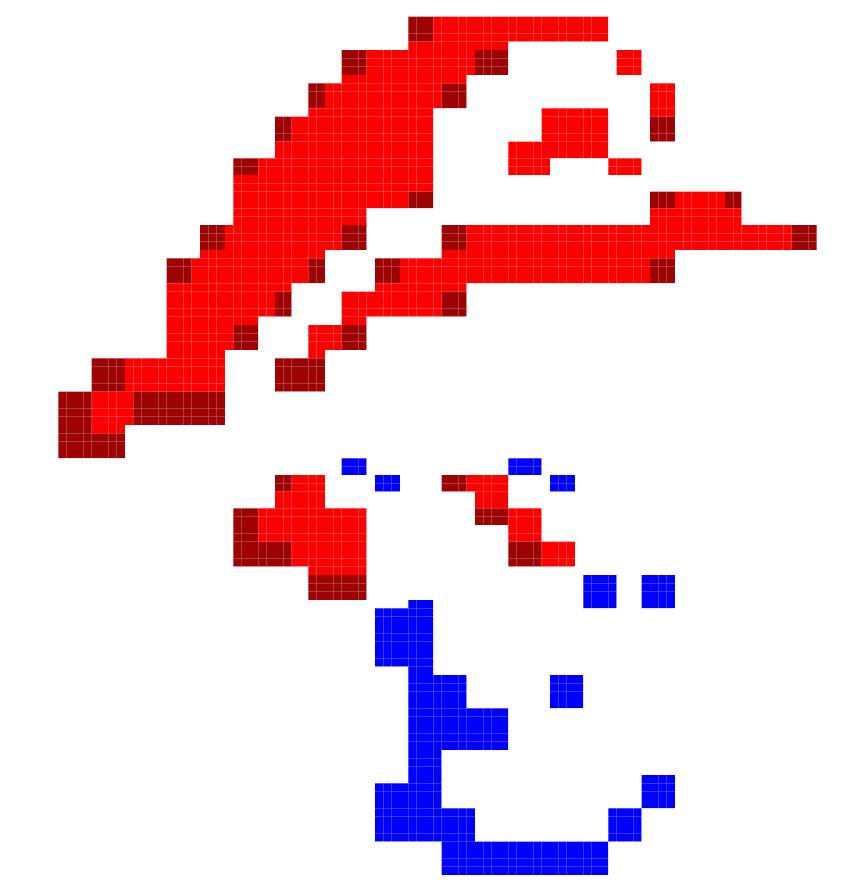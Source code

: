 digraph G {
node [shape=plaintext];
some_node [
label=<
<table border="0" cellborder="0" cellspacing="0" width="100%" height="100%">
<tr>
<td bgcolor="white" width="1" height="1"></td>
<td bgcolor="white" width="1" height="1"></td>
<td bgcolor="white" width="1" height="1"></td>
<td bgcolor="white" width="1" height="1"></td>
<td bgcolor="white" width="1" height="1"></td>
<td bgcolor="white" width="1" height="1"></td>
<td bgcolor="white" width="1" height="1"></td>
<td bgcolor="white" width="1" height="1"></td>
<td bgcolor="white" width="1" height="1"></td>
<td bgcolor="white" width="1" height="1"></td>
<td bgcolor="white" width="1" height="1"></td>
<td bgcolor="white" width="1" height="1"></td>
<td bgcolor="white" width="1" height="1"></td>
<td bgcolor="white" width="1" height="1"></td>
<td bgcolor="white" width="1" height="1"></td>
<td bgcolor="white" width="1" height="1"></td>
<td bgcolor="white" width="1" height="1"></td>
<td bgcolor="white" width="1" height="1"></td>
<td bgcolor="white" width="1" height="1"></td>
<td bgcolor="white" width="1" height="1"></td>
<td bgcolor="white" width="1" height="1"></td>
<td bgcolor="white" width="1" height="1"></td>
<td bgcolor="white" width="1" height="1"></td>
<td bgcolor="white" width="1" height="1"></td>
<td bgcolor="white" width="1" height="1"></td>
<td bgcolor="white" width="1" height="1"></td>
<td bgcolor="white" width="1" height="1"></td>
<td bgcolor="white" width="1" height="1"></td>
<td bgcolor="white" width="1" height="1"></td>
<td bgcolor="white" width="1" height="1"></td>
<td bgcolor="white" width="1" height="1"></td>
<td bgcolor="white" width="1" height="1"></td>
<td bgcolor="white" width="1" height="1"></td>
<td bgcolor="white" width="1" height="1"></td>
<td bgcolor="white" width="1" height="1"></td>
<td bgcolor="white" width="1" height="1"></td>
<td bgcolor="white" width="1" height="1"></td>
<td bgcolor="white" width="1" height="1"></td>
<td bgcolor="white" width="1" height="1"></td>
<td bgcolor="white" width="1" height="1"></td>
<td bgcolor="white" width="1" height="1"></td>
<td bgcolor="white" width="1" height="1"></td>
<td bgcolor="white" width="1" height="1"></td>
<td bgcolor="white" width="1" height="1"></td>
<td bgcolor="white" width="1" height="1"></td>
<td bgcolor="white" width="1" height="1"></td>
<td bgcolor="#9E0303" width="1" height="1"></td>
<td bgcolor="#9E0303" width="1" height="1"></td>
<td bgcolor="#9E0303" width="1" height="1"></td>
<td bgcolor="#FF0000" width="1" height="1"></td>
<td bgcolor="#FF0000" width="1" height="1"></td>
<td bgcolor="#FF0000" width="1" height="1"></td>
<td bgcolor="#FF0000" width="1" height="1"></td>
<td bgcolor="#FF0000" width="1" height="1"></td>
<td bgcolor="#FF0000" width="1" height="1"></td>
<td bgcolor="#FF0000" width="1" height="1"></td>
<td bgcolor="#FF0000" width="1" height="1"></td>
<td bgcolor="#FF0000" width="1" height="1"></td>
<td bgcolor="#FF0000" width="1" height="1"></td>
<td bgcolor="#FF0000" width="1" height="1"></td>
<td bgcolor="#FF0000" width="1" height="1"></td>
<td bgcolor="#FF0000" width="1" height="1"></td>
<td bgcolor="#FF0000" width="1" height="1"></td>
<td bgcolor="#FF0000" width="1" height="1"></td>
<td bgcolor="#FF0000" width="1" height="1"></td>
<td bgcolor="#FF0000" width="1" height="1"></td>
<td bgcolor="#FF0000" width="1" height="1"></td>
<td bgcolor="#FF0000" width="1" height="1"></td>
<td bgcolor="#FF0000" width="1" height="1"></td>
<td bgcolor="#FF0000" width="1" height="1"></td>
<td bgcolor="white" width="1" height="1"></td>
<td bgcolor="white" width="1" height="1"></td>
<td bgcolor="white" width="1" height="1"></td>
<td bgcolor="white" width="1" height="1"></td>
<td bgcolor="white" width="1" height="1"></td>
<td bgcolor="white" width="1" height="1"></td>
<td bgcolor="white" width="1" height="1"></td>
<td bgcolor="white" width="1" height="1"></td>
<td bgcolor="white" width="1" height="1"></td>
<td bgcolor="white" width="1" height="1"></td>
<td bgcolor="white" width="1" height="1"></td>
<td bgcolor="white" width="1" height="1"></td>
<td bgcolor="white" width="1" height="1"></td>
<td bgcolor="white" width="1" height="1"></td>
<td bgcolor="white" width="1" height="1"></td>
<td bgcolor="white" width="1" height="1"></td>
<td bgcolor="white" width="1" height="1"></td>
<td bgcolor="white" width="1" height="1"></td>
<td bgcolor="white" width="1" height="1"></td>
<td bgcolor="white" width="1" height="1"></td>
<td bgcolor="white" width="1" height="1"></td>
</tr>
<tr>
<td bgcolor="white" width="1" height="1"></td>
<td bgcolor="white" width="1" height="1"></td>
<td bgcolor="white" width="1" height="1"></td>
<td bgcolor="white" width="1" height="1"></td>
<td bgcolor="white" width="1" height="1"></td>
<td bgcolor="white" width="1" height="1"></td>
<td bgcolor="white" width="1" height="1"></td>
<td bgcolor="white" width="1" height="1"></td>
<td bgcolor="white" width="1" height="1"></td>
<td bgcolor="white" width="1" height="1"></td>
<td bgcolor="white" width="1" height="1"></td>
<td bgcolor="white" width="1" height="1"></td>
<td bgcolor="white" width="1" height="1"></td>
<td bgcolor="white" width="1" height="1"></td>
<td bgcolor="white" width="1" height="1"></td>
<td bgcolor="white" width="1" height="1"></td>
<td bgcolor="white" width="1" height="1"></td>
<td bgcolor="white" width="1" height="1"></td>
<td bgcolor="white" width="1" height="1"></td>
<td bgcolor="white" width="1" height="1"></td>
<td bgcolor="white" width="1" height="1"></td>
<td bgcolor="white" width="1" height="1"></td>
<td bgcolor="white" width="1" height="1"></td>
<td bgcolor="white" width="1" height="1"></td>
<td bgcolor="white" width="1" height="1"></td>
<td bgcolor="white" width="1" height="1"></td>
<td bgcolor="white" width="1" height="1"></td>
<td bgcolor="white" width="1" height="1"></td>
<td bgcolor="white" width="1" height="1"></td>
<td bgcolor="white" width="1" height="1"></td>
<td bgcolor="white" width="1" height="1"></td>
<td bgcolor="white" width="1" height="1"></td>
<td bgcolor="white" width="1" height="1"></td>
<td bgcolor="white" width="1" height="1"></td>
<td bgcolor="white" width="1" height="1"></td>
<td bgcolor="white" width="1" height="1"></td>
<td bgcolor="white" width="1" height="1"></td>
<td bgcolor="white" width="1" height="1"></td>
<td bgcolor="white" width="1" height="1"></td>
<td bgcolor="white" width="1" height="1"></td>
<td bgcolor="white" width="1" height="1"></td>
<td bgcolor="white" width="1" height="1"></td>
<td bgcolor="white" width="1" height="1"></td>
<td bgcolor="white" width="1" height="1"></td>
<td bgcolor="white" width="1" height="1"></td>
<td bgcolor="white" width="1" height="1"></td>
<td bgcolor="#9E0303" width="1" height="1"></td>
<td bgcolor="#9E0303" width="1" height="1"></td>
<td bgcolor="#9E0303" width="1" height="1"></td>
<td bgcolor="#FF0000" width="1" height="1"></td>
<td bgcolor="#FF0000" width="1" height="1"></td>
<td bgcolor="#FF0000" width="1" height="1"></td>
<td bgcolor="#FF0000" width="1" height="1"></td>
<td bgcolor="#FF0000" width="1" height="1"></td>
<td bgcolor="#FF0000" width="1" height="1"></td>
<td bgcolor="#FF0000" width="1" height="1"></td>
<td bgcolor="#FF0000" width="1" height="1"></td>
<td bgcolor="#FF0000" width="1" height="1"></td>
<td bgcolor="#FF0000" width="1" height="1"></td>
<td bgcolor="#FF0000" width="1" height="1"></td>
<td bgcolor="#FF0000" width="1" height="1"></td>
<td bgcolor="#FF0000" width="1" height="1"></td>
<td bgcolor="#FF0000" width="1" height="1"></td>
<td bgcolor="#FF0000" width="1" height="1"></td>
<td bgcolor="#FF0000" width="1" height="1"></td>
<td bgcolor="#FF0000" width="1" height="1"></td>
<td bgcolor="#FF0000" width="1" height="1"></td>
<td bgcolor="#FF0000" width="1" height="1"></td>
<td bgcolor="#FF0000" width="1" height="1"></td>
<td bgcolor="#FF0000" width="1" height="1"></td>
<td bgcolor="white" width="1" height="1"></td>
<td bgcolor="white" width="1" height="1"></td>
<td bgcolor="white" width="1" height="1"></td>
<td bgcolor="white" width="1" height="1"></td>
<td bgcolor="white" width="1" height="1"></td>
<td bgcolor="white" width="1" height="1"></td>
<td bgcolor="white" width="1" height="1"></td>
<td bgcolor="white" width="1" height="1"></td>
<td bgcolor="white" width="1" height="1"></td>
<td bgcolor="white" width="1" height="1"></td>
<td bgcolor="white" width="1" height="1"></td>
<td bgcolor="white" width="1" height="1"></td>
<td bgcolor="white" width="1" height="1"></td>
<td bgcolor="white" width="1" height="1"></td>
<td bgcolor="white" width="1" height="1"></td>
<td bgcolor="white" width="1" height="1"></td>
<td bgcolor="white" width="1" height="1"></td>
<td bgcolor="white" width="1" height="1"></td>
<td bgcolor="white" width="1" height="1"></td>
<td bgcolor="white" width="1" height="1"></td>
<td bgcolor="white" width="1" height="1"></td>
</tr>
<tr>
<td bgcolor="white" width="1" height="1"></td>
<td bgcolor="white" width="1" height="1"></td>
<td bgcolor="white" width="1" height="1"></td>
<td bgcolor="white" width="1" height="1"></td>
<td bgcolor="white" width="1" height="1"></td>
<td bgcolor="white" width="1" height="1"></td>
<td bgcolor="white" width="1" height="1"></td>
<td bgcolor="white" width="1" height="1"></td>
<td bgcolor="white" width="1" height="1"></td>
<td bgcolor="white" width="1" height="1"></td>
<td bgcolor="white" width="1" height="1"></td>
<td bgcolor="white" width="1" height="1"></td>
<td bgcolor="white" width="1" height="1"></td>
<td bgcolor="white" width="1" height="1"></td>
<td bgcolor="white" width="1" height="1"></td>
<td bgcolor="white" width="1" height="1"></td>
<td bgcolor="white" width="1" height="1"></td>
<td bgcolor="white" width="1" height="1"></td>
<td bgcolor="white" width="1" height="1"></td>
<td bgcolor="white" width="1" height="1"></td>
<td bgcolor="white" width="1" height="1"></td>
<td bgcolor="white" width="1" height="1"></td>
<td bgcolor="white" width="1" height="1"></td>
<td bgcolor="white" width="1" height="1"></td>
<td bgcolor="white" width="1" height="1"></td>
<td bgcolor="white" width="1" height="1"></td>
<td bgcolor="white" width="1" height="1"></td>
<td bgcolor="white" width="1" height="1"></td>
<td bgcolor="white" width="1" height="1"></td>
<td bgcolor="white" width="1" height="1"></td>
<td bgcolor="white" width="1" height="1"></td>
<td bgcolor="white" width="1" height="1"></td>
<td bgcolor="white" width="1" height="1"></td>
<td bgcolor="white" width="1" height="1"></td>
<td bgcolor="white" width="1" height="1"></td>
<td bgcolor="white" width="1" height="1"></td>
<td bgcolor="white" width="1" height="1"></td>
<td bgcolor="white" width="1" height="1"></td>
<td bgcolor="white" width="1" height="1"></td>
<td bgcolor="white" width="1" height="1"></td>
<td bgcolor="white" width="1" height="1"></td>
<td bgcolor="white" width="1" height="1"></td>
<td bgcolor="white" width="1" height="1"></td>
<td bgcolor="white" width="1" height="1"></td>
<td bgcolor="white" width="1" height="1"></td>
<td bgcolor="white" width="1" height="1"></td>
<td bgcolor="#9E0303" width="1" height="1"></td>
<td bgcolor="#9E0303" width="1" height="1"></td>
<td bgcolor="#9E0303" width="1" height="1"></td>
<td bgcolor="#FF0000" width="1" height="1"></td>
<td bgcolor="#FF0000" width="1" height="1"></td>
<td bgcolor="#FF0000" width="1" height="1"></td>
<td bgcolor="#FF0000" width="1" height="1"></td>
<td bgcolor="#FF0000" width="1" height="1"></td>
<td bgcolor="#FF0000" width="1" height="1"></td>
<td bgcolor="#FF0000" width="1" height="1"></td>
<td bgcolor="#FF0000" width="1" height="1"></td>
<td bgcolor="#FF0000" width="1" height="1"></td>
<td bgcolor="#FF0000" width="1" height="1"></td>
<td bgcolor="#FF0000" width="1" height="1"></td>
<td bgcolor="#FF0000" width="1" height="1"></td>
<td bgcolor="#FF0000" width="1" height="1"></td>
<td bgcolor="#FF0000" width="1" height="1"></td>
<td bgcolor="#FF0000" width="1" height="1"></td>
<td bgcolor="#FF0000" width="1" height="1"></td>
<td bgcolor="#FF0000" width="1" height="1"></td>
<td bgcolor="#FF0000" width="1" height="1"></td>
<td bgcolor="#FF0000" width="1" height="1"></td>
<td bgcolor="#FF0000" width="1" height="1"></td>
<td bgcolor="#FF0000" width="1" height="1"></td>
<td bgcolor="white" width="1" height="1"></td>
<td bgcolor="white" width="1" height="1"></td>
<td bgcolor="white" width="1" height="1"></td>
<td bgcolor="white" width="1" height="1"></td>
<td bgcolor="white" width="1" height="1"></td>
<td bgcolor="white" width="1" height="1"></td>
<td bgcolor="white" width="1" height="1"></td>
<td bgcolor="white" width="1" height="1"></td>
<td bgcolor="white" width="1" height="1"></td>
<td bgcolor="white" width="1" height="1"></td>
<td bgcolor="white" width="1" height="1"></td>
<td bgcolor="white" width="1" height="1"></td>
<td bgcolor="white" width="1" height="1"></td>
<td bgcolor="white" width="1" height="1"></td>
<td bgcolor="white" width="1" height="1"></td>
<td bgcolor="white" width="1" height="1"></td>
<td bgcolor="white" width="1" height="1"></td>
<td bgcolor="white" width="1" height="1"></td>
<td bgcolor="white" width="1" height="1"></td>
<td bgcolor="white" width="1" height="1"></td>
<td bgcolor="white" width="1" height="1"></td>
</tr>
<tr>
<td bgcolor="white" width="1" height="1"></td>
<td bgcolor="white" width="1" height="1"></td>
<td bgcolor="white" width="1" height="1"></td>
<td bgcolor="white" width="1" height="1"></td>
<td bgcolor="white" width="1" height="1"></td>
<td bgcolor="white" width="1" height="1"></td>
<td bgcolor="white" width="1" height="1"></td>
<td bgcolor="white" width="1" height="1"></td>
<td bgcolor="white" width="1" height="1"></td>
<td bgcolor="white" width="1" height="1"></td>
<td bgcolor="white" width="1" height="1"></td>
<td bgcolor="white" width="1" height="1"></td>
<td bgcolor="white" width="1" height="1"></td>
<td bgcolor="white" width="1" height="1"></td>
<td bgcolor="white" width="1" height="1"></td>
<td bgcolor="white" width="1" height="1"></td>
<td bgcolor="white" width="1" height="1"></td>
<td bgcolor="white" width="1" height="1"></td>
<td bgcolor="white" width="1" height="1"></td>
<td bgcolor="white" width="1" height="1"></td>
<td bgcolor="white" width="1" height="1"></td>
<td bgcolor="white" width="1" height="1"></td>
<td bgcolor="white" width="1" height="1"></td>
<td bgcolor="white" width="1" height="1"></td>
<td bgcolor="white" width="1" height="1"></td>
<td bgcolor="white" width="1" height="1"></td>
<td bgcolor="white" width="1" height="1"></td>
<td bgcolor="white" width="1" height="1"></td>
<td bgcolor="white" width="1" height="1"></td>
<td bgcolor="white" width="1" height="1"></td>
<td bgcolor="white" width="1" height="1"></td>
<td bgcolor="white" width="1" height="1"></td>
<td bgcolor="white" width="1" height="1"></td>
<td bgcolor="white" width="1" height="1"></td>
<td bgcolor="white" width="1" height="1"></td>
<td bgcolor="white" width="1" height="1"></td>
<td bgcolor="white" width="1" height="1"></td>
<td bgcolor="white" width="1" height="1"></td>
<td bgcolor="white" width="1" height="1"></td>
<td bgcolor="white" width="1" height="1"></td>
<td bgcolor="white" width="1" height="1"></td>
<td bgcolor="white" width="1" height="1"></td>
<td bgcolor="white" width="1" height="1"></td>
<td bgcolor="white" width="1" height="1"></td>
<td bgcolor="white" width="1" height="1"></td>
<td bgcolor="white" width="1" height="1"></td>
<td bgcolor="#FF0000" width="1" height="1"></td>
<td bgcolor="#FF0000" width="1" height="1"></td>
<td bgcolor="#FF0000" width="1" height="1"></td>
<td bgcolor="#FF0000" width="1" height="1"></td>
<td bgcolor="#FF0000" width="1" height="1"></td>
<td bgcolor="#FF0000" width="1" height="1"></td>
<td bgcolor="#FF0000" width="1" height="1"></td>
<td bgcolor="#FF0000" width="1" height="1"></td>
<td bgcolor="#FF0000" width="1" height="1"></td>
<td bgcolor="#FF0000" width="1" height="1"></td>
<td bgcolor="#FF0000" width="1" height="1"></td>
<td bgcolor="#FF0000" width="1" height="1"></td>
<td bgcolor="white" width="1" height="1"></td>
<td bgcolor="white" width="1" height="1"></td>
<td bgcolor="white" width="1" height="1"></td>
<td bgcolor="white" width="1" height="1"></td>
<td bgcolor="white" width="1" height="1"></td>
<td bgcolor="white" width="1" height="1"></td>
<td bgcolor="white" width="1" height="1"></td>
<td bgcolor="white" width="1" height="1"></td>
<td bgcolor="white" width="1" height="1"></td>
<td bgcolor="white" width="1" height="1"></td>
<td bgcolor="white" width="1" height="1"></td>
<td bgcolor="white" width="1" height="1"></td>
<td bgcolor="white" width="1" height="1"></td>
<td bgcolor="white" width="1" height="1"></td>
<td bgcolor="white" width="1" height="1"></td>
<td bgcolor="white" width="1" height="1"></td>
<td bgcolor="white" width="1" height="1"></td>
<td bgcolor="white" width="1" height="1"></td>
<td bgcolor="white" width="1" height="1"></td>
<td bgcolor="white" width="1" height="1"></td>
<td bgcolor="white" width="1" height="1"></td>
<td bgcolor="white" width="1" height="1"></td>
<td bgcolor="white" width="1" height="1"></td>
<td bgcolor="white" width="1" height="1"></td>
<td bgcolor="white" width="1" height="1"></td>
<td bgcolor="white" width="1" height="1"></td>
<td bgcolor="white" width="1" height="1"></td>
<td bgcolor="white" width="1" height="1"></td>
<td bgcolor="white" width="1" height="1"></td>
<td bgcolor="white" width="1" height="1"></td>
<td bgcolor="white" width="1" height="1"></td>
<td bgcolor="white" width="1" height="1"></td>
<td bgcolor="white" width="1" height="1"></td>
</tr>
<tr>
<td bgcolor="white" width="1" height="1"></td>
<td bgcolor="white" width="1" height="1"></td>
<td bgcolor="white" width="1" height="1"></td>
<td bgcolor="white" width="1" height="1"></td>
<td bgcolor="white" width="1" height="1"></td>
<td bgcolor="white" width="1" height="1"></td>
<td bgcolor="white" width="1" height="1"></td>
<td bgcolor="white" width="1" height="1"></td>
<td bgcolor="white" width="1" height="1"></td>
<td bgcolor="white" width="1" height="1"></td>
<td bgcolor="white" width="1" height="1"></td>
<td bgcolor="white" width="1" height="1"></td>
<td bgcolor="white" width="1" height="1"></td>
<td bgcolor="white" width="1" height="1"></td>
<td bgcolor="white" width="1" height="1"></td>
<td bgcolor="white" width="1" height="1"></td>
<td bgcolor="white" width="1" height="1"></td>
<td bgcolor="white" width="1" height="1"></td>
<td bgcolor="white" width="1" height="1"></td>
<td bgcolor="white" width="1" height="1"></td>
<td bgcolor="white" width="1" height="1"></td>
<td bgcolor="white" width="1" height="1"></td>
<td bgcolor="white" width="1" height="1"></td>
<td bgcolor="white" width="1" height="1"></td>
<td bgcolor="white" width="1" height="1"></td>
<td bgcolor="white" width="1" height="1"></td>
<td bgcolor="white" width="1" height="1"></td>
<td bgcolor="white" width="1" height="1"></td>
<td bgcolor="white" width="1" height="1"></td>
<td bgcolor="white" width="1" height="1"></td>
<td bgcolor="white" width="1" height="1"></td>
<td bgcolor="white" width="1" height="1"></td>
<td bgcolor="white" width="1" height="1"></td>
<td bgcolor="white" width="1" height="1"></td>
<td bgcolor="white" width="1" height="1"></td>
<td bgcolor="white" width="1" height="1"></td>
<td bgcolor="white" width="1" height="1"></td>
<td bgcolor="white" width="1" height="1"></td>
<td bgcolor="#9E0303" width="1" height="1"></td>
<td bgcolor="#9E0303" width="1" height="1"></td>
<td bgcolor="#9E0303" width="1" height="1"></td>
<td bgcolor="#FF0000" width="1" height="1"></td>
<td bgcolor="#FF0000" width="1" height="1"></td>
<td bgcolor="#FF0000" width="1" height="1"></td>
<td bgcolor="#FF0000" width="1" height="1"></td>
<td bgcolor="#FF0000" width="1" height="1"></td>
<td bgcolor="#FF0000" width="1" height="1"></td>
<td bgcolor="#FF0000" width="1" height="1"></td>
<td bgcolor="#FF0000" width="1" height="1"></td>
<td bgcolor="#FF0000" width="1" height="1"></td>
<td bgcolor="#FF0000" width="1" height="1"></td>
<td bgcolor="#FF0000" width="1" height="1"></td>
<td bgcolor="#FF0000" width="1" height="1"></td>
<td bgcolor="#FF0000" width="1" height="1"></td>
<td bgcolor="#9E0303" width="1" height="1"></td>
<td bgcolor="#9E0303" width="1" height="1"></td>
<td bgcolor="#9E0303" width="1" height="1"></td>
<td bgcolor="#9E0303" width="1" height="1"></td>
<td bgcolor="white" width="1" height="1"></td>
<td bgcolor="white" width="1" height="1"></td>
<td bgcolor="white" width="1" height="1"></td>
<td bgcolor="white" width="1" height="1"></td>
<td bgcolor="white" width="1" height="1"></td>
<td bgcolor="white" width="1" height="1"></td>
<td bgcolor="white" width="1" height="1"></td>
<td bgcolor="white" width="1" height="1"></td>
<td bgcolor="white" width="1" height="1"></td>
<td bgcolor="white" width="1" height="1"></td>
<td bgcolor="white" width="1" height="1"></td>
<td bgcolor="white" width="1" height="1"></td>
<td bgcolor="white" width="1" height="1"></td>
<td bgcolor="#FF0000" width="1" height="1"></td>
<td bgcolor="#FF0000" width="1" height="1"></td>
<td bgcolor="#FF0000" width="1" height="1"></td>
<td bgcolor="white" width="1" height="1"></td>
<td bgcolor="white" width="1" height="1"></td>
<td bgcolor="white" width="1" height="1"></td>
<td bgcolor="white" width="1" height="1"></td>
<td bgcolor="white" width="1" height="1"></td>
<td bgcolor="white" width="1" height="1"></td>
<td bgcolor="white" width="1" height="1"></td>
<td bgcolor="white" width="1" height="1"></td>
<td bgcolor="white" width="1" height="1"></td>
<td bgcolor="white" width="1" height="1"></td>
<td bgcolor="white" width="1" height="1"></td>
<td bgcolor="white" width="1" height="1"></td>
<td bgcolor="white" width="1" height="1"></td>
<td bgcolor="white" width="1" height="1"></td>
<td bgcolor="white" width="1" height="1"></td>
<td bgcolor="white" width="1" height="1"></td>
<td bgcolor="white" width="1" height="1"></td>
</tr>
<tr>
<td bgcolor="white" width="1" height="1"></td>
<td bgcolor="white" width="1" height="1"></td>
<td bgcolor="white" width="1" height="1"></td>
<td bgcolor="white" width="1" height="1"></td>
<td bgcolor="white" width="1" height="1"></td>
<td bgcolor="white" width="1" height="1"></td>
<td bgcolor="white" width="1" height="1"></td>
<td bgcolor="white" width="1" height="1"></td>
<td bgcolor="white" width="1" height="1"></td>
<td bgcolor="white" width="1" height="1"></td>
<td bgcolor="white" width="1" height="1"></td>
<td bgcolor="white" width="1" height="1"></td>
<td bgcolor="white" width="1" height="1"></td>
<td bgcolor="white" width="1" height="1"></td>
<td bgcolor="white" width="1" height="1"></td>
<td bgcolor="white" width="1" height="1"></td>
<td bgcolor="white" width="1" height="1"></td>
<td bgcolor="white" width="1" height="1"></td>
<td bgcolor="white" width="1" height="1"></td>
<td bgcolor="white" width="1" height="1"></td>
<td bgcolor="white" width="1" height="1"></td>
<td bgcolor="white" width="1" height="1"></td>
<td bgcolor="white" width="1" height="1"></td>
<td bgcolor="white" width="1" height="1"></td>
<td bgcolor="white" width="1" height="1"></td>
<td bgcolor="white" width="1" height="1"></td>
<td bgcolor="white" width="1" height="1"></td>
<td bgcolor="white" width="1" height="1"></td>
<td bgcolor="white" width="1" height="1"></td>
<td bgcolor="white" width="1" height="1"></td>
<td bgcolor="white" width="1" height="1"></td>
<td bgcolor="white" width="1" height="1"></td>
<td bgcolor="white" width="1" height="1"></td>
<td bgcolor="white" width="1" height="1"></td>
<td bgcolor="white" width="1" height="1"></td>
<td bgcolor="white" width="1" height="1"></td>
<td bgcolor="white" width="1" height="1"></td>
<td bgcolor="white" width="1" height="1"></td>
<td bgcolor="#9E0303" width="1" height="1"></td>
<td bgcolor="#9E0303" width="1" height="1"></td>
<td bgcolor="#9E0303" width="1" height="1"></td>
<td bgcolor="#FF0000" width="1" height="1"></td>
<td bgcolor="#FF0000" width="1" height="1"></td>
<td bgcolor="#FF0000" width="1" height="1"></td>
<td bgcolor="#FF0000" width="1" height="1"></td>
<td bgcolor="#FF0000" width="1" height="1"></td>
<td bgcolor="#FF0000" width="1" height="1"></td>
<td bgcolor="#FF0000" width="1" height="1"></td>
<td bgcolor="#FF0000" width="1" height="1"></td>
<td bgcolor="#FF0000" width="1" height="1"></td>
<td bgcolor="#FF0000" width="1" height="1"></td>
<td bgcolor="#FF0000" width="1" height="1"></td>
<td bgcolor="#FF0000" width="1" height="1"></td>
<td bgcolor="#FF0000" width="1" height="1"></td>
<td bgcolor="#9E0303" width="1" height="1"></td>
<td bgcolor="#9E0303" width="1" height="1"></td>
<td bgcolor="#9E0303" width="1" height="1"></td>
<td bgcolor="#9E0303" width="1" height="1"></td>
<td bgcolor="white" width="1" height="1"></td>
<td bgcolor="white" width="1" height="1"></td>
<td bgcolor="white" width="1" height="1"></td>
<td bgcolor="white" width="1" height="1"></td>
<td bgcolor="white" width="1" height="1"></td>
<td bgcolor="white" width="1" height="1"></td>
<td bgcolor="white" width="1" height="1"></td>
<td bgcolor="white" width="1" height="1"></td>
<td bgcolor="white" width="1" height="1"></td>
<td bgcolor="white" width="1" height="1"></td>
<td bgcolor="white" width="1" height="1"></td>
<td bgcolor="white" width="1" height="1"></td>
<td bgcolor="white" width="1" height="1"></td>
<td bgcolor="#FF0000" width="1" height="1"></td>
<td bgcolor="#FF0000" width="1" height="1"></td>
<td bgcolor="#FF0000" width="1" height="1"></td>
<td bgcolor="white" width="1" height="1"></td>
<td bgcolor="white" width="1" height="1"></td>
<td bgcolor="white" width="1" height="1"></td>
<td bgcolor="white" width="1" height="1"></td>
<td bgcolor="white" width="1" height="1"></td>
<td bgcolor="white" width="1" height="1"></td>
<td bgcolor="white" width="1" height="1"></td>
<td bgcolor="white" width="1" height="1"></td>
<td bgcolor="white" width="1" height="1"></td>
<td bgcolor="white" width="1" height="1"></td>
<td bgcolor="white" width="1" height="1"></td>
<td bgcolor="white" width="1" height="1"></td>
<td bgcolor="white" width="1" height="1"></td>
<td bgcolor="white" width="1" height="1"></td>
<td bgcolor="white" width="1" height="1"></td>
<td bgcolor="white" width="1" height="1"></td>
<td bgcolor="white" width="1" height="1"></td>
</tr>
<tr>
<td bgcolor="white" width="1" height="1"></td>
<td bgcolor="white" width="1" height="1"></td>
<td bgcolor="white" width="1" height="1"></td>
<td bgcolor="white" width="1" height="1"></td>
<td bgcolor="white" width="1" height="1"></td>
<td bgcolor="white" width="1" height="1"></td>
<td bgcolor="white" width="1" height="1"></td>
<td bgcolor="white" width="1" height="1"></td>
<td bgcolor="white" width="1" height="1"></td>
<td bgcolor="white" width="1" height="1"></td>
<td bgcolor="white" width="1" height="1"></td>
<td bgcolor="white" width="1" height="1"></td>
<td bgcolor="white" width="1" height="1"></td>
<td bgcolor="white" width="1" height="1"></td>
<td bgcolor="white" width="1" height="1"></td>
<td bgcolor="white" width="1" height="1"></td>
<td bgcolor="white" width="1" height="1"></td>
<td bgcolor="white" width="1" height="1"></td>
<td bgcolor="white" width="1" height="1"></td>
<td bgcolor="white" width="1" height="1"></td>
<td bgcolor="white" width="1" height="1"></td>
<td bgcolor="white" width="1" height="1"></td>
<td bgcolor="white" width="1" height="1"></td>
<td bgcolor="white" width="1" height="1"></td>
<td bgcolor="white" width="1" height="1"></td>
<td bgcolor="white" width="1" height="1"></td>
<td bgcolor="white" width="1" height="1"></td>
<td bgcolor="white" width="1" height="1"></td>
<td bgcolor="white" width="1" height="1"></td>
<td bgcolor="white" width="1" height="1"></td>
<td bgcolor="white" width="1" height="1"></td>
<td bgcolor="white" width="1" height="1"></td>
<td bgcolor="white" width="1" height="1"></td>
<td bgcolor="white" width="1" height="1"></td>
<td bgcolor="white" width="1" height="1"></td>
<td bgcolor="white" width="1" height="1"></td>
<td bgcolor="white" width="1" height="1"></td>
<td bgcolor="white" width="1" height="1"></td>
<td bgcolor="#9E0303" width="1" height="1"></td>
<td bgcolor="#9E0303" width="1" height="1"></td>
<td bgcolor="#9E0303" width="1" height="1"></td>
<td bgcolor="#FF0000" width="1" height="1"></td>
<td bgcolor="#FF0000" width="1" height="1"></td>
<td bgcolor="#FF0000" width="1" height="1"></td>
<td bgcolor="#FF0000" width="1" height="1"></td>
<td bgcolor="#FF0000" width="1" height="1"></td>
<td bgcolor="#FF0000" width="1" height="1"></td>
<td bgcolor="#FF0000" width="1" height="1"></td>
<td bgcolor="#FF0000" width="1" height="1"></td>
<td bgcolor="#FF0000" width="1" height="1"></td>
<td bgcolor="#FF0000" width="1" height="1"></td>
<td bgcolor="#FF0000" width="1" height="1"></td>
<td bgcolor="#FF0000" width="1" height="1"></td>
<td bgcolor="#FF0000" width="1" height="1"></td>
<td bgcolor="#9E0303" width="1" height="1"></td>
<td bgcolor="#9E0303" width="1" height="1"></td>
<td bgcolor="#9E0303" width="1" height="1"></td>
<td bgcolor="#9E0303" width="1" height="1"></td>
<td bgcolor="white" width="1" height="1"></td>
<td bgcolor="white" width="1" height="1"></td>
<td bgcolor="white" width="1" height="1"></td>
<td bgcolor="white" width="1" height="1"></td>
<td bgcolor="white" width="1" height="1"></td>
<td bgcolor="white" width="1" height="1"></td>
<td bgcolor="white" width="1" height="1"></td>
<td bgcolor="white" width="1" height="1"></td>
<td bgcolor="white" width="1" height="1"></td>
<td bgcolor="white" width="1" height="1"></td>
<td bgcolor="white" width="1" height="1"></td>
<td bgcolor="white" width="1" height="1"></td>
<td bgcolor="white" width="1" height="1"></td>
<td bgcolor="#FF0000" width="1" height="1"></td>
<td bgcolor="#FF0000" width="1" height="1"></td>
<td bgcolor="#FF0000" width="1" height="1"></td>
<td bgcolor="white" width="1" height="1"></td>
<td bgcolor="white" width="1" height="1"></td>
<td bgcolor="white" width="1" height="1"></td>
<td bgcolor="white" width="1" height="1"></td>
<td bgcolor="white" width="1" height="1"></td>
<td bgcolor="white" width="1" height="1"></td>
<td bgcolor="white" width="1" height="1"></td>
<td bgcolor="white" width="1" height="1"></td>
<td bgcolor="white" width="1" height="1"></td>
<td bgcolor="white" width="1" height="1"></td>
<td bgcolor="white" width="1" height="1"></td>
<td bgcolor="white" width="1" height="1"></td>
<td bgcolor="white" width="1" height="1"></td>
<td bgcolor="white" width="1" height="1"></td>
<td bgcolor="white" width="1" height="1"></td>
<td bgcolor="white" width="1" height="1"></td>
<td bgcolor="white" width="1" height="1"></td>
</tr>
<tr>
<td bgcolor="white" width="1" height="1"></td>
<td bgcolor="white" width="1" height="1"></td>
<td bgcolor="white" width="1" height="1"></td>
<td bgcolor="white" width="1" height="1"></td>
<td bgcolor="white" width="1" height="1"></td>
<td bgcolor="white" width="1" height="1"></td>
<td bgcolor="white" width="1" height="1"></td>
<td bgcolor="white" width="1" height="1"></td>
<td bgcolor="white" width="1" height="1"></td>
<td bgcolor="white" width="1" height="1"></td>
<td bgcolor="white" width="1" height="1"></td>
<td bgcolor="white" width="1" height="1"></td>
<td bgcolor="white" width="1" height="1"></td>
<td bgcolor="white" width="1" height="1"></td>
<td bgcolor="white" width="1" height="1"></td>
<td bgcolor="white" width="1" height="1"></td>
<td bgcolor="white" width="1" height="1"></td>
<td bgcolor="white" width="1" height="1"></td>
<td bgcolor="white" width="1" height="1"></td>
<td bgcolor="white" width="1" height="1"></td>
<td bgcolor="white" width="1" height="1"></td>
<td bgcolor="white" width="1" height="1"></td>
<td bgcolor="white" width="1" height="1"></td>
<td bgcolor="white" width="1" height="1"></td>
<td bgcolor="white" width="1" height="1"></td>
<td bgcolor="white" width="1" height="1"></td>
<td bgcolor="white" width="1" height="1"></td>
<td bgcolor="white" width="1" height="1"></td>
<td bgcolor="white" width="1" height="1"></td>
<td bgcolor="white" width="1" height="1"></td>
<td bgcolor="white" width="1" height="1"></td>
<td bgcolor="white" width="1" height="1"></td>
<td bgcolor="white" width="1" height="1"></td>
<td bgcolor="white" width="1" height="1"></td>
<td bgcolor="white" width="1" height="1"></td>
<td bgcolor="white" width="1" height="1"></td>
<td bgcolor="white" width="1" height="1"></td>
<td bgcolor="white" width="1" height="1"></td>
<td bgcolor="#FF0000" width="1" height="1"></td>
<td bgcolor="#FF0000" width="1" height="1"></td>
<td bgcolor="#FF0000" width="1" height="1"></td>
<td bgcolor="#FF0000" width="1" height="1"></td>
<td bgcolor="#FF0000" width="1" height="1"></td>
<td bgcolor="#FF0000" width="1" height="1"></td>
<td bgcolor="#FF0000" width="1" height="1"></td>
<td bgcolor="#FF0000" width="1" height="1"></td>
<td bgcolor="#FF0000" width="1" height="1"></td>
<td bgcolor="#FF0000" width="1" height="1"></td>
<td bgcolor="#FF0000" width="1" height="1"></td>
<td bgcolor="#FF0000" width="1" height="1"></td>
<td bgcolor="#FF0000" width="1" height="1"></td>
<td bgcolor="#FF0000" width="1" height="1"></td>
<td bgcolor="#FF0000" width="1" height="1"></td>
<td bgcolor="white" width="1" height="1"></td>
<td bgcolor="white" width="1" height="1"></td>
<td bgcolor="white" width="1" height="1"></td>
<td bgcolor="white" width="1" height="1"></td>
<td bgcolor="white" width="1" height="1"></td>
<td bgcolor="white" width="1" height="1"></td>
<td bgcolor="white" width="1" height="1"></td>
<td bgcolor="white" width="1" height="1"></td>
<td bgcolor="white" width="1" height="1"></td>
<td bgcolor="white" width="1" height="1"></td>
<td bgcolor="white" width="1" height="1"></td>
<td bgcolor="white" width="1" height="1"></td>
<td bgcolor="white" width="1" height="1"></td>
<td bgcolor="white" width="1" height="1"></td>
<td bgcolor="white" width="1" height="1"></td>
<td bgcolor="white" width="1" height="1"></td>
<td bgcolor="white" width="1" height="1"></td>
<td bgcolor="white" width="1" height="1"></td>
<td bgcolor="white" width="1" height="1"></td>
<td bgcolor="white" width="1" height="1"></td>
<td bgcolor="white" width="1" height="1"></td>
<td bgcolor="white" width="1" height="1"></td>
<td bgcolor="white" width="1" height="1"></td>
<td bgcolor="white" width="1" height="1"></td>
<td bgcolor="white" width="1" height="1"></td>
<td bgcolor="white" width="1" height="1"></td>
<td bgcolor="white" width="1" height="1"></td>
<td bgcolor="white" width="1" height="1"></td>
<td bgcolor="white" width="1" height="1"></td>
<td bgcolor="white" width="1" height="1"></td>
<td bgcolor="white" width="1" height="1"></td>
<td bgcolor="white" width="1" height="1"></td>
<td bgcolor="white" width="1" height="1"></td>
<td bgcolor="white" width="1" height="1"></td>
<td bgcolor="white" width="1" height="1"></td>
<td bgcolor="white" width="1" height="1"></td>
<td bgcolor="white" width="1" height="1"></td>
<td bgcolor="white" width="1" height="1"></td>
</tr>
<tr>
<td bgcolor="white" width="1" height="1"></td>
<td bgcolor="white" width="1" height="1"></td>
<td bgcolor="white" width="1" height="1"></td>
<td bgcolor="white" width="1" height="1"></td>
<td bgcolor="white" width="1" height="1"></td>
<td bgcolor="white" width="1" height="1"></td>
<td bgcolor="white" width="1" height="1"></td>
<td bgcolor="white" width="1" height="1"></td>
<td bgcolor="white" width="1" height="1"></td>
<td bgcolor="white" width="1" height="1"></td>
<td bgcolor="white" width="1" height="1"></td>
<td bgcolor="white" width="1" height="1"></td>
<td bgcolor="white" width="1" height="1"></td>
<td bgcolor="white" width="1" height="1"></td>
<td bgcolor="white" width="1" height="1"></td>
<td bgcolor="white" width="1" height="1"></td>
<td bgcolor="white" width="1" height="1"></td>
<td bgcolor="white" width="1" height="1"></td>
<td bgcolor="white" width="1" height="1"></td>
<td bgcolor="white" width="1" height="1"></td>
<td bgcolor="white" width="1" height="1"></td>
<td bgcolor="white" width="1" height="1"></td>
<td bgcolor="white" width="1" height="1"></td>
<td bgcolor="white" width="1" height="1"></td>
<td bgcolor="white" width="1" height="1"></td>
<td bgcolor="white" width="1" height="1"></td>
<td bgcolor="white" width="1" height="1"></td>
<td bgcolor="white" width="1" height="1"></td>
<td bgcolor="white" width="1" height="1"></td>
<td bgcolor="white" width="1" height="1"></td>
<td bgcolor="white" width="1" height="1"></td>
<td bgcolor="white" width="1" height="1"></td>
<td bgcolor="white" width="1" height="1"></td>
<td bgcolor="white" width="1" height="1"></td>
<td bgcolor="#9E0303" width="1" height="1"></td>
<td bgcolor="#9E0303" width="1" height="1"></td>
<td bgcolor="#FF0000" width="1" height="1"></td>
<td bgcolor="#FF0000" width="1" height="1"></td>
<td bgcolor="#FF0000" width="1" height="1"></td>
<td bgcolor="#FF0000" width="1" height="1"></td>
<td bgcolor="#FF0000" width="1" height="1"></td>
<td bgcolor="#FF0000" width="1" height="1"></td>
<td bgcolor="#FF0000" width="1" height="1"></td>
<td bgcolor="#FF0000" width="1" height="1"></td>
<td bgcolor="#FF0000" width="1" height="1"></td>
<td bgcolor="#FF0000" width="1" height="1"></td>
<td bgcolor="#FF0000" width="1" height="1"></td>
<td bgcolor="#FF0000" width="1" height="1"></td>
<td bgcolor="#FF0000" width="1" height="1"></td>
<td bgcolor="#FF0000" width="1" height="1"></td>
<td bgcolor="#9E0303" width="1" height="1"></td>
<td bgcolor="#9E0303" width="1" height="1"></td>
<td bgcolor="#9E0303" width="1" height="1"></td>
<td bgcolor="white" width="1" height="1"></td>
<td bgcolor="white" width="1" height="1"></td>
<td bgcolor="white" width="1" height="1"></td>
<td bgcolor="white" width="1" height="1"></td>
<td bgcolor="white" width="1" height="1"></td>
<td bgcolor="white" width="1" height="1"></td>
<td bgcolor="white" width="1" height="1"></td>
<td bgcolor="white" width="1" height="1"></td>
<td bgcolor="white" width="1" height="1"></td>
<td bgcolor="white" width="1" height="1"></td>
<td bgcolor="white" width="1" height="1"></td>
<td bgcolor="white" width="1" height="1"></td>
<td bgcolor="white" width="1" height="1"></td>
<td bgcolor="white" width="1" height="1"></td>
<td bgcolor="white" width="1" height="1"></td>
<td bgcolor="white" width="1" height="1"></td>
<td bgcolor="white" width="1" height="1"></td>
<td bgcolor="white" width="1" height="1"></td>
<td bgcolor="white" width="1" height="1"></td>
<td bgcolor="white" width="1" height="1"></td>
<td bgcolor="white" width="1" height="1"></td>
<td bgcolor="white" width="1" height="1"></td>
<td bgcolor="#FF0000" width="1" height="1"></td>
<td bgcolor="#FF0000" width="1" height="1"></td>
<td bgcolor="#FF0000" width="1" height="1"></td>
<td bgcolor="white" width="1" height="1"></td>
<td bgcolor="white" width="1" height="1"></td>
<td bgcolor="white" width="1" height="1"></td>
<td bgcolor="white" width="1" height="1"></td>
<td bgcolor="white" width="1" height="1"></td>
<td bgcolor="white" width="1" height="1"></td>
<td bgcolor="white" width="1" height="1"></td>
<td bgcolor="white" width="1" height="1"></td>
<td bgcolor="white" width="1" height="1"></td>
<td bgcolor="white" width="1" height="1"></td>
<td bgcolor="white" width="1" height="1"></td>
<td bgcolor="white" width="1" height="1"></td>
<td bgcolor="white" width="1" height="1"></td>
</tr>
<tr>
<td bgcolor="white" width="1" height="1"></td>
<td bgcolor="white" width="1" height="1"></td>
<td bgcolor="white" width="1" height="1"></td>
<td bgcolor="white" width="1" height="1"></td>
<td bgcolor="white" width="1" height="1"></td>
<td bgcolor="white" width="1" height="1"></td>
<td bgcolor="white" width="1" height="1"></td>
<td bgcolor="white" width="1" height="1"></td>
<td bgcolor="white" width="1" height="1"></td>
<td bgcolor="white" width="1" height="1"></td>
<td bgcolor="white" width="1" height="1"></td>
<td bgcolor="white" width="1" height="1"></td>
<td bgcolor="white" width="1" height="1"></td>
<td bgcolor="white" width="1" height="1"></td>
<td bgcolor="white" width="1" height="1"></td>
<td bgcolor="white" width="1" height="1"></td>
<td bgcolor="white" width="1" height="1"></td>
<td bgcolor="white" width="1" height="1"></td>
<td bgcolor="white" width="1" height="1"></td>
<td bgcolor="white" width="1" height="1"></td>
<td bgcolor="white" width="1" height="1"></td>
<td bgcolor="white" width="1" height="1"></td>
<td bgcolor="white" width="1" height="1"></td>
<td bgcolor="white" width="1" height="1"></td>
<td bgcolor="white" width="1" height="1"></td>
<td bgcolor="white" width="1" height="1"></td>
<td bgcolor="white" width="1" height="1"></td>
<td bgcolor="white" width="1" height="1"></td>
<td bgcolor="white" width="1" height="1"></td>
<td bgcolor="white" width="1" height="1"></td>
<td bgcolor="white" width="1" height="1"></td>
<td bgcolor="white" width="1" height="1"></td>
<td bgcolor="white" width="1" height="1"></td>
<td bgcolor="white" width="1" height="1"></td>
<td bgcolor="#9E0303" width="1" height="1"></td>
<td bgcolor="#9E0303" width="1" height="1"></td>
<td bgcolor="#FF0000" width="1" height="1"></td>
<td bgcolor="#FF0000" width="1" height="1"></td>
<td bgcolor="#FF0000" width="1" height="1"></td>
<td bgcolor="#FF0000" width="1" height="1"></td>
<td bgcolor="#FF0000" width="1" height="1"></td>
<td bgcolor="#FF0000" width="1" height="1"></td>
<td bgcolor="#FF0000" width="1" height="1"></td>
<td bgcolor="#FF0000" width="1" height="1"></td>
<td bgcolor="#FF0000" width="1" height="1"></td>
<td bgcolor="#FF0000" width="1" height="1"></td>
<td bgcolor="#FF0000" width="1" height="1"></td>
<td bgcolor="#FF0000" width="1" height="1"></td>
<td bgcolor="#FF0000" width="1" height="1"></td>
<td bgcolor="#FF0000" width="1" height="1"></td>
<td bgcolor="#9E0303" width="1" height="1"></td>
<td bgcolor="#9E0303" width="1" height="1"></td>
<td bgcolor="#9E0303" width="1" height="1"></td>
<td bgcolor="white" width="1" height="1"></td>
<td bgcolor="white" width="1" height="1"></td>
<td bgcolor="white" width="1" height="1"></td>
<td bgcolor="white" width="1" height="1"></td>
<td bgcolor="white" width="1" height="1"></td>
<td bgcolor="white" width="1" height="1"></td>
<td bgcolor="white" width="1" height="1"></td>
<td bgcolor="white" width="1" height="1"></td>
<td bgcolor="white" width="1" height="1"></td>
<td bgcolor="white" width="1" height="1"></td>
<td bgcolor="white" width="1" height="1"></td>
<td bgcolor="white" width="1" height="1"></td>
<td bgcolor="white" width="1" height="1"></td>
<td bgcolor="white" width="1" height="1"></td>
<td bgcolor="white" width="1" height="1"></td>
<td bgcolor="white" width="1" height="1"></td>
<td bgcolor="white" width="1" height="1"></td>
<td bgcolor="white" width="1" height="1"></td>
<td bgcolor="white" width="1" height="1"></td>
<td bgcolor="white" width="1" height="1"></td>
<td bgcolor="white" width="1" height="1"></td>
<td bgcolor="white" width="1" height="1"></td>
<td bgcolor="#FF0000" width="1" height="1"></td>
<td bgcolor="#FF0000" width="1" height="1"></td>
<td bgcolor="#FF0000" width="1" height="1"></td>
<td bgcolor="white" width="1" height="1"></td>
<td bgcolor="white" width="1" height="1"></td>
<td bgcolor="white" width="1" height="1"></td>
<td bgcolor="white" width="1" height="1"></td>
<td bgcolor="white" width="1" height="1"></td>
<td bgcolor="white" width="1" height="1"></td>
<td bgcolor="white" width="1" height="1"></td>
<td bgcolor="white" width="1" height="1"></td>
<td bgcolor="white" width="1" height="1"></td>
<td bgcolor="white" width="1" height="1"></td>
<td bgcolor="white" width="1" height="1"></td>
<td bgcolor="white" width="1" height="1"></td>
<td bgcolor="white" width="1" height="1"></td>
</tr>
<tr>
<td bgcolor="white" width="1" height="1"></td>
<td bgcolor="white" width="1" height="1"></td>
<td bgcolor="white" width="1" height="1"></td>
<td bgcolor="white" width="1" height="1"></td>
<td bgcolor="white" width="1" height="1"></td>
<td bgcolor="white" width="1" height="1"></td>
<td bgcolor="white" width="1" height="1"></td>
<td bgcolor="white" width="1" height="1"></td>
<td bgcolor="white" width="1" height="1"></td>
<td bgcolor="white" width="1" height="1"></td>
<td bgcolor="white" width="1" height="1"></td>
<td bgcolor="white" width="1" height="1"></td>
<td bgcolor="white" width="1" height="1"></td>
<td bgcolor="white" width="1" height="1"></td>
<td bgcolor="white" width="1" height="1"></td>
<td bgcolor="white" width="1" height="1"></td>
<td bgcolor="white" width="1" height="1"></td>
<td bgcolor="white" width="1" height="1"></td>
<td bgcolor="white" width="1" height="1"></td>
<td bgcolor="white" width="1" height="1"></td>
<td bgcolor="white" width="1" height="1"></td>
<td bgcolor="white" width="1" height="1"></td>
<td bgcolor="white" width="1" height="1"></td>
<td bgcolor="white" width="1" height="1"></td>
<td bgcolor="white" width="1" height="1"></td>
<td bgcolor="white" width="1" height="1"></td>
<td bgcolor="white" width="1" height="1"></td>
<td bgcolor="white" width="1" height="1"></td>
<td bgcolor="white" width="1" height="1"></td>
<td bgcolor="white" width="1" height="1"></td>
<td bgcolor="white" width="1" height="1"></td>
<td bgcolor="white" width="1" height="1"></td>
<td bgcolor="white" width="1" height="1"></td>
<td bgcolor="white" width="1" height="1"></td>
<td bgcolor="#9E0303" width="1" height="1"></td>
<td bgcolor="#9E0303" width="1" height="1"></td>
<td bgcolor="#FF0000" width="1" height="1"></td>
<td bgcolor="#FF0000" width="1" height="1"></td>
<td bgcolor="#FF0000" width="1" height="1"></td>
<td bgcolor="#FF0000" width="1" height="1"></td>
<td bgcolor="#FF0000" width="1" height="1"></td>
<td bgcolor="#FF0000" width="1" height="1"></td>
<td bgcolor="#FF0000" width="1" height="1"></td>
<td bgcolor="#FF0000" width="1" height="1"></td>
<td bgcolor="#FF0000" width="1" height="1"></td>
<td bgcolor="#FF0000" width="1" height="1"></td>
<td bgcolor="#FF0000" width="1" height="1"></td>
<td bgcolor="#FF0000" width="1" height="1"></td>
<td bgcolor="#FF0000" width="1" height="1"></td>
<td bgcolor="#FF0000" width="1" height="1"></td>
<td bgcolor="#9E0303" width="1" height="1"></td>
<td bgcolor="#9E0303" width="1" height="1"></td>
<td bgcolor="#9E0303" width="1" height="1"></td>
<td bgcolor="white" width="1" height="1"></td>
<td bgcolor="white" width="1" height="1"></td>
<td bgcolor="white" width="1" height="1"></td>
<td bgcolor="white" width="1" height="1"></td>
<td bgcolor="white" width="1" height="1"></td>
<td bgcolor="white" width="1" height="1"></td>
<td bgcolor="white" width="1" height="1"></td>
<td bgcolor="white" width="1" height="1"></td>
<td bgcolor="white" width="1" height="1"></td>
<td bgcolor="white" width="1" height="1"></td>
<td bgcolor="white" width="1" height="1"></td>
<td bgcolor="white" width="1" height="1"></td>
<td bgcolor="white" width="1" height="1"></td>
<td bgcolor="white" width="1" height="1"></td>
<td bgcolor="white" width="1" height="1"></td>
<td bgcolor="white" width="1" height="1"></td>
<td bgcolor="white" width="1" height="1"></td>
<td bgcolor="white" width="1" height="1"></td>
<td bgcolor="white" width="1" height="1"></td>
<td bgcolor="white" width="1" height="1"></td>
<td bgcolor="white" width="1" height="1"></td>
<td bgcolor="white" width="1" height="1"></td>
<td bgcolor="#FF0000" width="1" height="1"></td>
<td bgcolor="#FF0000" width="1" height="1"></td>
<td bgcolor="#FF0000" width="1" height="1"></td>
<td bgcolor="white" width="1" height="1"></td>
<td bgcolor="white" width="1" height="1"></td>
<td bgcolor="white" width="1" height="1"></td>
<td bgcolor="white" width="1" height="1"></td>
<td bgcolor="white" width="1" height="1"></td>
<td bgcolor="white" width="1" height="1"></td>
<td bgcolor="white" width="1" height="1"></td>
<td bgcolor="white" width="1" height="1"></td>
<td bgcolor="white" width="1" height="1"></td>
<td bgcolor="white" width="1" height="1"></td>
<td bgcolor="white" width="1" height="1"></td>
<td bgcolor="white" width="1" height="1"></td>
<td bgcolor="white" width="1" height="1"></td>
</tr>
<tr>
<td bgcolor="white" width="1" height="1"></td>
<td bgcolor="white" width="1" height="1"></td>
<td bgcolor="white" width="1" height="1"></td>
<td bgcolor="white" width="1" height="1"></td>
<td bgcolor="white" width="1" height="1"></td>
<td bgcolor="white" width="1" height="1"></td>
<td bgcolor="white" width="1" height="1"></td>
<td bgcolor="white" width="1" height="1"></td>
<td bgcolor="white" width="1" height="1"></td>
<td bgcolor="white" width="1" height="1"></td>
<td bgcolor="white" width="1" height="1"></td>
<td bgcolor="white" width="1" height="1"></td>
<td bgcolor="white" width="1" height="1"></td>
<td bgcolor="white" width="1" height="1"></td>
<td bgcolor="white" width="1" height="1"></td>
<td bgcolor="white" width="1" height="1"></td>
<td bgcolor="white" width="1" height="1"></td>
<td bgcolor="white" width="1" height="1"></td>
<td bgcolor="white" width="1" height="1"></td>
<td bgcolor="white" width="1" height="1"></td>
<td bgcolor="white" width="1" height="1"></td>
<td bgcolor="white" width="1" height="1"></td>
<td bgcolor="white" width="1" height="1"></td>
<td bgcolor="white" width="1" height="1"></td>
<td bgcolor="white" width="1" height="1"></td>
<td bgcolor="white" width="1" height="1"></td>
<td bgcolor="white" width="1" height="1"></td>
<td bgcolor="white" width="1" height="1"></td>
<td bgcolor="white" width="1" height="1"></td>
<td bgcolor="white" width="1" height="1"></td>
<td bgcolor="white" width="1" height="1"></td>
<td bgcolor="white" width="1" height="1"></td>
<td bgcolor="white" width="1" height="1"></td>
<td bgcolor="white" width="1" height="1"></td>
<td bgcolor="#FF0000" width="1" height="1"></td>
<td bgcolor="#FF0000" width="1" height="1"></td>
<td bgcolor="#FF0000" width="1" height="1"></td>
<td bgcolor="#FF0000" width="1" height="1"></td>
<td bgcolor="#FF0000" width="1" height="1"></td>
<td bgcolor="#FF0000" width="1" height="1"></td>
<td bgcolor="#FF0000" width="1" height="1"></td>
<td bgcolor="#FF0000" width="1" height="1"></td>
<td bgcolor="#FF0000" width="1" height="1"></td>
<td bgcolor="#FF0000" width="1" height="1"></td>
<td bgcolor="#FF0000" width="1" height="1"></td>
<td bgcolor="#FF0000" width="1" height="1"></td>
<td bgcolor="#FF0000" width="1" height="1"></td>
<td bgcolor="#FF0000" width="1" height="1"></td>
<td bgcolor="#FF0000" width="1" height="1"></td>
<td bgcolor="white" width="1" height="1"></td>
<td bgcolor="white" width="1" height="1"></td>
<td bgcolor="white" width="1" height="1"></td>
<td bgcolor="white" width="1" height="1"></td>
<td bgcolor="white" width="1" height="1"></td>
<td bgcolor="white" width="1" height="1"></td>
<td bgcolor="white" width="1" height="1"></td>
<td bgcolor="white" width="1" height="1"></td>
<td bgcolor="white" width="1" height="1"></td>
<td bgcolor="white" width="1" height="1"></td>
<td bgcolor="white" width="1" height="1"></td>
<td bgcolor="white" width="1" height="1"></td>
<td bgcolor="white" width="1" height="1"></td>
<td bgcolor="#FF0000" width="1" height="1"></td>
<td bgcolor="#FF0000" width="1" height="1"></td>
<td bgcolor="#FF0000" width="1" height="1"></td>
<td bgcolor="#FF0000" width="1" height="1"></td>
<td bgcolor="#FF0000" width="1" height="1"></td>
<td bgcolor="#FF0000" width="1" height="1"></td>
<td bgcolor="#FF0000" width="1" height="1"></td>
<td bgcolor="#FF0000" width="1" height="1"></td>
<td bgcolor="white" width="1" height="1"></td>
<td bgcolor="white" width="1" height="1"></td>
<td bgcolor="white" width="1" height="1"></td>
<td bgcolor="white" width="1" height="1"></td>
<td bgcolor="white" width="1" height="1"></td>
<td bgcolor="#FF0000" width="1" height="1"></td>
<td bgcolor="#FF0000" width="1" height="1"></td>
<td bgcolor="#FF0000" width="1" height="1"></td>
<td bgcolor="white" width="1" height="1"></td>
<td bgcolor="white" width="1" height="1"></td>
<td bgcolor="white" width="1" height="1"></td>
<td bgcolor="white" width="1" height="1"></td>
<td bgcolor="white" width="1" height="1"></td>
<td bgcolor="white" width="1" height="1"></td>
<td bgcolor="white" width="1" height="1"></td>
<td bgcolor="white" width="1" height="1"></td>
<td bgcolor="white" width="1" height="1"></td>
<td bgcolor="white" width="1" height="1"></td>
<td bgcolor="white" width="1" height="1"></td>
<td bgcolor="white" width="1" height="1"></td>
<td bgcolor="white" width="1" height="1"></td>
</tr>
<tr>
<td bgcolor="white" width="1" height="1"></td>
<td bgcolor="white" width="1" height="1"></td>
<td bgcolor="white" width="1" height="1"></td>
<td bgcolor="white" width="1" height="1"></td>
<td bgcolor="white" width="1" height="1"></td>
<td bgcolor="white" width="1" height="1"></td>
<td bgcolor="white" width="1" height="1"></td>
<td bgcolor="white" width="1" height="1"></td>
<td bgcolor="white" width="1" height="1"></td>
<td bgcolor="white" width="1" height="1"></td>
<td bgcolor="white" width="1" height="1"></td>
<td bgcolor="white" width="1" height="1"></td>
<td bgcolor="white" width="1" height="1"></td>
<td bgcolor="white" width="1" height="1"></td>
<td bgcolor="white" width="1" height="1"></td>
<td bgcolor="white" width="1" height="1"></td>
<td bgcolor="white" width="1" height="1"></td>
<td bgcolor="white" width="1" height="1"></td>
<td bgcolor="white" width="1" height="1"></td>
<td bgcolor="white" width="1" height="1"></td>
<td bgcolor="white" width="1" height="1"></td>
<td bgcolor="white" width="1" height="1"></td>
<td bgcolor="white" width="1" height="1"></td>
<td bgcolor="white" width="1" height="1"></td>
<td bgcolor="white" width="1" height="1"></td>
<td bgcolor="white" width="1" height="1"></td>
<td bgcolor="white" width="1" height="1"></td>
<td bgcolor="white" width="1" height="1"></td>
<td bgcolor="white" width="1" height="1"></td>
<td bgcolor="white" width="1" height="1"></td>
<td bgcolor="#9E0303" width="1" height="1"></td>
<td bgcolor="#9E0303" width="1" height="1"></td>
<td bgcolor="#FF0000" width="1" height="1"></td>
<td bgcolor="#FF0000" width="1" height="1"></td>
<td bgcolor="#FF0000" width="1" height="1"></td>
<td bgcolor="#FF0000" width="1" height="1"></td>
<td bgcolor="#FF0000" width="1" height="1"></td>
<td bgcolor="#FF0000" width="1" height="1"></td>
<td bgcolor="#FF0000" width="1" height="1"></td>
<td bgcolor="#FF0000" width="1" height="1"></td>
<td bgcolor="#FF0000" width="1" height="1"></td>
<td bgcolor="#FF0000" width="1" height="1"></td>
<td bgcolor="#FF0000" width="1" height="1"></td>
<td bgcolor="#FF0000" width="1" height="1"></td>
<td bgcolor="#FF0000" width="1" height="1"></td>
<td bgcolor="#FF0000" width="1" height="1"></td>
<td bgcolor="#FF0000" width="1" height="1"></td>
<td bgcolor="#FF0000" width="1" height="1"></td>
<td bgcolor="#FF0000" width="1" height="1"></td>
<td bgcolor="white" width="1" height="1"></td>
<td bgcolor="white" width="1" height="1"></td>
<td bgcolor="white" width="1" height="1"></td>
<td bgcolor="white" width="1" height="1"></td>
<td bgcolor="white" width="1" height="1"></td>
<td bgcolor="white" width="1" height="1"></td>
<td bgcolor="white" width="1" height="1"></td>
<td bgcolor="white" width="1" height="1"></td>
<td bgcolor="white" width="1" height="1"></td>
<td bgcolor="white" width="1" height="1"></td>
<td bgcolor="white" width="1" height="1"></td>
<td bgcolor="white" width="1" height="1"></td>
<td bgcolor="white" width="1" height="1"></td>
<td bgcolor="#FF0000" width="1" height="1"></td>
<td bgcolor="#FF0000" width="1" height="1"></td>
<td bgcolor="#FF0000" width="1" height="1"></td>
<td bgcolor="#FF0000" width="1" height="1"></td>
<td bgcolor="#FF0000" width="1" height="1"></td>
<td bgcolor="#FF0000" width="1" height="1"></td>
<td bgcolor="#FF0000" width="1" height="1"></td>
<td bgcolor="#FF0000" width="1" height="1"></td>
<td bgcolor="white" width="1" height="1"></td>
<td bgcolor="white" width="1" height="1"></td>
<td bgcolor="white" width="1" height="1"></td>
<td bgcolor="white" width="1" height="1"></td>
<td bgcolor="white" width="1" height="1"></td>
<td bgcolor="#9E0303" width="1" height="1"></td>
<td bgcolor="#9E0303" width="1" height="1"></td>
<td bgcolor="#9E0303" width="1" height="1"></td>
<td bgcolor="white" width="1" height="1"></td>
<td bgcolor="white" width="1" height="1"></td>
<td bgcolor="white" width="1" height="1"></td>
<td bgcolor="white" width="1" height="1"></td>
<td bgcolor="white" width="1" height="1"></td>
<td bgcolor="white" width="1" height="1"></td>
<td bgcolor="white" width="1" height="1"></td>
<td bgcolor="white" width="1" height="1"></td>
<td bgcolor="white" width="1" height="1"></td>
<td bgcolor="white" width="1" height="1"></td>
<td bgcolor="white" width="1" height="1"></td>
<td bgcolor="white" width="1" height="1"></td>
<td bgcolor="white" width="1" height="1"></td>
</tr>
<tr>
<td bgcolor="white" width="1" height="1"></td>
<td bgcolor="white" width="1" height="1"></td>
<td bgcolor="white" width="1" height="1"></td>
<td bgcolor="white" width="1" height="1"></td>
<td bgcolor="white" width="1" height="1"></td>
<td bgcolor="white" width="1" height="1"></td>
<td bgcolor="white" width="1" height="1"></td>
<td bgcolor="white" width="1" height="1"></td>
<td bgcolor="white" width="1" height="1"></td>
<td bgcolor="white" width="1" height="1"></td>
<td bgcolor="white" width="1" height="1"></td>
<td bgcolor="white" width="1" height="1"></td>
<td bgcolor="white" width="1" height="1"></td>
<td bgcolor="white" width="1" height="1"></td>
<td bgcolor="white" width="1" height="1"></td>
<td bgcolor="white" width="1" height="1"></td>
<td bgcolor="white" width="1" height="1"></td>
<td bgcolor="white" width="1" height="1"></td>
<td bgcolor="white" width="1" height="1"></td>
<td bgcolor="white" width="1" height="1"></td>
<td bgcolor="white" width="1" height="1"></td>
<td bgcolor="white" width="1" height="1"></td>
<td bgcolor="white" width="1" height="1"></td>
<td bgcolor="white" width="1" height="1"></td>
<td bgcolor="white" width="1" height="1"></td>
<td bgcolor="white" width="1" height="1"></td>
<td bgcolor="white" width="1" height="1"></td>
<td bgcolor="white" width="1" height="1"></td>
<td bgcolor="white" width="1" height="1"></td>
<td bgcolor="white" width="1" height="1"></td>
<td bgcolor="#9E0303" width="1" height="1"></td>
<td bgcolor="#9E0303" width="1" height="1"></td>
<td bgcolor="#FF0000" width="1" height="1"></td>
<td bgcolor="#FF0000" width="1" height="1"></td>
<td bgcolor="#FF0000" width="1" height="1"></td>
<td bgcolor="#FF0000" width="1" height="1"></td>
<td bgcolor="#FF0000" width="1" height="1"></td>
<td bgcolor="#FF0000" width="1" height="1"></td>
<td bgcolor="#FF0000" width="1" height="1"></td>
<td bgcolor="#FF0000" width="1" height="1"></td>
<td bgcolor="#FF0000" width="1" height="1"></td>
<td bgcolor="#FF0000" width="1" height="1"></td>
<td bgcolor="#FF0000" width="1" height="1"></td>
<td bgcolor="#FF0000" width="1" height="1"></td>
<td bgcolor="#FF0000" width="1" height="1"></td>
<td bgcolor="#FF0000" width="1" height="1"></td>
<td bgcolor="#FF0000" width="1" height="1"></td>
<td bgcolor="#FF0000" width="1" height="1"></td>
<td bgcolor="#FF0000" width="1" height="1"></td>
<td bgcolor="white" width="1" height="1"></td>
<td bgcolor="white" width="1" height="1"></td>
<td bgcolor="white" width="1" height="1"></td>
<td bgcolor="white" width="1" height="1"></td>
<td bgcolor="white" width="1" height="1"></td>
<td bgcolor="white" width="1" height="1"></td>
<td bgcolor="white" width="1" height="1"></td>
<td bgcolor="white" width="1" height="1"></td>
<td bgcolor="white" width="1" height="1"></td>
<td bgcolor="white" width="1" height="1"></td>
<td bgcolor="white" width="1" height="1"></td>
<td bgcolor="white" width="1" height="1"></td>
<td bgcolor="white" width="1" height="1"></td>
<td bgcolor="#FF0000" width="1" height="1"></td>
<td bgcolor="#FF0000" width="1" height="1"></td>
<td bgcolor="#FF0000" width="1" height="1"></td>
<td bgcolor="#FF0000" width="1" height="1"></td>
<td bgcolor="#FF0000" width="1" height="1"></td>
<td bgcolor="#FF0000" width="1" height="1"></td>
<td bgcolor="#FF0000" width="1" height="1"></td>
<td bgcolor="#FF0000" width="1" height="1"></td>
<td bgcolor="white" width="1" height="1"></td>
<td bgcolor="white" width="1" height="1"></td>
<td bgcolor="white" width="1" height="1"></td>
<td bgcolor="white" width="1" height="1"></td>
<td bgcolor="white" width="1" height="1"></td>
<td bgcolor="#9E0303" width="1" height="1"></td>
<td bgcolor="#9E0303" width="1" height="1"></td>
<td bgcolor="#9E0303" width="1" height="1"></td>
<td bgcolor="white" width="1" height="1"></td>
<td bgcolor="white" width="1" height="1"></td>
<td bgcolor="white" width="1" height="1"></td>
<td bgcolor="white" width="1" height="1"></td>
<td bgcolor="white" width="1" height="1"></td>
<td bgcolor="white" width="1" height="1"></td>
<td bgcolor="white" width="1" height="1"></td>
<td bgcolor="white" width="1" height="1"></td>
<td bgcolor="white" width="1" height="1"></td>
<td bgcolor="white" width="1" height="1"></td>
<td bgcolor="white" width="1" height="1"></td>
<td bgcolor="white" width="1" height="1"></td>
<td bgcolor="white" width="1" height="1"></td>
</tr>
<tr>
<td bgcolor="white" width="1" height="1"></td>
<td bgcolor="white" width="1" height="1"></td>
<td bgcolor="white" width="1" height="1"></td>
<td bgcolor="white" width="1" height="1"></td>
<td bgcolor="white" width="1" height="1"></td>
<td bgcolor="white" width="1" height="1"></td>
<td bgcolor="white" width="1" height="1"></td>
<td bgcolor="white" width="1" height="1"></td>
<td bgcolor="white" width="1" height="1"></td>
<td bgcolor="white" width="1" height="1"></td>
<td bgcolor="white" width="1" height="1"></td>
<td bgcolor="white" width="1" height="1"></td>
<td bgcolor="white" width="1" height="1"></td>
<td bgcolor="white" width="1" height="1"></td>
<td bgcolor="white" width="1" height="1"></td>
<td bgcolor="white" width="1" height="1"></td>
<td bgcolor="white" width="1" height="1"></td>
<td bgcolor="white" width="1" height="1"></td>
<td bgcolor="white" width="1" height="1"></td>
<td bgcolor="white" width="1" height="1"></td>
<td bgcolor="white" width="1" height="1"></td>
<td bgcolor="white" width="1" height="1"></td>
<td bgcolor="white" width="1" height="1"></td>
<td bgcolor="white" width="1" height="1"></td>
<td bgcolor="white" width="1" height="1"></td>
<td bgcolor="white" width="1" height="1"></td>
<td bgcolor="white" width="1" height="1"></td>
<td bgcolor="white" width="1" height="1"></td>
<td bgcolor="white" width="1" height="1"></td>
<td bgcolor="white" width="1" height="1"></td>
<td bgcolor="#9E0303" width="1" height="1"></td>
<td bgcolor="#9E0303" width="1" height="1"></td>
<td bgcolor="#FF0000" width="1" height="1"></td>
<td bgcolor="#FF0000" width="1" height="1"></td>
<td bgcolor="#FF0000" width="1" height="1"></td>
<td bgcolor="#FF0000" width="1" height="1"></td>
<td bgcolor="#FF0000" width="1" height="1"></td>
<td bgcolor="#FF0000" width="1" height="1"></td>
<td bgcolor="#FF0000" width="1" height="1"></td>
<td bgcolor="#FF0000" width="1" height="1"></td>
<td bgcolor="#FF0000" width="1" height="1"></td>
<td bgcolor="#FF0000" width="1" height="1"></td>
<td bgcolor="#FF0000" width="1" height="1"></td>
<td bgcolor="#FF0000" width="1" height="1"></td>
<td bgcolor="#FF0000" width="1" height="1"></td>
<td bgcolor="#FF0000" width="1" height="1"></td>
<td bgcolor="#FF0000" width="1" height="1"></td>
<td bgcolor="#FF0000" width="1" height="1"></td>
<td bgcolor="#FF0000" width="1" height="1"></td>
<td bgcolor="white" width="1" height="1"></td>
<td bgcolor="white" width="1" height="1"></td>
<td bgcolor="white" width="1" height="1"></td>
<td bgcolor="white" width="1" height="1"></td>
<td bgcolor="white" width="1" height="1"></td>
<td bgcolor="white" width="1" height="1"></td>
<td bgcolor="white" width="1" height="1"></td>
<td bgcolor="white" width="1" height="1"></td>
<td bgcolor="white" width="1" height="1"></td>
<td bgcolor="white" width="1" height="1"></td>
<td bgcolor="white" width="1" height="1"></td>
<td bgcolor="white" width="1" height="1"></td>
<td bgcolor="white" width="1" height="1"></td>
<td bgcolor="#FF0000" width="1" height="1"></td>
<td bgcolor="#FF0000" width="1" height="1"></td>
<td bgcolor="#FF0000" width="1" height="1"></td>
<td bgcolor="#FF0000" width="1" height="1"></td>
<td bgcolor="#FF0000" width="1" height="1"></td>
<td bgcolor="#FF0000" width="1" height="1"></td>
<td bgcolor="#FF0000" width="1" height="1"></td>
<td bgcolor="#FF0000" width="1" height="1"></td>
<td bgcolor="white" width="1" height="1"></td>
<td bgcolor="white" width="1" height="1"></td>
<td bgcolor="white" width="1" height="1"></td>
<td bgcolor="white" width="1" height="1"></td>
<td bgcolor="white" width="1" height="1"></td>
<td bgcolor="#9E0303" width="1" height="1"></td>
<td bgcolor="#9E0303" width="1" height="1"></td>
<td bgcolor="#9E0303" width="1" height="1"></td>
<td bgcolor="white" width="1" height="1"></td>
<td bgcolor="white" width="1" height="1"></td>
<td bgcolor="white" width="1" height="1"></td>
<td bgcolor="white" width="1" height="1"></td>
<td bgcolor="white" width="1" height="1"></td>
<td bgcolor="white" width="1" height="1"></td>
<td bgcolor="white" width="1" height="1"></td>
<td bgcolor="white" width="1" height="1"></td>
<td bgcolor="white" width="1" height="1"></td>
<td bgcolor="white" width="1" height="1"></td>
<td bgcolor="white" width="1" height="1"></td>
<td bgcolor="white" width="1" height="1"></td>
<td bgcolor="white" width="1" height="1"></td>
</tr>
<tr>
<td bgcolor="white" width="1" height="1"></td>
<td bgcolor="white" width="1" height="1"></td>
<td bgcolor="white" width="1" height="1"></td>
<td bgcolor="white" width="1" height="1"></td>
<td bgcolor="white" width="1" height="1"></td>
<td bgcolor="white" width="1" height="1"></td>
<td bgcolor="white" width="1" height="1"></td>
<td bgcolor="white" width="1" height="1"></td>
<td bgcolor="white" width="1" height="1"></td>
<td bgcolor="white" width="1" height="1"></td>
<td bgcolor="white" width="1" height="1"></td>
<td bgcolor="white" width="1" height="1"></td>
<td bgcolor="white" width="1" height="1"></td>
<td bgcolor="white" width="1" height="1"></td>
<td bgcolor="white" width="1" height="1"></td>
<td bgcolor="white" width="1" height="1"></td>
<td bgcolor="white" width="1" height="1"></td>
<td bgcolor="white" width="1" height="1"></td>
<td bgcolor="white" width="1" height="1"></td>
<td bgcolor="white" width="1" height="1"></td>
<td bgcolor="white" width="1" height="1"></td>
<td bgcolor="white" width="1" height="1"></td>
<td bgcolor="white" width="1" height="1"></td>
<td bgcolor="white" width="1" height="1"></td>
<td bgcolor="white" width="1" height="1"></td>
<td bgcolor="white" width="1" height="1"></td>
<td bgcolor="white" width="1" height="1"></td>
<td bgcolor="white" width="1" height="1"></td>
<td bgcolor="white" width="1" height="1"></td>
<td bgcolor="white" width="1" height="1"></td>
<td bgcolor="#FF0000" width="1" height="1"></td>
<td bgcolor="#FF0000" width="1" height="1"></td>
<td bgcolor="#FF0000" width="1" height="1"></td>
<td bgcolor="#FF0000" width="1" height="1"></td>
<td bgcolor="#FF0000" width="1" height="1"></td>
<td bgcolor="#FF0000" width="1" height="1"></td>
<td bgcolor="#FF0000" width="1" height="1"></td>
<td bgcolor="#FF0000" width="1" height="1"></td>
<td bgcolor="#FF0000" width="1" height="1"></td>
<td bgcolor="#FF0000" width="1" height="1"></td>
<td bgcolor="#FF0000" width="1" height="1"></td>
<td bgcolor="#FF0000" width="1" height="1"></td>
<td bgcolor="#FF0000" width="1" height="1"></td>
<td bgcolor="#FF0000" width="1" height="1"></td>
<td bgcolor="#FF0000" width="1" height="1"></td>
<td bgcolor="#FF0000" width="1" height="1"></td>
<td bgcolor="#FF0000" width="1" height="1"></td>
<td bgcolor="#FF0000" width="1" height="1"></td>
<td bgcolor="#FF0000" width="1" height="1"></td>
<td bgcolor="white" width="1" height="1"></td>
<td bgcolor="white" width="1" height="1"></td>
<td bgcolor="white" width="1" height="1"></td>
<td bgcolor="white" width="1" height="1"></td>
<td bgcolor="white" width="1" height="1"></td>
<td bgcolor="white" width="1" height="1"></td>
<td bgcolor="white" width="1" height="1"></td>
<td bgcolor="white" width="1" height="1"></td>
<td bgcolor="white" width="1" height="1"></td>
<td bgcolor="#FF0000" width="1" height="1"></td>
<td bgcolor="#FF0000" width="1" height="1"></td>
<td bgcolor="#FF0000" width="1" height="1"></td>
<td bgcolor="#FF0000" width="1" height="1"></td>
<td bgcolor="#FF0000" width="1" height="1"></td>
<td bgcolor="#FF0000" width="1" height="1"></td>
<td bgcolor="#FF0000" width="1" height="1"></td>
<td bgcolor="#FF0000" width="1" height="1"></td>
<td bgcolor="#FF0000" width="1" height="1"></td>
<td bgcolor="#FF0000" width="1" height="1"></td>
<td bgcolor="#FF0000" width="1" height="1"></td>
<td bgcolor="#FF0000" width="1" height="1"></td>
<td bgcolor="white" width="1" height="1"></td>
<td bgcolor="white" width="1" height="1"></td>
<td bgcolor="white" width="1" height="1"></td>
<td bgcolor="white" width="1" height="1"></td>
<td bgcolor="white" width="1" height="1"></td>
<td bgcolor="white" width="1" height="1"></td>
<td bgcolor="white" width="1" height="1"></td>
<td bgcolor="white" width="1" height="1"></td>
<td bgcolor="white" width="1" height="1"></td>
<td bgcolor="white" width="1" height="1"></td>
<td bgcolor="white" width="1" height="1"></td>
<td bgcolor="white" width="1" height="1"></td>
<td bgcolor="white" width="1" height="1"></td>
<td bgcolor="white" width="1" height="1"></td>
<td bgcolor="white" width="1" height="1"></td>
<td bgcolor="white" width="1" height="1"></td>
<td bgcolor="white" width="1" height="1"></td>
<td bgcolor="white" width="1" height="1"></td>
<td bgcolor="white" width="1" height="1"></td>
<td bgcolor="white" width="1" height="1"></td>
<td bgcolor="white" width="1" height="1"></td>
</tr>
<tr>
<td bgcolor="white" width="1" height="1"></td>
<td bgcolor="white" width="1" height="1"></td>
<td bgcolor="white" width="1" height="1"></td>
<td bgcolor="white" width="1" height="1"></td>
<td bgcolor="white" width="1" height="1"></td>
<td bgcolor="white" width="1" height="1"></td>
<td bgcolor="white" width="1" height="1"></td>
<td bgcolor="white" width="1" height="1"></td>
<td bgcolor="white" width="1" height="1"></td>
<td bgcolor="white" width="1" height="1"></td>
<td bgcolor="white" width="1" height="1"></td>
<td bgcolor="white" width="1" height="1"></td>
<td bgcolor="white" width="1" height="1"></td>
<td bgcolor="white" width="1" height="1"></td>
<td bgcolor="white" width="1" height="1"></td>
<td bgcolor="white" width="1" height="1"></td>
<td bgcolor="white" width="1" height="1"></td>
<td bgcolor="white" width="1" height="1"></td>
<td bgcolor="white" width="1" height="1"></td>
<td bgcolor="white" width="1" height="1"></td>
<td bgcolor="white" width="1" height="1"></td>
<td bgcolor="white" width="1" height="1"></td>
<td bgcolor="white" width="1" height="1"></td>
<td bgcolor="white" width="1" height="1"></td>
<td bgcolor="white" width="1" height="1"></td>
<td bgcolor="white" width="1" height="1"></td>
<td bgcolor="white" width="1" height="1"></td>
<td bgcolor="white" width="1" height="1"></td>
<td bgcolor="white" width="1" height="1"></td>
<td bgcolor="white" width="1" height="1"></td>
<td bgcolor="#FF0000" width="1" height="1"></td>
<td bgcolor="#FF0000" width="1" height="1"></td>
<td bgcolor="#FF0000" width="1" height="1"></td>
<td bgcolor="#FF0000" width="1" height="1"></td>
<td bgcolor="#FF0000" width="1" height="1"></td>
<td bgcolor="#FF0000" width="1" height="1"></td>
<td bgcolor="#FF0000" width="1" height="1"></td>
<td bgcolor="#FF0000" width="1" height="1"></td>
<td bgcolor="#FF0000" width="1" height="1"></td>
<td bgcolor="#FF0000" width="1" height="1"></td>
<td bgcolor="#FF0000" width="1" height="1"></td>
<td bgcolor="#FF0000" width="1" height="1"></td>
<td bgcolor="#FF0000" width="1" height="1"></td>
<td bgcolor="#FF0000" width="1" height="1"></td>
<td bgcolor="#FF0000" width="1" height="1"></td>
<td bgcolor="#FF0000" width="1" height="1"></td>
<td bgcolor="#FF0000" width="1" height="1"></td>
<td bgcolor="#FF0000" width="1" height="1"></td>
<td bgcolor="#FF0000" width="1" height="1"></td>
<td bgcolor="white" width="1" height="1"></td>
<td bgcolor="white" width="1" height="1"></td>
<td bgcolor="white" width="1" height="1"></td>
<td bgcolor="white" width="1" height="1"></td>
<td bgcolor="white" width="1" height="1"></td>
<td bgcolor="white" width="1" height="1"></td>
<td bgcolor="white" width="1" height="1"></td>
<td bgcolor="white" width="1" height="1"></td>
<td bgcolor="white" width="1" height="1"></td>
<td bgcolor="#FF0000" width="1" height="1"></td>
<td bgcolor="#FF0000" width="1" height="1"></td>
<td bgcolor="#FF0000" width="1" height="1"></td>
<td bgcolor="#FF0000" width="1" height="1"></td>
<td bgcolor="#FF0000" width="1" height="1"></td>
<td bgcolor="#FF0000" width="1" height="1"></td>
<td bgcolor="#FF0000" width="1" height="1"></td>
<td bgcolor="#FF0000" width="1" height="1"></td>
<td bgcolor="#FF0000" width="1" height="1"></td>
<td bgcolor="#FF0000" width="1" height="1"></td>
<td bgcolor="#FF0000" width="1" height="1"></td>
<td bgcolor="#FF0000" width="1" height="1"></td>
<td bgcolor="white" width="1" height="1"></td>
<td bgcolor="white" width="1" height="1"></td>
<td bgcolor="white" width="1" height="1"></td>
<td bgcolor="white" width="1" height="1"></td>
<td bgcolor="white" width="1" height="1"></td>
<td bgcolor="white" width="1" height="1"></td>
<td bgcolor="white" width="1" height="1"></td>
<td bgcolor="white" width="1" height="1"></td>
<td bgcolor="white" width="1" height="1"></td>
<td bgcolor="white" width="1" height="1"></td>
<td bgcolor="white" width="1" height="1"></td>
<td bgcolor="white" width="1" height="1"></td>
<td bgcolor="white" width="1" height="1"></td>
<td bgcolor="white" width="1" height="1"></td>
<td bgcolor="white" width="1" height="1"></td>
<td bgcolor="white" width="1" height="1"></td>
<td bgcolor="white" width="1" height="1"></td>
<td bgcolor="white" width="1" height="1"></td>
<td bgcolor="white" width="1" height="1"></td>
<td bgcolor="white" width="1" height="1"></td>
<td bgcolor="white" width="1" height="1"></td>
</tr>
<tr>
<td bgcolor="white" width="1" height="1"></td>
<td bgcolor="white" width="1" height="1"></td>
<td bgcolor="white" width="1" height="1"></td>
<td bgcolor="white" width="1" height="1"></td>
<td bgcolor="white" width="1" height="1"></td>
<td bgcolor="white" width="1" height="1"></td>
<td bgcolor="white" width="1" height="1"></td>
<td bgcolor="white" width="1" height="1"></td>
<td bgcolor="white" width="1" height="1"></td>
<td bgcolor="white" width="1" height="1"></td>
<td bgcolor="white" width="1" height="1"></td>
<td bgcolor="white" width="1" height="1"></td>
<td bgcolor="white" width="1" height="1"></td>
<td bgcolor="white" width="1" height="1"></td>
<td bgcolor="white" width="1" height="1"></td>
<td bgcolor="white" width="1" height="1"></td>
<td bgcolor="white" width="1" height="1"></td>
<td bgcolor="white" width="1" height="1"></td>
<td bgcolor="white" width="1" height="1"></td>
<td bgcolor="white" width="1" height="1"></td>
<td bgcolor="white" width="1" height="1"></td>
<td bgcolor="white" width="1" height="1"></td>
<td bgcolor="white" width="1" height="1"></td>
<td bgcolor="white" width="1" height="1"></td>
<td bgcolor="white" width="1" height="1"></td>
<td bgcolor="#9E0303" width="1" height="1"></td>
<td bgcolor="#9E0303" width="1" height="1"></td>
<td bgcolor="#9E0303" width="1" height="1"></td>
<td bgcolor="#FF0000" width="1" height="1"></td>
<td bgcolor="#FF0000" width="1" height="1"></td>
<td bgcolor="#FF0000" width="1" height="1"></td>
<td bgcolor="#FF0000" width="1" height="1"></td>
<td bgcolor="#FF0000" width="1" height="1"></td>
<td bgcolor="#FF0000" width="1" height="1"></td>
<td bgcolor="#FF0000" width="1" height="1"></td>
<td bgcolor="#FF0000" width="1" height="1"></td>
<td bgcolor="#FF0000" width="1" height="1"></td>
<td bgcolor="#FF0000" width="1" height="1"></td>
<td bgcolor="#FF0000" width="1" height="1"></td>
<td bgcolor="#FF0000" width="1" height="1"></td>
<td bgcolor="#FF0000" width="1" height="1"></td>
<td bgcolor="#FF0000" width="1" height="1"></td>
<td bgcolor="#FF0000" width="1" height="1"></td>
<td bgcolor="#FF0000" width="1" height="1"></td>
<td bgcolor="#FF0000" width="1" height="1"></td>
<td bgcolor="#FF0000" width="1" height="1"></td>
<td bgcolor="#FF0000" width="1" height="1"></td>
<td bgcolor="#FF0000" width="1" height="1"></td>
<td bgcolor="#FF0000" width="1" height="1"></td>
<td bgcolor="white" width="1" height="1"></td>
<td bgcolor="white" width="1" height="1"></td>
<td bgcolor="white" width="1" height="1"></td>
<td bgcolor="white" width="1" height="1"></td>
<td bgcolor="white" width="1" height="1"></td>
<td bgcolor="white" width="1" height="1"></td>
<td bgcolor="white" width="1" height="1"></td>
<td bgcolor="white" width="1" height="1"></td>
<td bgcolor="white" width="1" height="1"></td>
<td bgcolor="#FF0000" width="1" height="1"></td>
<td bgcolor="#FF0000" width="1" height="1"></td>
<td bgcolor="#FF0000" width="1" height="1"></td>
<td bgcolor="#FF0000" width="1" height="1"></td>
<td bgcolor="#FF0000" width="1" height="1"></td>
<td bgcolor="white" width="1" height="1"></td>
<td bgcolor="white" width="1" height="1"></td>
<td bgcolor="white" width="1" height="1"></td>
<td bgcolor="white" width="1" height="1"></td>
<td bgcolor="white" width="1" height="1"></td>
<td bgcolor="white" width="1" height="1"></td>
<td bgcolor="white" width="1" height="1"></td>
<td bgcolor="#FF0000" width="1" height="1"></td>
<td bgcolor="#FF0000" width="1" height="1"></td>
<td bgcolor="#FF0000" width="1" height="1"></td>
<td bgcolor="#FF0000" width="1" height="1"></td>
<td bgcolor="white" width="1" height="1"></td>
<td bgcolor="white" width="1" height="1"></td>
<td bgcolor="white" width="1" height="1"></td>
<td bgcolor="white" width="1" height="1"></td>
<td bgcolor="white" width="1" height="1"></td>
<td bgcolor="white" width="1" height="1"></td>
<td bgcolor="white" width="1" height="1"></td>
<td bgcolor="white" width="1" height="1"></td>
<td bgcolor="white" width="1" height="1"></td>
<td bgcolor="white" width="1" height="1"></td>
<td bgcolor="white" width="1" height="1"></td>
<td bgcolor="white" width="1" height="1"></td>
<td bgcolor="white" width="1" height="1"></td>
<td bgcolor="white" width="1" height="1"></td>
<td bgcolor="white" width="1" height="1"></td>
<td bgcolor="white" width="1" height="1"></td>
<td bgcolor="white" width="1" height="1"></td>
</tr>
<tr>
<td bgcolor="white" width="1" height="1"></td>
<td bgcolor="white" width="1" height="1"></td>
<td bgcolor="white" width="1" height="1"></td>
<td bgcolor="white" width="1" height="1"></td>
<td bgcolor="white" width="1" height="1"></td>
<td bgcolor="white" width="1" height="1"></td>
<td bgcolor="white" width="1" height="1"></td>
<td bgcolor="white" width="1" height="1"></td>
<td bgcolor="white" width="1" height="1"></td>
<td bgcolor="white" width="1" height="1"></td>
<td bgcolor="white" width="1" height="1"></td>
<td bgcolor="white" width="1" height="1"></td>
<td bgcolor="white" width="1" height="1"></td>
<td bgcolor="white" width="1" height="1"></td>
<td bgcolor="white" width="1" height="1"></td>
<td bgcolor="white" width="1" height="1"></td>
<td bgcolor="white" width="1" height="1"></td>
<td bgcolor="white" width="1" height="1"></td>
<td bgcolor="white" width="1" height="1"></td>
<td bgcolor="white" width="1" height="1"></td>
<td bgcolor="white" width="1" height="1"></td>
<td bgcolor="white" width="1" height="1"></td>
<td bgcolor="white" width="1" height="1"></td>
<td bgcolor="white" width="1" height="1"></td>
<td bgcolor="white" width="1" height="1"></td>
<td bgcolor="#9E0303" width="1" height="1"></td>
<td bgcolor="#9E0303" width="1" height="1"></td>
<td bgcolor="#9E0303" width="1" height="1"></td>
<td bgcolor="#FF0000" width="1" height="1"></td>
<td bgcolor="#FF0000" width="1" height="1"></td>
<td bgcolor="#FF0000" width="1" height="1"></td>
<td bgcolor="#FF0000" width="1" height="1"></td>
<td bgcolor="#FF0000" width="1" height="1"></td>
<td bgcolor="#FF0000" width="1" height="1"></td>
<td bgcolor="#FF0000" width="1" height="1"></td>
<td bgcolor="#FF0000" width="1" height="1"></td>
<td bgcolor="#FF0000" width="1" height="1"></td>
<td bgcolor="#FF0000" width="1" height="1"></td>
<td bgcolor="#FF0000" width="1" height="1"></td>
<td bgcolor="#FF0000" width="1" height="1"></td>
<td bgcolor="#FF0000" width="1" height="1"></td>
<td bgcolor="#FF0000" width="1" height="1"></td>
<td bgcolor="#FF0000" width="1" height="1"></td>
<td bgcolor="#FF0000" width="1" height="1"></td>
<td bgcolor="#FF0000" width="1" height="1"></td>
<td bgcolor="#FF0000" width="1" height="1"></td>
<td bgcolor="#FF0000" width="1" height="1"></td>
<td bgcolor="#FF0000" width="1" height="1"></td>
<td bgcolor="#FF0000" width="1" height="1"></td>
<td bgcolor="white" width="1" height="1"></td>
<td bgcolor="white" width="1" height="1"></td>
<td bgcolor="white" width="1" height="1"></td>
<td bgcolor="white" width="1" height="1"></td>
<td bgcolor="white" width="1" height="1"></td>
<td bgcolor="white" width="1" height="1"></td>
<td bgcolor="white" width="1" height="1"></td>
<td bgcolor="white" width="1" height="1"></td>
<td bgcolor="white" width="1" height="1"></td>
<td bgcolor="#FF0000" width="1" height="1"></td>
<td bgcolor="#FF0000" width="1" height="1"></td>
<td bgcolor="#FF0000" width="1" height="1"></td>
<td bgcolor="#FF0000" width="1" height="1"></td>
<td bgcolor="#FF0000" width="1" height="1"></td>
<td bgcolor="white" width="1" height="1"></td>
<td bgcolor="white" width="1" height="1"></td>
<td bgcolor="white" width="1" height="1"></td>
<td bgcolor="white" width="1" height="1"></td>
<td bgcolor="white" width="1" height="1"></td>
<td bgcolor="white" width="1" height="1"></td>
<td bgcolor="white" width="1" height="1"></td>
<td bgcolor="#FF0000" width="1" height="1"></td>
<td bgcolor="#FF0000" width="1" height="1"></td>
<td bgcolor="#FF0000" width="1" height="1"></td>
<td bgcolor="#FF0000" width="1" height="1"></td>
<td bgcolor="white" width="1" height="1"></td>
<td bgcolor="white" width="1" height="1"></td>
<td bgcolor="white" width="1" height="1"></td>
<td bgcolor="white" width="1" height="1"></td>
<td bgcolor="white" width="1" height="1"></td>
<td bgcolor="white" width="1" height="1"></td>
<td bgcolor="white" width="1" height="1"></td>
<td bgcolor="white" width="1" height="1"></td>
<td bgcolor="white" width="1" height="1"></td>
<td bgcolor="white" width="1" height="1"></td>
<td bgcolor="white" width="1" height="1"></td>
<td bgcolor="white" width="1" height="1"></td>
<td bgcolor="white" width="1" height="1"></td>
<td bgcolor="white" width="1" height="1"></td>
<td bgcolor="white" width="1" height="1"></td>
<td bgcolor="white" width="1" height="1"></td>
<td bgcolor="white" width="1" height="1"></td>
</tr>
<tr>
<td bgcolor="white" width="1" height="1"></td>
<td bgcolor="white" width="1" height="1"></td>
<td bgcolor="white" width="1" height="1"></td>
<td bgcolor="white" width="1" height="1"></td>
<td bgcolor="white" width="1" height="1"></td>
<td bgcolor="white" width="1" height="1"></td>
<td bgcolor="white" width="1" height="1"></td>
<td bgcolor="white" width="1" height="1"></td>
<td bgcolor="white" width="1" height="1"></td>
<td bgcolor="white" width="1" height="1"></td>
<td bgcolor="white" width="1" height="1"></td>
<td bgcolor="white" width="1" height="1"></td>
<td bgcolor="white" width="1" height="1"></td>
<td bgcolor="white" width="1" height="1"></td>
<td bgcolor="white" width="1" height="1"></td>
<td bgcolor="white" width="1" height="1"></td>
<td bgcolor="white" width="1" height="1"></td>
<td bgcolor="white" width="1" height="1"></td>
<td bgcolor="white" width="1" height="1"></td>
<td bgcolor="white" width="1" height="1"></td>
<td bgcolor="white" width="1" height="1"></td>
<td bgcolor="white" width="1" height="1"></td>
<td bgcolor="white" width="1" height="1"></td>
<td bgcolor="white" width="1" height="1"></td>
<td bgcolor="white" width="1" height="1"></td>
<td bgcolor="#FF0000" width="1" height="1"></td>
<td bgcolor="#FF0000" width="1" height="1"></td>
<td bgcolor="#FF0000" width="1" height="1"></td>
<td bgcolor="#FF0000" width="1" height="1"></td>
<td bgcolor="#FF0000" width="1" height="1"></td>
<td bgcolor="#FF0000" width="1" height="1"></td>
<td bgcolor="#FF0000" width="1" height="1"></td>
<td bgcolor="#FF0000" width="1" height="1"></td>
<td bgcolor="#FF0000" width="1" height="1"></td>
<td bgcolor="#FF0000" width="1" height="1"></td>
<td bgcolor="#FF0000" width="1" height="1"></td>
<td bgcolor="#FF0000" width="1" height="1"></td>
<td bgcolor="#FF0000" width="1" height="1"></td>
<td bgcolor="#FF0000" width="1" height="1"></td>
<td bgcolor="#FF0000" width="1" height="1"></td>
<td bgcolor="#FF0000" width="1" height="1"></td>
<td bgcolor="#FF0000" width="1" height="1"></td>
<td bgcolor="#FF0000" width="1" height="1"></td>
<td bgcolor="#FF0000" width="1" height="1"></td>
<td bgcolor="#FF0000" width="1" height="1"></td>
<td bgcolor="#FF0000" width="1" height="1"></td>
<td bgcolor="#FF0000" width="1" height="1"></td>
<td bgcolor="#FF0000" width="1" height="1"></td>
<td bgcolor="#FF0000" width="1" height="1"></td>
<td bgcolor="white" width="1" height="1"></td>
<td bgcolor="white" width="1" height="1"></td>
<td bgcolor="white" width="1" height="1"></td>
<td bgcolor="white" width="1" height="1"></td>
<td bgcolor="white" width="1" height="1"></td>
<td bgcolor="white" width="1" height="1"></td>
<td bgcolor="white" width="1" height="1"></td>
<td bgcolor="white" width="1" height="1"></td>
<td bgcolor="white" width="1" height="1"></td>
<td bgcolor="white" width="1" height="1"></td>
<td bgcolor="white" width="1" height="1"></td>
<td bgcolor="white" width="1" height="1"></td>
<td bgcolor="white" width="1" height="1"></td>
<td bgcolor="white" width="1" height="1"></td>
<td bgcolor="white" width="1" height="1"></td>
<td bgcolor="white" width="1" height="1"></td>
<td bgcolor="white" width="1" height="1"></td>
<td bgcolor="white" width="1" height="1"></td>
<td bgcolor="white" width="1" height="1"></td>
<td bgcolor="white" width="1" height="1"></td>
<td bgcolor="white" width="1" height="1"></td>
<td bgcolor="white" width="1" height="1"></td>
<td bgcolor="white" width="1" height="1"></td>
<td bgcolor="white" width="1" height="1"></td>
<td bgcolor="white" width="1" height="1"></td>
<td bgcolor="white" width="1" height="1"></td>
<td bgcolor="white" width="1" height="1"></td>
<td bgcolor="white" width="1" height="1"></td>
<td bgcolor="white" width="1" height="1"></td>
<td bgcolor="white" width="1" height="1"></td>
<td bgcolor="white" width="1" height="1"></td>
<td bgcolor="white" width="1" height="1"></td>
<td bgcolor="white" width="1" height="1"></td>
<td bgcolor="white" width="1" height="1"></td>
<td bgcolor="white" width="1" height="1"></td>
<td bgcolor="white" width="1" height="1"></td>
<td bgcolor="white" width="1" height="1"></td>
<td bgcolor="white" width="1" height="1"></td>
<td bgcolor="white" width="1" height="1"></td>
<td bgcolor="white" width="1" height="1"></td>
<td bgcolor="white" width="1" height="1"></td>
<td bgcolor="white" width="1" height="1"></td>
</tr>
<tr>
<td bgcolor="white" width="1" height="1"></td>
<td bgcolor="white" width="1" height="1"></td>
<td bgcolor="white" width="1" height="1"></td>
<td bgcolor="white" width="1" height="1"></td>
<td bgcolor="white" width="1" height="1"></td>
<td bgcolor="white" width="1" height="1"></td>
<td bgcolor="white" width="1" height="1"></td>
<td bgcolor="white" width="1" height="1"></td>
<td bgcolor="white" width="1" height="1"></td>
<td bgcolor="white" width="1" height="1"></td>
<td bgcolor="white" width="1" height="1"></td>
<td bgcolor="white" width="1" height="1"></td>
<td bgcolor="white" width="1" height="1"></td>
<td bgcolor="white" width="1" height="1"></td>
<td bgcolor="white" width="1" height="1"></td>
<td bgcolor="white" width="1" height="1"></td>
<td bgcolor="white" width="1" height="1"></td>
<td bgcolor="white" width="1" height="1"></td>
<td bgcolor="white" width="1" height="1"></td>
<td bgcolor="white" width="1" height="1"></td>
<td bgcolor="white" width="1" height="1"></td>
<td bgcolor="white" width="1" height="1"></td>
<td bgcolor="white" width="1" height="1"></td>
<td bgcolor="white" width="1" height="1"></td>
<td bgcolor="white" width="1" height="1"></td>
<td bgcolor="#FF0000" width="1" height="1"></td>
<td bgcolor="#FF0000" width="1" height="1"></td>
<td bgcolor="#FF0000" width="1" height="1"></td>
<td bgcolor="#FF0000" width="1" height="1"></td>
<td bgcolor="#FF0000" width="1" height="1"></td>
<td bgcolor="#FF0000" width="1" height="1"></td>
<td bgcolor="#FF0000" width="1" height="1"></td>
<td bgcolor="#FF0000" width="1" height="1"></td>
<td bgcolor="#FF0000" width="1" height="1"></td>
<td bgcolor="#FF0000" width="1" height="1"></td>
<td bgcolor="#FF0000" width="1" height="1"></td>
<td bgcolor="#FF0000" width="1" height="1"></td>
<td bgcolor="#FF0000" width="1" height="1"></td>
<td bgcolor="#FF0000" width="1" height="1"></td>
<td bgcolor="#FF0000" width="1" height="1"></td>
<td bgcolor="#FF0000" width="1" height="1"></td>
<td bgcolor="#FF0000" width="1" height="1"></td>
<td bgcolor="#FF0000" width="1" height="1"></td>
<td bgcolor="#FF0000" width="1" height="1"></td>
<td bgcolor="#FF0000" width="1" height="1"></td>
<td bgcolor="#FF0000" width="1" height="1"></td>
<td bgcolor="#FF0000" width="1" height="1"></td>
<td bgcolor="#FF0000" width="1" height="1"></td>
<td bgcolor="#FF0000" width="1" height="1"></td>
<td bgcolor="white" width="1" height="1"></td>
<td bgcolor="white" width="1" height="1"></td>
<td bgcolor="white" width="1" height="1"></td>
<td bgcolor="white" width="1" height="1"></td>
<td bgcolor="white" width="1" height="1"></td>
<td bgcolor="white" width="1" height="1"></td>
<td bgcolor="white" width="1" height="1"></td>
<td bgcolor="white" width="1" height="1"></td>
<td bgcolor="white" width="1" height="1"></td>
<td bgcolor="white" width="1" height="1"></td>
<td bgcolor="white" width="1" height="1"></td>
<td bgcolor="white" width="1" height="1"></td>
<td bgcolor="white" width="1" height="1"></td>
<td bgcolor="white" width="1" height="1"></td>
<td bgcolor="white" width="1" height="1"></td>
<td bgcolor="white" width="1" height="1"></td>
<td bgcolor="white" width="1" height="1"></td>
<td bgcolor="white" width="1" height="1"></td>
<td bgcolor="white" width="1" height="1"></td>
<td bgcolor="white" width="1" height="1"></td>
<td bgcolor="white" width="1" height="1"></td>
<td bgcolor="white" width="1" height="1"></td>
<td bgcolor="white" width="1" height="1"></td>
<td bgcolor="white" width="1" height="1"></td>
<td bgcolor="white" width="1" height="1"></td>
<td bgcolor="white" width="1" height="1"></td>
<td bgcolor="white" width="1" height="1"></td>
<td bgcolor="white" width="1" height="1"></td>
<td bgcolor="white" width="1" height="1"></td>
<td bgcolor="white" width="1" height="1"></td>
<td bgcolor="white" width="1" height="1"></td>
<td bgcolor="white" width="1" height="1"></td>
<td bgcolor="white" width="1" height="1"></td>
<td bgcolor="white" width="1" height="1"></td>
<td bgcolor="white" width="1" height="1"></td>
<td bgcolor="white" width="1" height="1"></td>
<td bgcolor="white" width="1" height="1"></td>
<td bgcolor="white" width="1" height="1"></td>
<td bgcolor="white" width="1" height="1"></td>
<td bgcolor="white" width="1" height="1"></td>
<td bgcolor="white" width="1" height="1"></td>
<td bgcolor="white" width="1" height="1"></td>
</tr>
<tr>
<td bgcolor="white" width="1" height="1"></td>
<td bgcolor="white" width="1" height="1"></td>
<td bgcolor="white" width="1" height="1"></td>
<td bgcolor="white" width="1" height="1"></td>
<td bgcolor="white" width="1" height="1"></td>
<td bgcolor="white" width="1" height="1"></td>
<td bgcolor="white" width="1" height="1"></td>
<td bgcolor="white" width="1" height="1"></td>
<td bgcolor="white" width="1" height="1"></td>
<td bgcolor="white" width="1" height="1"></td>
<td bgcolor="white" width="1" height="1"></td>
<td bgcolor="white" width="1" height="1"></td>
<td bgcolor="white" width="1" height="1"></td>
<td bgcolor="white" width="1" height="1"></td>
<td bgcolor="white" width="1" height="1"></td>
<td bgcolor="white" width="1" height="1"></td>
<td bgcolor="white" width="1" height="1"></td>
<td bgcolor="white" width="1" height="1"></td>
<td bgcolor="white" width="1" height="1"></td>
<td bgcolor="white" width="1" height="1"></td>
<td bgcolor="white" width="1" height="1"></td>
<td bgcolor="white" width="1" height="1"></td>
<td bgcolor="white" width="1" height="1"></td>
<td bgcolor="white" width="1" height="1"></td>
<td bgcolor="white" width="1" height="1"></td>
<td bgcolor="#FF0000" width="1" height="1"></td>
<td bgcolor="#FF0000" width="1" height="1"></td>
<td bgcolor="#FF0000" width="1" height="1"></td>
<td bgcolor="#FF0000" width="1" height="1"></td>
<td bgcolor="#FF0000" width="1" height="1"></td>
<td bgcolor="#FF0000" width="1" height="1"></td>
<td bgcolor="#FF0000" width="1" height="1"></td>
<td bgcolor="#FF0000" width="1" height="1"></td>
<td bgcolor="#FF0000" width="1" height="1"></td>
<td bgcolor="#FF0000" width="1" height="1"></td>
<td bgcolor="#FF0000" width="1" height="1"></td>
<td bgcolor="#FF0000" width="1" height="1"></td>
<td bgcolor="#FF0000" width="1" height="1"></td>
<td bgcolor="#FF0000" width="1" height="1"></td>
<td bgcolor="#FF0000" width="1" height="1"></td>
<td bgcolor="#FF0000" width="1" height="1"></td>
<td bgcolor="#FF0000" width="1" height="1"></td>
<td bgcolor="#FF0000" width="1" height="1"></td>
<td bgcolor="#FF0000" width="1" height="1"></td>
<td bgcolor="#FF0000" width="1" height="1"></td>
<td bgcolor="#FF0000" width="1" height="1"></td>
<td bgcolor="#9E0303" width="1" height="1"></td>
<td bgcolor="#9E0303" width="1" height="1"></td>
<td bgcolor="#9E0303" width="1" height="1"></td>
<td bgcolor="white" width="1" height="1"></td>
<td bgcolor="white" width="1" height="1"></td>
<td bgcolor="white" width="1" height="1"></td>
<td bgcolor="white" width="1" height="1"></td>
<td bgcolor="white" width="1" height="1"></td>
<td bgcolor="white" width="1" height="1"></td>
<td bgcolor="white" width="1" height="1"></td>
<td bgcolor="white" width="1" height="1"></td>
<td bgcolor="white" width="1" height="1"></td>
<td bgcolor="white" width="1" height="1"></td>
<td bgcolor="white" width="1" height="1"></td>
<td bgcolor="white" width="1" height="1"></td>
<td bgcolor="white" width="1" height="1"></td>
<td bgcolor="white" width="1" height="1"></td>
<td bgcolor="white" width="1" height="1"></td>
<td bgcolor="white" width="1" height="1"></td>
<td bgcolor="white" width="1" height="1"></td>
<td bgcolor="white" width="1" height="1"></td>
<td bgcolor="white" width="1" height="1"></td>
<td bgcolor="white" width="1" height="1"></td>
<td bgcolor="white" width="1" height="1"></td>
<td bgcolor="white" width="1" height="1"></td>
<td bgcolor="white" width="1" height="1"></td>
<td bgcolor="white" width="1" height="1"></td>
<td bgcolor="white" width="1" height="1"></td>
<td bgcolor="white" width="1" height="1"></td>
<td bgcolor="#9E0303" width="1" height="1"></td>
<td bgcolor="#9E0303" width="1" height="1"></td>
<td bgcolor="#9E0303" width="1" height="1"></td>
<td bgcolor="#FF0000" width="1" height="1"></td>
<td bgcolor="#FF0000" width="1" height="1"></td>
<td bgcolor="#FF0000" width="1" height="1"></td>
<td bgcolor="#FF0000" width="1" height="1"></td>
<td bgcolor="#FF0000" width="1" height="1"></td>
<td bgcolor="#FF0000" width="1" height="1"></td>
<td bgcolor="#9E0303" width="1" height="1"></td>
<td bgcolor="#9E0303" width="1" height="1"></td>
<td bgcolor="white" width="1" height="1"></td>
<td bgcolor="white" width="1" height="1"></td>
<td bgcolor="white" width="1" height="1"></td>
<td bgcolor="white" width="1" height="1"></td>
<td bgcolor="white" width="1" height="1"></td>
</tr>
<tr>
<td bgcolor="white" width="1" height="1"></td>
<td bgcolor="white" width="1" height="1"></td>
<td bgcolor="white" width="1" height="1"></td>
<td bgcolor="white" width="1" height="1"></td>
<td bgcolor="white" width="1" height="1"></td>
<td bgcolor="white" width="1" height="1"></td>
<td bgcolor="white" width="1" height="1"></td>
<td bgcolor="white" width="1" height="1"></td>
<td bgcolor="white" width="1" height="1"></td>
<td bgcolor="white" width="1" height="1"></td>
<td bgcolor="white" width="1" height="1"></td>
<td bgcolor="white" width="1" height="1"></td>
<td bgcolor="white" width="1" height="1"></td>
<td bgcolor="white" width="1" height="1"></td>
<td bgcolor="white" width="1" height="1"></td>
<td bgcolor="white" width="1" height="1"></td>
<td bgcolor="white" width="1" height="1"></td>
<td bgcolor="white" width="1" height="1"></td>
<td bgcolor="white" width="1" height="1"></td>
<td bgcolor="white" width="1" height="1"></td>
<td bgcolor="white" width="1" height="1"></td>
<td bgcolor="white" width="1" height="1"></td>
<td bgcolor="white" width="1" height="1"></td>
<td bgcolor="white" width="1" height="1"></td>
<td bgcolor="white" width="1" height="1"></td>
<td bgcolor="#FF0000" width="1" height="1"></td>
<td bgcolor="#FF0000" width="1" height="1"></td>
<td bgcolor="#FF0000" width="1" height="1"></td>
<td bgcolor="#FF0000" width="1" height="1"></td>
<td bgcolor="#FF0000" width="1" height="1"></td>
<td bgcolor="#FF0000" width="1" height="1"></td>
<td bgcolor="#FF0000" width="1" height="1"></td>
<td bgcolor="#FF0000" width="1" height="1"></td>
<td bgcolor="#FF0000" width="1" height="1"></td>
<td bgcolor="#FF0000" width="1" height="1"></td>
<td bgcolor="#FF0000" width="1" height="1"></td>
<td bgcolor="#FF0000" width="1" height="1"></td>
<td bgcolor="#FF0000" width="1" height="1"></td>
<td bgcolor="#FF0000" width="1" height="1"></td>
<td bgcolor="#FF0000" width="1" height="1"></td>
<td bgcolor="#FF0000" width="1" height="1"></td>
<td bgcolor="#FF0000" width="1" height="1"></td>
<td bgcolor="#FF0000" width="1" height="1"></td>
<td bgcolor="#FF0000" width="1" height="1"></td>
<td bgcolor="#FF0000" width="1" height="1"></td>
<td bgcolor="#FF0000" width="1" height="1"></td>
<td bgcolor="#9E0303" width="1" height="1"></td>
<td bgcolor="#9E0303" width="1" height="1"></td>
<td bgcolor="#9E0303" width="1" height="1"></td>
<td bgcolor="white" width="1" height="1"></td>
<td bgcolor="white" width="1" height="1"></td>
<td bgcolor="white" width="1" height="1"></td>
<td bgcolor="white" width="1" height="1"></td>
<td bgcolor="white" width="1" height="1"></td>
<td bgcolor="white" width="1" height="1"></td>
<td bgcolor="white" width="1" height="1"></td>
<td bgcolor="white" width="1" height="1"></td>
<td bgcolor="white" width="1" height="1"></td>
<td bgcolor="white" width="1" height="1"></td>
<td bgcolor="white" width="1" height="1"></td>
<td bgcolor="white" width="1" height="1"></td>
<td bgcolor="white" width="1" height="1"></td>
<td bgcolor="white" width="1" height="1"></td>
<td bgcolor="white" width="1" height="1"></td>
<td bgcolor="white" width="1" height="1"></td>
<td bgcolor="white" width="1" height="1"></td>
<td bgcolor="white" width="1" height="1"></td>
<td bgcolor="white" width="1" height="1"></td>
<td bgcolor="white" width="1" height="1"></td>
<td bgcolor="white" width="1" height="1"></td>
<td bgcolor="white" width="1" height="1"></td>
<td bgcolor="white" width="1" height="1"></td>
<td bgcolor="white" width="1" height="1"></td>
<td bgcolor="white" width="1" height="1"></td>
<td bgcolor="white" width="1" height="1"></td>
<td bgcolor="#9E0303" width="1" height="1"></td>
<td bgcolor="#9E0303" width="1" height="1"></td>
<td bgcolor="#9E0303" width="1" height="1"></td>
<td bgcolor="#FF0000" width="1" height="1"></td>
<td bgcolor="#FF0000" width="1" height="1"></td>
<td bgcolor="#FF0000" width="1" height="1"></td>
<td bgcolor="#FF0000" width="1" height="1"></td>
<td bgcolor="#FF0000" width="1" height="1"></td>
<td bgcolor="#FF0000" width="1" height="1"></td>
<td bgcolor="#9E0303" width="1" height="1"></td>
<td bgcolor="#9E0303" width="1" height="1"></td>
<td bgcolor="white" width="1" height="1"></td>
<td bgcolor="white" width="1" height="1"></td>
<td bgcolor="white" width="1" height="1"></td>
<td bgcolor="white" width="1" height="1"></td>
<td bgcolor="white" width="1" height="1"></td>
</tr>
<tr>
<td bgcolor="white" width="1" height="1"></td>
<td bgcolor="white" width="1" height="1"></td>
<td bgcolor="white" width="1" height="1"></td>
<td bgcolor="white" width="1" height="1"></td>
<td bgcolor="white" width="1" height="1"></td>
<td bgcolor="white" width="1" height="1"></td>
<td bgcolor="white" width="1" height="1"></td>
<td bgcolor="white" width="1" height="1"></td>
<td bgcolor="white" width="1" height="1"></td>
<td bgcolor="white" width="1" height="1"></td>
<td bgcolor="white" width="1" height="1"></td>
<td bgcolor="white" width="1" height="1"></td>
<td bgcolor="white" width="1" height="1"></td>
<td bgcolor="white" width="1" height="1"></td>
<td bgcolor="white" width="1" height="1"></td>
<td bgcolor="white" width="1" height="1"></td>
<td bgcolor="white" width="1" height="1"></td>
<td bgcolor="white" width="1" height="1"></td>
<td bgcolor="white" width="1" height="1"></td>
<td bgcolor="white" width="1" height="1"></td>
<td bgcolor="white" width="1" height="1"></td>
<td bgcolor="white" width="1" height="1"></td>
<td bgcolor="white" width="1" height="1"></td>
<td bgcolor="white" width="1" height="1"></td>
<td bgcolor="white" width="1" height="1"></td>
<td bgcolor="#FF0000" width="1" height="1"></td>
<td bgcolor="#FF0000" width="1" height="1"></td>
<td bgcolor="#FF0000" width="1" height="1"></td>
<td bgcolor="#FF0000" width="1" height="1"></td>
<td bgcolor="#FF0000" width="1" height="1"></td>
<td bgcolor="#FF0000" width="1" height="1"></td>
<td bgcolor="#FF0000" width="1" height="1"></td>
<td bgcolor="#FF0000" width="1" height="1"></td>
<td bgcolor="#FF0000" width="1" height="1"></td>
<td bgcolor="#FF0000" width="1" height="1"></td>
<td bgcolor="#FF0000" width="1" height="1"></td>
<td bgcolor="#FF0000" width="1" height="1"></td>
<td bgcolor="#FF0000" width="1" height="1"></td>
<td bgcolor="#FF0000" width="1" height="1"></td>
<td bgcolor="#FF0000" width="1" height="1"></td>
<td bgcolor="#FF0000" width="1" height="1"></td>
<td bgcolor="white" width="1" height="1"></td>
<td bgcolor="white" width="1" height="1"></td>
<td bgcolor="white" width="1" height="1"></td>
<td bgcolor="white" width="1" height="1"></td>
<td bgcolor="white" width="1" height="1"></td>
<td bgcolor="white" width="1" height="1"></td>
<td bgcolor="white" width="1" height="1"></td>
<td bgcolor="white" width="1" height="1"></td>
<td bgcolor="white" width="1" height="1"></td>
<td bgcolor="white" width="1" height="1"></td>
<td bgcolor="white" width="1" height="1"></td>
<td bgcolor="white" width="1" height="1"></td>
<td bgcolor="white" width="1" height="1"></td>
<td bgcolor="white" width="1" height="1"></td>
<td bgcolor="white" width="1" height="1"></td>
<td bgcolor="white" width="1" height="1"></td>
<td bgcolor="white" width="1" height="1"></td>
<td bgcolor="white" width="1" height="1"></td>
<td bgcolor="white" width="1" height="1"></td>
<td bgcolor="white" width="1" height="1"></td>
<td bgcolor="white" width="1" height="1"></td>
<td bgcolor="white" width="1" height="1"></td>
<td bgcolor="white" width="1" height="1"></td>
<td bgcolor="white" width="1" height="1"></td>
<td bgcolor="white" width="1" height="1"></td>
<td bgcolor="white" width="1" height="1"></td>
<td bgcolor="white" width="1" height="1"></td>
<td bgcolor="white" width="1" height="1"></td>
<td bgcolor="white" width="1" height="1"></td>
<td bgcolor="white" width="1" height="1"></td>
<td bgcolor="white" width="1" height="1"></td>
<td bgcolor="white" width="1" height="1"></td>
<td bgcolor="white" width="1" height="1"></td>
<td bgcolor="white" width="1" height="1"></td>
<td bgcolor="#FF0000" width="1" height="1"></td>
<td bgcolor="#FF0000" width="1" height="1"></td>
<td bgcolor="#FF0000" width="1" height="1"></td>
<td bgcolor="#FF0000" width="1" height="1"></td>
<td bgcolor="#FF0000" width="1" height="1"></td>
<td bgcolor="#FF0000" width="1" height="1"></td>
<td bgcolor="#FF0000" width="1" height="1"></td>
<td bgcolor="#FF0000" width="1" height="1"></td>
<td bgcolor="#FF0000" width="1" height="1"></td>
<td bgcolor="#FF0000" width="1" height="1"></td>
<td bgcolor="#FF0000" width="1" height="1"></td>
<td bgcolor="white" width="1" height="1"></td>
<td bgcolor="white" width="1" height="1"></td>
<td bgcolor="white" width="1" height="1"></td>
<td bgcolor="white" width="1" height="1"></td>
<td bgcolor="white" width="1" height="1"></td>
</tr>
<tr>
<td bgcolor="white" width="1" height="1"></td>
<td bgcolor="white" width="1" height="1"></td>
<td bgcolor="white" width="1" height="1"></td>
<td bgcolor="white" width="1" height="1"></td>
<td bgcolor="white" width="1" height="1"></td>
<td bgcolor="white" width="1" height="1"></td>
<td bgcolor="white" width="1" height="1"></td>
<td bgcolor="white" width="1" height="1"></td>
<td bgcolor="white" width="1" height="1"></td>
<td bgcolor="white" width="1" height="1"></td>
<td bgcolor="white" width="1" height="1"></td>
<td bgcolor="white" width="1" height="1"></td>
<td bgcolor="white" width="1" height="1"></td>
<td bgcolor="white" width="1" height="1"></td>
<td bgcolor="white" width="1" height="1"></td>
<td bgcolor="white" width="1" height="1"></td>
<td bgcolor="white" width="1" height="1"></td>
<td bgcolor="white" width="1" height="1"></td>
<td bgcolor="white" width="1" height="1"></td>
<td bgcolor="white" width="1" height="1"></td>
<td bgcolor="white" width="1" height="1"></td>
<td bgcolor="white" width="1" height="1"></td>
<td bgcolor="white" width="1" height="1"></td>
<td bgcolor="white" width="1" height="1"></td>
<td bgcolor="white" width="1" height="1"></td>
<td bgcolor="#FF0000" width="1" height="1"></td>
<td bgcolor="#FF0000" width="1" height="1"></td>
<td bgcolor="#FF0000" width="1" height="1"></td>
<td bgcolor="#FF0000" width="1" height="1"></td>
<td bgcolor="#FF0000" width="1" height="1"></td>
<td bgcolor="#FF0000" width="1" height="1"></td>
<td bgcolor="#FF0000" width="1" height="1"></td>
<td bgcolor="#FF0000" width="1" height="1"></td>
<td bgcolor="#FF0000" width="1" height="1"></td>
<td bgcolor="#FF0000" width="1" height="1"></td>
<td bgcolor="#FF0000" width="1" height="1"></td>
<td bgcolor="#FF0000" width="1" height="1"></td>
<td bgcolor="#FF0000" width="1" height="1"></td>
<td bgcolor="#FF0000" width="1" height="1"></td>
<td bgcolor="#FF0000" width="1" height="1"></td>
<td bgcolor="#FF0000" width="1" height="1"></td>
<td bgcolor="white" width="1" height="1"></td>
<td bgcolor="white" width="1" height="1"></td>
<td bgcolor="white" width="1" height="1"></td>
<td bgcolor="white" width="1" height="1"></td>
<td bgcolor="white" width="1" height="1"></td>
<td bgcolor="white" width="1" height="1"></td>
<td bgcolor="white" width="1" height="1"></td>
<td bgcolor="white" width="1" height="1"></td>
<td bgcolor="white" width="1" height="1"></td>
<td bgcolor="white" width="1" height="1"></td>
<td bgcolor="white" width="1" height="1"></td>
<td bgcolor="white" width="1" height="1"></td>
<td bgcolor="white" width="1" height="1"></td>
<td bgcolor="white" width="1" height="1"></td>
<td bgcolor="white" width="1" height="1"></td>
<td bgcolor="white" width="1" height="1"></td>
<td bgcolor="white" width="1" height="1"></td>
<td bgcolor="white" width="1" height="1"></td>
<td bgcolor="white" width="1" height="1"></td>
<td bgcolor="white" width="1" height="1"></td>
<td bgcolor="white" width="1" height="1"></td>
<td bgcolor="white" width="1" height="1"></td>
<td bgcolor="white" width="1" height="1"></td>
<td bgcolor="white" width="1" height="1"></td>
<td bgcolor="white" width="1" height="1"></td>
<td bgcolor="white" width="1" height="1"></td>
<td bgcolor="white" width="1" height="1"></td>
<td bgcolor="white" width="1" height="1"></td>
<td bgcolor="white" width="1" height="1"></td>
<td bgcolor="white" width="1" height="1"></td>
<td bgcolor="white" width="1" height="1"></td>
<td bgcolor="white" width="1" height="1"></td>
<td bgcolor="white" width="1" height="1"></td>
<td bgcolor="white" width="1" height="1"></td>
<td bgcolor="#FF0000" width="1" height="1"></td>
<td bgcolor="#FF0000" width="1" height="1"></td>
<td bgcolor="#FF0000" width="1" height="1"></td>
<td bgcolor="#FF0000" width="1" height="1"></td>
<td bgcolor="#FF0000" width="1" height="1"></td>
<td bgcolor="#FF0000" width="1" height="1"></td>
<td bgcolor="#FF0000" width="1" height="1"></td>
<td bgcolor="#FF0000" width="1" height="1"></td>
<td bgcolor="#FF0000" width="1" height="1"></td>
<td bgcolor="#FF0000" width="1" height="1"></td>
<td bgcolor="#FF0000" width="1" height="1"></td>
<td bgcolor="white" width="1" height="1"></td>
<td bgcolor="white" width="1" height="1"></td>
<td bgcolor="white" width="1" height="1"></td>
<td bgcolor="white" width="1" height="1"></td>
<td bgcolor="white" width="1" height="1"></td>
</tr>
<tr>
<td bgcolor="white" width="1" height="1"></td>
<td bgcolor="white" width="1" height="1"></td>
<td bgcolor="white" width="1" height="1"></td>
<td bgcolor="white" width="1" height="1"></td>
<td bgcolor="white" width="1" height="1"></td>
<td bgcolor="white" width="1" height="1"></td>
<td bgcolor="white" width="1" height="1"></td>
<td bgcolor="white" width="1" height="1"></td>
<td bgcolor="white" width="1" height="1"></td>
<td bgcolor="white" width="1" height="1"></td>
<td bgcolor="white" width="1" height="1"></td>
<td bgcolor="white" width="1" height="1"></td>
<td bgcolor="white" width="1" height="1"></td>
<td bgcolor="white" width="1" height="1"></td>
<td bgcolor="white" width="1" height="1"></td>
<td bgcolor="white" width="1" height="1"></td>
<td bgcolor="white" width="1" height="1"></td>
<td bgcolor="white" width="1" height="1"></td>
<td bgcolor="white" width="1" height="1"></td>
<td bgcolor="white" width="1" height="1"></td>
<td bgcolor="white" width="1" height="1"></td>
<td bgcolor="#9E0303" width="1" height="1"></td>
<td bgcolor="#9E0303" width="1" height="1"></td>
<td bgcolor="#9E0303" width="1" height="1"></td>
<td bgcolor="#FF0000" width="1" height="1"></td>
<td bgcolor="#FF0000" width="1" height="1"></td>
<td bgcolor="#FF0000" width="1" height="1"></td>
<td bgcolor="#FF0000" width="1" height="1"></td>
<td bgcolor="#FF0000" width="1" height="1"></td>
<td bgcolor="#FF0000" width="1" height="1"></td>
<td bgcolor="#FF0000" width="1" height="1"></td>
<td bgcolor="#FF0000" width="1" height="1"></td>
<td bgcolor="#FF0000" width="1" height="1"></td>
<td bgcolor="#FF0000" width="1" height="1"></td>
<td bgcolor="#FF0000" width="1" height="1"></td>
<td bgcolor="#FF0000" width="1" height="1"></td>
<td bgcolor="#FF0000" width="1" height="1"></td>
<td bgcolor="#FF0000" width="1" height="1"></td>
<td bgcolor="#9E0303" width="1" height="1"></td>
<td bgcolor="#9E0303" width="1" height="1"></td>
<td bgcolor="#9E0303" width="1" height="1"></td>
<td bgcolor="white" width="1" height="1"></td>
<td bgcolor="white" width="1" height="1"></td>
<td bgcolor="white" width="1" height="1"></td>
<td bgcolor="white" width="1" height="1"></td>
<td bgcolor="white" width="1" height="1"></td>
<td bgcolor="white" width="1" height="1"></td>
<td bgcolor="white" width="1" height="1"></td>
<td bgcolor="white" width="1" height="1"></td>
<td bgcolor="white" width="1" height="1"></td>
<td bgcolor="#9E0303" width="1" height="1"></td>
<td bgcolor="#9E0303" width="1" height="1"></td>
<td bgcolor="#9E0303" width="1" height="1"></td>
<td bgcolor="#FF0000" width="1" height="1"></td>
<td bgcolor="#FF0000" width="1" height="1"></td>
<td bgcolor="#FF0000" width="1" height="1"></td>
<td bgcolor="#FF0000" width="1" height="1"></td>
<td bgcolor="#FF0000" width="1" height="1"></td>
<td bgcolor="#FF0000" width="1" height="1"></td>
<td bgcolor="#FF0000" width="1" height="1"></td>
<td bgcolor="#FF0000" width="1" height="1"></td>
<td bgcolor="#FF0000" width="1" height="1"></td>
<td bgcolor="#FF0000" width="1" height="1"></td>
<td bgcolor="#FF0000" width="1" height="1"></td>
<td bgcolor="#FF0000" width="1" height="1"></td>
<td bgcolor="#FF0000" width="1" height="1"></td>
<td bgcolor="#FF0000" width="1" height="1"></td>
<td bgcolor="#FF0000" width="1" height="1"></td>
<td bgcolor="#FF0000" width="1" height="1"></td>
<td bgcolor="#FF0000" width="1" height="1"></td>
<td bgcolor="#FF0000" width="1" height="1"></td>
<td bgcolor="#FF0000" width="1" height="1"></td>
<td bgcolor="#FF0000" width="1" height="1"></td>
<td bgcolor="#FF0000" width="1" height="1"></td>
<td bgcolor="#FF0000" width="1" height="1"></td>
<td bgcolor="#FF0000" width="1" height="1"></td>
<td bgcolor="#FF0000" width="1" height="1"></td>
<td bgcolor="#FF0000" width="1" height="1"></td>
<td bgcolor="#FF0000" width="1" height="1"></td>
<td bgcolor="#FF0000" width="1" height="1"></td>
<td bgcolor="#FF0000" width="1" height="1"></td>
<td bgcolor="#FF0000" width="1" height="1"></td>
<td bgcolor="#FF0000" width="1" height="1"></td>
<td bgcolor="#FF0000" width="1" height="1"></td>
<td bgcolor="#FF0000" width="1" height="1"></td>
<td bgcolor="#FF0000" width="1" height="1"></td>
<td bgcolor="#FF0000" width="1" height="1"></td>
<td bgcolor="#FF0000" width="1" height="1"></td>
<td bgcolor="#FF0000" width="1" height="1"></td>
<td bgcolor="#FF0000" width="1" height="1"></td>
<td bgcolor="#FF0000" width="1" height="1"></td>
<td bgcolor="#FF0000" width="1" height="1"></td>
<td bgcolor="#9E0303" width="1" height="1"></td>
<td bgcolor="#9E0303" width="1" height="1"></td>
<td bgcolor="#9E0303" width="1" height="1"></td>
</tr>
<tr>
<td bgcolor="white" width="1" height="1"></td>
<td bgcolor="white" width="1" height="1"></td>
<td bgcolor="white" width="1" height="1"></td>
<td bgcolor="white" width="1" height="1"></td>
<td bgcolor="white" width="1" height="1"></td>
<td bgcolor="white" width="1" height="1"></td>
<td bgcolor="white" width="1" height="1"></td>
<td bgcolor="white" width="1" height="1"></td>
<td bgcolor="white" width="1" height="1"></td>
<td bgcolor="white" width="1" height="1"></td>
<td bgcolor="white" width="1" height="1"></td>
<td bgcolor="white" width="1" height="1"></td>
<td bgcolor="white" width="1" height="1"></td>
<td bgcolor="white" width="1" height="1"></td>
<td bgcolor="white" width="1" height="1"></td>
<td bgcolor="white" width="1" height="1"></td>
<td bgcolor="white" width="1" height="1"></td>
<td bgcolor="white" width="1" height="1"></td>
<td bgcolor="white" width="1" height="1"></td>
<td bgcolor="white" width="1" height="1"></td>
<td bgcolor="white" width="1" height="1"></td>
<td bgcolor="#9E0303" width="1" height="1"></td>
<td bgcolor="#9E0303" width="1" height="1"></td>
<td bgcolor="#9E0303" width="1" height="1"></td>
<td bgcolor="#FF0000" width="1" height="1"></td>
<td bgcolor="#FF0000" width="1" height="1"></td>
<td bgcolor="#FF0000" width="1" height="1"></td>
<td bgcolor="#FF0000" width="1" height="1"></td>
<td bgcolor="#FF0000" width="1" height="1"></td>
<td bgcolor="#FF0000" width="1" height="1"></td>
<td bgcolor="#FF0000" width="1" height="1"></td>
<td bgcolor="#FF0000" width="1" height="1"></td>
<td bgcolor="#FF0000" width="1" height="1"></td>
<td bgcolor="#FF0000" width="1" height="1"></td>
<td bgcolor="#FF0000" width="1" height="1"></td>
<td bgcolor="#FF0000" width="1" height="1"></td>
<td bgcolor="#FF0000" width="1" height="1"></td>
<td bgcolor="#FF0000" width="1" height="1"></td>
<td bgcolor="#9E0303" width="1" height="1"></td>
<td bgcolor="#9E0303" width="1" height="1"></td>
<td bgcolor="#9E0303" width="1" height="1"></td>
<td bgcolor="white" width="1" height="1"></td>
<td bgcolor="white" width="1" height="1"></td>
<td bgcolor="white" width="1" height="1"></td>
<td bgcolor="white" width="1" height="1"></td>
<td bgcolor="white" width="1" height="1"></td>
<td bgcolor="white" width="1" height="1"></td>
<td bgcolor="white" width="1" height="1"></td>
<td bgcolor="white" width="1" height="1"></td>
<td bgcolor="white" width="1" height="1"></td>
<td bgcolor="#9E0303" width="1" height="1"></td>
<td bgcolor="#9E0303" width="1" height="1"></td>
<td bgcolor="#9E0303" width="1" height="1"></td>
<td bgcolor="#FF0000" width="1" height="1"></td>
<td bgcolor="#FF0000" width="1" height="1"></td>
<td bgcolor="#FF0000" width="1" height="1"></td>
<td bgcolor="#FF0000" width="1" height="1"></td>
<td bgcolor="#FF0000" width="1" height="1"></td>
<td bgcolor="#FF0000" width="1" height="1"></td>
<td bgcolor="#FF0000" width="1" height="1"></td>
<td bgcolor="#FF0000" width="1" height="1"></td>
<td bgcolor="#FF0000" width="1" height="1"></td>
<td bgcolor="#FF0000" width="1" height="1"></td>
<td bgcolor="#FF0000" width="1" height="1"></td>
<td bgcolor="#FF0000" width="1" height="1"></td>
<td bgcolor="#FF0000" width="1" height="1"></td>
<td bgcolor="#FF0000" width="1" height="1"></td>
<td bgcolor="#FF0000" width="1" height="1"></td>
<td bgcolor="#FF0000" width="1" height="1"></td>
<td bgcolor="#FF0000" width="1" height="1"></td>
<td bgcolor="#FF0000" width="1" height="1"></td>
<td bgcolor="#FF0000" width="1" height="1"></td>
<td bgcolor="#FF0000" width="1" height="1"></td>
<td bgcolor="#FF0000" width="1" height="1"></td>
<td bgcolor="#FF0000" width="1" height="1"></td>
<td bgcolor="#FF0000" width="1" height="1"></td>
<td bgcolor="#FF0000" width="1" height="1"></td>
<td bgcolor="#FF0000" width="1" height="1"></td>
<td bgcolor="#FF0000" width="1" height="1"></td>
<td bgcolor="#FF0000" width="1" height="1"></td>
<td bgcolor="#FF0000" width="1" height="1"></td>
<td bgcolor="#FF0000" width="1" height="1"></td>
<td bgcolor="#FF0000" width="1" height="1"></td>
<td bgcolor="#FF0000" width="1" height="1"></td>
<td bgcolor="#FF0000" width="1" height="1"></td>
<td bgcolor="#FF0000" width="1" height="1"></td>
<td bgcolor="#FF0000" width="1" height="1"></td>
<td bgcolor="#FF0000" width="1" height="1"></td>
<td bgcolor="#FF0000" width="1" height="1"></td>
<td bgcolor="#FF0000" width="1" height="1"></td>
<td bgcolor="#FF0000" width="1" height="1"></td>
<td bgcolor="#FF0000" width="1" height="1"></td>
<td bgcolor="#9E0303" width="1" height="1"></td>
<td bgcolor="#9E0303" width="1" height="1"></td>
<td bgcolor="#9E0303" width="1" height="1"></td>
</tr>
<tr>
<td bgcolor="white" width="1" height="1"></td>
<td bgcolor="white" width="1" height="1"></td>
<td bgcolor="white" width="1" height="1"></td>
<td bgcolor="white" width="1" height="1"></td>
<td bgcolor="white" width="1" height="1"></td>
<td bgcolor="white" width="1" height="1"></td>
<td bgcolor="white" width="1" height="1"></td>
<td bgcolor="white" width="1" height="1"></td>
<td bgcolor="white" width="1" height="1"></td>
<td bgcolor="white" width="1" height="1"></td>
<td bgcolor="white" width="1" height="1"></td>
<td bgcolor="white" width="1" height="1"></td>
<td bgcolor="white" width="1" height="1"></td>
<td bgcolor="white" width="1" height="1"></td>
<td bgcolor="white" width="1" height="1"></td>
<td bgcolor="white" width="1" height="1"></td>
<td bgcolor="white" width="1" height="1"></td>
<td bgcolor="white" width="1" height="1"></td>
<td bgcolor="white" width="1" height="1"></td>
<td bgcolor="white" width="1" height="1"></td>
<td bgcolor="white" width="1" height="1"></td>
<td bgcolor="#9E0303" width="1" height="1"></td>
<td bgcolor="#9E0303" width="1" height="1"></td>
<td bgcolor="#9E0303" width="1" height="1"></td>
<td bgcolor="#FF0000" width="1" height="1"></td>
<td bgcolor="#FF0000" width="1" height="1"></td>
<td bgcolor="#FF0000" width="1" height="1"></td>
<td bgcolor="#FF0000" width="1" height="1"></td>
<td bgcolor="#FF0000" width="1" height="1"></td>
<td bgcolor="#FF0000" width="1" height="1"></td>
<td bgcolor="#FF0000" width="1" height="1"></td>
<td bgcolor="#FF0000" width="1" height="1"></td>
<td bgcolor="#FF0000" width="1" height="1"></td>
<td bgcolor="#FF0000" width="1" height="1"></td>
<td bgcolor="#FF0000" width="1" height="1"></td>
<td bgcolor="#FF0000" width="1" height="1"></td>
<td bgcolor="#FF0000" width="1" height="1"></td>
<td bgcolor="#FF0000" width="1" height="1"></td>
<td bgcolor="#9E0303" width="1" height="1"></td>
<td bgcolor="#9E0303" width="1" height="1"></td>
<td bgcolor="#9E0303" width="1" height="1"></td>
<td bgcolor="white" width="1" height="1"></td>
<td bgcolor="white" width="1" height="1"></td>
<td bgcolor="white" width="1" height="1"></td>
<td bgcolor="white" width="1" height="1"></td>
<td bgcolor="white" width="1" height="1"></td>
<td bgcolor="white" width="1" height="1"></td>
<td bgcolor="white" width="1" height="1"></td>
<td bgcolor="white" width="1" height="1"></td>
<td bgcolor="white" width="1" height="1"></td>
<td bgcolor="#9E0303" width="1" height="1"></td>
<td bgcolor="#9E0303" width="1" height="1"></td>
<td bgcolor="#9E0303" width="1" height="1"></td>
<td bgcolor="#FF0000" width="1" height="1"></td>
<td bgcolor="#FF0000" width="1" height="1"></td>
<td bgcolor="#FF0000" width="1" height="1"></td>
<td bgcolor="#FF0000" width="1" height="1"></td>
<td bgcolor="#FF0000" width="1" height="1"></td>
<td bgcolor="#FF0000" width="1" height="1"></td>
<td bgcolor="#FF0000" width="1" height="1"></td>
<td bgcolor="#FF0000" width="1" height="1"></td>
<td bgcolor="#FF0000" width="1" height="1"></td>
<td bgcolor="#FF0000" width="1" height="1"></td>
<td bgcolor="#FF0000" width="1" height="1"></td>
<td bgcolor="#FF0000" width="1" height="1"></td>
<td bgcolor="#FF0000" width="1" height="1"></td>
<td bgcolor="#FF0000" width="1" height="1"></td>
<td bgcolor="#FF0000" width="1" height="1"></td>
<td bgcolor="#FF0000" width="1" height="1"></td>
<td bgcolor="#FF0000" width="1" height="1"></td>
<td bgcolor="#FF0000" width="1" height="1"></td>
<td bgcolor="#FF0000" width="1" height="1"></td>
<td bgcolor="#FF0000" width="1" height="1"></td>
<td bgcolor="#FF0000" width="1" height="1"></td>
<td bgcolor="#FF0000" width="1" height="1"></td>
<td bgcolor="#FF0000" width="1" height="1"></td>
<td bgcolor="#FF0000" width="1" height="1"></td>
<td bgcolor="#FF0000" width="1" height="1"></td>
<td bgcolor="#FF0000" width="1" height="1"></td>
<td bgcolor="#FF0000" width="1" height="1"></td>
<td bgcolor="#FF0000" width="1" height="1"></td>
<td bgcolor="#FF0000" width="1" height="1"></td>
<td bgcolor="#FF0000" width="1" height="1"></td>
<td bgcolor="#FF0000" width="1" height="1"></td>
<td bgcolor="#FF0000" width="1" height="1"></td>
<td bgcolor="#FF0000" width="1" height="1"></td>
<td bgcolor="#FF0000" width="1" height="1"></td>
<td bgcolor="#FF0000" width="1" height="1"></td>
<td bgcolor="#FF0000" width="1" height="1"></td>
<td bgcolor="#FF0000" width="1" height="1"></td>
<td bgcolor="#FF0000" width="1" height="1"></td>
<td bgcolor="#FF0000" width="1" height="1"></td>
<td bgcolor="#9E0303" width="1" height="1"></td>
<td bgcolor="#9E0303" width="1" height="1"></td>
<td bgcolor="#9E0303" width="1" height="1"></td>
</tr>
<tr>
<td bgcolor="white" width="1" height="1"></td>
<td bgcolor="white" width="1" height="1"></td>
<td bgcolor="white" width="1" height="1"></td>
<td bgcolor="white" width="1" height="1"></td>
<td bgcolor="white" width="1" height="1"></td>
<td bgcolor="white" width="1" height="1"></td>
<td bgcolor="white" width="1" height="1"></td>
<td bgcolor="white" width="1" height="1"></td>
<td bgcolor="white" width="1" height="1"></td>
<td bgcolor="white" width="1" height="1"></td>
<td bgcolor="white" width="1" height="1"></td>
<td bgcolor="white" width="1" height="1"></td>
<td bgcolor="white" width="1" height="1"></td>
<td bgcolor="white" width="1" height="1"></td>
<td bgcolor="white" width="1" height="1"></td>
<td bgcolor="white" width="1" height="1"></td>
<td bgcolor="white" width="1" height="1"></td>
<td bgcolor="white" width="1" height="1"></td>
<td bgcolor="white" width="1" height="1"></td>
<td bgcolor="white" width="1" height="1"></td>
<td bgcolor="white" width="1" height="1"></td>
<td bgcolor="#FF0000" width="1" height="1"></td>
<td bgcolor="#FF0000" width="1" height="1"></td>
<td bgcolor="#FF0000" width="1" height="1"></td>
<td bgcolor="#FF0000" width="1" height="1"></td>
<td bgcolor="#FF0000" width="1" height="1"></td>
<td bgcolor="#FF0000" width="1" height="1"></td>
<td bgcolor="#FF0000" width="1" height="1"></td>
<td bgcolor="#FF0000" width="1" height="1"></td>
<td bgcolor="#FF0000" width="1" height="1"></td>
<td bgcolor="#FF0000" width="1" height="1"></td>
<td bgcolor="#FF0000" width="1" height="1"></td>
<td bgcolor="#FF0000" width="1" height="1"></td>
<td bgcolor="#FF0000" width="1" height="1"></td>
<td bgcolor="#FF0000" width="1" height="1"></td>
<td bgcolor="#FF0000" width="1" height="1"></td>
<td bgcolor="white" width="1" height="1"></td>
<td bgcolor="white" width="1" height="1"></td>
<td bgcolor="white" width="1" height="1"></td>
<td bgcolor="white" width="1" height="1"></td>
<td bgcolor="white" width="1" height="1"></td>
<td bgcolor="white" width="1" height="1"></td>
<td bgcolor="white" width="1" height="1"></td>
<td bgcolor="white" width="1" height="1"></td>
<td bgcolor="white" width="1" height="1"></td>
<td bgcolor="white" width="1" height="1"></td>
<td bgcolor="white" width="1" height="1"></td>
<td bgcolor="white" width="1" height="1"></td>
<td bgcolor="white" width="1" height="1"></td>
<td bgcolor="white" width="1" height="1"></td>
<td bgcolor="#FF0000" width="1" height="1"></td>
<td bgcolor="#FF0000" width="1" height="1"></td>
<td bgcolor="#FF0000" width="1" height="1"></td>
<td bgcolor="#FF0000" width="1" height="1"></td>
<td bgcolor="#FF0000" width="1" height="1"></td>
<td bgcolor="#FF0000" width="1" height="1"></td>
<td bgcolor="#FF0000" width="1" height="1"></td>
<td bgcolor="#FF0000" width="1" height="1"></td>
<td bgcolor="#FF0000" width="1" height="1"></td>
<td bgcolor="#FF0000" width="1" height="1"></td>
<td bgcolor="#FF0000" width="1" height="1"></td>
<td bgcolor="#FF0000" width="1" height="1"></td>
<td bgcolor="#FF0000" width="1" height="1"></td>
<td bgcolor="#FF0000" width="1" height="1"></td>
<td bgcolor="#FF0000" width="1" height="1"></td>
<td bgcolor="#FF0000" width="1" height="1"></td>
<td bgcolor="#FF0000" width="1" height="1"></td>
<td bgcolor="#FF0000" width="1" height="1"></td>
<td bgcolor="#FF0000" width="1" height="1"></td>
<td bgcolor="#FF0000" width="1" height="1"></td>
<td bgcolor="#FF0000" width="1" height="1"></td>
<td bgcolor="#FF0000" width="1" height="1"></td>
<td bgcolor="#FF0000" width="1" height="1"></td>
<td bgcolor="#FF0000" width="1" height="1"></td>
<td bgcolor="#FF0000" width="1" height="1"></td>
<td bgcolor="#FF0000" width="1" height="1"></td>
<td bgcolor="#FF0000" width="1" height="1"></td>
<td bgcolor="#FF0000" width="1" height="1"></td>
<td bgcolor="white" width="1" height="1"></td>
<td bgcolor="white" width="1" height="1"></td>
<td bgcolor="white" width="1" height="1"></td>
<td bgcolor="white" width="1" height="1"></td>
<td bgcolor="white" width="1" height="1"></td>
<td bgcolor="white" width="1" height="1"></td>
<td bgcolor="white" width="1" height="1"></td>
<td bgcolor="white" width="1" height="1"></td>
<td bgcolor="white" width="1" height="1"></td>
<td bgcolor="white" width="1" height="1"></td>
<td bgcolor="white" width="1" height="1"></td>
<td bgcolor="white" width="1" height="1"></td>
<td bgcolor="white" width="1" height="1"></td>
</tr>
<tr>
<td bgcolor="white" width="1" height="1"></td>
<td bgcolor="white" width="1" height="1"></td>
<td bgcolor="white" width="1" height="1"></td>
<td bgcolor="white" width="1" height="1"></td>
<td bgcolor="white" width="1" height="1"></td>
<td bgcolor="white" width="1" height="1"></td>
<td bgcolor="white" width="1" height="1"></td>
<td bgcolor="white" width="1" height="1"></td>
<td bgcolor="white" width="1" height="1"></td>
<td bgcolor="white" width="1" height="1"></td>
<td bgcolor="white" width="1" height="1"></td>
<td bgcolor="white" width="1" height="1"></td>
<td bgcolor="white" width="1" height="1"></td>
<td bgcolor="white" width="1" height="1"></td>
<td bgcolor="white" width="1" height="1"></td>
<td bgcolor="white" width="1" height="1"></td>
<td bgcolor="white" width="1" height="1"></td>
<td bgcolor="#9E0303" width="1" height="1"></td>
<td bgcolor="#9E0303" width="1" height="1"></td>
<td bgcolor="#9E0303" width="1" height="1"></td>
<td bgcolor="#FF0000" width="1" height="1"></td>
<td bgcolor="#FF0000" width="1" height="1"></td>
<td bgcolor="#FF0000" width="1" height="1"></td>
<td bgcolor="#FF0000" width="1" height="1"></td>
<td bgcolor="#FF0000" width="1" height="1"></td>
<td bgcolor="#FF0000" width="1" height="1"></td>
<td bgcolor="#FF0000" width="1" height="1"></td>
<td bgcolor="#FF0000" width="1" height="1"></td>
<td bgcolor="#FF0000" width="1" height="1"></td>
<td bgcolor="#FF0000" width="1" height="1"></td>
<td bgcolor="#FF0000" width="1" height="1"></td>
<td bgcolor="#FF0000" width="1" height="1"></td>
<td bgcolor="#FF0000" width="1" height="1"></td>
<td bgcolor="#FF0000" width="1" height="1"></td>
<td bgcolor="#9E0303" width="1" height="1"></td>
<td bgcolor="#9E0303" width="1" height="1"></td>
<td bgcolor="white" width="1" height="1"></td>
<td bgcolor="white" width="1" height="1"></td>
<td bgcolor="white" width="1" height="1"></td>
<td bgcolor="white" width="1" height="1"></td>
<td bgcolor="white" width="1" height="1"></td>
<td bgcolor="white" width="1" height="1"></td>
<td bgcolor="#9E0303" width="1" height="1"></td>
<td bgcolor="#9E0303" width="1" height="1"></td>
<td bgcolor="#9E0303" width="1" height="1"></td>
<td bgcolor="#FF0000" width="1" height="1"></td>
<td bgcolor="#FF0000" width="1" height="1"></td>
<td bgcolor="#FF0000" width="1" height="1"></td>
<td bgcolor="#FF0000" width="1" height="1"></td>
<td bgcolor="#FF0000" width="1" height="1"></td>
<td bgcolor="#FF0000" width="1" height="1"></td>
<td bgcolor="#FF0000" width="1" height="1"></td>
<td bgcolor="#FF0000" width="1" height="1"></td>
<td bgcolor="#FF0000" width="1" height="1"></td>
<td bgcolor="#FF0000" width="1" height="1"></td>
<td bgcolor="#FF0000" width="1" height="1"></td>
<td bgcolor="#FF0000" width="1" height="1"></td>
<td bgcolor="#FF0000" width="1" height="1"></td>
<td bgcolor="#FF0000" width="1" height="1"></td>
<td bgcolor="#FF0000" width="1" height="1"></td>
<td bgcolor="#FF0000" width="1" height="1"></td>
<td bgcolor="#FF0000" width="1" height="1"></td>
<td bgcolor="#FF0000" width="1" height="1"></td>
<td bgcolor="#FF0000" width="1" height="1"></td>
<td bgcolor="#FF0000" width="1" height="1"></td>
<td bgcolor="#FF0000" width="1" height="1"></td>
<td bgcolor="#FF0000" width="1" height="1"></td>
<td bgcolor="#FF0000" width="1" height="1"></td>
<td bgcolor="#FF0000" width="1" height="1"></td>
<td bgcolor="#FF0000" width="1" height="1"></td>
<td bgcolor="#FF0000" width="1" height="1"></td>
<td bgcolor="#FF0000" width="1" height="1"></td>
<td bgcolor="#FF0000" width="1" height="1"></td>
<td bgcolor="#FF0000" width="1" height="1"></td>
<td bgcolor="#FF0000" width="1" height="1"></td>
<td bgcolor="#9E0303" width="1" height="1"></td>
<td bgcolor="#9E0303" width="1" height="1"></td>
<td bgcolor="#9E0303" width="1" height="1"></td>
<td bgcolor="white" width="1" height="1"></td>
<td bgcolor="white" width="1" height="1"></td>
<td bgcolor="white" width="1" height="1"></td>
<td bgcolor="white" width="1" height="1"></td>
<td bgcolor="white" width="1" height="1"></td>
<td bgcolor="white" width="1" height="1"></td>
<td bgcolor="white" width="1" height="1"></td>
<td bgcolor="white" width="1" height="1"></td>
<td bgcolor="white" width="1" height="1"></td>
<td bgcolor="white" width="1" height="1"></td>
<td bgcolor="white" width="1" height="1"></td>
<td bgcolor="white" width="1" height="1"></td>
<td bgcolor="white" width="1" height="1"></td>
</tr>
<tr>
<td bgcolor="white" width="1" height="1"></td>
<td bgcolor="white" width="1" height="1"></td>
<td bgcolor="white" width="1" height="1"></td>
<td bgcolor="white" width="1" height="1"></td>
<td bgcolor="white" width="1" height="1"></td>
<td bgcolor="white" width="1" height="1"></td>
<td bgcolor="white" width="1" height="1"></td>
<td bgcolor="white" width="1" height="1"></td>
<td bgcolor="white" width="1" height="1"></td>
<td bgcolor="white" width="1" height="1"></td>
<td bgcolor="white" width="1" height="1"></td>
<td bgcolor="white" width="1" height="1"></td>
<td bgcolor="white" width="1" height="1"></td>
<td bgcolor="white" width="1" height="1"></td>
<td bgcolor="white" width="1" height="1"></td>
<td bgcolor="white" width="1" height="1"></td>
<td bgcolor="white" width="1" height="1"></td>
<td bgcolor="#9E0303" width="1" height="1"></td>
<td bgcolor="#9E0303" width="1" height="1"></td>
<td bgcolor="#9E0303" width="1" height="1"></td>
<td bgcolor="#FF0000" width="1" height="1"></td>
<td bgcolor="#FF0000" width="1" height="1"></td>
<td bgcolor="#FF0000" width="1" height="1"></td>
<td bgcolor="#FF0000" width="1" height="1"></td>
<td bgcolor="#FF0000" width="1" height="1"></td>
<td bgcolor="#FF0000" width="1" height="1"></td>
<td bgcolor="#FF0000" width="1" height="1"></td>
<td bgcolor="#FF0000" width="1" height="1"></td>
<td bgcolor="#FF0000" width="1" height="1"></td>
<td bgcolor="#FF0000" width="1" height="1"></td>
<td bgcolor="#FF0000" width="1" height="1"></td>
<td bgcolor="#FF0000" width="1" height="1"></td>
<td bgcolor="#FF0000" width="1" height="1"></td>
<td bgcolor="#FF0000" width="1" height="1"></td>
<td bgcolor="#9E0303" width="1" height="1"></td>
<td bgcolor="#9E0303" width="1" height="1"></td>
<td bgcolor="white" width="1" height="1"></td>
<td bgcolor="white" width="1" height="1"></td>
<td bgcolor="white" width="1" height="1"></td>
<td bgcolor="white" width="1" height="1"></td>
<td bgcolor="white" width="1" height="1"></td>
<td bgcolor="white" width="1" height="1"></td>
<td bgcolor="#9E0303" width="1" height="1"></td>
<td bgcolor="#9E0303" width="1" height="1"></td>
<td bgcolor="#9E0303" width="1" height="1"></td>
<td bgcolor="#FF0000" width="1" height="1"></td>
<td bgcolor="#FF0000" width="1" height="1"></td>
<td bgcolor="#FF0000" width="1" height="1"></td>
<td bgcolor="#FF0000" width="1" height="1"></td>
<td bgcolor="#FF0000" width="1" height="1"></td>
<td bgcolor="#FF0000" width="1" height="1"></td>
<td bgcolor="#FF0000" width="1" height="1"></td>
<td bgcolor="#FF0000" width="1" height="1"></td>
<td bgcolor="#FF0000" width="1" height="1"></td>
<td bgcolor="#FF0000" width="1" height="1"></td>
<td bgcolor="#FF0000" width="1" height="1"></td>
<td bgcolor="#FF0000" width="1" height="1"></td>
<td bgcolor="#FF0000" width="1" height="1"></td>
<td bgcolor="#FF0000" width="1" height="1"></td>
<td bgcolor="#FF0000" width="1" height="1"></td>
<td bgcolor="#FF0000" width="1" height="1"></td>
<td bgcolor="#FF0000" width="1" height="1"></td>
<td bgcolor="#FF0000" width="1" height="1"></td>
<td bgcolor="#FF0000" width="1" height="1"></td>
<td bgcolor="#FF0000" width="1" height="1"></td>
<td bgcolor="#FF0000" width="1" height="1"></td>
<td bgcolor="#FF0000" width="1" height="1"></td>
<td bgcolor="#FF0000" width="1" height="1"></td>
<td bgcolor="#FF0000" width="1" height="1"></td>
<td bgcolor="#FF0000" width="1" height="1"></td>
<td bgcolor="#FF0000" width="1" height="1"></td>
<td bgcolor="#FF0000" width="1" height="1"></td>
<td bgcolor="#FF0000" width="1" height="1"></td>
<td bgcolor="#FF0000" width="1" height="1"></td>
<td bgcolor="#FF0000" width="1" height="1"></td>
<td bgcolor="#9E0303" width="1" height="1"></td>
<td bgcolor="#9E0303" width="1" height="1"></td>
<td bgcolor="#9E0303" width="1" height="1"></td>
<td bgcolor="white" width="1" height="1"></td>
<td bgcolor="white" width="1" height="1"></td>
<td bgcolor="white" width="1" height="1"></td>
<td bgcolor="white" width="1" height="1"></td>
<td bgcolor="white" width="1" height="1"></td>
<td bgcolor="white" width="1" height="1"></td>
<td bgcolor="white" width="1" height="1"></td>
<td bgcolor="white" width="1" height="1"></td>
<td bgcolor="white" width="1" height="1"></td>
<td bgcolor="white" width="1" height="1"></td>
<td bgcolor="white" width="1" height="1"></td>
<td bgcolor="white" width="1" height="1"></td>
<td bgcolor="white" width="1" height="1"></td>
</tr>
<tr>
<td bgcolor="white" width="1" height="1"></td>
<td bgcolor="white" width="1" height="1"></td>
<td bgcolor="white" width="1" height="1"></td>
<td bgcolor="white" width="1" height="1"></td>
<td bgcolor="white" width="1" height="1"></td>
<td bgcolor="white" width="1" height="1"></td>
<td bgcolor="white" width="1" height="1"></td>
<td bgcolor="white" width="1" height="1"></td>
<td bgcolor="white" width="1" height="1"></td>
<td bgcolor="white" width="1" height="1"></td>
<td bgcolor="white" width="1" height="1"></td>
<td bgcolor="white" width="1" height="1"></td>
<td bgcolor="white" width="1" height="1"></td>
<td bgcolor="white" width="1" height="1"></td>
<td bgcolor="white" width="1" height="1"></td>
<td bgcolor="white" width="1" height="1"></td>
<td bgcolor="white" width="1" height="1"></td>
<td bgcolor="#9E0303" width="1" height="1"></td>
<td bgcolor="#9E0303" width="1" height="1"></td>
<td bgcolor="#9E0303" width="1" height="1"></td>
<td bgcolor="#FF0000" width="1" height="1"></td>
<td bgcolor="#FF0000" width="1" height="1"></td>
<td bgcolor="#FF0000" width="1" height="1"></td>
<td bgcolor="#FF0000" width="1" height="1"></td>
<td bgcolor="#FF0000" width="1" height="1"></td>
<td bgcolor="#FF0000" width="1" height="1"></td>
<td bgcolor="#FF0000" width="1" height="1"></td>
<td bgcolor="#FF0000" width="1" height="1"></td>
<td bgcolor="#FF0000" width="1" height="1"></td>
<td bgcolor="#FF0000" width="1" height="1"></td>
<td bgcolor="#FF0000" width="1" height="1"></td>
<td bgcolor="#FF0000" width="1" height="1"></td>
<td bgcolor="#FF0000" width="1" height="1"></td>
<td bgcolor="#FF0000" width="1" height="1"></td>
<td bgcolor="#9E0303" width="1" height="1"></td>
<td bgcolor="#9E0303" width="1" height="1"></td>
<td bgcolor="white" width="1" height="1"></td>
<td bgcolor="white" width="1" height="1"></td>
<td bgcolor="white" width="1" height="1"></td>
<td bgcolor="white" width="1" height="1"></td>
<td bgcolor="white" width="1" height="1"></td>
<td bgcolor="white" width="1" height="1"></td>
<td bgcolor="#9E0303" width="1" height="1"></td>
<td bgcolor="#9E0303" width="1" height="1"></td>
<td bgcolor="#9E0303" width="1" height="1"></td>
<td bgcolor="#FF0000" width="1" height="1"></td>
<td bgcolor="#FF0000" width="1" height="1"></td>
<td bgcolor="#FF0000" width="1" height="1"></td>
<td bgcolor="#FF0000" width="1" height="1"></td>
<td bgcolor="#FF0000" width="1" height="1"></td>
<td bgcolor="#FF0000" width="1" height="1"></td>
<td bgcolor="#FF0000" width="1" height="1"></td>
<td bgcolor="#FF0000" width="1" height="1"></td>
<td bgcolor="#FF0000" width="1" height="1"></td>
<td bgcolor="#FF0000" width="1" height="1"></td>
<td bgcolor="#FF0000" width="1" height="1"></td>
<td bgcolor="#FF0000" width="1" height="1"></td>
<td bgcolor="#FF0000" width="1" height="1"></td>
<td bgcolor="#FF0000" width="1" height="1"></td>
<td bgcolor="#FF0000" width="1" height="1"></td>
<td bgcolor="#FF0000" width="1" height="1"></td>
<td bgcolor="#FF0000" width="1" height="1"></td>
<td bgcolor="#FF0000" width="1" height="1"></td>
<td bgcolor="#FF0000" width="1" height="1"></td>
<td bgcolor="#FF0000" width="1" height="1"></td>
<td bgcolor="#FF0000" width="1" height="1"></td>
<td bgcolor="#FF0000" width="1" height="1"></td>
<td bgcolor="#FF0000" width="1" height="1"></td>
<td bgcolor="#FF0000" width="1" height="1"></td>
<td bgcolor="#FF0000" width="1" height="1"></td>
<td bgcolor="#FF0000" width="1" height="1"></td>
<td bgcolor="#FF0000" width="1" height="1"></td>
<td bgcolor="#FF0000" width="1" height="1"></td>
<td bgcolor="#FF0000" width="1" height="1"></td>
<td bgcolor="#FF0000" width="1" height="1"></td>
<td bgcolor="#9E0303" width="1" height="1"></td>
<td bgcolor="#9E0303" width="1" height="1"></td>
<td bgcolor="#9E0303" width="1" height="1"></td>
<td bgcolor="white" width="1" height="1"></td>
<td bgcolor="white" width="1" height="1"></td>
<td bgcolor="white" width="1" height="1"></td>
<td bgcolor="white" width="1" height="1"></td>
<td bgcolor="white" width="1" height="1"></td>
<td bgcolor="white" width="1" height="1"></td>
<td bgcolor="white" width="1" height="1"></td>
<td bgcolor="white" width="1" height="1"></td>
<td bgcolor="white" width="1" height="1"></td>
<td bgcolor="white" width="1" height="1"></td>
<td bgcolor="white" width="1" height="1"></td>
<td bgcolor="white" width="1" height="1"></td>
<td bgcolor="white" width="1" height="1"></td>
</tr>
<tr>
<td bgcolor="white" width="1" height="1"></td>
<td bgcolor="white" width="1" height="1"></td>
<td bgcolor="white" width="1" height="1"></td>
<td bgcolor="white" width="1" height="1"></td>
<td bgcolor="white" width="1" height="1"></td>
<td bgcolor="white" width="1" height="1"></td>
<td bgcolor="white" width="1" height="1"></td>
<td bgcolor="white" width="1" height="1"></td>
<td bgcolor="white" width="1" height="1"></td>
<td bgcolor="white" width="1" height="1"></td>
<td bgcolor="white" width="1" height="1"></td>
<td bgcolor="white" width="1" height="1"></td>
<td bgcolor="white" width="1" height="1"></td>
<td bgcolor="white" width="1" height="1"></td>
<td bgcolor="white" width="1" height="1"></td>
<td bgcolor="white" width="1" height="1"></td>
<td bgcolor="white" width="1" height="1"></td>
<td bgcolor="#FF0000" width="1" height="1"></td>
<td bgcolor="#FF0000" width="1" height="1"></td>
<td bgcolor="#FF0000" width="1" height="1"></td>
<td bgcolor="#FF0000" width="1" height="1"></td>
<td bgcolor="#FF0000" width="1" height="1"></td>
<td bgcolor="#FF0000" width="1" height="1"></td>
<td bgcolor="#FF0000" width="1" height="1"></td>
<td bgcolor="#FF0000" width="1" height="1"></td>
<td bgcolor="#FF0000" width="1" height="1"></td>
<td bgcolor="#FF0000" width="1" height="1"></td>
<td bgcolor="#FF0000" width="1" height="1"></td>
<td bgcolor="#FF0000" width="1" height="1"></td>
<td bgcolor="#FF0000" width="1" height="1"></td>
<td bgcolor="#FF0000" width="1" height="1"></td>
<td bgcolor="#FF0000" width="1" height="1"></td>
<td bgcolor="white" width="1" height="1"></td>
<td bgcolor="white" width="1" height="1"></td>
<td bgcolor="white" width="1" height="1"></td>
<td bgcolor="white" width="1" height="1"></td>
<td bgcolor="white" width="1" height="1"></td>
<td bgcolor="white" width="1" height="1"></td>
<td bgcolor="white" width="1" height="1"></td>
<td bgcolor="white" width="1" height="1"></td>
<td bgcolor="white" width="1" height="1"></td>
<td bgcolor="white" width="1" height="1"></td>
<td bgcolor="#FF0000" width="1" height="1"></td>
<td bgcolor="#FF0000" width="1" height="1"></td>
<td bgcolor="#FF0000" width="1" height="1"></td>
<td bgcolor="#FF0000" width="1" height="1"></td>
<td bgcolor="#FF0000" width="1" height="1"></td>
<td bgcolor="#FF0000" width="1" height="1"></td>
<td bgcolor="#FF0000" width="1" height="1"></td>
<td bgcolor="#FF0000" width="1" height="1"></td>
<td bgcolor="#FF0000" width="1" height="1"></td>
<td bgcolor="#FF0000" width="1" height="1"></td>
<td bgcolor="#FF0000" width="1" height="1"></td>
<td bgcolor="white" width="1" height="1"></td>
<td bgcolor="white" width="1" height="1"></td>
<td bgcolor="white" width="1" height="1"></td>
<td bgcolor="white" width="1" height="1"></td>
<td bgcolor="white" width="1" height="1"></td>
<td bgcolor="white" width="1" height="1"></td>
<td bgcolor="white" width="1" height="1"></td>
<td bgcolor="white" width="1" height="1"></td>
<td bgcolor="white" width="1" height="1"></td>
<td bgcolor="white" width="1" height="1"></td>
<td bgcolor="white" width="1" height="1"></td>
<td bgcolor="white" width="1" height="1"></td>
<td bgcolor="white" width="1" height="1"></td>
<td bgcolor="white" width="1" height="1"></td>
<td bgcolor="white" width="1" height="1"></td>
<td bgcolor="white" width="1" height="1"></td>
<td bgcolor="white" width="1" height="1"></td>
<td bgcolor="white" width="1" height="1"></td>
<td bgcolor="white" width="1" height="1"></td>
<td bgcolor="white" width="1" height="1"></td>
<td bgcolor="white" width="1" height="1"></td>
<td bgcolor="white" width="1" height="1"></td>
<td bgcolor="white" width="1" height="1"></td>
<td bgcolor="white" width="1" height="1"></td>
<td bgcolor="white" width="1" height="1"></td>
<td bgcolor="white" width="1" height="1"></td>
<td bgcolor="white" width="1" height="1"></td>
<td bgcolor="white" width="1" height="1"></td>
<td bgcolor="white" width="1" height="1"></td>
<td bgcolor="white" width="1" height="1"></td>
<td bgcolor="white" width="1" height="1"></td>
<td bgcolor="white" width="1" height="1"></td>
<td bgcolor="white" width="1" height="1"></td>
<td bgcolor="white" width="1" height="1"></td>
<td bgcolor="white" width="1" height="1"></td>
<td bgcolor="white" width="1" height="1"></td>
<td bgcolor="white" width="1" height="1"></td>
<td bgcolor="white" width="1" height="1"></td>
</tr>
<tr>
<td bgcolor="white" width="1" height="1"></td>
<td bgcolor="white" width="1" height="1"></td>
<td bgcolor="white" width="1" height="1"></td>
<td bgcolor="white" width="1" height="1"></td>
<td bgcolor="white" width="1" height="1"></td>
<td bgcolor="white" width="1" height="1"></td>
<td bgcolor="white" width="1" height="1"></td>
<td bgcolor="white" width="1" height="1"></td>
<td bgcolor="white" width="1" height="1"></td>
<td bgcolor="white" width="1" height="1"></td>
<td bgcolor="white" width="1" height="1"></td>
<td bgcolor="white" width="1" height="1"></td>
<td bgcolor="white" width="1" height="1"></td>
<td bgcolor="white" width="1" height="1"></td>
<td bgcolor="white" width="1" height="1"></td>
<td bgcolor="white" width="1" height="1"></td>
<td bgcolor="white" width="1" height="1"></td>
<td bgcolor="#FF0000" width="1" height="1"></td>
<td bgcolor="#FF0000" width="1" height="1"></td>
<td bgcolor="#FF0000" width="1" height="1"></td>
<td bgcolor="#FF0000" width="1" height="1"></td>
<td bgcolor="#FF0000" width="1" height="1"></td>
<td bgcolor="#FF0000" width="1" height="1"></td>
<td bgcolor="#FF0000" width="1" height="1"></td>
<td bgcolor="#FF0000" width="1" height="1"></td>
<td bgcolor="#FF0000" width="1" height="1"></td>
<td bgcolor="#FF0000" width="1" height="1"></td>
<td bgcolor="#FF0000" width="1" height="1"></td>
<td bgcolor="#FF0000" width="1" height="1"></td>
<td bgcolor="#FF0000" width="1" height="1"></td>
<td bgcolor="#9E0303" width="1" height="1"></td>
<td bgcolor="#9E0303" width="1" height="1"></td>
<td bgcolor="white" width="1" height="1"></td>
<td bgcolor="white" width="1" height="1"></td>
<td bgcolor="white" width="1" height="1"></td>
<td bgcolor="white" width="1" height="1"></td>
<td bgcolor="white" width="1" height="1"></td>
<td bgcolor="white" width="1" height="1"></td>
<td bgcolor="#FF0000" width="1" height="1"></td>
<td bgcolor="#FF0000" width="1" height="1"></td>
<td bgcolor="#FF0000" width="1" height="1"></td>
<td bgcolor="#FF0000" width="1" height="1"></td>
<td bgcolor="#FF0000" width="1" height="1"></td>
<td bgcolor="#FF0000" width="1" height="1"></td>
<td bgcolor="#FF0000" width="1" height="1"></td>
<td bgcolor="#FF0000" width="1" height="1"></td>
<td bgcolor="#FF0000" width="1" height="1"></td>
<td bgcolor="#FF0000" width="1" height="1"></td>
<td bgcolor="#FF0000" width="1" height="1"></td>
<td bgcolor="#FF0000" width="1" height="1"></td>
<td bgcolor="#9E0303" width="1" height="1"></td>
<td bgcolor="#9E0303" width="1" height="1"></td>
<td bgcolor="#9E0303" width="1" height="1"></td>
<td bgcolor="white" width="1" height="1"></td>
<td bgcolor="white" width="1" height="1"></td>
<td bgcolor="white" width="1" height="1"></td>
<td bgcolor="white" width="1" height="1"></td>
<td bgcolor="white" width="1" height="1"></td>
<td bgcolor="white" width="1" height="1"></td>
<td bgcolor="white" width="1" height="1"></td>
<td bgcolor="white" width="1" height="1"></td>
<td bgcolor="white" width="1" height="1"></td>
<td bgcolor="white" width="1" height="1"></td>
<td bgcolor="white" width="1" height="1"></td>
<td bgcolor="white" width="1" height="1"></td>
<td bgcolor="white" width="1" height="1"></td>
<td bgcolor="white" width="1" height="1"></td>
<td bgcolor="white" width="1" height="1"></td>
<td bgcolor="white" width="1" height="1"></td>
<td bgcolor="white" width="1" height="1"></td>
<td bgcolor="white" width="1" height="1"></td>
<td bgcolor="white" width="1" height="1"></td>
<td bgcolor="white" width="1" height="1"></td>
<td bgcolor="white" width="1" height="1"></td>
<td bgcolor="white" width="1" height="1"></td>
<td bgcolor="white" width="1" height="1"></td>
<td bgcolor="white" width="1" height="1"></td>
<td bgcolor="white" width="1" height="1"></td>
<td bgcolor="white" width="1" height="1"></td>
<td bgcolor="white" width="1" height="1"></td>
<td bgcolor="white" width="1" height="1"></td>
<td bgcolor="white" width="1" height="1"></td>
<td bgcolor="white" width="1" height="1"></td>
<td bgcolor="white" width="1" height="1"></td>
<td bgcolor="white" width="1" height="1"></td>
<td bgcolor="white" width="1" height="1"></td>
<td bgcolor="white" width="1" height="1"></td>
<td bgcolor="white" width="1" height="1"></td>
<td bgcolor="white" width="1" height="1"></td>
<td bgcolor="white" width="1" height="1"></td>
<td bgcolor="white" width="1" height="1"></td>
</tr>
<tr>
<td bgcolor="white" width="1" height="1"></td>
<td bgcolor="white" width="1" height="1"></td>
<td bgcolor="white" width="1" height="1"></td>
<td bgcolor="white" width="1" height="1"></td>
<td bgcolor="white" width="1" height="1"></td>
<td bgcolor="white" width="1" height="1"></td>
<td bgcolor="white" width="1" height="1"></td>
<td bgcolor="white" width="1" height="1"></td>
<td bgcolor="white" width="1" height="1"></td>
<td bgcolor="white" width="1" height="1"></td>
<td bgcolor="white" width="1" height="1"></td>
<td bgcolor="white" width="1" height="1"></td>
<td bgcolor="white" width="1" height="1"></td>
<td bgcolor="white" width="1" height="1"></td>
<td bgcolor="white" width="1" height="1"></td>
<td bgcolor="white" width="1" height="1"></td>
<td bgcolor="white" width="1" height="1"></td>
<td bgcolor="#FF0000" width="1" height="1"></td>
<td bgcolor="#FF0000" width="1" height="1"></td>
<td bgcolor="#FF0000" width="1" height="1"></td>
<td bgcolor="#FF0000" width="1" height="1"></td>
<td bgcolor="#FF0000" width="1" height="1"></td>
<td bgcolor="#FF0000" width="1" height="1"></td>
<td bgcolor="#FF0000" width="1" height="1"></td>
<td bgcolor="#FF0000" width="1" height="1"></td>
<td bgcolor="#FF0000" width="1" height="1"></td>
<td bgcolor="#FF0000" width="1" height="1"></td>
<td bgcolor="#FF0000" width="1" height="1"></td>
<td bgcolor="#FF0000" width="1" height="1"></td>
<td bgcolor="#FF0000" width="1" height="1"></td>
<td bgcolor="#9E0303" width="1" height="1"></td>
<td bgcolor="#9E0303" width="1" height="1"></td>
<td bgcolor="white" width="1" height="1"></td>
<td bgcolor="white" width="1" height="1"></td>
<td bgcolor="white" width="1" height="1"></td>
<td bgcolor="white" width="1" height="1"></td>
<td bgcolor="white" width="1" height="1"></td>
<td bgcolor="white" width="1" height="1"></td>
<td bgcolor="#FF0000" width="1" height="1"></td>
<td bgcolor="#FF0000" width="1" height="1"></td>
<td bgcolor="#FF0000" width="1" height="1"></td>
<td bgcolor="#FF0000" width="1" height="1"></td>
<td bgcolor="#FF0000" width="1" height="1"></td>
<td bgcolor="#FF0000" width="1" height="1"></td>
<td bgcolor="#FF0000" width="1" height="1"></td>
<td bgcolor="#FF0000" width="1" height="1"></td>
<td bgcolor="#FF0000" width="1" height="1"></td>
<td bgcolor="#FF0000" width="1" height="1"></td>
<td bgcolor="#FF0000" width="1" height="1"></td>
<td bgcolor="#FF0000" width="1" height="1"></td>
<td bgcolor="#9E0303" width="1" height="1"></td>
<td bgcolor="#9E0303" width="1" height="1"></td>
<td bgcolor="#9E0303" width="1" height="1"></td>
<td bgcolor="white" width="1" height="1"></td>
<td bgcolor="white" width="1" height="1"></td>
<td bgcolor="white" width="1" height="1"></td>
<td bgcolor="white" width="1" height="1"></td>
<td bgcolor="white" width="1" height="1"></td>
<td bgcolor="white" width="1" height="1"></td>
<td bgcolor="white" width="1" height="1"></td>
<td bgcolor="white" width="1" height="1"></td>
<td bgcolor="white" width="1" height="1"></td>
<td bgcolor="white" width="1" height="1"></td>
<td bgcolor="white" width="1" height="1"></td>
<td bgcolor="white" width="1" height="1"></td>
<td bgcolor="white" width="1" height="1"></td>
<td bgcolor="white" width="1" height="1"></td>
<td bgcolor="white" width="1" height="1"></td>
<td bgcolor="white" width="1" height="1"></td>
<td bgcolor="white" width="1" height="1"></td>
<td bgcolor="white" width="1" height="1"></td>
<td bgcolor="white" width="1" height="1"></td>
<td bgcolor="white" width="1" height="1"></td>
<td bgcolor="white" width="1" height="1"></td>
<td bgcolor="white" width="1" height="1"></td>
<td bgcolor="white" width="1" height="1"></td>
<td bgcolor="white" width="1" height="1"></td>
<td bgcolor="white" width="1" height="1"></td>
<td bgcolor="white" width="1" height="1"></td>
<td bgcolor="white" width="1" height="1"></td>
<td bgcolor="white" width="1" height="1"></td>
<td bgcolor="white" width="1" height="1"></td>
<td bgcolor="white" width="1" height="1"></td>
<td bgcolor="white" width="1" height="1"></td>
<td bgcolor="white" width="1" height="1"></td>
<td bgcolor="white" width="1" height="1"></td>
<td bgcolor="white" width="1" height="1"></td>
<td bgcolor="white" width="1" height="1"></td>
<td bgcolor="white" width="1" height="1"></td>
<td bgcolor="white" width="1" height="1"></td>
<td bgcolor="white" width="1" height="1"></td>
</tr>
<tr>
<td bgcolor="white" width="1" height="1"></td>
<td bgcolor="white" width="1" height="1"></td>
<td bgcolor="white" width="1" height="1"></td>
<td bgcolor="white" width="1" height="1"></td>
<td bgcolor="white" width="1" height="1"></td>
<td bgcolor="white" width="1" height="1"></td>
<td bgcolor="white" width="1" height="1"></td>
<td bgcolor="white" width="1" height="1"></td>
<td bgcolor="white" width="1" height="1"></td>
<td bgcolor="white" width="1" height="1"></td>
<td bgcolor="white" width="1" height="1"></td>
<td bgcolor="white" width="1" height="1"></td>
<td bgcolor="white" width="1" height="1"></td>
<td bgcolor="white" width="1" height="1"></td>
<td bgcolor="white" width="1" height="1"></td>
<td bgcolor="white" width="1" height="1"></td>
<td bgcolor="white" width="1" height="1"></td>
<td bgcolor="#FF0000" width="1" height="1"></td>
<td bgcolor="#FF0000" width="1" height="1"></td>
<td bgcolor="#FF0000" width="1" height="1"></td>
<td bgcolor="#FF0000" width="1" height="1"></td>
<td bgcolor="#FF0000" width="1" height="1"></td>
<td bgcolor="#FF0000" width="1" height="1"></td>
<td bgcolor="#FF0000" width="1" height="1"></td>
<td bgcolor="#FF0000" width="1" height="1"></td>
<td bgcolor="#FF0000" width="1" height="1"></td>
<td bgcolor="#FF0000" width="1" height="1"></td>
<td bgcolor="#FF0000" width="1" height="1"></td>
<td bgcolor="#FF0000" width="1" height="1"></td>
<td bgcolor="#FF0000" width="1" height="1"></td>
<td bgcolor="#9E0303" width="1" height="1"></td>
<td bgcolor="#9E0303" width="1" height="1"></td>
<td bgcolor="white" width="1" height="1"></td>
<td bgcolor="white" width="1" height="1"></td>
<td bgcolor="white" width="1" height="1"></td>
<td bgcolor="white" width="1" height="1"></td>
<td bgcolor="white" width="1" height="1"></td>
<td bgcolor="white" width="1" height="1"></td>
<td bgcolor="#FF0000" width="1" height="1"></td>
<td bgcolor="#FF0000" width="1" height="1"></td>
<td bgcolor="#FF0000" width="1" height="1"></td>
<td bgcolor="#FF0000" width="1" height="1"></td>
<td bgcolor="#FF0000" width="1" height="1"></td>
<td bgcolor="#FF0000" width="1" height="1"></td>
<td bgcolor="#FF0000" width="1" height="1"></td>
<td bgcolor="#FF0000" width="1" height="1"></td>
<td bgcolor="#FF0000" width="1" height="1"></td>
<td bgcolor="#FF0000" width="1" height="1"></td>
<td bgcolor="#FF0000" width="1" height="1"></td>
<td bgcolor="#FF0000" width="1" height="1"></td>
<td bgcolor="#9E0303" width="1" height="1"></td>
<td bgcolor="#9E0303" width="1" height="1"></td>
<td bgcolor="#9E0303" width="1" height="1"></td>
<td bgcolor="white" width="1" height="1"></td>
<td bgcolor="white" width="1" height="1"></td>
<td bgcolor="white" width="1" height="1"></td>
<td bgcolor="white" width="1" height="1"></td>
<td bgcolor="white" width="1" height="1"></td>
<td bgcolor="white" width="1" height="1"></td>
<td bgcolor="white" width="1" height="1"></td>
<td bgcolor="white" width="1" height="1"></td>
<td bgcolor="white" width="1" height="1"></td>
<td bgcolor="white" width="1" height="1"></td>
<td bgcolor="white" width="1" height="1"></td>
<td bgcolor="white" width="1" height="1"></td>
<td bgcolor="white" width="1" height="1"></td>
<td bgcolor="white" width="1" height="1"></td>
<td bgcolor="white" width="1" height="1"></td>
<td bgcolor="white" width="1" height="1"></td>
<td bgcolor="white" width="1" height="1"></td>
<td bgcolor="white" width="1" height="1"></td>
<td bgcolor="white" width="1" height="1"></td>
<td bgcolor="white" width="1" height="1"></td>
<td bgcolor="white" width="1" height="1"></td>
<td bgcolor="white" width="1" height="1"></td>
<td bgcolor="white" width="1" height="1"></td>
<td bgcolor="white" width="1" height="1"></td>
<td bgcolor="white" width="1" height="1"></td>
<td bgcolor="white" width="1" height="1"></td>
<td bgcolor="white" width="1" height="1"></td>
<td bgcolor="white" width="1" height="1"></td>
<td bgcolor="white" width="1" height="1"></td>
<td bgcolor="white" width="1" height="1"></td>
<td bgcolor="white" width="1" height="1"></td>
<td bgcolor="white" width="1" height="1"></td>
<td bgcolor="white" width="1" height="1"></td>
<td bgcolor="white" width="1" height="1"></td>
<td bgcolor="white" width="1" height="1"></td>
<td bgcolor="white" width="1" height="1"></td>
<td bgcolor="white" width="1" height="1"></td>
<td bgcolor="white" width="1" height="1"></td>
</tr>
<tr>
<td bgcolor="white" width="1" height="1"></td>
<td bgcolor="white" width="1" height="1"></td>
<td bgcolor="white" width="1" height="1"></td>
<td bgcolor="white" width="1" height="1"></td>
<td bgcolor="white" width="1" height="1"></td>
<td bgcolor="white" width="1" height="1"></td>
<td bgcolor="white" width="1" height="1"></td>
<td bgcolor="white" width="1" height="1"></td>
<td bgcolor="white" width="1" height="1"></td>
<td bgcolor="white" width="1" height="1"></td>
<td bgcolor="white" width="1" height="1"></td>
<td bgcolor="white" width="1" height="1"></td>
<td bgcolor="white" width="1" height="1"></td>
<td bgcolor="white" width="1" height="1"></td>
<td bgcolor="white" width="1" height="1"></td>
<td bgcolor="white" width="1" height="1"></td>
<td bgcolor="white" width="1" height="1"></td>
<td bgcolor="#FF0000" width="1" height="1"></td>
<td bgcolor="#FF0000" width="1" height="1"></td>
<td bgcolor="#FF0000" width="1" height="1"></td>
<td bgcolor="#FF0000" width="1" height="1"></td>
<td bgcolor="#FF0000" width="1" height="1"></td>
<td bgcolor="#FF0000" width="1" height="1"></td>
<td bgcolor="#FF0000" width="1" height="1"></td>
<td bgcolor="#FF0000" width="1" height="1"></td>
<td bgcolor="#FF0000" width="1" height="1"></td>
<td bgcolor="#FF0000" width="1" height="1"></td>
<td bgcolor="#FF0000" width="1" height="1"></td>
<td bgcolor="white" width="1" height="1"></td>
<td bgcolor="white" width="1" height="1"></td>
<td bgcolor="white" width="1" height="1"></td>
<td bgcolor="white" width="1" height="1"></td>
<td bgcolor="white" width="1" height="1"></td>
<td bgcolor="white" width="1" height="1"></td>
<td bgcolor="white" width="1" height="1"></td>
<td bgcolor="white" width="1" height="1"></td>
<td bgcolor="white" width="1" height="1"></td>
<td bgcolor="white" width="1" height="1"></td>
<td bgcolor="#FF0000" width="1" height="1"></td>
<td bgcolor="#FF0000" width="1" height="1"></td>
<td bgcolor="#FF0000" width="1" height="1"></td>
<td bgcolor="white" width="1" height="1"></td>
<td bgcolor="white" width="1" height="1"></td>
<td bgcolor="white" width="1" height="1"></td>
<td bgcolor="white" width="1" height="1"></td>
<td bgcolor="white" width="1" height="1"></td>
<td bgcolor="white" width="1" height="1"></td>
<td bgcolor="white" width="1" height="1"></td>
<td bgcolor="white" width="1" height="1"></td>
<td bgcolor="white" width="1" height="1"></td>
<td bgcolor="white" width="1" height="1"></td>
<td bgcolor="white" width="1" height="1"></td>
<td bgcolor="white" width="1" height="1"></td>
<td bgcolor="white" width="1" height="1"></td>
<td bgcolor="white" width="1" height="1"></td>
<td bgcolor="white" width="1" height="1"></td>
<td bgcolor="white" width="1" height="1"></td>
<td bgcolor="white" width="1" height="1"></td>
<td bgcolor="white" width="1" height="1"></td>
<td bgcolor="white" width="1" height="1"></td>
<td bgcolor="white" width="1" height="1"></td>
<td bgcolor="white" width="1" height="1"></td>
<td bgcolor="white" width="1" height="1"></td>
<td bgcolor="white" width="1" height="1"></td>
<td bgcolor="white" width="1" height="1"></td>
<td bgcolor="white" width="1" height="1"></td>
<td bgcolor="white" width="1" height="1"></td>
<td bgcolor="white" width="1" height="1"></td>
<td bgcolor="white" width="1" height="1"></td>
<td bgcolor="white" width="1" height="1"></td>
<td bgcolor="white" width="1" height="1"></td>
<td bgcolor="white" width="1" height="1"></td>
<td bgcolor="white" width="1" height="1"></td>
<td bgcolor="white" width="1" height="1"></td>
<td bgcolor="white" width="1" height="1"></td>
<td bgcolor="white" width="1" height="1"></td>
<td bgcolor="white" width="1" height="1"></td>
<td bgcolor="white" width="1" height="1"></td>
<td bgcolor="white" width="1" height="1"></td>
<td bgcolor="white" width="1" height="1"></td>
<td bgcolor="white" width="1" height="1"></td>
<td bgcolor="white" width="1" height="1"></td>
<td bgcolor="white" width="1" height="1"></td>
<td bgcolor="white" width="1" height="1"></td>
<td bgcolor="white" width="1" height="1"></td>
<td bgcolor="white" width="1" height="1"></td>
<td bgcolor="white" width="1" height="1"></td>
<td bgcolor="white" width="1" height="1"></td>
<td bgcolor="white" width="1" height="1"></td>
<td bgcolor="white" width="1" height="1"></td>
<td bgcolor="white" width="1" height="1"></td>
</tr>
<tr>
<td bgcolor="white" width="1" height="1"></td>
<td bgcolor="white" width="1" height="1"></td>
<td bgcolor="white" width="1" height="1"></td>
<td bgcolor="white" width="1" height="1"></td>
<td bgcolor="white" width="1" height="1"></td>
<td bgcolor="white" width="1" height="1"></td>
<td bgcolor="white" width="1" height="1"></td>
<td bgcolor="white" width="1" height="1"></td>
<td bgcolor="white" width="1" height="1"></td>
<td bgcolor="white" width="1" height="1"></td>
<td bgcolor="white" width="1" height="1"></td>
<td bgcolor="white" width="1" height="1"></td>
<td bgcolor="white" width="1" height="1"></td>
<td bgcolor="white" width="1" height="1"></td>
<td bgcolor="white" width="1" height="1"></td>
<td bgcolor="white" width="1" height="1"></td>
<td bgcolor="white" width="1" height="1"></td>
<td bgcolor="#FF0000" width="1" height="1"></td>
<td bgcolor="#FF0000" width="1" height="1"></td>
<td bgcolor="#FF0000" width="1" height="1"></td>
<td bgcolor="#FF0000" width="1" height="1"></td>
<td bgcolor="#FF0000" width="1" height="1"></td>
<td bgcolor="#FF0000" width="1" height="1"></td>
<td bgcolor="#FF0000" width="1" height="1"></td>
<td bgcolor="#FF0000" width="1" height="1"></td>
<td bgcolor="#9E0303" width="1" height="1"></td>
<td bgcolor="#9E0303" width="1" height="1"></td>
<td bgcolor="#9E0303" width="1" height="1"></td>
<td bgcolor="white" width="1" height="1"></td>
<td bgcolor="white" width="1" height="1"></td>
<td bgcolor="white" width="1" height="1"></td>
<td bgcolor="white" width="1" height="1"></td>
<td bgcolor="white" width="1" height="1"></td>
<td bgcolor="white" width="1" height="1"></td>
<td bgcolor="#FF0000" width="1" height="1"></td>
<td bgcolor="#FF0000" width="1" height="1"></td>
<td bgcolor="#FF0000" width="1" height="1"></td>
<td bgcolor="#FF0000" width="1" height="1"></td>
<td bgcolor="#9E0303" width="1" height="1"></td>
<td bgcolor="#9E0303" width="1" height="1"></td>
<td bgcolor="#9E0303" width="1" height="1"></td>
<td bgcolor="white" width="1" height="1"></td>
<td bgcolor="white" width="1" height="1"></td>
<td bgcolor="white" width="1" height="1"></td>
<td bgcolor="white" width="1" height="1"></td>
<td bgcolor="white" width="1" height="1"></td>
<td bgcolor="white" width="1" height="1"></td>
<td bgcolor="white" width="1" height="1"></td>
<td bgcolor="white" width="1" height="1"></td>
<td bgcolor="white" width="1" height="1"></td>
<td bgcolor="white" width="1" height="1"></td>
<td bgcolor="white" width="1" height="1"></td>
<td bgcolor="white" width="1" height="1"></td>
<td bgcolor="white" width="1" height="1"></td>
<td bgcolor="white" width="1" height="1"></td>
<td bgcolor="white" width="1" height="1"></td>
<td bgcolor="white" width="1" height="1"></td>
<td bgcolor="white" width="1" height="1"></td>
<td bgcolor="white" width="1" height="1"></td>
<td bgcolor="white" width="1" height="1"></td>
<td bgcolor="white" width="1" height="1"></td>
<td bgcolor="white" width="1" height="1"></td>
<td bgcolor="white" width="1" height="1"></td>
<td bgcolor="white" width="1" height="1"></td>
<td bgcolor="white" width="1" height="1"></td>
<td bgcolor="white" width="1" height="1"></td>
<td bgcolor="white" width="1" height="1"></td>
<td bgcolor="white" width="1" height="1"></td>
<td bgcolor="white" width="1" height="1"></td>
<td bgcolor="white" width="1" height="1"></td>
<td bgcolor="white" width="1" height="1"></td>
<td bgcolor="white" width="1" height="1"></td>
<td bgcolor="white" width="1" height="1"></td>
<td bgcolor="white" width="1" height="1"></td>
<td bgcolor="white" width="1" height="1"></td>
<td bgcolor="white" width="1" height="1"></td>
<td bgcolor="white" width="1" height="1"></td>
<td bgcolor="white" width="1" height="1"></td>
<td bgcolor="white" width="1" height="1"></td>
<td bgcolor="white" width="1" height="1"></td>
<td bgcolor="white" width="1" height="1"></td>
<td bgcolor="white" width="1" height="1"></td>
<td bgcolor="white" width="1" height="1"></td>
<td bgcolor="white" width="1" height="1"></td>
<td bgcolor="white" width="1" height="1"></td>
<td bgcolor="white" width="1" height="1"></td>
<td bgcolor="white" width="1" height="1"></td>
<td bgcolor="white" width="1" height="1"></td>
<td bgcolor="white" width="1" height="1"></td>
<td bgcolor="white" width="1" height="1"></td>
<td bgcolor="white" width="1" height="1"></td>
</tr>
<tr>
<td bgcolor="white" width="1" height="1"></td>
<td bgcolor="white" width="1" height="1"></td>
<td bgcolor="white" width="1" height="1"></td>
<td bgcolor="white" width="1" height="1"></td>
<td bgcolor="white" width="1" height="1"></td>
<td bgcolor="white" width="1" height="1"></td>
<td bgcolor="white" width="1" height="1"></td>
<td bgcolor="white" width="1" height="1"></td>
<td bgcolor="white" width="1" height="1"></td>
<td bgcolor="white" width="1" height="1"></td>
<td bgcolor="white" width="1" height="1"></td>
<td bgcolor="white" width="1" height="1"></td>
<td bgcolor="white" width="1" height="1"></td>
<td bgcolor="white" width="1" height="1"></td>
<td bgcolor="white" width="1" height="1"></td>
<td bgcolor="white" width="1" height="1"></td>
<td bgcolor="white" width="1" height="1"></td>
<td bgcolor="#FF0000" width="1" height="1"></td>
<td bgcolor="#FF0000" width="1" height="1"></td>
<td bgcolor="#FF0000" width="1" height="1"></td>
<td bgcolor="#FF0000" width="1" height="1"></td>
<td bgcolor="#FF0000" width="1" height="1"></td>
<td bgcolor="#FF0000" width="1" height="1"></td>
<td bgcolor="#FF0000" width="1" height="1"></td>
<td bgcolor="#FF0000" width="1" height="1"></td>
<td bgcolor="#9E0303" width="1" height="1"></td>
<td bgcolor="#9E0303" width="1" height="1"></td>
<td bgcolor="#9E0303" width="1" height="1"></td>
<td bgcolor="white" width="1" height="1"></td>
<td bgcolor="white" width="1" height="1"></td>
<td bgcolor="white" width="1" height="1"></td>
<td bgcolor="white" width="1" height="1"></td>
<td bgcolor="white" width="1" height="1"></td>
<td bgcolor="white" width="1" height="1"></td>
<td bgcolor="#FF0000" width="1" height="1"></td>
<td bgcolor="#FF0000" width="1" height="1"></td>
<td bgcolor="#FF0000" width="1" height="1"></td>
<td bgcolor="#FF0000" width="1" height="1"></td>
<td bgcolor="#9E0303" width="1" height="1"></td>
<td bgcolor="#9E0303" width="1" height="1"></td>
<td bgcolor="#9E0303" width="1" height="1"></td>
<td bgcolor="white" width="1" height="1"></td>
<td bgcolor="white" width="1" height="1"></td>
<td bgcolor="white" width="1" height="1"></td>
<td bgcolor="white" width="1" height="1"></td>
<td bgcolor="white" width="1" height="1"></td>
<td bgcolor="white" width="1" height="1"></td>
<td bgcolor="white" width="1" height="1"></td>
<td bgcolor="white" width="1" height="1"></td>
<td bgcolor="white" width="1" height="1"></td>
<td bgcolor="white" width="1" height="1"></td>
<td bgcolor="white" width="1" height="1"></td>
<td bgcolor="white" width="1" height="1"></td>
<td bgcolor="white" width="1" height="1"></td>
<td bgcolor="white" width="1" height="1"></td>
<td bgcolor="white" width="1" height="1"></td>
<td bgcolor="white" width="1" height="1"></td>
<td bgcolor="white" width="1" height="1"></td>
<td bgcolor="white" width="1" height="1"></td>
<td bgcolor="white" width="1" height="1"></td>
<td bgcolor="white" width="1" height="1"></td>
<td bgcolor="white" width="1" height="1"></td>
<td bgcolor="white" width="1" height="1"></td>
<td bgcolor="white" width="1" height="1"></td>
<td bgcolor="white" width="1" height="1"></td>
<td bgcolor="white" width="1" height="1"></td>
<td bgcolor="white" width="1" height="1"></td>
<td bgcolor="white" width="1" height="1"></td>
<td bgcolor="white" width="1" height="1"></td>
<td bgcolor="white" width="1" height="1"></td>
<td bgcolor="white" width="1" height="1"></td>
<td bgcolor="white" width="1" height="1"></td>
<td bgcolor="white" width="1" height="1"></td>
<td bgcolor="white" width="1" height="1"></td>
<td bgcolor="white" width="1" height="1"></td>
<td bgcolor="white" width="1" height="1"></td>
<td bgcolor="white" width="1" height="1"></td>
<td bgcolor="white" width="1" height="1"></td>
<td bgcolor="white" width="1" height="1"></td>
<td bgcolor="white" width="1" height="1"></td>
<td bgcolor="white" width="1" height="1"></td>
<td bgcolor="white" width="1" height="1"></td>
<td bgcolor="white" width="1" height="1"></td>
<td bgcolor="white" width="1" height="1"></td>
<td bgcolor="white" width="1" height="1"></td>
<td bgcolor="white" width="1" height="1"></td>
<td bgcolor="white" width="1" height="1"></td>
<td bgcolor="white" width="1" height="1"></td>
<td bgcolor="white" width="1" height="1"></td>
<td bgcolor="white" width="1" height="1"></td>
<td bgcolor="white" width="1" height="1"></td>
</tr>
<tr>
<td bgcolor="white" width="1" height="1"></td>
<td bgcolor="white" width="1" height="1"></td>
<td bgcolor="white" width="1" height="1"></td>
<td bgcolor="white" width="1" height="1"></td>
<td bgcolor="white" width="1" height="1"></td>
<td bgcolor="white" width="1" height="1"></td>
<td bgcolor="white" width="1" height="1"></td>
<td bgcolor="white" width="1" height="1"></td>
<td bgcolor="white" width="1" height="1"></td>
<td bgcolor="white" width="1" height="1"></td>
<td bgcolor="white" width="1" height="1"></td>
<td bgcolor="white" width="1" height="1"></td>
<td bgcolor="white" width="1" height="1"></td>
<td bgcolor="white" width="1" height="1"></td>
<td bgcolor="white" width="1" height="1"></td>
<td bgcolor="white" width="1" height="1"></td>
<td bgcolor="white" width="1" height="1"></td>
<td bgcolor="#FF0000" width="1" height="1"></td>
<td bgcolor="#FF0000" width="1" height="1"></td>
<td bgcolor="#FF0000" width="1" height="1"></td>
<td bgcolor="#FF0000" width="1" height="1"></td>
<td bgcolor="#FF0000" width="1" height="1"></td>
<td bgcolor="#FF0000" width="1" height="1"></td>
<td bgcolor="#FF0000" width="1" height="1"></td>
<td bgcolor="#FF0000" width="1" height="1"></td>
<td bgcolor="#9E0303" width="1" height="1"></td>
<td bgcolor="#9E0303" width="1" height="1"></td>
<td bgcolor="#9E0303" width="1" height="1"></td>
<td bgcolor="white" width="1" height="1"></td>
<td bgcolor="white" width="1" height="1"></td>
<td bgcolor="white" width="1" height="1"></td>
<td bgcolor="white" width="1" height="1"></td>
<td bgcolor="white" width="1" height="1"></td>
<td bgcolor="white" width="1" height="1"></td>
<td bgcolor="#FF0000" width="1" height="1"></td>
<td bgcolor="#FF0000" width="1" height="1"></td>
<td bgcolor="#FF0000" width="1" height="1"></td>
<td bgcolor="#FF0000" width="1" height="1"></td>
<td bgcolor="#9E0303" width="1" height="1"></td>
<td bgcolor="#9E0303" width="1" height="1"></td>
<td bgcolor="#9E0303" width="1" height="1"></td>
<td bgcolor="white" width="1" height="1"></td>
<td bgcolor="white" width="1" height="1"></td>
<td bgcolor="white" width="1" height="1"></td>
<td bgcolor="white" width="1" height="1"></td>
<td bgcolor="white" width="1" height="1"></td>
<td bgcolor="white" width="1" height="1"></td>
<td bgcolor="white" width="1" height="1"></td>
<td bgcolor="white" width="1" height="1"></td>
<td bgcolor="white" width="1" height="1"></td>
<td bgcolor="white" width="1" height="1"></td>
<td bgcolor="white" width="1" height="1"></td>
<td bgcolor="white" width="1" height="1"></td>
<td bgcolor="white" width="1" height="1"></td>
<td bgcolor="white" width="1" height="1"></td>
<td bgcolor="white" width="1" height="1"></td>
<td bgcolor="white" width="1" height="1"></td>
<td bgcolor="white" width="1" height="1"></td>
<td bgcolor="white" width="1" height="1"></td>
<td bgcolor="white" width="1" height="1"></td>
<td bgcolor="white" width="1" height="1"></td>
<td bgcolor="white" width="1" height="1"></td>
<td bgcolor="white" width="1" height="1"></td>
<td bgcolor="white" width="1" height="1"></td>
<td bgcolor="white" width="1" height="1"></td>
<td bgcolor="white" width="1" height="1"></td>
<td bgcolor="white" width="1" height="1"></td>
<td bgcolor="white" width="1" height="1"></td>
<td bgcolor="white" width="1" height="1"></td>
<td bgcolor="white" width="1" height="1"></td>
<td bgcolor="white" width="1" height="1"></td>
<td bgcolor="white" width="1" height="1"></td>
<td bgcolor="white" width="1" height="1"></td>
<td bgcolor="white" width="1" height="1"></td>
<td bgcolor="white" width="1" height="1"></td>
<td bgcolor="white" width="1" height="1"></td>
<td bgcolor="white" width="1" height="1"></td>
<td bgcolor="white" width="1" height="1"></td>
<td bgcolor="white" width="1" height="1"></td>
<td bgcolor="white" width="1" height="1"></td>
<td bgcolor="white" width="1" height="1"></td>
<td bgcolor="white" width="1" height="1"></td>
<td bgcolor="white" width="1" height="1"></td>
<td bgcolor="white" width="1" height="1"></td>
<td bgcolor="white" width="1" height="1"></td>
<td bgcolor="white" width="1" height="1"></td>
<td bgcolor="white" width="1" height="1"></td>
<td bgcolor="white" width="1" height="1"></td>
<td bgcolor="white" width="1" height="1"></td>
<td bgcolor="white" width="1" height="1"></td>
<td bgcolor="white" width="1" height="1"></td>
</tr>
<tr>
<td bgcolor="white" width="1" height="1"></td>
<td bgcolor="white" width="1" height="1"></td>
<td bgcolor="white" width="1" height="1"></td>
<td bgcolor="white" width="1" height="1"></td>
<td bgcolor="white" width="1" height="1"></td>
<td bgcolor="white" width="1" height="1"></td>
<td bgcolor="white" width="1" height="1"></td>
<td bgcolor="white" width="1" height="1"></td>
<td bgcolor="white" width="1" height="1"></td>
<td bgcolor="white" width="1" height="1"></td>
<td bgcolor="white" width="1" height="1"></td>
<td bgcolor="white" width="1" height="1"></td>
<td bgcolor="white" width="1" height="1"></td>
<td bgcolor="white" width="1" height="1"></td>
<td bgcolor="white" width="1" height="1"></td>
<td bgcolor="white" width="1" height="1"></td>
<td bgcolor="white" width="1" height="1"></td>
<td bgcolor="#FF0000" width="1" height="1"></td>
<td bgcolor="#FF0000" width="1" height="1"></td>
<td bgcolor="#FF0000" width="1" height="1"></td>
<td bgcolor="#FF0000" width="1" height="1"></td>
<td bgcolor="#FF0000" width="1" height="1"></td>
<td bgcolor="#FF0000" width="1" height="1"></td>
<td bgcolor="#FF0000" width="1" height="1"></td>
<td bgcolor="white" width="1" height="1"></td>
<td bgcolor="white" width="1" height="1"></td>
<td bgcolor="white" width="1" height="1"></td>
<td bgcolor="white" width="1" height="1"></td>
<td bgcolor="white" width="1" height="1"></td>
<td bgcolor="white" width="1" height="1"></td>
<td bgcolor="white" width="1" height="1"></td>
<td bgcolor="white" width="1" height="1"></td>
<td bgcolor="white" width="1" height="1"></td>
<td bgcolor="white" width="1" height="1"></td>
<td bgcolor="#FF0000" width="1" height="1"></td>
<td bgcolor="#FF0000" width="1" height="1"></td>
<td bgcolor="white" width="1" height="1"></td>
<td bgcolor="white" width="1" height="1"></td>
<td bgcolor="white" width="1" height="1"></td>
<td bgcolor="white" width="1" height="1"></td>
<td bgcolor="white" width="1" height="1"></td>
<td bgcolor="white" width="1" height="1"></td>
<td bgcolor="white" width="1" height="1"></td>
<td bgcolor="white" width="1" height="1"></td>
<td bgcolor="white" width="1" height="1"></td>
<td bgcolor="white" width="1" height="1"></td>
<td bgcolor="white" width="1" height="1"></td>
<td bgcolor="white" width="1" height="1"></td>
<td bgcolor="white" width="1" height="1"></td>
<td bgcolor="white" width="1" height="1"></td>
<td bgcolor="white" width="1" height="1"></td>
<td bgcolor="white" width="1" height="1"></td>
<td bgcolor="white" width="1" height="1"></td>
<td bgcolor="white" width="1" height="1"></td>
<td bgcolor="white" width="1" height="1"></td>
<td bgcolor="white" width="1" height="1"></td>
<td bgcolor="white" width="1" height="1"></td>
<td bgcolor="white" width="1" height="1"></td>
<td bgcolor="white" width="1" height="1"></td>
<td bgcolor="white" width="1" height="1"></td>
<td bgcolor="white" width="1" height="1"></td>
<td bgcolor="white" width="1" height="1"></td>
<td bgcolor="white" width="1" height="1"></td>
<td bgcolor="white" width="1" height="1"></td>
<td bgcolor="white" width="1" height="1"></td>
<td bgcolor="white" width="1" height="1"></td>
<td bgcolor="white" width="1" height="1"></td>
<td bgcolor="white" width="1" height="1"></td>
<td bgcolor="white" width="1" height="1"></td>
<td bgcolor="white" width="1" height="1"></td>
<td bgcolor="white" width="1" height="1"></td>
<td bgcolor="white" width="1" height="1"></td>
<td bgcolor="white" width="1" height="1"></td>
<td bgcolor="white" width="1" height="1"></td>
<td bgcolor="white" width="1" height="1"></td>
<td bgcolor="white" width="1" height="1"></td>
<td bgcolor="white" width="1" height="1"></td>
<td bgcolor="white" width="1" height="1"></td>
<td bgcolor="white" width="1" height="1"></td>
<td bgcolor="white" width="1" height="1"></td>
<td bgcolor="white" width="1" height="1"></td>
<td bgcolor="white" width="1" height="1"></td>
<td bgcolor="white" width="1" height="1"></td>
<td bgcolor="white" width="1" height="1"></td>
<td bgcolor="white" width="1" height="1"></td>
<td bgcolor="white" width="1" height="1"></td>
<td bgcolor="white" width="1" height="1"></td>
<td bgcolor="white" width="1" height="1"></td>
<td bgcolor="white" width="1" height="1"></td>
<td bgcolor="white" width="1" height="1"></td>
<td bgcolor="white" width="1" height="1"></td>
</tr>
<tr>
<td bgcolor="white" width="1" height="1"></td>
<td bgcolor="white" width="1" height="1"></td>
<td bgcolor="white" width="1" height="1"></td>
<td bgcolor="white" width="1" height="1"></td>
<td bgcolor="white" width="1" height="1"></td>
<td bgcolor="white" width="1" height="1"></td>
<td bgcolor="white" width="1" height="1"></td>
<td bgcolor="white" width="1" height="1"></td>
<td bgcolor="#9E0303" width="1" height="1"></td>
<td bgcolor="#9E0303" width="1" height="1"></td>
<td bgcolor="#9E0303" width="1" height="1"></td>
<td bgcolor="#9E0303" width="1" height="1"></td>
<td bgcolor="#FF0000" width="1" height="1"></td>
<td bgcolor="#FF0000" width="1" height="1"></td>
<td bgcolor="#FF0000" width="1" height="1"></td>
<td bgcolor="#FF0000" width="1" height="1"></td>
<td bgcolor="#FF0000" width="1" height="1"></td>
<td bgcolor="#FF0000" width="1" height="1"></td>
<td bgcolor="#FF0000" width="1" height="1"></td>
<td bgcolor="#FF0000" width="1" height="1"></td>
<td bgcolor="#FF0000" width="1" height="1"></td>
<td bgcolor="#FF0000" width="1" height="1"></td>
<td bgcolor="#FF0000" width="1" height="1"></td>
<td bgcolor="#FF0000" width="1" height="1"></td>
<td bgcolor="white" width="1" height="1"></td>
<td bgcolor="white" width="1" height="1"></td>
<td bgcolor="white" width="1" height="1"></td>
<td bgcolor="white" width="1" height="1"></td>
<td bgcolor="white" width="1" height="1"></td>
<td bgcolor="white" width="1" height="1"></td>
<td bgcolor="#9E0303" width="1" height="1"></td>
<td bgcolor="#9E0303" width="1" height="1"></td>
<td bgcolor="#9E0303" width="1" height="1"></td>
<td bgcolor="#9E0303" width="1" height="1"></td>
<td bgcolor="#9E0303" width="1" height="1"></td>
<td bgcolor="#9E0303" width="1" height="1"></td>
<td bgcolor="white" width="1" height="1"></td>
<td bgcolor="white" width="1" height="1"></td>
<td bgcolor="white" width="1" height="1"></td>
<td bgcolor="white" width="1" height="1"></td>
<td bgcolor="white" width="1" height="1"></td>
<td bgcolor="white" width="1" height="1"></td>
<td bgcolor="white" width="1" height="1"></td>
<td bgcolor="white" width="1" height="1"></td>
<td bgcolor="white" width="1" height="1"></td>
<td bgcolor="white" width="1" height="1"></td>
<td bgcolor="white" width="1" height="1"></td>
<td bgcolor="white" width="1" height="1"></td>
<td bgcolor="white" width="1" height="1"></td>
<td bgcolor="white" width="1" height="1"></td>
<td bgcolor="white" width="1" height="1"></td>
<td bgcolor="white" width="1" height="1"></td>
<td bgcolor="white" width="1" height="1"></td>
<td bgcolor="white" width="1" height="1"></td>
<td bgcolor="white" width="1" height="1"></td>
<td bgcolor="white" width="1" height="1"></td>
<td bgcolor="white" width="1" height="1"></td>
<td bgcolor="white" width="1" height="1"></td>
<td bgcolor="white" width="1" height="1"></td>
<td bgcolor="white" width="1" height="1"></td>
<td bgcolor="white" width="1" height="1"></td>
<td bgcolor="white" width="1" height="1"></td>
<td bgcolor="white" width="1" height="1"></td>
<td bgcolor="white" width="1" height="1"></td>
<td bgcolor="white" width="1" height="1"></td>
<td bgcolor="white" width="1" height="1"></td>
<td bgcolor="white" width="1" height="1"></td>
<td bgcolor="white" width="1" height="1"></td>
<td bgcolor="white" width="1" height="1"></td>
<td bgcolor="white" width="1" height="1"></td>
<td bgcolor="white" width="1" height="1"></td>
<td bgcolor="white" width="1" height="1"></td>
<td bgcolor="white" width="1" height="1"></td>
<td bgcolor="white" width="1" height="1"></td>
<td bgcolor="white" width="1" height="1"></td>
<td bgcolor="white" width="1" height="1"></td>
<td bgcolor="white" width="1" height="1"></td>
<td bgcolor="white" width="1" height="1"></td>
<td bgcolor="white" width="1" height="1"></td>
<td bgcolor="white" width="1" height="1"></td>
<td bgcolor="white" width="1" height="1"></td>
<td bgcolor="white" width="1" height="1"></td>
<td bgcolor="white" width="1" height="1"></td>
<td bgcolor="white" width="1" height="1"></td>
<td bgcolor="white" width="1" height="1"></td>
<td bgcolor="white" width="1" height="1"></td>
<td bgcolor="white" width="1" height="1"></td>
<td bgcolor="white" width="1" height="1"></td>
<td bgcolor="white" width="1" height="1"></td>
<td bgcolor="white" width="1" height="1"></td>
<td bgcolor="white" width="1" height="1"></td>
</tr>
<tr>
<td bgcolor="white" width="1" height="1"></td>
<td bgcolor="white" width="1" height="1"></td>
<td bgcolor="white" width="1" height="1"></td>
<td bgcolor="white" width="1" height="1"></td>
<td bgcolor="white" width="1" height="1"></td>
<td bgcolor="white" width="1" height="1"></td>
<td bgcolor="white" width="1" height="1"></td>
<td bgcolor="white" width="1" height="1"></td>
<td bgcolor="#9E0303" width="1" height="1"></td>
<td bgcolor="#9E0303" width="1" height="1"></td>
<td bgcolor="#9E0303" width="1" height="1"></td>
<td bgcolor="#9E0303" width="1" height="1"></td>
<td bgcolor="#FF0000" width="1" height="1"></td>
<td bgcolor="#FF0000" width="1" height="1"></td>
<td bgcolor="#FF0000" width="1" height="1"></td>
<td bgcolor="#FF0000" width="1" height="1"></td>
<td bgcolor="#FF0000" width="1" height="1"></td>
<td bgcolor="#FF0000" width="1" height="1"></td>
<td bgcolor="#FF0000" width="1" height="1"></td>
<td bgcolor="#FF0000" width="1" height="1"></td>
<td bgcolor="#FF0000" width="1" height="1"></td>
<td bgcolor="#FF0000" width="1" height="1"></td>
<td bgcolor="#FF0000" width="1" height="1"></td>
<td bgcolor="#FF0000" width="1" height="1"></td>
<td bgcolor="white" width="1" height="1"></td>
<td bgcolor="white" width="1" height="1"></td>
<td bgcolor="white" width="1" height="1"></td>
<td bgcolor="white" width="1" height="1"></td>
<td bgcolor="white" width="1" height="1"></td>
<td bgcolor="white" width="1" height="1"></td>
<td bgcolor="#9E0303" width="1" height="1"></td>
<td bgcolor="#9E0303" width="1" height="1"></td>
<td bgcolor="#9E0303" width="1" height="1"></td>
<td bgcolor="#9E0303" width="1" height="1"></td>
<td bgcolor="#9E0303" width="1" height="1"></td>
<td bgcolor="#9E0303" width="1" height="1"></td>
<td bgcolor="white" width="1" height="1"></td>
<td bgcolor="white" width="1" height="1"></td>
<td bgcolor="white" width="1" height="1"></td>
<td bgcolor="white" width="1" height="1"></td>
<td bgcolor="white" width="1" height="1"></td>
<td bgcolor="white" width="1" height="1"></td>
<td bgcolor="white" width="1" height="1"></td>
<td bgcolor="white" width="1" height="1"></td>
<td bgcolor="white" width="1" height="1"></td>
<td bgcolor="white" width="1" height="1"></td>
<td bgcolor="white" width="1" height="1"></td>
<td bgcolor="white" width="1" height="1"></td>
<td bgcolor="white" width="1" height="1"></td>
<td bgcolor="white" width="1" height="1"></td>
<td bgcolor="white" width="1" height="1"></td>
<td bgcolor="white" width="1" height="1"></td>
<td bgcolor="white" width="1" height="1"></td>
<td bgcolor="white" width="1" height="1"></td>
<td bgcolor="white" width="1" height="1"></td>
<td bgcolor="white" width="1" height="1"></td>
<td bgcolor="white" width="1" height="1"></td>
<td bgcolor="white" width="1" height="1"></td>
<td bgcolor="white" width="1" height="1"></td>
<td bgcolor="white" width="1" height="1"></td>
<td bgcolor="white" width="1" height="1"></td>
<td bgcolor="white" width="1" height="1"></td>
<td bgcolor="white" width="1" height="1"></td>
<td bgcolor="white" width="1" height="1"></td>
<td bgcolor="white" width="1" height="1"></td>
<td bgcolor="white" width="1" height="1"></td>
<td bgcolor="white" width="1" height="1"></td>
<td bgcolor="white" width="1" height="1"></td>
<td bgcolor="white" width="1" height="1"></td>
<td bgcolor="white" width="1" height="1"></td>
<td bgcolor="white" width="1" height="1"></td>
<td bgcolor="white" width="1" height="1"></td>
<td bgcolor="white" width="1" height="1"></td>
<td bgcolor="white" width="1" height="1"></td>
<td bgcolor="white" width="1" height="1"></td>
<td bgcolor="white" width="1" height="1"></td>
<td bgcolor="white" width="1" height="1"></td>
<td bgcolor="white" width="1" height="1"></td>
<td bgcolor="white" width="1" height="1"></td>
<td bgcolor="white" width="1" height="1"></td>
<td bgcolor="white" width="1" height="1"></td>
<td bgcolor="white" width="1" height="1"></td>
<td bgcolor="white" width="1" height="1"></td>
<td bgcolor="white" width="1" height="1"></td>
<td bgcolor="white" width="1" height="1"></td>
<td bgcolor="white" width="1" height="1"></td>
<td bgcolor="white" width="1" height="1"></td>
<td bgcolor="white" width="1" height="1"></td>
<td bgcolor="white" width="1" height="1"></td>
<td bgcolor="white" width="1" height="1"></td>
<td bgcolor="white" width="1" height="1"></td>
</tr>
<tr>
<td bgcolor="white" width="1" height="1"></td>
<td bgcolor="white" width="1" height="1"></td>
<td bgcolor="white" width="1" height="1"></td>
<td bgcolor="white" width="1" height="1"></td>
<td bgcolor="white" width="1" height="1"></td>
<td bgcolor="white" width="1" height="1"></td>
<td bgcolor="white" width="1" height="1"></td>
<td bgcolor="white" width="1" height="1"></td>
<td bgcolor="#9E0303" width="1" height="1"></td>
<td bgcolor="#9E0303" width="1" height="1"></td>
<td bgcolor="#9E0303" width="1" height="1"></td>
<td bgcolor="#9E0303" width="1" height="1"></td>
<td bgcolor="#FF0000" width="1" height="1"></td>
<td bgcolor="#FF0000" width="1" height="1"></td>
<td bgcolor="#FF0000" width="1" height="1"></td>
<td bgcolor="#FF0000" width="1" height="1"></td>
<td bgcolor="#FF0000" width="1" height="1"></td>
<td bgcolor="#FF0000" width="1" height="1"></td>
<td bgcolor="#FF0000" width="1" height="1"></td>
<td bgcolor="#FF0000" width="1" height="1"></td>
<td bgcolor="#FF0000" width="1" height="1"></td>
<td bgcolor="#FF0000" width="1" height="1"></td>
<td bgcolor="#FF0000" width="1" height="1"></td>
<td bgcolor="#FF0000" width="1" height="1"></td>
<td bgcolor="white" width="1" height="1"></td>
<td bgcolor="white" width="1" height="1"></td>
<td bgcolor="white" width="1" height="1"></td>
<td bgcolor="white" width="1" height="1"></td>
<td bgcolor="white" width="1" height="1"></td>
<td bgcolor="white" width="1" height="1"></td>
<td bgcolor="#9E0303" width="1" height="1"></td>
<td bgcolor="#9E0303" width="1" height="1"></td>
<td bgcolor="#9E0303" width="1" height="1"></td>
<td bgcolor="#9E0303" width="1" height="1"></td>
<td bgcolor="#9E0303" width="1" height="1"></td>
<td bgcolor="#9E0303" width="1" height="1"></td>
<td bgcolor="white" width="1" height="1"></td>
<td bgcolor="white" width="1" height="1"></td>
<td bgcolor="white" width="1" height="1"></td>
<td bgcolor="white" width="1" height="1"></td>
<td bgcolor="white" width="1" height="1"></td>
<td bgcolor="white" width="1" height="1"></td>
<td bgcolor="white" width="1" height="1"></td>
<td bgcolor="white" width="1" height="1"></td>
<td bgcolor="white" width="1" height="1"></td>
<td bgcolor="white" width="1" height="1"></td>
<td bgcolor="white" width="1" height="1"></td>
<td bgcolor="white" width="1" height="1"></td>
<td bgcolor="white" width="1" height="1"></td>
<td bgcolor="white" width="1" height="1"></td>
<td bgcolor="white" width="1" height="1"></td>
<td bgcolor="white" width="1" height="1"></td>
<td bgcolor="white" width="1" height="1"></td>
<td bgcolor="white" width="1" height="1"></td>
<td bgcolor="white" width="1" height="1"></td>
<td bgcolor="white" width="1" height="1"></td>
<td bgcolor="white" width="1" height="1"></td>
<td bgcolor="white" width="1" height="1"></td>
<td bgcolor="white" width="1" height="1"></td>
<td bgcolor="white" width="1" height="1"></td>
<td bgcolor="white" width="1" height="1"></td>
<td bgcolor="white" width="1" height="1"></td>
<td bgcolor="white" width="1" height="1"></td>
<td bgcolor="white" width="1" height="1"></td>
<td bgcolor="white" width="1" height="1"></td>
<td bgcolor="white" width="1" height="1"></td>
<td bgcolor="white" width="1" height="1"></td>
<td bgcolor="white" width="1" height="1"></td>
<td bgcolor="white" width="1" height="1"></td>
<td bgcolor="white" width="1" height="1"></td>
<td bgcolor="white" width="1" height="1"></td>
<td bgcolor="white" width="1" height="1"></td>
<td bgcolor="white" width="1" height="1"></td>
<td bgcolor="white" width="1" height="1"></td>
<td bgcolor="white" width="1" height="1"></td>
<td bgcolor="white" width="1" height="1"></td>
<td bgcolor="white" width="1" height="1"></td>
<td bgcolor="white" width="1" height="1"></td>
<td bgcolor="white" width="1" height="1"></td>
<td bgcolor="white" width="1" height="1"></td>
<td bgcolor="white" width="1" height="1"></td>
<td bgcolor="white" width="1" height="1"></td>
<td bgcolor="white" width="1" height="1"></td>
<td bgcolor="white" width="1" height="1"></td>
<td bgcolor="white" width="1" height="1"></td>
<td bgcolor="white" width="1" height="1"></td>
<td bgcolor="white" width="1" height="1"></td>
<td bgcolor="white" width="1" height="1"></td>
<td bgcolor="white" width="1" height="1"></td>
<td bgcolor="white" width="1" height="1"></td>
<td bgcolor="white" width="1" height="1"></td>
</tr>
<tr>
<td bgcolor="white" width="1" height="1"></td>
<td bgcolor="white" width="1" height="1"></td>
<td bgcolor="white" width="1" height="1"></td>
<td bgcolor="white" width="1" height="1"></td>
<td bgcolor="white" width="1" height="1"></td>
<td bgcolor="white" width="1" height="1"></td>
<td bgcolor="white" width="1" height="1"></td>
<td bgcolor="white" width="1" height="1"></td>
<td bgcolor="#9E0303" width="1" height="1"></td>
<td bgcolor="#9E0303" width="1" height="1"></td>
<td bgcolor="#9E0303" width="1" height="1"></td>
<td bgcolor="#9E0303" width="1" height="1"></td>
<td bgcolor="#FF0000" width="1" height="1"></td>
<td bgcolor="#FF0000" width="1" height="1"></td>
<td bgcolor="#FF0000" width="1" height="1"></td>
<td bgcolor="#FF0000" width="1" height="1"></td>
<td bgcolor="#FF0000" width="1" height="1"></td>
<td bgcolor="#FF0000" width="1" height="1"></td>
<td bgcolor="#FF0000" width="1" height="1"></td>
<td bgcolor="#FF0000" width="1" height="1"></td>
<td bgcolor="#FF0000" width="1" height="1"></td>
<td bgcolor="#FF0000" width="1" height="1"></td>
<td bgcolor="#FF0000" width="1" height="1"></td>
<td bgcolor="#FF0000" width="1" height="1"></td>
<td bgcolor="white" width="1" height="1"></td>
<td bgcolor="white" width="1" height="1"></td>
<td bgcolor="white" width="1" height="1"></td>
<td bgcolor="white" width="1" height="1"></td>
<td bgcolor="white" width="1" height="1"></td>
<td bgcolor="white" width="1" height="1"></td>
<td bgcolor="#9E0303" width="1" height="1"></td>
<td bgcolor="#9E0303" width="1" height="1"></td>
<td bgcolor="#9E0303" width="1" height="1"></td>
<td bgcolor="#9E0303" width="1" height="1"></td>
<td bgcolor="#9E0303" width="1" height="1"></td>
<td bgcolor="#9E0303" width="1" height="1"></td>
<td bgcolor="white" width="1" height="1"></td>
<td bgcolor="white" width="1" height="1"></td>
<td bgcolor="white" width="1" height="1"></td>
<td bgcolor="white" width="1" height="1"></td>
<td bgcolor="white" width="1" height="1"></td>
<td bgcolor="white" width="1" height="1"></td>
<td bgcolor="white" width="1" height="1"></td>
<td bgcolor="white" width="1" height="1"></td>
<td bgcolor="white" width="1" height="1"></td>
<td bgcolor="white" width="1" height="1"></td>
<td bgcolor="white" width="1" height="1"></td>
<td bgcolor="white" width="1" height="1"></td>
<td bgcolor="white" width="1" height="1"></td>
<td bgcolor="white" width="1" height="1"></td>
<td bgcolor="white" width="1" height="1"></td>
<td bgcolor="white" width="1" height="1"></td>
<td bgcolor="white" width="1" height="1"></td>
<td bgcolor="white" width="1" height="1"></td>
<td bgcolor="white" width="1" height="1"></td>
<td bgcolor="white" width="1" height="1"></td>
<td bgcolor="white" width="1" height="1"></td>
<td bgcolor="white" width="1" height="1"></td>
<td bgcolor="white" width="1" height="1"></td>
<td bgcolor="white" width="1" height="1"></td>
<td bgcolor="white" width="1" height="1"></td>
<td bgcolor="white" width="1" height="1"></td>
<td bgcolor="white" width="1" height="1"></td>
<td bgcolor="white" width="1" height="1"></td>
<td bgcolor="white" width="1" height="1"></td>
<td bgcolor="white" width="1" height="1"></td>
<td bgcolor="white" width="1" height="1"></td>
<td bgcolor="white" width="1" height="1"></td>
<td bgcolor="white" width="1" height="1"></td>
<td bgcolor="white" width="1" height="1"></td>
<td bgcolor="white" width="1" height="1"></td>
<td bgcolor="white" width="1" height="1"></td>
<td bgcolor="white" width="1" height="1"></td>
<td bgcolor="white" width="1" height="1"></td>
<td bgcolor="white" width="1" height="1"></td>
<td bgcolor="white" width="1" height="1"></td>
<td bgcolor="white" width="1" height="1"></td>
<td bgcolor="white" width="1" height="1"></td>
<td bgcolor="white" width="1" height="1"></td>
<td bgcolor="white" width="1" height="1"></td>
<td bgcolor="white" width="1" height="1"></td>
<td bgcolor="white" width="1" height="1"></td>
<td bgcolor="white" width="1" height="1"></td>
<td bgcolor="white" width="1" height="1"></td>
<td bgcolor="white" width="1" height="1"></td>
<td bgcolor="white" width="1" height="1"></td>
<td bgcolor="white" width="1" height="1"></td>
<td bgcolor="white" width="1" height="1"></td>
<td bgcolor="white" width="1" height="1"></td>
<td bgcolor="white" width="1" height="1"></td>
<td bgcolor="white" width="1" height="1"></td>
</tr>
<tr>
<td bgcolor="white" width="1" height="1"></td>
<td bgcolor="white" width="1" height="1"></td>
<td bgcolor="white" width="1" height="1"></td>
<td bgcolor="white" width="1" height="1"></td>
<td bgcolor="#9E0303" width="1" height="1"></td>
<td bgcolor="#9E0303" width="1" height="1"></td>
<td bgcolor="#9E0303" width="1" height="1"></td>
<td bgcolor="#9E0303" width="1" height="1"></td>
<td bgcolor="#FF0000" width="1" height="1"></td>
<td bgcolor="#FF0000" width="1" height="1"></td>
<td bgcolor="#FF0000" width="1" height="1"></td>
<td bgcolor="#FF0000" width="1" height="1"></td>
<td bgcolor="#FF0000" width="1" height="1"></td>
<td bgcolor="#9E0303" width="1" height="1"></td>
<td bgcolor="#9E0303" width="1" height="1"></td>
<td bgcolor="#9E0303" width="1" height="1"></td>
<td bgcolor="#9E0303" width="1" height="1"></td>
<td bgcolor="#9E0303" width="1" height="1"></td>
<td bgcolor="#9E0303" width="1" height="1"></td>
<td bgcolor="#9E0303" width="1" height="1"></td>
<td bgcolor="#9E0303" width="1" height="1"></td>
<td bgcolor="#9E0303" width="1" height="1"></td>
<td bgcolor="#9E0303" width="1" height="1"></td>
<td bgcolor="#9E0303" width="1" height="1"></td>
<td bgcolor="white" width="1" height="1"></td>
<td bgcolor="white" width="1" height="1"></td>
<td bgcolor="white" width="1" height="1"></td>
<td bgcolor="white" width="1" height="1"></td>
<td bgcolor="white" width="1" height="1"></td>
<td bgcolor="white" width="1" height="1"></td>
<td bgcolor="white" width="1" height="1"></td>
<td bgcolor="white" width="1" height="1"></td>
<td bgcolor="white" width="1" height="1"></td>
<td bgcolor="white" width="1" height="1"></td>
<td bgcolor="white" width="1" height="1"></td>
<td bgcolor="white" width="1" height="1"></td>
<td bgcolor="white" width="1" height="1"></td>
<td bgcolor="white" width="1" height="1"></td>
<td bgcolor="white" width="1" height="1"></td>
<td bgcolor="white" width="1" height="1"></td>
<td bgcolor="white" width="1" height="1"></td>
<td bgcolor="white" width="1" height="1"></td>
<td bgcolor="white" width="1" height="1"></td>
<td bgcolor="white" width="1" height="1"></td>
<td bgcolor="white" width="1" height="1"></td>
<td bgcolor="white" width="1" height="1"></td>
<td bgcolor="white" width="1" height="1"></td>
<td bgcolor="white" width="1" height="1"></td>
<td bgcolor="white" width="1" height="1"></td>
<td bgcolor="white" width="1" height="1"></td>
<td bgcolor="white" width="1" height="1"></td>
<td bgcolor="white" width="1" height="1"></td>
<td bgcolor="white" width="1" height="1"></td>
<td bgcolor="white" width="1" height="1"></td>
<td bgcolor="white" width="1" height="1"></td>
<td bgcolor="white" width="1" height="1"></td>
<td bgcolor="white" width="1" height="1"></td>
<td bgcolor="white" width="1" height="1"></td>
<td bgcolor="white" width="1" height="1"></td>
<td bgcolor="white" width="1" height="1"></td>
<td bgcolor="white" width="1" height="1"></td>
<td bgcolor="white" width="1" height="1"></td>
<td bgcolor="white" width="1" height="1"></td>
<td bgcolor="white" width="1" height="1"></td>
<td bgcolor="white" width="1" height="1"></td>
<td bgcolor="white" width="1" height="1"></td>
<td bgcolor="white" width="1" height="1"></td>
<td bgcolor="white" width="1" height="1"></td>
<td bgcolor="white" width="1" height="1"></td>
<td bgcolor="white" width="1" height="1"></td>
<td bgcolor="white" width="1" height="1"></td>
<td bgcolor="white" width="1" height="1"></td>
<td bgcolor="white" width="1" height="1"></td>
<td bgcolor="white" width="1" height="1"></td>
<td bgcolor="white" width="1" height="1"></td>
<td bgcolor="white" width="1" height="1"></td>
<td bgcolor="white" width="1" height="1"></td>
<td bgcolor="white" width="1" height="1"></td>
<td bgcolor="white" width="1" height="1"></td>
<td bgcolor="white" width="1" height="1"></td>
<td bgcolor="white" width="1" height="1"></td>
<td bgcolor="white" width="1" height="1"></td>
<td bgcolor="white" width="1" height="1"></td>
<td bgcolor="white" width="1" height="1"></td>
<td bgcolor="white" width="1" height="1"></td>
<td bgcolor="white" width="1" height="1"></td>
<td bgcolor="white" width="1" height="1"></td>
<td bgcolor="white" width="1" height="1"></td>
<td bgcolor="white" width="1" height="1"></td>
<td bgcolor="white" width="1" height="1"></td>
<td bgcolor="white" width="1" height="1"></td>
</tr>
<tr>
<td bgcolor="white" width="1" height="1"></td>
<td bgcolor="white" width="1" height="1"></td>
<td bgcolor="white" width="1" height="1"></td>
<td bgcolor="white" width="1" height="1"></td>
<td bgcolor="#9E0303" width="1" height="1"></td>
<td bgcolor="#9E0303" width="1" height="1"></td>
<td bgcolor="#9E0303" width="1" height="1"></td>
<td bgcolor="#9E0303" width="1" height="1"></td>
<td bgcolor="#FF0000" width="1" height="1"></td>
<td bgcolor="#FF0000" width="1" height="1"></td>
<td bgcolor="#FF0000" width="1" height="1"></td>
<td bgcolor="#FF0000" width="1" height="1"></td>
<td bgcolor="#FF0000" width="1" height="1"></td>
<td bgcolor="#9E0303" width="1" height="1"></td>
<td bgcolor="#9E0303" width="1" height="1"></td>
<td bgcolor="#9E0303" width="1" height="1"></td>
<td bgcolor="#9E0303" width="1" height="1"></td>
<td bgcolor="#9E0303" width="1" height="1"></td>
<td bgcolor="#9E0303" width="1" height="1"></td>
<td bgcolor="#9E0303" width="1" height="1"></td>
<td bgcolor="#9E0303" width="1" height="1"></td>
<td bgcolor="#9E0303" width="1" height="1"></td>
<td bgcolor="#9E0303" width="1" height="1"></td>
<td bgcolor="#9E0303" width="1" height="1"></td>
<td bgcolor="white" width="1" height="1"></td>
<td bgcolor="white" width="1" height="1"></td>
<td bgcolor="white" width="1" height="1"></td>
<td bgcolor="white" width="1" height="1"></td>
<td bgcolor="white" width="1" height="1"></td>
<td bgcolor="white" width="1" height="1"></td>
<td bgcolor="white" width="1" height="1"></td>
<td bgcolor="white" width="1" height="1"></td>
<td bgcolor="white" width="1" height="1"></td>
<td bgcolor="white" width="1" height="1"></td>
<td bgcolor="white" width="1" height="1"></td>
<td bgcolor="white" width="1" height="1"></td>
<td bgcolor="white" width="1" height="1"></td>
<td bgcolor="white" width="1" height="1"></td>
<td bgcolor="white" width="1" height="1"></td>
<td bgcolor="white" width="1" height="1"></td>
<td bgcolor="white" width="1" height="1"></td>
<td bgcolor="white" width="1" height="1"></td>
<td bgcolor="white" width="1" height="1"></td>
<td bgcolor="white" width="1" height="1"></td>
<td bgcolor="white" width="1" height="1"></td>
<td bgcolor="white" width="1" height="1"></td>
<td bgcolor="white" width="1" height="1"></td>
<td bgcolor="white" width="1" height="1"></td>
<td bgcolor="white" width="1" height="1"></td>
<td bgcolor="white" width="1" height="1"></td>
<td bgcolor="white" width="1" height="1"></td>
<td bgcolor="white" width="1" height="1"></td>
<td bgcolor="white" width="1" height="1"></td>
<td bgcolor="white" width="1" height="1"></td>
<td bgcolor="white" width="1" height="1"></td>
<td bgcolor="white" width="1" height="1"></td>
<td bgcolor="white" width="1" height="1"></td>
<td bgcolor="white" width="1" height="1"></td>
<td bgcolor="white" width="1" height="1"></td>
<td bgcolor="white" width="1" height="1"></td>
<td bgcolor="white" width="1" height="1"></td>
<td bgcolor="white" width="1" height="1"></td>
<td bgcolor="white" width="1" height="1"></td>
<td bgcolor="white" width="1" height="1"></td>
<td bgcolor="white" width="1" height="1"></td>
<td bgcolor="white" width="1" height="1"></td>
<td bgcolor="white" width="1" height="1"></td>
<td bgcolor="white" width="1" height="1"></td>
<td bgcolor="white" width="1" height="1"></td>
<td bgcolor="white" width="1" height="1"></td>
<td bgcolor="white" width="1" height="1"></td>
<td bgcolor="white" width="1" height="1"></td>
<td bgcolor="white" width="1" height="1"></td>
<td bgcolor="white" width="1" height="1"></td>
<td bgcolor="white" width="1" height="1"></td>
<td bgcolor="white" width="1" height="1"></td>
<td bgcolor="white" width="1" height="1"></td>
<td bgcolor="white" width="1" height="1"></td>
<td bgcolor="white" width="1" height="1"></td>
<td bgcolor="white" width="1" height="1"></td>
<td bgcolor="white" width="1" height="1"></td>
<td bgcolor="white" width="1" height="1"></td>
<td bgcolor="white" width="1" height="1"></td>
<td bgcolor="white" width="1" height="1"></td>
<td bgcolor="white" width="1" height="1"></td>
<td bgcolor="white" width="1" height="1"></td>
<td bgcolor="white" width="1" height="1"></td>
<td bgcolor="white" width="1" height="1"></td>
<td bgcolor="white" width="1" height="1"></td>
<td bgcolor="white" width="1" height="1"></td>
<td bgcolor="white" width="1" height="1"></td>
</tr>
<tr>
<td bgcolor="white" width="1" height="1"></td>
<td bgcolor="white" width="1" height="1"></td>
<td bgcolor="white" width="1" height="1"></td>
<td bgcolor="white" width="1" height="1"></td>
<td bgcolor="#9E0303" width="1" height="1"></td>
<td bgcolor="#9E0303" width="1" height="1"></td>
<td bgcolor="#9E0303" width="1" height="1"></td>
<td bgcolor="#9E0303" width="1" height="1"></td>
<td bgcolor="#FF0000" width="1" height="1"></td>
<td bgcolor="#FF0000" width="1" height="1"></td>
<td bgcolor="#FF0000" width="1" height="1"></td>
<td bgcolor="#FF0000" width="1" height="1"></td>
<td bgcolor="#FF0000" width="1" height="1"></td>
<td bgcolor="#9E0303" width="1" height="1"></td>
<td bgcolor="#9E0303" width="1" height="1"></td>
<td bgcolor="#9E0303" width="1" height="1"></td>
<td bgcolor="#9E0303" width="1" height="1"></td>
<td bgcolor="#9E0303" width="1" height="1"></td>
<td bgcolor="#9E0303" width="1" height="1"></td>
<td bgcolor="#9E0303" width="1" height="1"></td>
<td bgcolor="#9E0303" width="1" height="1"></td>
<td bgcolor="#9E0303" width="1" height="1"></td>
<td bgcolor="#9E0303" width="1" height="1"></td>
<td bgcolor="#9E0303" width="1" height="1"></td>
<td bgcolor="white" width="1" height="1"></td>
<td bgcolor="white" width="1" height="1"></td>
<td bgcolor="white" width="1" height="1"></td>
<td bgcolor="white" width="1" height="1"></td>
<td bgcolor="white" width="1" height="1"></td>
<td bgcolor="white" width="1" height="1"></td>
<td bgcolor="white" width="1" height="1"></td>
<td bgcolor="white" width="1" height="1"></td>
<td bgcolor="white" width="1" height="1"></td>
<td bgcolor="white" width="1" height="1"></td>
<td bgcolor="white" width="1" height="1"></td>
<td bgcolor="white" width="1" height="1"></td>
<td bgcolor="white" width="1" height="1"></td>
<td bgcolor="white" width="1" height="1"></td>
<td bgcolor="white" width="1" height="1"></td>
<td bgcolor="white" width="1" height="1"></td>
<td bgcolor="white" width="1" height="1"></td>
<td bgcolor="white" width="1" height="1"></td>
<td bgcolor="white" width="1" height="1"></td>
<td bgcolor="white" width="1" height="1"></td>
<td bgcolor="white" width="1" height="1"></td>
<td bgcolor="white" width="1" height="1"></td>
<td bgcolor="white" width="1" height="1"></td>
<td bgcolor="white" width="1" height="1"></td>
<td bgcolor="white" width="1" height="1"></td>
<td bgcolor="white" width="1" height="1"></td>
<td bgcolor="white" width="1" height="1"></td>
<td bgcolor="white" width="1" height="1"></td>
<td bgcolor="white" width="1" height="1"></td>
<td bgcolor="white" width="1" height="1"></td>
<td bgcolor="white" width="1" height="1"></td>
<td bgcolor="white" width="1" height="1"></td>
<td bgcolor="white" width="1" height="1"></td>
<td bgcolor="white" width="1" height="1"></td>
<td bgcolor="white" width="1" height="1"></td>
<td bgcolor="white" width="1" height="1"></td>
<td bgcolor="white" width="1" height="1"></td>
<td bgcolor="white" width="1" height="1"></td>
<td bgcolor="white" width="1" height="1"></td>
<td bgcolor="white" width="1" height="1"></td>
<td bgcolor="white" width="1" height="1"></td>
<td bgcolor="white" width="1" height="1"></td>
<td bgcolor="white" width="1" height="1"></td>
<td bgcolor="white" width="1" height="1"></td>
<td bgcolor="white" width="1" height="1"></td>
<td bgcolor="white" width="1" height="1"></td>
<td bgcolor="white" width="1" height="1"></td>
<td bgcolor="white" width="1" height="1"></td>
<td bgcolor="white" width="1" height="1"></td>
<td bgcolor="white" width="1" height="1"></td>
<td bgcolor="white" width="1" height="1"></td>
<td bgcolor="white" width="1" height="1"></td>
<td bgcolor="white" width="1" height="1"></td>
<td bgcolor="white" width="1" height="1"></td>
<td bgcolor="white" width="1" height="1"></td>
<td bgcolor="white" width="1" height="1"></td>
<td bgcolor="white" width="1" height="1"></td>
<td bgcolor="white" width="1" height="1"></td>
<td bgcolor="white" width="1" height="1"></td>
<td bgcolor="white" width="1" height="1"></td>
<td bgcolor="white" width="1" height="1"></td>
<td bgcolor="white" width="1" height="1"></td>
<td bgcolor="white" width="1" height="1"></td>
<td bgcolor="white" width="1" height="1"></td>
<td bgcolor="white" width="1" height="1"></td>
<td bgcolor="white" width="1" height="1"></td>
<td bgcolor="white" width="1" height="1"></td>
</tr>
<tr>
<td bgcolor="white" width="1" height="1"></td>
<td bgcolor="white" width="1" height="1"></td>
<td bgcolor="white" width="1" height="1"></td>
<td bgcolor="white" width="1" height="1"></td>
<td bgcolor="#9E0303" width="1" height="1"></td>
<td bgcolor="#9E0303" width="1" height="1"></td>
<td bgcolor="#9E0303" width="1" height="1"></td>
<td bgcolor="#9E0303" width="1" height="1"></td>
<td bgcolor="#FF0000" width="1" height="1"></td>
<td bgcolor="#FF0000" width="1" height="1"></td>
<td bgcolor="#FF0000" width="1" height="1"></td>
<td bgcolor="#FF0000" width="1" height="1"></td>
<td bgcolor="#FF0000" width="1" height="1"></td>
<td bgcolor="#9E0303" width="1" height="1"></td>
<td bgcolor="#9E0303" width="1" height="1"></td>
<td bgcolor="#9E0303" width="1" height="1"></td>
<td bgcolor="#9E0303" width="1" height="1"></td>
<td bgcolor="#9E0303" width="1" height="1"></td>
<td bgcolor="#9E0303" width="1" height="1"></td>
<td bgcolor="#9E0303" width="1" height="1"></td>
<td bgcolor="#9E0303" width="1" height="1"></td>
<td bgcolor="#9E0303" width="1" height="1"></td>
<td bgcolor="#9E0303" width="1" height="1"></td>
<td bgcolor="#9E0303" width="1" height="1"></td>
<td bgcolor="white" width="1" height="1"></td>
<td bgcolor="white" width="1" height="1"></td>
<td bgcolor="white" width="1" height="1"></td>
<td bgcolor="white" width="1" height="1"></td>
<td bgcolor="white" width="1" height="1"></td>
<td bgcolor="white" width="1" height="1"></td>
<td bgcolor="white" width="1" height="1"></td>
<td bgcolor="white" width="1" height="1"></td>
<td bgcolor="white" width="1" height="1"></td>
<td bgcolor="white" width="1" height="1"></td>
<td bgcolor="white" width="1" height="1"></td>
<td bgcolor="white" width="1" height="1"></td>
<td bgcolor="white" width="1" height="1"></td>
<td bgcolor="white" width="1" height="1"></td>
<td bgcolor="white" width="1" height="1"></td>
<td bgcolor="white" width="1" height="1"></td>
<td bgcolor="white" width="1" height="1"></td>
<td bgcolor="white" width="1" height="1"></td>
<td bgcolor="white" width="1" height="1"></td>
<td bgcolor="white" width="1" height="1"></td>
<td bgcolor="white" width="1" height="1"></td>
<td bgcolor="white" width="1" height="1"></td>
<td bgcolor="white" width="1" height="1"></td>
<td bgcolor="white" width="1" height="1"></td>
<td bgcolor="white" width="1" height="1"></td>
<td bgcolor="white" width="1" height="1"></td>
<td bgcolor="white" width="1" height="1"></td>
<td bgcolor="white" width="1" height="1"></td>
<td bgcolor="white" width="1" height="1"></td>
<td bgcolor="white" width="1" height="1"></td>
<td bgcolor="white" width="1" height="1"></td>
<td bgcolor="white" width="1" height="1"></td>
<td bgcolor="white" width="1" height="1"></td>
<td bgcolor="white" width="1" height="1"></td>
<td bgcolor="white" width="1" height="1"></td>
<td bgcolor="white" width="1" height="1"></td>
<td bgcolor="white" width="1" height="1"></td>
<td bgcolor="white" width="1" height="1"></td>
<td bgcolor="white" width="1" height="1"></td>
<td bgcolor="white" width="1" height="1"></td>
<td bgcolor="white" width="1" height="1"></td>
<td bgcolor="white" width="1" height="1"></td>
<td bgcolor="white" width="1" height="1"></td>
<td bgcolor="white" width="1" height="1"></td>
<td bgcolor="white" width="1" height="1"></td>
<td bgcolor="white" width="1" height="1"></td>
<td bgcolor="white" width="1" height="1"></td>
<td bgcolor="white" width="1" height="1"></td>
<td bgcolor="white" width="1" height="1"></td>
<td bgcolor="white" width="1" height="1"></td>
<td bgcolor="white" width="1" height="1"></td>
<td bgcolor="white" width="1" height="1"></td>
<td bgcolor="white" width="1" height="1"></td>
<td bgcolor="white" width="1" height="1"></td>
<td bgcolor="white" width="1" height="1"></td>
<td bgcolor="white" width="1" height="1"></td>
<td bgcolor="white" width="1" height="1"></td>
<td bgcolor="white" width="1" height="1"></td>
<td bgcolor="white" width="1" height="1"></td>
<td bgcolor="white" width="1" height="1"></td>
<td bgcolor="white" width="1" height="1"></td>
<td bgcolor="white" width="1" height="1"></td>
<td bgcolor="white" width="1" height="1"></td>
<td bgcolor="white" width="1" height="1"></td>
<td bgcolor="white" width="1" height="1"></td>
<td bgcolor="white" width="1" height="1"></td>
<td bgcolor="white" width="1" height="1"></td>
</tr>
<tr>
<td bgcolor="white" width="1" height="1"></td>
<td bgcolor="white" width="1" height="1"></td>
<td bgcolor="white" width="1" height="1"></td>
<td bgcolor="white" width="1" height="1"></td>
<td bgcolor="#9E0303" width="1" height="1"></td>
<td bgcolor="#9E0303" width="1" height="1"></td>
<td bgcolor="#9E0303" width="1" height="1"></td>
<td bgcolor="#9E0303" width="1" height="1"></td>
<td bgcolor="#FF0000" width="1" height="1"></td>
<td bgcolor="#FF0000" width="1" height="1"></td>
<td bgcolor="#FF0000" width="1" height="1"></td>
<td bgcolor="#FF0000" width="1" height="1"></td>
<td bgcolor="white" width="1" height="1"></td>
<td bgcolor="white" width="1" height="1"></td>
<td bgcolor="white" width="1" height="1"></td>
<td bgcolor="white" width="1" height="1"></td>
<td bgcolor="white" width="1" height="1"></td>
<td bgcolor="white" width="1" height="1"></td>
<td bgcolor="white" width="1" height="1"></td>
<td bgcolor="white" width="1" height="1"></td>
<td bgcolor="white" width="1" height="1"></td>
<td bgcolor="white" width="1" height="1"></td>
<td bgcolor="white" width="1" height="1"></td>
<td bgcolor="white" width="1" height="1"></td>
<td bgcolor="white" width="1" height="1"></td>
<td bgcolor="white" width="1" height="1"></td>
<td bgcolor="white" width="1" height="1"></td>
<td bgcolor="white" width="1" height="1"></td>
<td bgcolor="white" width="1" height="1"></td>
<td bgcolor="white" width="1" height="1"></td>
<td bgcolor="white" width="1" height="1"></td>
<td bgcolor="white" width="1" height="1"></td>
<td bgcolor="white" width="1" height="1"></td>
<td bgcolor="white" width="1" height="1"></td>
<td bgcolor="white" width="1" height="1"></td>
<td bgcolor="white" width="1" height="1"></td>
<td bgcolor="white" width="1" height="1"></td>
<td bgcolor="white" width="1" height="1"></td>
<td bgcolor="white" width="1" height="1"></td>
<td bgcolor="white" width="1" height="1"></td>
<td bgcolor="white" width="1" height="1"></td>
<td bgcolor="white" width="1" height="1"></td>
<td bgcolor="white" width="1" height="1"></td>
<td bgcolor="white" width="1" height="1"></td>
<td bgcolor="white" width="1" height="1"></td>
<td bgcolor="white" width="1" height="1"></td>
<td bgcolor="white" width="1" height="1"></td>
<td bgcolor="white" width="1" height="1"></td>
<td bgcolor="white" width="1" height="1"></td>
<td bgcolor="white" width="1" height="1"></td>
<td bgcolor="white" width="1" height="1"></td>
<td bgcolor="white" width="1" height="1"></td>
<td bgcolor="white" width="1" height="1"></td>
<td bgcolor="white" width="1" height="1"></td>
<td bgcolor="white" width="1" height="1"></td>
<td bgcolor="white" width="1" height="1"></td>
<td bgcolor="white" width="1" height="1"></td>
<td bgcolor="white" width="1" height="1"></td>
<td bgcolor="white" width="1" height="1"></td>
<td bgcolor="white" width="1" height="1"></td>
<td bgcolor="white" width="1" height="1"></td>
<td bgcolor="white" width="1" height="1"></td>
<td bgcolor="white" width="1" height="1"></td>
<td bgcolor="white" width="1" height="1"></td>
<td bgcolor="white" width="1" height="1"></td>
<td bgcolor="white" width="1" height="1"></td>
<td bgcolor="white" width="1" height="1"></td>
<td bgcolor="white" width="1" height="1"></td>
<td bgcolor="white" width="1" height="1"></td>
<td bgcolor="white" width="1" height="1"></td>
<td bgcolor="white" width="1" height="1"></td>
<td bgcolor="white" width="1" height="1"></td>
<td bgcolor="white" width="1" height="1"></td>
<td bgcolor="white" width="1" height="1"></td>
<td bgcolor="white" width="1" height="1"></td>
<td bgcolor="white" width="1" height="1"></td>
<td bgcolor="white" width="1" height="1"></td>
<td bgcolor="white" width="1" height="1"></td>
<td bgcolor="white" width="1" height="1"></td>
<td bgcolor="white" width="1" height="1"></td>
<td bgcolor="white" width="1" height="1"></td>
<td bgcolor="white" width="1" height="1"></td>
<td bgcolor="white" width="1" height="1"></td>
<td bgcolor="white" width="1" height="1"></td>
<td bgcolor="white" width="1" height="1"></td>
<td bgcolor="white" width="1" height="1"></td>
<td bgcolor="white" width="1" height="1"></td>
<td bgcolor="white" width="1" height="1"></td>
<td bgcolor="white" width="1" height="1"></td>
<td bgcolor="white" width="1" height="1"></td>
<td bgcolor="white" width="1" height="1"></td>
</tr>
<tr>
<td bgcolor="white" width="1" height="1"></td>
<td bgcolor="white" width="1" height="1"></td>
<td bgcolor="white" width="1" height="1"></td>
<td bgcolor="white" width="1" height="1"></td>
<td bgcolor="#9E0303" width="1" height="1"></td>
<td bgcolor="#9E0303" width="1" height="1"></td>
<td bgcolor="#9E0303" width="1" height="1"></td>
<td bgcolor="#9E0303" width="1" height="1"></td>
<td bgcolor="#9E0303" width="1" height="1"></td>
<td bgcolor="#9E0303" width="1" height="1"></td>
<td bgcolor="#9E0303" width="1" height="1"></td>
<td bgcolor="#9E0303" width="1" height="1"></td>
<td bgcolor="white" width="1" height="1"></td>
<td bgcolor="white" width="1" height="1"></td>
<td bgcolor="white" width="1" height="1"></td>
<td bgcolor="white" width="1" height="1"></td>
<td bgcolor="white" width="1" height="1"></td>
<td bgcolor="white" width="1" height="1"></td>
<td bgcolor="white" width="1" height="1"></td>
<td bgcolor="white" width="1" height="1"></td>
<td bgcolor="white" width="1" height="1"></td>
<td bgcolor="white" width="1" height="1"></td>
<td bgcolor="white" width="1" height="1"></td>
<td bgcolor="white" width="1" height="1"></td>
<td bgcolor="white" width="1" height="1"></td>
<td bgcolor="white" width="1" height="1"></td>
<td bgcolor="white" width="1" height="1"></td>
<td bgcolor="white" width="1" height="1"></td>
<td bgcolor="white" width="1" height="1"></td>
<td bgcolor="white" width="1" height="1"></td>
<td bgcolor="white" width="1" height="1"></td>
<td bgcolor="white" width="1" height="1"></td>
<td bgcolor="white" width="1" height="1"></td>
<td bgcolor="white" width="1" height="1"></td>
<td bgcolor="white" width="1" height="1"></td>
<td bgcolor="white" width="1" height="1"></td>
<td bgcolor="white" width="1" height="1"></td>
<td bgcolor="white" width="1" height="1"></td>
<td bgcolor="white" width="1" height="1"></td>
<td bgcolor="white" width="1" height="1"></td>
<td bgcolor="white" width="1" height="1"></td>
<td bgcolor="white" width="1" height="1"></td>
<td bgcolor="white" width="1" height="1"></td>
<td bgcolor="white" width="1" height="1"></td>
<td bgcolor="white" width="1" height="1"></td>
<td bgcolor="white" width="1" height="1"></td>
<td bgcolor="white" width="1" height="1"></td>
<td bgcolor="white" width="1" height="1"></td>
<td bgcolor="white" width="1" height="1"></td>
<td bgcolor="white" width="1" height="1"></td>
<td bgcolor="white" width="1" height="1"></td>
<td bgcolor="white" width="1" height="1"></td>
<td bgcolor="white" width="1" height="1"></td>
<td bgcolor="white" width="1" height="1"></td>
<td bgcolor="white" width="1" height="1"></td>
<td bgcolor="white" width="1" height="1"></td>
<td bgcolor="white" width="1" height="1"></td>
<td bgcolor="white" width="1" height="1"></td>
<td bgcolor="white" width="1" height="1"></td>
<td bgcolor="white" width="1" height="1"></td>
<td bgcolor="white" width="1" height="1"></td>
<td bgcolor="white" width="1" height="1"></td>
<td bgcolor="white" width="1" height="1"></td>
<td bgcolor="white" width="1" height="1"></td>
<td bgcolor="white" width="1" height="1"></td>
<td bgcolor="white" width="1" height="1"></td>
<td bgcolor="white" width="1" height="1"></td>
<td bgcolor="white" width="1" height="1"></td>
<td bgcolor="white" width="1" height="1"></td>
<td bgcolor="white" width="1" height="1"></td>
<td bgcolor="white" width="1" height="1"></td>
<td bgcolor="white" width="1" height="1"></td>
<td bgcolor="white" width="1" height="1"></td>
<td bgcolor="white" width="1" height="1"></td>
<td bgcolor="white" width="1" height="1"></td>
<td bgcolor="white" width="1" height="1"></td>
<td bgcolor="white" width="1" height="1"></td>
<td bgcolor="white" width="1" height="1"></td>
<td bgcolor="white" width="1" height="1"></td>
<td bgcolor="white" width="1" height="1"></td>
<td bgcolor="white" width="1" height="1"></td>
<td bgcolor="white" width="1" height="1"></td>
<td bgcolor="white" width="1" height="1"></td>
<td bgcolor="white" width="1" height="1"></td>
<td bgcolor="white" width="1" height="1"></td>
<td bgcolor="white" width="1" height="1"></td>
<td bgcolor="white" width="1" height="1"></td>
<td bgcolor="white" width="1" height="1"></td>
<td bgcolor="white" width="1" height="1"></td>
<td bgcolor="white" width="1" height="1"></td>
<td bgcolor="white" width="1" height="1"></td>
</tr>
<tr>
<td bgcolor="white" width="1" height="1"></td>
<td bgcolor="white" width="1" height="1"></td>
<td bgcolor="white" width="1" height="1"></td>
<td bgcolor="white" width="1" height="1"></td>
<td bgcolor="#9E0303" width="1" height="1"></td>
<td bgcolor="#9E0303" width="1" height="1"></td>
<td bgcolor="#9E0303" width="1" height="1"></td>
<td bgcolor="#9E0303" width="1" height="1"></td>
<td bgcolor="#9E0303" width="1" height="1"></td>
<td bgcolor="#9E0303" width="1" height="1"></td>
<td bgcolor="#9E0303" width="1" height="1"></td>
<td bgcolor="#9E0303" width="1" height="1"></td>
<td bgcolor="white" width="1" height="1"></td>
<td bgcolor="white" width="1" height="1"></td>
<td bgcolor="white" width="1" height="1"></td>
<td bgcolor="white" width="1" height="1"></td>
<td bgcolor="white" width="1" height="1"></td>
<td bgcolor="white" width="1" height="1"></td>
<td bgcolor="white" width="1" height="1"></td>
<td bgcolor="white" width="1" height="1"></td>
<td bgcolor="white" width="1" height="1"></td>
<td bgcolor="white" width="1" height="1"></td>
<td bgcolor="white" width="1" height="1"></td>
<td bgcolor="white" width="1" height="1"></td>
<td bgcolor="white" width="1" height="1"></td>
<td bgcolor="white" width="1" height="1"></td>
<td bgcolor="white" width="1" height="1"></td>
<td bgcolor="white" width="1" height="1"></td>
<td bgcolor="white" width="1" height="1"></td>
<td bgcolor="white" width="1" height="1"></td>
<td bgcolor="white" width="1" height="1"></td>
<td bgcolor="white" width="1" height="1"></td>
<td bgcolor="white" width="1" height="1"></td>
<td bgcolor="white" width="1" height="1"></td>
<td bgcolor="white" width="1" height="1"></td>
<td bgcolor="white" width="1" height="1"></td>
<td bgcolor="white" width="1" height="1"></td>
<td bgcolor="white" width="1" height="1"></td>
<td bgcolor="white" width="1" height="1"></td>
<td bgcolor="white" width="1" height="1"></td>
<td bgcolor="white" width="1" height="1"></td>
<td bgcolor="white" width="1" height="1"></td>
<td bgcolor="white" width="1" height="1"></td>
<td bgcolor="white" width="1" height="1"></td>
<td bgcolor="white" width="1" height="1"></td>
<td bgcolor="white" width="1" height="1"></td>
<td bgcolor="white" width="1" height="1"></td>
<td bgcolor="white" width="1" height="1"></td>
<td bgcolor="white" width="1" height="1"></td>
<td bgcolor="white" width="1" height="1"></td>
<td bgcolor="white" width="1" height="1"></td>
<td bgcolor="white" width="1" height="1"></td>
<td bgcolor="white" width="1" height="1"></td>
<td bgcolor="white" width="1" height="1"></td>
<td bgcolor="white" width="1" height="1"></td>
<td bgcolor="white" width="1" height="1"></td>
<td bgcolor="white" width="1" height="1"></td>
<td bgcolor="white" width="1" height="1"></td>
<td bgcolor="white" width="1" height="1"></td>
<td bgcolor="white" width="1" height="1"></td>
<td bgcolor="white" width="1" height="1"></td>
<td bgcolor="white" width="1" height="1"></td>
<td bgcolor="white" width="1" height="1"></td>
<td bgcolor="white" width="1" height="1"></td>
<td bgcolor="white" width="1" height="1"></td>
<td bgcolor="white" width="1" height="1"></td>
<td bgcolor="white" width="1" height="1"></td>
<td bgcolor="white" width="1" height="1"></td>
<td bgcolor="white" width="1" height="1"></td>
<td bgcolor="white" width="1" height="1"></td>
<td bgcolor="white" width="1" height="1"></td>
<td bgcolor="white" width="1" height="1"></td>
<td bgcolor="white" width="1" height="1"></td>
<td bgcolor="white" width="1" height="1"></td>
<td bgcolor="white" width="1" height="1"></td>
<td bgcolor="white" width="1" height="1"></td>
<td bgcolor="white" width="1" height="1"></td>
<td bgcolor="white" width="1" height="1"></td>
<td bgcolor="white" width="1" height="1"></td>
<td bgcolor="white" width="1" height="1"></td>
<td bgcolor="white" width="1" height="1"></td>
<td bgcolor="white" width="1" height="1"></td>
<td bgcolor="white" width="1" height="1"></td>
<td bgcolor="white" width="1" height="1"></td>
<td bgcolor="white" width="1" height="1"></td>
<td bgcolor="white" width="1" height="1"></td>
<td bgcolor="white" width="1" height="1"></td>
<td bgcolor="white" width="1" height="1"></td>
<td bgcolor="white" width="1" height="1"></td>
<td bgcolor="white" width="1" height="1"></td>
<td bgcolor="white" width="1" height="1"></td>
</tr>
<tr>
<td bgcolor="white" width="1" height="1"></td>
<td bgcolor="white" width="1" height="1"></td>
<td bgcolor="white" width="1" height="1"></td>
<td bgcolor="white" width="1" height="1"></td>
<td bgcolor="#9E0303" width="1" height="1"></td>
<td bgcolor="#9E0303" width="1" height="1"></td>
<td bgcolor="#9E0303" width="1" height="1"></td>
<td bgcolor="#9E0303" width="1" height="1"></td>
<td bgcolor="#9E0303" width="1" height="1"></td>
<td bgcolor="#9E0303" width="1" height="1"></td>
<td bgcolor="#9E0303" width="1" height="1"></td>
<td bgcolor="#9E0303" width="1" height="1"></td>
<td bgcolor="white" width="1" height="1"></td>
<td bgcolor="white" width="1" height="1"></td>
<td bgcolor="white" width="1" height="1"></td>
<td bgcolor="white" width="1" height="1"></td>
<td bgcolor="white" width="1" height="1"></td>
<td bgcolor="white" width="1" height="1"></td>
<td bgcolor="white" width="1" height="1"></td>
<td bgcolor="white" width="1" height="1"></td>
<td bgcolor="white" width="1" height="1"></td>
<td bgcolor="white" width="1" height="1"></td>
<td bgcolor="white" width="1" height="1"></td>
<td bgcolor="white" width="1" height="1"></td>
<td bgcolor="white" width="1" height="1"></td>
<td bgcolor="white" width="1" height="1"></td>
<td bgcolor="white" width="1" height="1"></td>
<td bgcolor="white" width="1" height="1"></td>
<td bgcolor="white" width="1" height="1"></td>
<td bgcolor="white" width="1" height="1"></td>
<td bgcolor="white" width="1" height="1"></td>
<td bgcolor="white" width="1" height="1"></td>
<td bgcolor="white" width="1" height="1"></td>
<td bgcolor="white" width="1" height="1"></td>
<td bgcolor="white" width="1" height="1"></td>
<td bgcolor="white" width="1" height="1"></td>
<td bgcolor="white" width="1" height="1"></td>
<td bgcolor="white" width="1" height="1"></td>
<td bgcolor="white" width="1" height="1"></td>
<td bgcolor="white" width="1" height="1"></td>
<td bgcolor="white" width="1" height="1"></td>
<td bgcolor="white" width="1" height="1"></td>
<td bgcolor="white" width="1" height="1"></td>
<td bgcolor="white" width="1" height="1"></td>
<td bgcolor="white" width="1" height="1"></td>
<td bgcolor="white" width="1" height="1"></td>
<td bgcolor="white" width="1" height="1"></td>
<td bgcolor="white" width="1" height="1"></td>
<td bgcolor="white" width="1" height="1"></td>
<td bgcolor="white" width="1" height="1"></td>
<td bgcolor="white" width="1" height="1"></td>
<td bgcolor="white" width="1" height="1"></td>
<td bgcolor="white" width="1" height="1"></td>
<td bgcolor="white" width="1" height="1"></td>
<td bgcolor="white" width="1" height="1"></td>
<td bgcolor="white" width="1" height="1"></td>
<td bgcolor="white" width="1" height="1"></td>
<td bgcolor="white" width="1" height="1"></td>
<td bgcolor="white" width="1" height="1"></td>
<td bgcolor="white" width="1" height="1"></td>
<td bgcolor="white" width="1" height="1"></td>
<td bgcolor="white" width="1" height="1"></td>
<td bgcolor="white" width="1" height="1"></td>
<td bgcolor="white" width="1" height="1"></td>
<td bgcolor="white" width="1" height="1"></td>
<td bgcolor="white" width="1" height="1"></td>
<td bgcolor="white" width="1" height="1"></td>
<td bgcolor="white" width="1" height="1"></td>
<td bgcolor="white" width="1" height="1"></td>
<td bgcolor="white" width="1" height="1"></td>
<td bgcolor="white" width="1" height="1"></td>
<td bgcolor="white" width="1" height="1"></td>
<td bgcolor="white" width="1" height="1"></td>
<td bgcolor="white" width="1" height="1"></td>
<td bgcolor="white" width="1" height="1"></td>
<td bgcolor="white" width="1" height="1"></td>
<td bgcolor="white" width="1" height="1"></td>
<td bgcolor="white" width="1" height="1"></td>
<td bgcolor="white" width="1" height="1"></td>
<td bgcolor="white" width="1" height="1"></td>
<td bgcolor="white" width="1" height="1"></td>
<td bgcolor="white" width="1" height="1"></td>
<td bgcolor="white" width="1" height="1"></td>
<td bgcolor="white" width="1" height="1"></td>
<td bgcolor="white" width="1" height="1"></td>
<td bgcolor="white" width="1" height="1"></td>
<td bgcolor="white" width="1" height="1"></td>
<td bgcolor="white" width="1" height="1"></td>
<td bgcolor="white" width="1" height="1"></td>
<td bgcolor="white" width="1" height="1"></td>
<td bgcolor="white" width="1" height="1"></td>
</tr>
<tr>
<td bgcolor="white" width="1" height="1"></td>
<td bgcolor="white" width="1" height="1"></td>
<td bgcolor="white" width="1" height="1"></td>
<td bgcolor="white" width="1" height="1"></td>
<td bgcolor="white" width="1" height="1"></td>
<td bgcolor="white" width="1" height="1"></td>
<td bgcolor="white" width="1" height="1"></td>
<td bgcolor="white" width="1" height="1"></td>
<td bgcolor="white" width="1" height="1"></td>
<td bgcolor="white" width="1" height="1"></td>
<td bgcolor="white" width="1" height="1"></td>
<td bgcolor="white" width="1" height="1"></td>
<td bgcolor="white" width="1" height="1"></td>
<td bgcolor="white" width="1" height="1"></td>
<td bgcolor="white" width="1" height="1"></td>
<td bgcolor="white" width="1" height="1"></td>
<td bgcolor="white" width="1" height="1"></td>
<td bgcolor="white" width="1" height="1"></td>
<td bgcolor="white" width="1" height="1"></td>
<td bgcolor="white" width="1" height="1"></td>
<td bgcolor="white" width="1" height="1"></td>
<td bgcolor="white" width="1" height="1"></td>
<td bgcolor="white" width="1" height="1"></td>
<td bgcolor="white" width="1" height="1"></td>
<td bgcolor="white" width="1" height="1"></td>
<td bgcolor="white" width="1" height="1"></td>
<td bgcolor="white" width="1" height="1"></td>
<td bgcolor="white" width="1" height="1"></td>
<td bgcolor="white" width="1" height="1"></td>
<td bgcolor="white" width="1" height="1"></td>
<td bgcolor="white" width="1" height="1"></td>
<td bgcolor="white" width="1" height="1"></td>
<td bgcolor="white" width="1" height="1"></td>
<td bgcolor="white" width="1" height="1"></td>
<td bgcolor="white" width="1" height="1"></td>
<td bgcolor="white" width="1" height="1"></td>
<td bgcolor="white" width="1" height="1"></td>
<td bgcolor="white" width="1" height="1"></td>
<td bgcolor="#0000FF" width="1" height="1"></td>
<td bgcolor="#0000FF" width="1" height="1"></td>
<td bgcolor="#0000FF" width="1" height="1"></td>
<td bgcolor="white" width="1" height="1"></td>
<td bgcolor="white" width="1" height="1"></td>
<td bgcolor="white" width="1" height="1"></td>
<td bgcolor="white" width="1" height="1"></td>
<td bgcolor="white" width="1" height="1"></td>
<td bgcolor="white" width="1" height="1"></td>
<td bgcolor="white" width="1" height="1"></td>
<td bgcolor="white" width="1" height="1"></td>
<td bgcolor="white" width="1" height="1"></td>
<td bgcolor="white" width="1" height="1"></td>
<td bgcolor="white" width="1" height="1"></td>
<td bgcolor="white" width="1" height="1"></td>
<td bgcolor="white" width="1" height="1"></td>
<td bgcolor="white" width="1" height="1"></td>
<td bgcolor="white" width="1" height="1"></td>
<td bgcolor="white" width="1" height="1"></td>
<td bgcolor="white" width="1" height="1"></td>
<td bgcolor="#0000FF" width="1" height="1"></td>
<td bgcolor="#0000FF" width="1" height="1"></td>
<td bgcolor="#0000FF" width="1" height="1"></td>
<td bgcolor="#0000FF" width="1" height="1"></td>
<td bgcolor="white" width="1" height="1"></td>
<td bgcolor="white" width="1" height="1"></td>
<td bgcolor="white" width="1" height="1"></td>
<td bgcolor="white" width="1" height="1"></td>
<td bgcolor="white" width="1" height="1"></td>
<td bgcolor="white" width="1" height="1"></td>
<td bgcolor="white" width="1" height="1"></td>
<td bgcolor="white" width="1" height="1"></td>
<td bgcolor="white" width="1" height="1"></td>
<td bgcolor="white" width="1" height="1"></td>
<td bgcolor="white" width="1" height="1"></td>
<td bgcolor="white" width="1" height="1"></td>
<td bgcolor="white" width="1" height="1"></td>
<td bgcolor="white" width="1" height="1"></td>
<td bgcolor="white" width="1" height="1"></td>
<td bgcolor="white" width="1" height="1"></td>
<td bgcolor="white" width="1" height="1"></td>
<td bgcolor="white" width="1" height="1"></td>
<td bgcolor="white" width="1" height="1"></td>
<td bgcolor="white" width="1" height="1"></td>
<td bgcolor="white" width="1" height="1"></td>
<td bgcolor="white" width="1" height="1"></td>
<td bgcolor="white" width="1" height="1"></td>
<td bgcolor="white" width="1" height="1"></td>
<td bgcolor="white" width="1" height="1"></td>
<td bgcolor="white" width="1" height="1"></td>
<td bgcolor="white" width="1" height="1"></td>
<td bgcolor="white" width="1" height="1"></td>
<td bgcolor="white" width="1" height="1"></td>
</tr>
<tr>
<td bgcolor="white" width="1" height="1"></td>
<td bgcolor="white" width="1" height="1"></td>
<td bgcolor="white" width="1" height="1"></td>
<td bgcolor="white" width="1" height="1"></td>
<td bgcolor="white" width="1" height="1"></td>
<td bgcolor="white" width="1" height="1"></td>
<td bgcolor="white" width="1" height="1"></td>
<td bgcolor="white" width="1" height="1"></td>
<td bgcolor="white" width="1" height="1"></td>
<td bgcolor="white" width="1" height="1"></td>
<td bgcolor="white" width="1" height="1"></td>
<td bgcolor="white" width="1" height="1"></td>
<td bgcolor="white" width="1" height="1"></td>
<td bgcolor="white" width="1" height="1"></td>
<td bgcolor="white" width="1" height="1"></td>
<td bgcolor="white" width="1" height="1"></td>
<td bgcolor="white" width="1" height="1"></td>
<td bgcolor="white" width="1" height="1"></td>
<td bgcolor="white" width="1" height="1"></td>
<td bgcolor="white" width="1" height="1"></td>
<td bgcolor="white" width="1" height="1"></td>
<td bgcolor="white" width="1" height="1"></td>
<td bgcolor="white" width="1" height="1"></td>
<td bgcolor="white" width="1" height="1"></td>
<td bgcolor="white" width="1" height="1"></td>
<td bgcolor="white" width="1" height="1"></td>
<td bgcolor="white" width="1" height="1"></td>
<td bgcolor="white" width="1" height="1"></td>
<td bgcolor="white" width="1" height="1"></td>
<td bgcolor="white" width="1" height="1"></td>
<td bgcolor="white" width="1" height="1"></td>
<td bgcolor="white" width="1" height="1"></td>
<td bgcolor="white" width="1" height="1"></td>
<td bgcolor="white" width="1" height="1"></td>
<td bgcolor="white" width="1" height="1"></td>
<td bgcolor="white" width="1" height="1"></td>
<td bgcolor="white" width="1" height="1"></td>
<td bgcolor="white" width="1" height="1"></td>
<td bgcolor="#0000FF" width="1" height="1"></td>
<td bgcolor="#0000FF" width="1" height="1"></td>
<td bgcolor="#0000FF" width="1" height="1"></td>
<td bgcolor="white" width="1" height="1"></td>
<td bgcolor="white" width="1" height="1"></td>
<td bgcolor="white" width="1" height="1"></td>
<td bgcolor="white" width="1" height="1"></td>
<td bgcolor="white" width="1" height="1"></td>
<td bgcolor="white" width="1" height="1"></td>
<td bgcolor="white" width="1" height="1"></td>
<td bgcolor="white" width="1" height="1"></td>
<td bgcolor="white" width="1" height="1"></td>
<td bgcolor="white" width="1" height="1"></td>
<td bgcolor="white" width="1" height="1"></td>
<td bgcolor="white" width="1" height="1"></td>
<td bgcolor="white" width="1" height="1"></td>
<td bgcolor="white" width="1" height="1"></td>
<td bgcolor="white" width="1" height="1"></td>
<td bgcolor="white" width="1" height="1"></td>
<td bgcolor="white" width="1" height="1"></td>
<td bgcolor="#0000FF" width="1" height="1"></td>
<td bgcolor="#0000FF" width="1" height="1"></td>
<td bgcolor="#0000FF" width="1" height="1"></td>
<td bgcolor="#0000FF" width="1" height="1"></td>
<td bgcolor="white" width="1" height="1"></td>
<td bgcolor="white" width="1" height="1"></td>
<td bgcolor="white" width="1" height="1"></td>
<td bgcolor="white" width="1" height="1"></td>
<td bgcolor="white" width="1" height="1"></td>
<td bgcolor="white" width="1" height="1"></td>
<td bgcolor="white" width="1" height="1"></td>
<td bgcolor="white" width="1" height="1"></td>
<td bgcolor="white" width="1" height="1"></td>
<td bgcolor="white" width="1" height="1"></td>
<td bgcolor="white" width="1" height="1"></td>
<td bgcolor="white" width="1" height="1"></td>
<td bgcolor="white" width="1" height="1"></td>
<td bgcolor="white" width="1" height="1"></td>
<td bgcolor="white" width="1" height="1"></td>
<td bgcolor="white" width="1" height="1"></td>
<td bgcolor="white" width="1" height="1"></td>
<td bgcolor="white" width="1" height="1"></td>
<td bgcolor="white" width="1" height="1"></td>
<td bgcolor="white" width="1" height="1"></td>
<td bgcolor="white" width="1" height="1"></td>
<td bgcolor="white" width="1" height="1"></td>
<td bgcolor="white" width="1" height="1"></td>
<td bgcolor="white" width="1" height="1"></td>
<td bgcolor="white" width="1" height="1"></td>
<td bgcolor="white" width="1" height="1"></td>
<td bgcolor="white" width="1" height="1"></td>
<td bgcolor="white" width="1" height="1"></td>
<td bgcolor="white" width="1" height="1"></td>
</tr>
<tr>
<td bgcolor="white" width="1" height="1"></td>
<td bgcolor="white" width="1" height="1"></td>
<td bgcolor="white" width="1" height="1"></td>
<td bgcolor="white" width="1" height="1"></td>
<td bgcolor="white" width="1" height="1"></td>
<td bgcolor="white" width="1" height="1"></td>
<td bgcolor="white" width="1" height="1"></td>
<td bgcolor="white" width="1" height="1"></td>
<td bgcolor="white" width="1" height="1"></td>
<td bgcolor="white" width="1" height="1"></td>
<td bgcolor="white" width="1" height="1"></td>
<td bgcolor="white" width="1" height="1"></td>
<td bgcolor="white" width="1" height="1"></td>
<td bgcolor="white" width="1" height="1"></td>
<td bgcolor="white" width="1" height="1"></td>
<td bgcolor="white" width="1" height="1"></td>
<td bgcolor="white" width="1" height="1"></td>
<td bgcolor="white" width="1" height="1"></td>
<td bgcolor="white" width="1" height="1"></td>
<td bgcolor="white" width="1" height="1"></td>
<td bgcolor="white" width="1" height="1"></td>
<td bgcolor="white" width="1" height="1"></td>
<td bgcolor="white" width="1" height="1"></td>
<td bgcolor="white" width="1" height="1"></td>
<td bgcolor="white" width="1" height="1"></td>
<td bgcolor="white" width="1" height="1"></td>
<td bgcolor="white" width="1" height="1"></td>
<td bgcolor="white" width="1" height="1"></td>
<td bgcolor="white" width="1" height="1"></td>
<td bgcolor="white" width="1" height="1"></td>
<td bgcolor="#9E0303" width="1" height="1"></td>
<td bgcolor="#9E0303" width="1" height="1"></td>
<td bgcolor="#FF0000" width="1" height="1"></td>
<td bgcolor="#FF0000" width="1" height="1"></td>
<td bgcolor="#FF0000" width="1" height="1"></td>
<td bgcolor="#FF0000" width="1" height="1"></td>
<td bgcolor="white" width="1" height="1"></td>
<td bgcolor="white" width="1" height="1"></td>
<td bgcolor="white" width="1" height="1"></td>
<td bgcolor="white" width="1" height="1"></td>
<td bgcolor="white" width="1" height="1"></td>
<td bgcolor="white" width="1" height="1"></td>
<td bgcolor="#0000FF" width="1" height="1"></td>
<td bgcolor="#0000FF" width="1" height="1"></td>
<td bgcolor="#0000FF" width="1" height="1"></td>
<td bgcolor="white" width="1" height="1"></td>
<td bgcolor="white" width="1" height="1"></td>
<td bgcolor="white" width="1" height="1"></td>
<td bgcolor="white" width="1" height="1"></td>
<td bgcolor="white" width="1" height="1"></td>
<td bgcolor="#9E0303" width="1" height="1"></td>
<td bgcolor="#9E0303" width="1" height="1"></td>
<td bgcolor="#9E0303" width="1" height="1"></td>
<td bgcolor="#FF0000" width="1" height="1"></td>
<td bgcolor="#FF0000" width="1" height="1"></td>
<td bgcolor="#FF0000" width="1" height="1"></td>
<td bgcolor="#FF0000" width="1" height="1"></td>
<td bgcolor="#FF0000" width="1" height="1"></td>
<td bgcolor="white" width="1" height="1"></td>
<td bgcolor="white" width="1" height="1"></td>
<td bgcolor="white" width="1" height="1"></td>
<td bgcolor="white" width="1" height="1"></td>
<td bgcolor="white" width="1" height="1"></td>
<td bgcolor="#0000FF" width="1" height="1"></td>
<td bgcolor="#0000FF" width="1" height="1"></td>
<td bgcolor="#0000FF" width="1" height="1"></td>
<td bgcolor="white" width="1" height="1"></td>
<td bgcolor="white" width="1" height="1"></td>
<td bgcolor="white" width="1" height="1"></td>
<td bgcolor="white" width="1" height="1"></td>
<td bgcolor="white" width="1" height="1"></td>
<td bgcolor="white" width="1" height="1"></td>
<td bgcolor="white" width="1" height="1"></td>
<td bgcolor="white" width="1" height="1"></td>
<td bgcolor="white" width="1" height="1"></td>
<td bgcolor="white" width="1" height="1"></td>
<td bgcolor="white" width="1" height="1"></td>
<td bgcolor="white" width="1" height="1"></td>
<td bgcolor="white" width="1" height="1"></td>
<td bgcolor="white" width="1" height="1"></td>
<td bgcolor="white" width="1" height="1"></td>
<td bgcolor="white" width="1" height="1"></td>
<td bgcolor="white" width="1" height="1"></td>
<td bgcolor="white" width="1" height="1"></td>
<td bgcolor="white" width="1" height="1"></td>
<td bgcolor="white" width="1" height="1"></td>
<td bgcolor="white" width="1" height="1"></td>
<td bgcolor="white" width="1" height="1"></td>
<td bgcolor="white" width="1" height="1"></td>
<td bgcolor="white" width="1" height="1"></td>
<td bgcolor="white" width="1" height="1"></td>
</tr>
<tr>
<td bgcolor="white" width="1" height="1"></td>
<td bgcolor="white" width="1" height="1"></td>
<td bgcolor="white" width="1" height="1"></td>
<td bgcolor="white" width="1" height="1"></td>
<td bgcolor="white" width="1" height="1"></td>
<td bgcolor="white" width="1" height="1"></td>
<td bgcolor="white" width="1" height="1"></td>
<td bgcolor="white" width="1" height="1"></td>
<td bgcolor="white" width="1" height="1"></td>
<td bgcolor="white" width="1" height="1"></td>
<td bgcolor="white" width="1" height="1"></td>
<td bgcolor="white" width="1" height="1"></td>
<td bgcolor="white" width="1" height="1"></td>
<td bgcolor="white" width="1" height="1"></td>
<td bgcolor="white" width="1" height="1"></td>
<td bgcolor="white" width="1" height="1"></td>
<td bgcolor="white" width="1" height="1"></td>
<td bgcolor="white" width="1" height="1"></td>
<td bgcolor="white" width="1" height="1"></td>
<td bgcolor="white" width="1" height="1"></td>
<td bgcolor="white" width="1" height="1"></td>
<td bgcolor="white" width="1" height="1"></td>
<td bgcolor="white" width="1" height="1"></td>
<td bgcolor="white" width="1" height="1"></td>
<td bgcolor="white" width="1" height="1"></td>
<td bgcolor="white" width="1" height="1"></td>
<td bgcolor="white" width="1" height="1"></td>
<td bgcolor="white" width="1" height="1"></td>
<td bgcolor="white" width="1" height="1"></td>
<td bgcolor="white" width="1" height="1"></td>
<td bgcolor="#9E0303" width="1" height="1"></td>
<td bgcolor="#9E0303" width="1" height="1"></td>
<td bgcolor="#FF0000" width="1" height="1"></td>
<td bgcolor="#FF0000" width="1" height="1"></td>
<td bgcolor="#FF0000" width="1" height="1"></td>
<td bgcolor="#FF0000" width="1" height="1"></td>
<td bgcolor="white" width="1" height="1"></td>
<td bgcolor="white" width="1" height="1"></td>
<td bgcolor="white" width="1" height="1"></td>
<td bgcolor="white" width="1" height="1"></td>
<td bgcolor="white" width="1" height="1"></td>
<td bgcolor="white" width="1" height="1"></td>
<td bgcolor="#0000FF" width="1" height="1"></td>
<td bgcolor="#0000FF" width="1" height="1"></td>
<td bgcolor="#0000FF" width="1" height="1"></td>
<td bgcolor="white" width="1" height="1"></td>
<td bgcolor="white" width="1" height="1"></td>
<td bgcolor="white" width="1" height="1"></td>
<td bgcolor="white" width="1" height="1"></td>
<td bgcolor="white" width="1" height="1"></td>
<td bgcolor="#9E0303" width="1" height="1"></td>
<td bgcolor="#9E0303" width="1" height="1"></td>
<td bgcolor="#9E0303" width="1" height="1"></td>
<td bgcolor="#FF0000" width="1" height="1"></td>
<td bgcolor="#FF0000" width="1" height="1"></td>
<td bgcolor="#FF0000" width="1" height="1"></td>
<td bgcolor="#FF0000" width="1" height="1"></td>
<td bgcolor="#FF0000" width="1" height="1"></td>
<td bgcolor="white" width="1" height="1"></td>
<td bgcolor="white" width="1" height="1"></td>
<td bgcolor="white" width="1" height="1"></td>
<td bgcolor="white" width="1" height="1"></td>
<td bgcolor="white" width="1" height="1"></td>
<td bgcolor="#0000FF" width="1" height="1"></td>
<td bgcolor="#0000FF" width="1" height="1"></td>
<td bgcolor="#0000FF" width="1" height="1"></td>
<td bgcolor="white" width="1" height="1"></td>
<td bgcolor="white" width="1" height="1"></td>
<td bgcolor="white" width="1" height="1"></td>
<td bgcolor="white" width="1" height="1"></td>
<td bgcolor="white" width="1" height="1"></td>
<td bgcolor="white" width="1" height="1"></td>
<td bgcolor="white" width="1" height="1"></td>
<td bgcolor="white" width="1" height="1"></td>
<td bgcolor="white" width="1" height="1"></td>
<td bgcolor="white" width="1" height="1"></td>
<td bgcolor="white" width="1" height="1"></td>
<td bgcolor="white" width="1" height="1"></td>
<td bgcolor="white" width="1" height="1"></td>
<td bgcolor="white" width="1" height="1"></td>
<td bgcolor="white" width="1" height="1"></td>
<td bgcolor="white" width="1" height="1"></td>
<td bgcolor="white" width="1" height="1"></td>
<td bgcolor="white" width="1" height="1"></td>
<td bgcolor="white" width="1" height="1"></td>
<td bgcolor="white" width="1" height="1"></td>
<td bgcolor="white" width="1" height="1"></td>
<td bgcolor="white" width="1" height="1"></td>
<td bgcolor="white" width="1" height="1"></td>
<td bgcolor="white" width="1" height="1"></td>
<td bgcolor="white" width="1" height="1"></td>
</tr>
<tr>
<td bgcolor="white" width="1" height="1"></td>
<td bgcolor="white" width="1" height="1"></td>
<td bgcolor="white" width="1" height="1"></td>
<td bgcolor="white" width="1" height="1"></td>
<td bgcolor="white" width="1" height="1"></td>
<td bgcolor="white" width="1" height="1"></td>
<td bgcolor="white" width="1" height="1"></td>
<td bgcolor="white" width="1" height="1"></td>
<td bgcolor="white" width="1" height="1"></td>
<td bgcolor="white" width="1" height="1"></td>
<td bgcolor="white" width="1" height="1"></td>
<td bgcolor="white" width="1" height="1"></td>
<td bgcolor="white" width="1" height="1"></td>
<td bgcolor="white" width="1" height="1"></td>
<td bgcolor="white" width="1" height="1"></td>
<td bgcolor="white" width="1" height="1"></td>
<td bgcolor="white" width="1" height="1"></td>
<td bgcolor="white" width="1" height="1"></td>
<td bgcolor="white" width="1" height="1"></td>
<td bgcolor="white" width="1" height="1"></td>
<td bgcolor="white" width="1" height="1"></td>
<td bgcolor="white" width="1" height="1"></td>
<td bgcolor="white" width="1" height="1"></td>
<td bgcolor="white" width="1" height="1"></td>
<td bgcolor="white" width="1" height="1"></td>
<td bgcolor="white" width="1" height="1"></td>
<td bgcolor="white" width="1" height="1"></td>
<td bgcolor="white" width="1" height="1"></td>
<td bgcolor="white" width="1" height="1"></td>
<td bgcolor="white" width="1" height="1"></td>
<td bgcolor="#FF0000" width="1" height="1"></td>
<td bgcolor="#FF0000" width="1" height="1"></td>
<td bgcolor="#FF0000" width="1" height="1"></td>
<td bgcolor="#FF0000" width="1" height="1"></td>
<td bgcolor="#FF0000" width="1" height="1"></td>
<td bgcolor="#FF0000" width="1" height="1"></td>
<td bgcolor="white" width="1" height="1"></td>
<td bgcolor="white" width="1" height="1"></td>
<td bgcolor="white" width="1" height="1"></td>
<td bgcolor="white" width="1" height="1"></td>
<td bgcolor="white" width="1" height="1"></td>
<td bgcolor="white" width="1" height="1"></td>
<td bgcolor="white" width="1" height="1"></td>
<td bgcolor="white" width="1" height="1"></td>
<td bgcolor="white" width="1" height="1"></td>
<td bgcolor="white" width="1" height="1"></td>
<td bgcolor="white" width="1" height="1"></td>
<td bgcolor="white" width="1" height="1"></td>
<td bgcolor="white" width="1" height="1"></td>
<td bgcolor="white" width="1" height="1"></td>
<td bgcolor="white" width="1" height="1"></td>
<td bgcolor="white" width="1" height="1"></td>
<td bgcolor="white" width="1" height="1"></td>
<td bgcolor="white" width="1" height="1"></td>
<td bgcolor="#FF0000" width="1" height="1"></td>
<td bgcolor="#FF0000" width="1" height="1"></td>
<td bgcolor="#FF0000" width="1" height="1"></td>
<td bgcolor="#FF0000" width="1" height="1"></td>
<td bgcolor="white" width="1" height="1"></td>
<td bgcolor="white" width="1" height="1"></td>
<td bgcolor="white" width="1" height="1"></td>
<td bgcolor="white" width="1" height="1"></td>
<td bgcolor="white" width="1" height="1"></td>
<td bgcolor="white" width="1" height="1"></td>
<td bgcolor="white" width="1" height="1"></td>
<td bgcolor="white" width="1" height="1"></td>
<td bgcolor="white" width="1" height="1"></td>
<td bgcolor="white" width="1" height="1"></td>
<td bgcolor="white" width="1" height="1"></td>
<td bgcolor="white" width="1" height="1"></td>
<td bgcolor="white" width="1" height="1"></td>
<td bgcolor="white" width="1" height="1"></td>
<td bgcolor="white" width="1" height="1"></td>
<td bgcolor="white" width="1" height="1"></td>
<td bgcolor="white" width="1" height="1"></td>
<td bgcolor="white" width="1" height="1"></td>
<td bgcolor="white" width="1" height="1"></td>
<td bgcolor="white" width="1" height="1"></td>
<td bgcolor="white" width="1" height="1"></td>
<td bgcolor="white" width="1" height="1"></td>
<td bgcolor="white" width="1" height="1"></td>
<td bgcolor="white" width="1" height="1"></td>
<td bgcolor="white" width="1" height="1"></td>
<td bgcolor="white" width="1" height="1"></td>
<td bgcolor="white" width="1" height="1"></td>
<td bgcolor="white" width="1" height="1"></td>
<td bgcolor="white" width="1" height="1"></td>
<td bgcolor="white" width="1" height="1"></td>
<td bgcolor="white" width="1" height="1"></td>
<td bgcolor="white" width="1" height="1"></td>
<td bgcolor="white" width="1" height="1"></td>
</tr>
<tr>
<td bgcolor="white" width="1" height="1"></td>
<td bgcolor="white" width="1" height="1"></td>
<td bgcolor="white" width="1" height="1"></td>
<td bgcolor="white" width="1" height="1"></td>
<td bgcolor="white" width="1" height="1"></td>
<td bgcolor="white" width="1" height="1"></td>
<td bgcolor="white" width="1" height="1"></td>
<td bgcolor="white" width="1" height="1"></td>
<td bgcolor="white" width="1" height="1"></td>
<td bgcolor="white" width="1" height="1"></td>
<td bgcolor="white" width="1" height="1"></td>
<td bgcolor="white" width="1" height="1"></td>
<td bgcolor="white" width="1" height="1"></td>
<td bgcolor="white" width="1" height="1"></td>
<td bgcolor="white" width="1" height="1"></td>
<td bgcolor="white" width="1" height="1"></td>
<td bgcolor="white" width="1" height="1"></td>
<td bgcolor="white" width="1" height="1"></td>
<td bgcolor="white" width="1" height="1"></td>
<td bgcolor="white" width="1" height="1"></td>
<td bgcolor="white" width="1" height="1"></td>
<td bgcolor="white" width="1" height="1"></td>
<td bgcolor="white" width="1" height="1"></td>
<td bgcolor="white" width="1" height="1"></td>
<td bgcolor="white" width="1" height="1"></td>
<td bgcolor="white" width="1" height="1"></td>
<td bgcolor="white" width="1" height="1"></td>
<td bgcolor="white" width="1" height="1"></td>
<td bgcolor="white" width="1" height="1"></td>
<td bgcolor="white" width="1" height="1"></td>
<td bgcolor="#FF0000" width="1" height="1"></td>
<td bgcolor="#FF0000" width="1" height="1"></td>
<td bgcolor="#FF0000" width="1" height="1"></td>
<td bgcolor="#FF0000" width="1" height="1"></td>
<td bgcolor="#FF0000" width="1" height="1"></td>
<td bgcolor="#FF0000" width="1" height="1"></td>
<td bgcolor="white" width="1" height="1"></td>
<td bgcolor="white" width="1" height="1"></td>
<td bgcolor="white" width="1" height="1"></td>
<td bgcolor="white" width="1" height="1"></td>
<td bgcolor="white" width="1" height="1"></td>
<td bgcolor="white" width="1" height="1"></td>
<td bgcolor="white" width="1" height="1"></td>
<td bgcolor="white" width="1" height="1"></td>
<td bgcolor="white" width="1" height="1"></td>
<td bgcolor="white" width="1" height="1"></td>
<td bgcolor="white" width="1" height="1"></td>
<td bgcolor="white" width="1" height="1"></td>
<td bgcolor="white" width="1" height="1"></td>
<td bgcolor="white" width="1" height="1"></td>
<td bgcolor="white" width="1" height="1"></td>
<td bgcolor="white" width="1" height="1"></td>
<td bgcolor="white" width="1" height="1"></td>
<td bgcolor="white" width="1" height="1"></td>
<td bgcolor="#FF0000" width="1" height="1"></td>
<td bgcolor="#FF0000" width="1" height="1"></td>
<td bgcolor="#FF0000" width="1" height="1"></td>
<td bgcolor="#FF0000" width="1" height="1"></td>
<td bgcolor="white" width="1" height="1"></td>
<td bgcolor="white" width="1" height="1"></td>
<td bgcolor="white" width="1" height="1"></td>
<td bgcolor="white" width="1" height="1"></td>
<td bgcolor="white" width="1" height="1"></td>
<td bgcolor="white" width="1" height="1"></td>
<td bgcolor="white" width="1" height="1"></td>
<td bgcolor="white" width="1" height="1"></td>
<td bgcolor="white" width="1" height="1"></td>
<td bgcolor="white" width="1" height="1"></td>
<td bgcolor="white" width="1" height="1"></td>
<td bgcolor="white" width="1" height="1"></td>
<td bgcolor="white" width="1" height="1"></td>
<td bgcolor="white" width="1" height="1"></td>
<td bgcolor="white" width="1" height="1"></td>
<td bgcolor="white" width="1" height="1"></td>
<td bgcolor="white" width="1" height="1"></td>
<td bgcolor="white" width="1" height="1"></td>
<td bgcolor="white" width="1" height="1"></td>
<td bgcolor="white" width="1" height="1"></td>
<td bgcolor="white" width="1" height="1"></td>
<td bgcolor="white" width="1" height="1"></td>
<td bgcolor="white" width="1" height="1"></td>
<td bgcolor="white" width="1" height="1"></td>
<td bgcolor="white" width="1" height="1"></td>
<td bgcolor="white" width="1" height="1"></td>
<td bgcolor="white" width="1" height="1"></td>
<td bgcolor="white" width="1" height="1"></td>
<td bgcolor="white" width="1" height="1"></td>
<td bgcolor="white" width="1" height="1"></td>
<td bgcolor="white" width="1" height="1"></td>
<td bgcolor="white" width="1" height="1"></td>
<td bgcolor="white" width="1" height="1"></td>
</tr>
<tr>
<td bgcolor="white" width="1" height="1"></td>
<td bgcolor="white" width="1" height="1"></td>
<td bgcolor="white" width="1" height="1"></td>
<td bgcolor="white" width="1" height="1"></td>
<td bgcolor="white" width="1" height="1"></td>
<td bgcolor="white" width="1" height="1"></td>
<td bgcolor="white" width="1" height="1"></td>
<td bgcolor="white" width="1" height="1"></td>
<td bgcolor="white" width="1" height="1"></td>
<td bgcolor="white" width="1" height="1"></td>
<td bgcolor="white" width="1" height="1"></td>
<td bgcolor="white" width="1" height="1"></td>
<td bgcolor="white" width="1" height="1"></td>
<td bgcolor="white" width="1" height="1"></td>
<td bgcolor="white" width="1" height="1"></td>
<td bgcolor="white" width="1" height="1"></td>
<td bgcolor="white" width="1" height="1"></td>
<td bgcolor="white" width="1" height="1"></td>
<td bgcolor="white" width="1" height="1"></td>
<td bgcolor="white" width="1" height="1"></td>
<td bgcolor="white" width="1" height="1"></td>
<td bgcolor="white" width="1" height="1"></td>
<td bgcolor="white" width="1" height="1"></td>
<td bgcolor="white" width="1" height="1"></td>
<td bgcolor="white" width="1" height="1"></td>
<td bgcolor="#9E0303" width="1" height="1"></td>
<td bgcolor="#9E0303" width="1" height="1"></td>
<td bgcolor="#9E0303" width="1" height="1"></td>
<td bgcolor="#FF0000" width="1" height="1"></td>
<td bgcolor="#FF0000" width="1" height="1"></td>
<td bgcolor="#FF0000" width="1" height="1"></td>
<td bgcolor="#FF0000" width="1" height="1"></td>
<td bgcolor="#FF0000" width="1" height="1"></td>
<td bgcolor="#FF0000" width="1" height="1"></td>
<td bgcolor="#FF0000" width="1" height="1"></td>
<td bgcolor="#FF0000" width="1" height="1"></td>
<td bgcolor="#FF0000" width="1" height="1"></td>
<td bgcolor="#FF0000" width="1" height="1"></td>
<td bgcolor="#FF0000" width="1" height="1"></td>
<td bgcolor="#FF0000" width="1" height="1"></td>
<td bgcolor="#FF0000" width="1" height="1"></td>
<td bgcolor="white" width="1" height="1"></td>
<td bgcolor="white" width="1" height="1"></td>
<td bgcolor="white" width="1" height="1"></td>
<td bgcolor="white" width="1" height="1"></td>
<td bgcolor="white" width="1" height="1"></td>
<td bgcolor="white" width="1" height="1"></td>
<td bgcolor="white" width="1" height="1"></td>
<td bgcolor="white" width="1" height="1"></td>
<td bgcolor="white" width="1" height="1"></td>
<td bgcolor="white" width="1" height="1"></td>
<td bgcolor="white" width="1" height="1"></td>
<td bgcolor="white" width="1" height="1"></td>
<td bgcolor="white" width="1" height="1"></td>
<td bgcolor="#9E0303" width="1" height="1"></td>
<td bgcolor="#9E0303" width="1" height="1"></td>
<td bgcolor="#9E0303" width="1" height="1"></td>
<td bgcolor="#9E0303" width="1" height="1"></td>
<td bgcolor="#FF0000" width="1" height="1"></td>
<td bgcolor="#FF0000" width="1" height="1"></td>
<td bgcolor="#FF0000" width="1" height="1"></td>
<td bgcolor="#FF0000" width="1" height="1"></td>
<td bgcolor="white" width="1" height="1"></td>
<td bgcolor="white" width="1" height="1"></td>
<td bgcolor="white" width="1" height="1"></td>
<td bgcolor="white" width="1" height="1"></td>
<td bgcolor="white" width="1" height="1"></td>
<td bgcolor="white" width="1" height="1"></td>
<td bgcolor="white" width="1" height="1"></td>
<td bgcolor="white" width="1" height="1"></td>
<td bgcolor="white" width="1" height="1"></td>
<td bgcolor="white" width="1" height="1"></td>
<td bgcolor="white" width="1" height="1"></td>
<td bgcolor="white" width="1" height="1"></td>
<td bgcolor="white" width="1" height="1"></td>
<td bgcolor="white" width="1" height="1"></td>
<td bgcolor="white" width="1" height="1"></td>
<td bgcolor="white" width="1" height="1"></td>
<td bgcolor="white" width="1" height="1"></td>
<td bgcolor="white" width="1" height="1"></td>
<td bgcolor="white" width="1" height="1"></td>
<td bgcolor="white" width="1" height="1"></td>
<td bgcolor="white" width="1" height="1"></td>
<td bgcolor="white" width="1" height="1"></td>
<td bgcolor="white" width="1" height="1"></td>
<td bgcolor="white" width="1" height="1"></td>
<td bgcolor="white" width="1" height="1"></td>
<td bgcolor="white" width="1" height="1"></td>
<td bgcolor="white" width="1" height="1"></td>
<td bgcolor="white" width="1" height="1"></td>
<td bgcolor="white" width="1" height="1"></td>
</tr>
<tr>
<td bgcolor="white" width="1" height="1"></td>
<td bgcolor="white" width="1" height="1"></td>
<td bgcolor="white" width="1" height="1"></td>
<td bgcolor="white" width="1" height="1"></td>
<td bgcolor="white" width="1" height="1"></td>
<td bgcolor="white" width="1" height="1"></td>
<td bgcolor="white" width="1" height="1"></td>
<td bgcolor="white" width="1" height="1"></td>
<td bgcolor="white" width="1" height="1"></td>
<td bgcolor="white" width="1" height="1"></td>
<td bgcolor="white" width="1" height="1"></td>
<td bgcolor="white" width="1" height="1"></td>
<td bgcolor="white" width="1" height="1"></td>
<td bgcolor="white" width="1" height="1"></td>
<td bgcolor="white" width="1" height="1"></td>
<td bgcolor="white" width="1" height="1"></td>
<td bgcolor="white" width="1" height="1"></td>
<td bgcolor="white" width="1" height="1"></td>
<td bgcolor="white" width="1" height="1"></td>
<td bgcolor="white" width="1" height="1"></td>
<td bgcolor="white" width="1" height="1"></td>
<td bgcolor="white" width="1" height="1"></td>
<td bgcolor="white" width="1" height="1"></td>
<td bgcolor="white" width="1" height="1"></td>
<td bgcolor="white" width="1" height="1"></td>
<td bgcolor="#9E0303" width="1" height="1"></td>
<td bgcolor="#9E0303" width="1" height="1"></td>
<td bgcolor="#9E0303" width="1" height="1"></td>
<td bgcolor="#FF0000" width="1" height="1"></td>
<td bgcolor="#FF0000" width="1" height="1"></td>
<td bgcolor="#FF0000" width="1" height="1"></td>
<td bgcolor="#FF0000" width="1" height="1"></td>
<td bgcolor="#FF0000" width="1" height="1"></td>
<td bgcolor="#FF0000" width="1" height="1"></td>
<td bgcolor="#FF0000" width="1" height="1"></td>
<td bgcolor="#FF0000" width="1" height="1"></td>
<td bgcolor="#FF0000" width="1" height="1"></td>
<td bgcolor="#FF0000" width="1" height="1"></td>
<td bgcolor="#FF0000" width="1" height="1"></td>
<td bgcolor="#FF0000" width="1" height="1"></td>
<td bgcolor="#FF0000" width="1" height="1"></td>
<td bgcolor="white" width="1" height="1"></td>
<td bgcolor="white" width="1" height="1"></td>
<td bgcolor="white" width="1" height="1"></td>
<td bgcolor="white" width="1" height="1"></td>
<td bgcolor="white" width="1" height="1"></td>
<td bgcolor="white" width="1" height="1"></td>
<td bgcolor="white" width="1" height="1"></td>
<td bgcolor="white" width="1" height="1"></td>
<td bgcolor="white" width="1" height="1"></td>
<td bgcolor="white" width="1" height="1"></td>
<td bgcolor="white" width="1" height="1"></td>
<td bgcolor="white" width="1" height="1"></td>
<td bgcolor="white" width="1" height="1"></td>
<td bgcolor="#9E0303" width="1" height="1"></td>
<td bgcolor="#9E0303" width="1" height="1"></td>
<td bgcolor="#9E0303" width="1" height="1"></td>
<td bgcolor="#9E0303" width="1" height="1"></td>
<td bgcolor="#FF0000" width="1" height="1"></td>
<td bgcolor="#FF0000" width="1" height="1"></td>
<td bgcolor="#FF0000" width="1" height="1"></td>
<td bgcolor="#FF0000" width="1" height="1"></td>
<td bgcolor="white" width="1" height="1"></td>
<td bgcolor="white" width="1" height="1"></td>
<td bgcolor="white" width="1" height="1"></td>
<td bgcolor="white" width="1" height="1"></td>
<td bgcolor="white" width="1" height="1"></td>
<td bgcolor="white" width="1" height="1"></td>
<td bgcolor="white" width="1" height="1"></td>
<td bgcolor="white" width="1" height="1"></td>
<td bgcolor="white" width="1" height="1"></td>
<td bgcolor="white" width="1" height="1"></td>
<td bgcolor="white" width="1" height="1"></td>
<td bgcolor="white" width="1" height="1"></td>
<td bgcolor="white" width="1" height="1"></td>
<td bgcolor="white" width="1" height="1"></td>
<td bgcolor="white" width="1" height="1"></td>
<td bgcolor="white" width="1" height="1"></td>
<td bgcolor="white" width="1" height="1"></td>
<td bgcolor="white" width="1" height="1"></td>
<td bgcolor="white" width="1" height="1"></td>
<td bgcolor="white" width="1" height="1"></td>
<td bgcolor="white" width="1" height="1"></td>
<td bgcolor="white" width="1" height="1"></td>
<td bgcolor="white" width="1" height="1"></td>
<td bgcolor="white" width="1" height="1"></td>
<td bgcolor="white" width="1" height="1"></td>
<td bgcolor="white" width="1" height="1"></td>
<td bgcolor="white" width="1" height="1"></td>
<td bgcolor="white" width="1" height="1"></td>
<td bgcolor="white" width="1" height="1"></td>
</tr>
<tr>
<td bgcolor="white" width="1" height="1"></td>
<td bgcolor="white" width="1" height="1"></td>
<td bgcolor="white" width="1" height="1"></td>
<td bgcolor="white" width="1" height="1"></td>
<td bgcolor="white" width="1" height="1"></td>
<td bgcolor="white" width="1" height="1"></td>
<td bgcolor="white" width="1" height="1"></td>
<td bgcolor="white" width="1" height="1"></td>
<td bgcolor="white" width="1" height="1"></td>
<td bgcolor="white" width="1" height="1"></td>
<td bgcolor="white" width="1" height="1"></td>
<td bgcolor="white" width="1" height="1"></td>
<td bgcolor="white" width="1" height="1"></td>
<td bgcolor="white" width="1" height="1"></td>
<td bgcolor="white" width="1" height="1"></td>
<td bgcolor="white" width="1" height="1"></td>
<td bgcolor="white" width="1" height="1"></td>
<td bgcolor="white" width="1" height="1"></td>
<td bgcolor="white" width="1" height="1"></td>
<td bgcolor="white" width="1" height="1"></td>
<td bgcolor="white" width="1" height="1"></td>
<td bgcolor="white" width="1" height="1"></td>
<td bgcolor="white" width="1" height="1"></td>
<td bgcolor="white" width="1" height="1"></td>
<td bgcolor="white" width="1" height="1"></td>
<td bgcolor="#9E0303" width="1" height="1"></td>
<td bgcolor="#9E0303" width="1" height="1"></td>
<td bgcolor="#9E0303" width="1" height="1"></td>
<td bgcolor="#FF0000" width="1" height="1"></td>
<td bgcolor="#FF0000" width="1" height="1"></td>
<td bgcolor="#FF0000" width="1" height="1"></td>
<td bgcolor="#FF0000" width="1" height="1"></td>
<td bgcolor="#FF0000" width="1" height="1"></td>
<td bgcolor="#FF0000" width="1" height="1"></td>
<td bgcolor="#FF0000" width="1" height="1"></td>
<td bgcolor="#FF0000" width="1" height="1"></td>
<td bgcolor="#FF0000" width="1" height="1"></td>
<td bgcolor="#FF0000" width="1" height="1"></td>
<td bgcolor="#FF0000" width="1" height="1"></td>
<td bgcolor="#FF0000" width="1" height="1"></td>
<td bgcolor="#FF0000" width="1" height="1"></td>
<td bgcolor="white" width="1" height="1"></td>
<td bgcolor="white" width="1" height="1"></td>
<td bgcolor="white" width="1" height="1"></td>
<td bgcolor="white" width="1" height="1"></td>
<td bgcolor="white" width="1" height="1"></td>
<td bgcolor="white" width="1" height="1"></td>
<td bgcolor="white" width="1" height="1"></td>
<td bgcolor="white" width="1" height="1"></td>
<td bgcolor="white" width="1" height="1"></td>
<td bgcolor="white" width="1" height="1"></td>
<td bgcolor="white" width="1" height="1"></td>
<td bgcolor="white" width="1" height="1"></td>
<td bgcolor="white" width="1" height="1"></td>
<td bgcolor="white" width="1" height="1"></td>
<td bgcolor="white" width="1" height="1"></td>
<td bgcolor="white" width="1" height="1"></td>
<td bgcolor="white" width="1" height="1"></td>
<td bgcolor="#FF0000" width="1" height="1"></td>
<td bgcolor="#FF0000" width="1" height="1"></td>
<td bgcolor="#FF0000" width="1" height="1"></td>
<td bgcolor="#FF0000" width="1" height="1"></td>
<td bgcolor="white" width="1" height="1"></td>
<td bgcolor="white" width="1" height="1"></td>
<td bgcolor="white" width="1" height="1"></td>
<td bgcolor="white" width="1" height="1"></td>
<td bgcolor="white" width="1" height="1"></td>
<td bgcolor="white" width="1" height="1"></td>
<td bgcolor="white" width="1" height="1"></td>
<td bgcolor="white" width="1" height="1"></td>
<td bgcolor="white" width="1" height="1"></td>
<td bgcolor="white" width="1" height="1"></td>
<td bgcolor="white" width="1" height="1"></td>
<td bgcolor="white" width="1" height="1"></td>
<td bgcolor="white" width="1" height="1"></td>
<td bgcolor="white" width="1" height="1"></td>
<td bgcolor="white" width="1" height="1"></td>
<td bgcolor="white" width="1" height="1"></td>
<td bgcolor="white" width="1" height="1"></td>
<td bgcolor="white" width="1" height="1"></td>
<td bgcolor="white" width="1" height="1"></td>
<td bgcolor="white" width="1" height="1"></td>
<td bgcolor="white" width="1" height="1"></td>
<td bgcolor="white" width="1" height="1"></td>
<td bgcolor="white" width="1" height="1"></td>
<td bgcolor="white" width="1" height="1"></td>
<td bgcolor="white" width="1" height="1"></td>
<td bgcolor="white" width="1" height="1"></td>
<td bgcolor="white" width="1" height="1"></td>
<td bgcolor="white" width="1" height="1"></td>
<td bgcolor="white" width="1" height="1"></td>
</tr>
<tr>
<td bgcolor="white" width="1" height="1"></td>
<td bgcolor="white" width="1" height="1"></td>
<td bgcolor="white" width="1" height="1"></td>
<td bgcolor="white" width="1" height="1"></td>
<td bgcolor="white" width="1" height="1"></td>
<td bgcolor="white" width="1" height="1"></td>
<td bgcolor="white" width="1" height="1"></td>
<td bgcolor="white" width="1" height="1"></td>
<td bgcolor="white" width="1" height="1"></td>
<td bgcolor="white" width="1" height="1"></td>
<td bgcolor="white" width="1" height="1"></td>
<td bgcolor="white" width="1" height="1"></td>
<td bgcolor="white" width="1" height="1"></td>
<td bgcolor="white" width="1" height="1"></td>
<td bgcolor="white" width="1" height="1"></td>
<td bgcolor="white" width="1" height="1"></td>
<td bgcolor="white" width="1" height="1"></td>
<td bgcolor="white" width="1" height="1"></td>
<td bgcolor="white" width="1" height="1"></td>
<td bgcolor="white" width="1" height="1"></td>
<td bgcolor="white" width="1" height="1"></td>
<td bgcolor="white" width="1" height="1"></td>
<td bgcolor="white" width="1" height="1"></td>
<td bgcolor="white" width="1" height="1"></td>
<td bgcolor="white" width="1" height="1"></td>
<td bgcolor="#9E0303" width="1" height="1"></td>
<td bgcolor="#9E0303" width="1" height="1"></td>
<td bgcolor="#9E0303" width="1" height="1"></td>
<td bgcolor="#FF0000" width="1" height="1"></td>
<td bgcolor="#FF0000" width="1" height="1"></td>
<td bgcolor="#FF0000" width="1" height="1"></td>
<td bgcolor="#FF0000" width="1" height="1"></td>
<td bgcolor="#FF0000" width="1" height="1"></td>
<td bgcolor="#FF0000" width="1" height="1"></td>
<td bgcolor="#FF0000" width="1" height="1"></td>
<td bgcolor="#FF0000" width="1" height="1"></td>
<td bgcolor="#FF0000" width="1" height="1"></td>
<td bgcolor="#FF0000" width="1" height="1"></td>
<td bgcolor="#FF0000" width="1" height="1"></td>
<td bgcolor="#FF0000" width="1" height="1"></td>
<td bgcolor="#FF0000" width="1" height="1"></td>
<td bgcolor="white" width="1" height="1"></td>
<td bgcolor="white" width="1" height="1"></td>
<td bgcolor="white" width="1" height="1"></td>
<td bgcolor="white" width="1" height="1"></td>
<td bgcolor="white" width="1" height="1"></td>
<td bgcolor="white" width="1" height="1"></td>
<td bgcolor="white" width="1" height="1"></td>
<td bgcolor="white" width="1" height="1"></td>
<td bgcolor="white" width="1" height="1"></td>
<td bgcolor="white" width="1" height="1"></td>
<td bgcolor="white" width="1" height="1"></td>
<td bgcolor="white" width="1" height="1"></td>
<td bgcolor="white" width="1" height="1"></td>
<td bgcolor="white" width="1" height="1"></td>
<td bgcolor="white" width="1" height="1"></td>
<td bgcolor="white" width="1" height="1"></td>
<td bgcolor="white" width="1" height="1"></td>
<td bgcolor="#FF0000" width="1" height="1"></td>
<td bgcolor="#FF0000" width="1" height="1"></td>
<td bgcolor="#FF0000" width="1" height="1"></td>
<td bgcolor="#FF0000" width="1" height="1"></td>
<td bgcolor="white" width="1" height="1"></td>
<td bgcolor="white" width="1" height="1"></td>
<td bgcolor="white" width="1" height="1"></td>
<td bgcolor="white" width="1" height="1"></td>
<td bgcolor="white" width="1" height="1"></td>
<td bgcolor="white" width="1" height="1"></td>
<td bgcolor="white" width="1" height="1"></td>
<td bgcolor="white" width="1" height="1"></td>
<td bgcolor="white" width="1" height="1"></td>
<td bgcolor="white" width="1" height="1"></td>
<td bgcolor="white" width="1" height="1"></td>
<td bgcolor="white" width="1" height="1"></td>
<td bgcolor="white" width="1" height="1"></td>
<td bgcolor="white" width="1" height="1"></td>
<td bgcolor="white" width="1" height="1"></td>
<td bgcolor="white" width="1" height="1"></td>
<td bgcolor="white" width="1" height="1"></td>
<td bgcolor="white" width="1" height="1"></td>
<td bgcolor="white" width="1" height="1"></td>
<td bgcolor="white" width="1" height="1"></td>
<td bgcolor="white" width="1" height="1"></td>
<td bgcolor="white" width="1" height="1"></td>
<td bgcolor="white" width="1" height="1"></td>
<td bgcolor="white" width="1" height="1"></td>
<td bgcolor="white" width="1" height="1"></td>
<td bgcolor="white" width="1" height="1"></td>
<td bgcolor="white" width="1" height="1"></td>
<td bgcolor="white" width="1" height="1"></td>
<td bgcolor="white" width="1" height="1"></td>
</tr>
<tr>
<td bgcolor="white" width="1" height="1"></td>
<td bgcolor="white" width="1" height="1"></td>
<td bgcolor="white" width="1" height="1"></td>
<td bgcolor="white" width="1" height="1"></td>
<td bgcolor="white" width="1" height="1"></td>
<td bgcolor="white" width="1" height="1"></td>
<td bgcolor="white" width="1" height="1"></td>
<td bgcolor="white" width="1" height="1"></td>
<td bgcolor="white" width="1" height="1"></td>
<td bgcolor="white" width="1" height="1"></td>
<td bgcolor="white" width="1" height="1"></td>
<td bgcolor="white" width="1" height="1"></td>
<td bgcolor="white" width="1" height="1"></td>
<td bgcolor="white" width="1" height="1"></td>
<td bgcolor="white" width="1" height="1"></td>
<td bgcolor="white" width="1" height="1"></td>
<td bgcolor="white" width="1" height="1"></td>
<td bgcolor="white" width="1" height="1"></td>
<td bgcolor="white" width="1" height="1"></td>
<td bgcolor="white" width="1" height="1"></td>
<td bgcolor="white" width="1" height="1"></td>
<td bgcolor="white" width="1" height="1"></td>
<td bgcolor="white" width="1" height="1"></td>
<td bgcolor="white" width="1" height="1"></td>
<td bgcolor="white" width="1" height="1"></td>
<td bgcolor="#9E0303" width="1" height="1"></td>
<td bgcolor="#9E0303" width="1" height="1"></td>
<td bgcolor="#9E0303" width="1" height="1"></td>
<td bgcolor="#9E0303" width="1" height="1"></td>
<td bgcolor="#9E0303" width="1" height="1"></td>
<td bgcolor="#9E0303" width="1" height="1"></td>
<td bgcolor="#9E0303" width="1" height="1"></td>
<td bgcolor="#FF0000" width="1" height="1"></td>
<td bgcolor="#FF0000" width="1" height="1"></td>
<td bgcolor="#FF0000" width="1" height="1"></td>
<td bgcolor="#FF0000" width="1" height="1"></td>
<td bgcolor="#FF0000" width="1" height="1"></td>
<td bgcolor="#FF0000" width="1" height="1"></td>
<td bgcolor="#FF0000" width="1" height="1"></td>
<td bgcolor="#FF0000" width="1" height="1"></td>
<td bgcolor="#FF0000" width="1" height="1"></td>
<td bgcolor="white" width="1" height="1"></td>
<td bgcolor="white" width="1" height="1"></td>
<td bgcolor="white" width="1" height="1"></td>
<td bgcolor="white" width="1" height="1"></td>
<td bgcolor="white" width="1" height="1"></td>
<td bgcolor="white" width="1" height="1"></td>
<td bgcolor="white" width="1" height="1"></td>
<td bgcolor="white" width="1" height="1"></td>
<td bgcolor="white" width="1" height="1"></td>
<td bgcolor="white" width="1" height="1"></td>
<td bgcolor="white" width="1" height="1"></td>
<td bgcolor="white" width="1" height="1"></td>
<td bgcolor="white" width="1" height="1"></td>
<td bgcolor="white" width="1" height="1"></td>
<td bgcolor="white" width="1" height="1"></td>
<td bgcolor="white" width="1" height="1"></td>
<td bgcolor="white" width="1" height="1"></td>
<td bgcolor="#9E0303" width="1" height="1"></td>
<td bgcolor="#9E0303" width="1" height="1"></td>
<td bgcolor="#9E0303" width="1" height="1"></td>
<td bgcolor="#9E0303" width="1" height="1"></td>
<td bgcolor="#FF0000" width="1" height="1"></td>
<td bgcolor="#FF0000" width="1" height="1"></td>
<td bgcolor="#FF0000" width="1" height="1"></td>
<td bgcolor="#FF0000" width="1" height="1"></td>
<td bgcolor="white" width="1" height="1"></td>
<td bgcolor="white" width="1" height="1"></td>
<td bgcolor="white" width="1" height="1"></td>
<td bgcolor="white" width="1" height="1"></td>
<td bgcolor="white" width="1" height="1"></td>
<td bgcolor="white" width="1" height="1"></td>
<td bgcolor="white" width="1" height="1"></td>
<td bgcolor="white" width="1" height="1"></td>
<td bgcolor="white" width="1" height="1"></td>
<td bgcolor="white" width="1" height="1"></td>
<td bgcolor="white" width="1" height="1"></td>
<td bgcolor="white" width="1" height="1"></td>
<td bgcolor="white" width="1" height="1"></td>
<td bgcolor="white" width="1" height="1"></td>
<td bgcolor="white" width="1" height="1"></td>
<td bgcolor="white" width="1" height="1"></td>
<td bgcolor="white" width="1" height="1"></td>
<td bgcolor="white" width="1" height="1"></td>
<td bgcolor="white" width="1" height="1"></td>
<td bgcolor="white" width="1" height="1"></td>
<td bgcolor="white" width="1" height="1"></td>
<td bgcolor="white" width="1" height="1"></td>
<td bgcolor="white" width="1" height="1"></td>
<td bgcolor="white" width="1" height="1"></td>
<td bgcolor="white" width="1" height="1"></td>
</tr>
<tr>
<td bgcolor="white" width="1" height="1"></td>
<td bgcolor="white" width="1" height="1"></td>
<td bgcolor="white" width="1" height="1"></td>
<td bgcolor="white" width="1" height="1"></td>
<td bgcolor="white" width="1" height="1"></td>
<td bgcolor="white" width="1" height="1"></td>
<td bgcolor="white" width="1" height="1"></td>
<td bgcolor="white" width="1" height="1"></td>
<td bgcolor="white" width="1" height="1"></td>
<td bgcolor="white" width="1" height="1"></td>
<td bgcolor="white" width="1" height="1"></td>
<td bgcolor="white" width="1" height="1"></td>
<td bgcolor="white" width="1" height="1"></td>
<td bgcolor="white" width="1" height="1"></td>
<td bgcolor="white" width="1" height="1"></td>
<td bgcolor="white" width="1" height="1"></td>
<td bgcolor="white" width="1" height="1"></td>
<td bgcolor="white" width="1" height="1"></td>
<td bgcolor="white" width="1" height="1"></td>
<td bgcolor="white" width="1" height="1"></td>
<td bgcolor="white" width="1" height="1"></td>
<td bgcolor="white" width="1" height="1"></td>
<td bgcolor="white" width="1" height="1"></td>
<td bgcolor="white" width="1" height="1"></td>
<td bgcolor="white" width="1" height="1"></td>
<td bgcolor="#9E0303" width="1" height="1"></td>
<td bgcolor="#9E0303" width="1" height="1"></td>
<td bgcolor="#9E0303" width="1" height="1"></td>
<td bgcolor="#9E0303" width="1" height="1"></td>
<td bgcolor="#9E0303" width="1" height="1"></td>
<td bgcolor="#9E0303" width="1" height="1"></td>
<td bgcolor="#9E0303" width="1" height="1"></td>
<td bgcolor="#FF0000" width="1" height="1"></td>
<td bgcolor="#FF0000" width="1" height="1"></td>
<td bgcolor="#FF0000" width="1" height="1"></td>
<td bgcolor="#FF0000" width="1" height="1"></td>
<td bgcolor="#FF0000" width="1" height="1"></td>
<td bgcolor="#FF0000" width="1" height="1"></td>
<td bgcolor="#FF0000" width="1" height="1"></td>
<td bgcolor="#FF0000" width="1" height="1"></td>
<td bgcolor="#FF0000" width="1" height="1"></td>
<td bgcolor="white" width="1" height="1"></td>
<td bgcolor="white" width="1" height="1"></td>
<td bgcolor="white" width="1" height="1"></td>
<td bgcolor="white" width="1" height="1"></td>
<td bgcolor="white" width="1" height="1"></td>
<td bgcolor="white" width="1" height="1"></td>
<td bgcolor="white" width="1" height="1"></td>
<td bgcolor="white" width="1" height="1"></td>
<td bgcolor="white" width="1" height="1"></td>
<td bgcolor="white" width="1" height="1"></td>
<td bgcolor="white" width="1" height="1"></td>
<td bgcolor="white" width="1" height="1"></td>
<td bgcolor="white" width="1" height="1"></td>
<td bgcolor="white" width="1" height="1"></td>
<td bgcolor="white" width="1" height="1"></td>
<td bgcolor="white" width="1" height="1"></td>
<td bgcolor="white" width="1" height="1"></td>
<td bgcolor="#9E0303" width="1" height="1"></td>
<td bgcolor="#9E0303" width="1" height="1"></td>
<td bgcolor="#9E0303" width="1" height="1"></td>
<td bgcolor="#9E0303" width="1" height="1"></td>
<td bgcolor="#FF0000" width="1" height="1"></td>
<td bgcolor="#FF0000" width="1" height="1"></td>
<td bgcolor="#FF0000" width="1" height="1"></td>
<td bgcolor="#FF0000" width="1" height="1"></td>
<td bgcolor="white" width="1" height="1"></td>
<td bgcolor="white" width="1" height="1"></td>
<td bgcolor="white" width="1" height="1"></td>
<td bgcolor="white" width="1" height="1"></td>
<td bgcolor="white" width="1" height="1"></td>
<td bgcolor="white" width="1" height="1"></td>
<td bgcolor="white" width="1" height="1"></td>
<td bgcolor="white" width="1" height="1"></td>
<td bgcolor="white" width="1" height="1"></td>
<td bgcolor="white" width="1" height="1"></td>
<td bgcolor="white" width="1" height="1"></td>
<td bgcolor="white" width="1" height="1"></td>
<td bgcolor="white" width="1" height="1"></td>
<td bgcolor="white" width="1" height="1"></td>
<td bgcolor="white" width="1" height="1"></td>
<td bgcolor="white" width="1" height="1"></td>
<td bgcolor="white" width="1" height="1"></td>
<td bgcolor="white" width="1" height="1"></td>
<td bgcolor="white" width="1" height="1"></td>
<td bgcolor="white" width="1" height="1"></td>
<td bgcolor="white" width="1" height="1"></td>
<td bgcolor="white" width="1" height="1"></td>
<td bgcolor="white" width="1" height="1"></td>
<td bgcolor="white" width="1" height="1"></td>
<td bgcolor="white" width="1" height="1"></td>
</tr>
<tr>
<td bgcolor="white" width="1" height="1"></td>
<td bgcolor="white" width="1" height="1"></td>
<td bgcolor="white" width="1" height="1"></td>
<td bgcolor="white" width="1" height="1"></td>
<td bgcolor="white" width="1" height="1"></td>
<td bgcolor="white" width="1" height="1"></td>
<td bgcolor="white" width="1" height="1"></td>
<td bgcolor="white" width="1" height="1"></td>
<td bgcolor="white" width="1" height="1"></td>
<td bgcolor="white" width="1" height="1"></td>
<td bgcolor="white" width="1" height="1"></td>
<td bgcolor="white" width="1" height="1"></td>
<td bgcolor="white" width="1" height="1"></td>
<td bgcolor="white" width="1" height="1"></td>
<td bgcolor="white" width="1" height="1"></td>
<td bgcolor="white" width="1" height="1"></td>
<td bgcolor="white" width="1" height="1"></td>
<td bgcolor="white" width="1" height="1"></td>
<td bgcolor="white" width="1" height="1"></td>
<td bgcolor="white" width="1" height="1"></td>
<td bgcolor="white" width="1" height="1"></td>
<td bgcolor="white" width="1" height="1"></td>
<td bgcolor="white" width="1" height="1"></td>
<td bgcolor="white" width="1" height="1"></td>
<td bgcolor="white" width="1" height="1"></td>
<td bgcolor="#9E0303" width="1" height="1"></td>
<td bgcolor="#9E0303" width="1" height="1"></td>
<td bgcolor="#9E0303" width="1" height="1"></td>
<td bgcolor="#9E0303" width="1" height="1"></td>
<td bgcolor="#9E0303" width="1" height="1"></td>
<td bgcolor="#9E0303" width="1" height="1"></td>
<td bgcolor="#9E0303" width="1" height="1"></td>
<td bgcolor="#FF0000" width="1" height="1"></td>
<td bgcolor="#FF0000" width="1" height="1"></td>
<td bgcolor="#FF0000" width="1" height="1"></td>
<td bgcolor="#FF0000" width="1" height="1"></td>
<td bgcolor="#FF0000" width="1" height="1"></td>
<td bgcolor="#FF0000" width="1" height="1"></td>
<td bgcolor="#FF0000" width="1" height="1"></td>
<td bgcolor="#FF0000" width="1" height="1"></td>
<td bgcolor="#FF0000" width="1" height="1"></td>
<td bgcolor="white" width="1" height="1"></td>
<td bgcolor="white" width="1" height="1"></td>
<td bgcolor="white" width="1" height="1"></td>
<td bgcolor="white" width="1" height="1"></td>
<td bgcolor="white" width="1" height="1"></td>
<td bgcolor="white" width="1" height="1"></td>
<td bgcolor="white" width="1" height="1"></td>
<td bgcolor="white" width="1" height="1"></td>
<td bgcolor="white" width="1" height="1"></td>
<td bgcolor="white" width="1" height="1"></td>
<td bgcolor="white" width="1" height="1"></td>
<td bgcolor="white" width="1" height="1"></td>
<td bgcolor="white" width="1" height="1"></td>
<td bgcolor="white" width="1" height="1"></td>
<td bgcolor="white" width="1" height="1"></td>
<td bgcolor="white" width="1" height="1"></td>
<td bgcolor="white" width="1" height="1"></td>
<td bgcolor="#9E0303" width="1" height="1"></td>
<td bgcolor="#9E0303" width="1" height="1"></td>
<td bgcolor="#9E0303" width="1" height="1"></td>
<td bgcolor="#9E0303" width="1" height="1"></td>
<td bgcolor="#FF0000" width="1" height="1"></td>
<td bgcolor="#FF0000" width="1" height="1"></td>
<td bgcolor="#FF0000" width="1" height="1"></td>
<td bgcolor="#FF0000" width="1" height="1"></td>
<td bgcolor="white" width="1" height="1"></td>
<td bgcolor="white" width="1" height="1"></td>
<td bgcolor="white" width="1" height="1"></td>
<td bgcolor="white" width="1" height="1"></td>
<td bgcolor="white" width="1" height="1"></td>
<td bgcolor="white" width="1" height="1"></td>
<td bgcolor="white" width="1" height="1"></td>
<td bgcolor="white" width="1" height="1"></td>
<td bgcolor="white" width="1" height="1"></td>
<td bgcolor="white" width="1" height="1"></td>
<td bgcolor="white" width="1" height="1"></td>
<td bgcolor="white" width="1" height="1"></td>
<td bgcolor="white" width="1" height="1"></td>
<td bgcolor="white" width="1" height="1"></td>
<td bgcolor="white" width="1" height="1"></td>
<td bgcolor="white" width="1" height="1"></td>
<td bgcolor="white" width="1" height="1"></td>
<td bgcolor="white" width="1" height="1"></td>
<td bgcolor="white" width="1" height="1"></td>
<td bgcolor="white" width="1" height="1"></td>
<td bgcolor="white" width="1" height="1"></td>
<td bgcolor="white" width="1" height="1"></td>
<td bgcolor="white" width="1" height="1"></td>
<td bgcolor="white" width="1" height="1"></td>
<td bgcolor="white" width="1" height="1"></td>
</tr>
<tr>
<td bgcolor="white" width="1" height="1"></td>
<td bgcolor="white" width="1" height="1"></td>
<td bgcolor="white" width="1" height="1"></td>
<td bgcolor="white" width="1" height="1"></td>
<td bgcolor="white" width="1" height="1"></td>
<td bgcolor="white" width="1" height="1"></td>
<td bgcolor="white" width="1" height="1"></td>
<td bgcolor="white" width="1" height="1"></td>
<td bgcolor="white" width="1" height="1"></td>
<td bgcolor="white" width="1" height="1"></td>
<td bgcolor="white" width="1" height="1"></td>
<td bgcolor="white" width="1" height="1"></td>
<td bgcolor="white" width="1" height="1"></td>
<td bgcolor="white" width="1" height="1"></td>
<td bgcolor="white" width="1" height="1"></td>
<td bgcolor="white" width="1" height="1"></td>
<td bgcolor="white" width="1" height="1"></td>
<td bgcolor="white" width="1" height="1"></td>
<td bgcolor="white" width="1" height="1"></td>
<td bgcolor="white" width="1" height="1"></td>
<td bgcolor="white" width="1" height="1"></td>
<td bgcolor="white" width="1" height="1"></td>
<td bgcolor="white" width="1" height="1"></td>
<td bgcolor="white" width="1" height="1"></td>
<td bgcolor="white" width="1" height="1"></td>
<td bgcolor="white" width="1" height="1"></td>
<td bgcolor="white" width="1" height="1"></td>
<td bgcolor="white" width="1" height="1"></td>
<td bgcolor="white" width="1" height="1"></td>
<td bgcolor="white" width="1" height="1"></td>
<td bgcolor="white" width="1" height="1"></td>
<td bgcolor="white" width="1" height="1"></td>
<td bgcolor="white" width="1" height="1"></td>
<td bgcolor="white" width="1" height="1"></td>
<td bgcolor="#FF0000" width="1" height="1"></td>
<td bgcolor="#FF0000" width="1" height="1"></td>
<td bgcolor="#FF0000" width="1" height="1"></td>
<td bgcolor="#FF0000" width="1" height="1"></td>
<td bgcolor="#FF0000" width="1" height="1"></td>
<td bgcolor="#FF0000" width="1" height="1"></td>
<td bgcolor="#FF0000" width="1" height="1"></td>
<td bgcolor="white" width="1" height="1"></td>
<td bgcolor="white" width="1" height="1"></td>
<td bgcolor="white" width="1" height="1"></td>
<td bgcolor="white" width="1" height="1"></td>
<td bgcolor="white" width="1" height="1"></td>
<td bgcolor="white" width="1" height="1"></td>
<td bgcolor="white" width="1" height="1"></td>
<td bgcolor="white" width="1" height="1"></td>
<td bgcolor="white" width="1" height="1"></td>
<td bgcolor="white" width="1" height="1"></td>
<td bgcolor="white" width="1" height="1"></td>
<td bgcolor="white" width="1" height="1"></td>
<td bgcolor="white" width="1" height="1"></td>
<td bgcolor="white" width="1" height="1"></td>
<td bgcolor="white" width="1" height="1"></td>
<td bgcolor="white" width="1" height="1"></td>
<td bgcolor="white" width="1" height="1"></td>
<td bgcolor="white" width="1" height="1"></td>
<td bgcolor="white" width="1" height="1"></td>
<td bgcolor="white" width="1" height="1"></td>
<td bgcolor="white" width="1" height="1"></td>
<td bgcolor="white" width="1" height="1"></td>
<td bgcolor="white" width="1" height="1"></td>
<td bgcolor="white" width="1" height="1"></td>
<td bgcolor="white" width="1" height="1"></td>
<td bgcolor="white" width="1" height="1"></td>
<td bgcolor="white" width="1" height="1"></td>
<td bgcolor="white" width="1" height="1"></td>
<td bgcolor="white" width="1" height="1"></td>
<td bgcolor="white" width="1" height="1"></td>
<td bgcolor="white" width="1" height="1"></td>
<td bgcolor="white" width="1" height="1"></td>
<td bgcolor="white" width="1" height="1"></td>
<td bgcolor="white" width="1" height="1"></td>
<td bgcolor="white" width="1" height="1"></td>
<td bgcolor="white" width="1" height="1"></td>
<td bgcolor="white" width="1" height="1"></td>
<td bgcolor="white" width="1" height="1"></td>
<td bgcolor="white" width="1" height="1"></td>
<td bgcolor="white" width="1" height="1"></td>
<td bgcolor="white" width="1" height="1"></td>
<td bgcolor="white" width="1" height="1"></td>
<td bgcolor="white" width="1" height="1"></td>
<td bgcolor="white" width="1" height="1"></td>
<td bgcolor="white" width="1" height="1"></td>
<td bgcolor="white" width="1" height="1"></td>
<td bgcolor="white" width="1" height="1"></td>
<td bgcolor="white" width="1" height="1"></td>
<td bgcolor="white" width="1" height="1"></td>
<td bgcolor="white" width="1" height="1"></td>
</tr>
<tr>
<td bgcolor="white" width="1" height="1"></td>
<td bgcolor="white" width="1" height="1"></td>
<td bgcolor="white" width="1" height="1"></td>
<td bgcolor="white" width="1" height="1"></td>
<td bgcolor="white" width="1" height="1"></td>
<td bgcolor="white" width="1" height="1"></td>
<td bgcolor="white" width="1" height="1"></td>
<td bgcolor="white" width="1" height="1"></td>
<td bgcolor="white" width="1" height="1"></td>
<td bgcolor="white" width="1" height="1"></td>
<td bgcolor="white" width="1" height="1"></td>
<td bgcolor="white" width="1" height="1"></td>
<td bgcolor="white" width="1" height="1"></td>
<td bgcolor="white" width="1" height="1"></td>
<td bgcolor="white" width="1" height="1"></td>
<td bgcolor="white" width="1" height="1"></td>
<td bgcolor="white" width="1" height="1"></td>
<td bgcolor="white" width="1" height="1"></td>
<td bgcolor="white" width="1" height="1"></td>
<td bgcolor="white" width="1" height="1"></td>
<td bgcolor="white" width="1" height="1"></td>
<td bgcolor="white" width="1" height="1"></td>
<td bgcolor="white" width="1" height="1"></td>
<td bgcolor="white" width="1" height="1"></td>
<td bgcolor="white" width="1" height="1"></td>
<td bgcolor="white" width="1" height="1"></td>
<td bgcolor="white" width="1" height="1"></td>
<td bgcolor="white" width="1" height="1"></td>
<td bgcolor="white" width="1" height="1"></td>
<td bgcolor="white" width="1" height="1"></td>
<td bgcolor="white" width="1" height="1"></td>
<td bgcolor="white" width="1" height="1"></td>
<td bgcolor="white" width="1" height="1"></td>
<td bgcolor="white" width="1" height="1"></td>
<td bgcolor="#9E0303" width="1" height="1"></td>
<td bgcolor="#9E0303" width="1" height="1"></td>
<td bgcolor="#9E0303" width="1" height="1"></td>
<td bgcolor="#9E0303" width="1" height="1"></td>
<td bgcolor="#9E0303" width="1" height="1"></td>
<td bgcolor="#9E0303" width="1" height="1"></td>
<td bgcolor="#9E0303" width="1" height="1"></td>
<td bgcolor="white" width="1" height="1"></td>
<td bgcolor="white" width="1" height="1"></td>
<td bgcolor="white" width="1" height="1"></td>
<td bgcolor="white" width="1" height="1"></td>
<td bgcolor="white" width="1" height="1"></td>
<td bgcolor="white" width="1" height="1"></td>
<td bgcolor="white" width="1" height="1"></td>
<td bgcolor="white" width="1" height="1"></td>
<td bgcolor="white" width="1" height="1"></td>
<td bgcolor="white" width="1" height="1"></td>
<td bgcolor="white" width="1" height="1"></td>
<td bgcolor="white" width="1" height="1"></td>
<td bgcolor="white" width="1" height="1"></td>
<td bgcolor="white" width="1" height="1"></td>
<td bgcolor="white" width="1" height="1"></td>
<td bgcolor="white" width="1" height="1"></td>
<td bgcolor="white" width="1" height="1"></td>
<td bgcolor="white" width="1" height="1"></td>
<td bgcolor="white" width="1" height="1"></td>
<td bgcolor="white" width="1" height="1"></td>
<td bgcolor="white" width="1" height="1"></td>
<td bgcolor="white" width="1" height="1"></td>
<td bgcolor="white" width="1" height="1"></td>
<td bgcolor="white" width="1" height="1"></td>
<td bgcolor="white" width="1" height="1"></td>
<td bgcolor="white" width="1" height="1"></td>
<td bgcolor="#0000FF" width="1" height="1"></td>
<td bgcolor="#0000FF" width="1" height="1"></td>
<td bgcolor="#0000FF" width="1" height="1"></td>
<td bgcolor="#0000FF" width="1" height="1"></td>
<td bgcolor="white" width="1" height="1"></td>
<td bgcolor="white" width="1" height="1"></td>
<td bgcolor="white" width="1" height="1"></td>
<td bgcolor="#0000FF" width="1" height="1"></td>
<td bgcolor="#0000FF" width="1" height="1"></td>
<td bgcolor="#0000FF" width="1" height="1"></td>
<td bgcolor="#0000FF" width="1" height="1"></td>
<td bgcolor="white" width="1" height="1"></td>
<td bgcolor="white" width="1" height="1"></td>
<td bgcolor="white" width="1" height="1"></td>
<td bgcolor="white" width="1" height="1"></td>
<td bgcolor="white" width="1" height="1"></td>
<td bgcolor="white" width="1" height="1"></td>
<td bgcolor="white" width="1" height="1"></td>
<td bgcolor="white" width="1" height="1"></td>
<td bgcolor="white" width="1" height="1"></td>
<td bgcolor="white" width="1" height="1"></td>
<td bgcolor="white" width="1" height="1"></td>
<td bgcolor="white" width="1" height="1"></td>
<td bgcolor="white" width="1" height="1"></td>
</tr>
<tr>
<td bgcolor="white" width="1" height="1"></td>
<td bgcolor="white" width="1" height="1"></td>
<td bgcolor="white" width="1" height="1"></td>
<td bgcolor="white" width="1" height="1"></td>
<td bgcolor="white" width="1" height="1"></td>
<td bgcolor="white" width="1" height="1"></td>
<td bgcolor="white" width="1" height="1"></td>
<td bgcolor="white" width="1" height="1"></td>
<td bgcolor="white" width="1" height="1"></td>
<td bgcolor="white" width="1" height="1"></td>
<td bgcolor="white" width="1" height="1"></td>
<td bgcolor="white" width="1" height="1"></td>
<td bgcolor="white" width="1" height="1"></td>
<td bgcolor="white" width="1" height="1"></td>
<td bgcolor="white" width="1" height="1"></td>
<td bgcolor="white" width="1" height="1"></td>
<td bgcolor="white" width="1" height="1"></td>
<td bgcolor="white" width="1" height="1"></td>
<td bgcolor="white" width="1" height="1"></td>
<td bgcolor="white" width="1" height="1"></td>
<td bgcolor="white" width="1" height="1"></td>
<td bgcolor="white" width="1" height="1"></td>
<td bgcolor="white" width="1" height="1"></td>
<td bgcolor="white" width="1" height="1"></td>
<td bgcolor="white" width="1" height="1"></td>
<td bgcolor="white" width="1" height="1"></td>
<td bgcolor="white" width="1" height="1"></td>
<td bgcolor="white" width="1" height="1"></td>
<td bgcolor="white" width="1" height="1"></td>
<td bgcolor="white" width="1" height="1"></td>
<td bgcolor="white" width="1" height="1"></td>
<td bgcolor="white" width="1" height="1"></td>
<td bgcolor="white" width="1" height="1"></td>
<td bgcolor="white" width="1" height="1"></td>
<td bgcolor="#9E0303" width="1" height="1"></td>
<td bgcolor="#9E0303" width="1" height="1"></td>
<td bgcolor="#9E0303" width="1" height="1"></td>
<td bgcolor="#9E0303" width="1" height="1"></td>
<td bgcolor="#9E0303" width="1" height="1"></td>
<td bgcolor="#9E0303" width="1" height="1"></td>
<td bgcolor="#9E0303" width="1" height="1"></td>
<td bgcolor="white" width="1" height="1"></td>
<td bgcolor="white" width="1" height="1"></td>
<td bgcolor="white" width="1" height="1"></td>
<td bgcolor="white" width="1" height="1"></td>
<td bgcolor="white" width="1" height="1"></td>
<td bgcolor="white" width="1" height="1"></td>
<td bgcolor="white" width="1" height="1"></td>
<td bgcolor="white" width="1" height="1"></td>
<td bgcolor="white" width="1" height="1"></td>
<td bgcolor="white" width="1" height="1"></td>
<td bgcolor="white" width="1" height="1"></td>
<td bgcolor="white" width="1" height="1"></td>
<td bgcolor="white" width="1" height="1"></td>
<td bgcolor="white" width="1" height="1"></td>
<td bgcolor="white" width="1" height="1"></td>
<td bgcolor="white" width="1" height="1"></td>
<td bgcolor="white" width="1" height="1"></td>
<td bgcolor="white" width="1" height="1"></td>
<td bgcolor="white" width="1" height="1"></td>
<td bgcolor="white" width="1" height="1"></td>
<td bgcolor="white" width="1" height="1"></td>
<td bgcolor="white" width="1" height="1"></td>
<td bgcolor="white" width="1" height="1"></td>
<td bgcolor="white" width="1" height="1"></td>
<td bgcolor="white" width="1" height="1"></td>
<td bgcolor="white" width="1" height="1"></td>
<td bgcolor="#0000FF" width="1" height="1"></td>
<td bgcolor="#0000FF" width="1" height="1"></td>
<td bgcolor="#0000FF" width="1" height="1"></td>
<td bgcolor="#0000FF" width="1" height="1"></td>
<td bgcolor="white" width="1" height="1"></td>
<td bgcolor="white" width="1" height="1"></td>
<td bgcolor="white" width="1" height="1"></td>
<td bgcolor="#0000FF" width="1" height="1"></td>
<td bgcolor="#0000FF" width="1" height="1"></td>
<td bgcolor="#0000FF" width="1" height="1"></td>
<td bgcolor="#0000FF" width="1" height="1"></td>
<td bgcolor="white" width="1" height="1"></td>
<td bgcolor="white" width="1" height="1"></td>
<td bgcolor="white" width="1" height="1"></td>
<td bgcolor="white" width="1" height="1"></td>
<td bgcolor="white" width="1" height="1"></td>
<td bgcolor="white" width="1" height="1"></td>
<td bgcolor="white" width="1" height="1"></td>
<td bgcolor="white" width="1" height="1"></td>
<td bgcolor="white" width="1" height="1"></td>
<td bgcolor="white" width="1" height="1"></td>
<td bgcolor="white" width="1" height="1"></td>
<td bgcolor="white" width="1" height="1"></td>
<td bgcolor="white" width="1" height="1"></td>
</tr>
<tr>
<td bgcolor="white" width="1" height="1"></td>
<td bgcolor="white" width="1" height="1"></td>
<td bgcolor="white" width="1" height="1"></td>
<td bgcolor="white" width="1" height="1"></td>
<td bgcolor="white" width="1" height="1"></td>
<td bgcolor="white" width="1" height="1"></td>
<td bgcolor="white" width="1" height="1"></td>
<td bgcolor="white" width="1" height="1"></td>
<td bgcolor="white" width="1" height="1"></td>
<td bgcolor="white" width="1" height="1"></td>
<td bgcolor="white" width="1" height="1"></td>
<td bgcolor="white" width="1" height="1"></td>
<td bgcolor="white" width="1" height="1"></td>
<td bgcolor="white" width="1" height="1"></td>
<td bgcolor="white" width="1" height="1"></td>
<td bgcolor="white" width="1" height="1"></td>
<td bgcolor="white" width="1" height="1"></td>
<td bgcolor="white" width="1" height="1"></td>
<td bgcolor="white" width="1" height="1"></td>
<td bgcolor="white" width="1" height="1"></td>
<td bgcolor="white" width="1" height="1"></td>
<td bgcolor="white" width="1" height="1"></td>
<td bgcolor="white" width="1" height="1"></td>
<td bgcolor="white" width="1" height="1"></td>
<td bgcolor="white" width="1" height="1"></td>
<td bgcolor="white" width="1" height="1"></td>
<td bgcolor="white" width="1" height="1"></td>
<td bgcolor="white" width="1" height="1"></td>
<td bgcolor="white" width="1" height="1"></td>
<td bgcolor="white" width="1" height="1"></td>
<td bgcolor="white" width="1" height="1"></td>
<td bgcolor="white" width="1" height="1"></td>
<td bgcolor="white" width="1" height="1"></td>
<td bgcolor="white" width="1" height="1"></td>
<td bgcolor="#9E0303" width="1" height="1"></td>
<td bgcolor="#9E0303" width="1" height="1"></td>
<td bgcolor="#9E0303" width="1" height="1"></td>
<td bgcolor="#9E0303" width="1" height="1"></td>
<td bgcolor="#9E0303" width="1" height="1"></td>
<td bgcolor="#9E0303" width="1" height="1"></td>
<td bgcolor="#9E0303" width="1" height="1"></td>
<td bgcolor="white" width="1" height="1"></td>
<td bgcolor="white" width="1" height="1"></td>
<td bgcolor="white" width="1" height="1"></td>
<td bgcolor="white" width="1" height="1"></td>
<td bgcolor="white" width="1" height="1"></td>
<td bgcolor="white" width="1" height="1"></td>
<td bgcolor="white" width="1" height="1"></td>
<td bgcolor="white" width="1" height="1"></td>
<td bgcolor="white" width="1" height="1"></td>
<td bgcolor="white" width="1" height="1"></td>
<td bgcolor="white" width="1" height="1"></td>
<td bgcolor="white" width="1" height="1"></td>
<td bgcolor="white" width="1" height="1"></td>
<td bgcolor="white" width="1" height="1"></td>
<td bgcolor="white" width="1" height="1"></td>
<td bgcolor="white" width="1" height="1"></td>
<td bgcolor="white" width="1" height="1"></td>
<td bgcolor="white" width="1" height="1"></td>
<td bgcolor="white" width="1" height="1"></td>
<td bgcolor="white" width="1" height="1"></td>
<td bgcolor="white" width="1" height="1"></td>
<td bgcolor="white" width="1" height="1"></td>
<td bgcolor="white" width="1" height="1"></td>
<td bgcolor="white" width="1" height="1"></td>
<td bgcolor="white" width="1" height="1"></td>
<td bgcolor="white" width="1" height="1"></td>
<td bgcolor="#0000FF" width="1" height="1"></td>
<td bgcolor="#0000FF" width="1" height="1"></td>
<td bgcolor="#0000FF" width="1" height="1"></td>
<td bgcolor="#0000FF" width="1" height="1"></td>
<td bgcolor="white" width="1" height="1"></td>
<td bgcolor="white" width="1" height="1"></td>
<td bgcolor="white" width="1" height="1"></td>
<td bgcolor="#0000FF" width="1" height="1"></td>
<td bgcolor="#0000FF" width="1" height="1"></td>
<td bgcolor="#0000FF" width="1" height="1"></td>
<td bgcolor="#0000FF" width="1" height="1"></td>
<td bgcolor="white" width="1" height="1"></td>
<td bgcolor="white" width="1" height="1"></td>
<td bgcolor="white" width="1" height="1"></td>
<td bgcolor="white" width="1" height="1"></td>
<td bgcolor="white" width="1" height="1"></td>
<td bgcolor="white" width="1" height="1"></td>
<td bgcolor="white" width="1" height="1"></td>
<td bgcolor="white" width="1" height="1"></td>
<td bgcolor="white" width="1" height="1"></td>
<td bgcolor="white" width="1" height="1"></td>
<td bgcolor="white" width="1" height="1"></td>
<td bgcolor="white" width="1" height="1"></td>
<td bgcolor="white" width="1" height="1"></td>
</tr>
<tr>
<td bgcolor="white" width="1" height="1"></td>
<td bgcolor="white" width="1" height="1"></td>
<td bgcolor="white" width="1" height="1"></td>
<td bgcolor="white" width="1" height="1"></td>
<td bgcolor="white" width="1" height="1"></td>
<td bgcolor="white" width="1" height="1"></td>
<td bgcolor="white" width="1" height="1"></td>
<td bgcolor="white" width="1" height="1"></td>
<td bgcolor="white" width="1" height="1"></td>
<td bgcolor="white" width="1" height="1"></td>
<td bgcolor="white" width="1" height="1"></td>
<td bgcolor="white" width="1" height="1"></td>
<td bgcolor="white" width="1" height="1"></td>
<td bgcolor="white" width="1" height="1"></td>
<td bgcolor="white" width="1" height="1"></td>
<td bgcolor="white" width="1" height="1"></td>
<td bgcolor="white" width="1" height="1"></td>
<td bgcolor="white" width="1" height="1"></td>
<td bgcolor="white" width="1" height="1"></td>
<td bgcolor="white" width="1" height="1"></td>
<td bgcolor="white" width="1" height="1"></td>
<td bgcolor="white" width="1" height="1"></td>
<td bgcolor="white" width="1" height="1"></td>
<td bgcolor="white" width="1" height="1"></td>
<td bgcolor="white" width="1" height="1"></td>
<td bgcolor="white" width="1" height="1"></td>
<td bgcolor="white" width="1" height="1"></td>
<td bgcolor="white" width="1" height="1"></td>
<td bgcolor="white" width="1" height="1"></td>
<td bgcolor="white" width="1" height="1"></td>
<td bgcolor="white" width="1" height="1"></td>
<td bgcolor="white" width="1" height="1"></td>
<td bgcolor="white" width="1" height="1"></td>
<td bgcolor="white" width="1" height="1"></td>
<td bgcolor="white" width="1" height="1"></td>
<td bgcolor="white" width="1" height="1"></td>
<td bgcolor="white" width="1" height="1"></td>
<td bgcolor="white" width="1" height="1"></td>
<td bgcolor="white" width="1" height="1"></td>
<td bgcolor="white" width="1" height="1"></td>
<td bgcolor="white" width="1" height="1"></td>
<td bgcolor="white" width="1" height="1"></td>
<td bgcolor="white" width="1" height="1"></td>
<td bgcolor="white" width="1" height="1"></td>
<td bgcolor="white" width="1" height="1"></td>
<td bgcolor="white" width="1" height="1"></td>
<td bgcolor="#0000FF" width="1" height="1"></td>
<td bgcolor="#0000FF" width="1" height="1"></td>
<td bgcolor="#0000FF" width="1" height="1"></td>
<td bgcolor="white" width="1" height="1"></td>
<td bgcolor="white" width="1" height="1"></td>
<td bgcolor="white" width="1" height="1"></td>
<td bgcolor="white" width="1" height="1"></td>
<td bgcolor="white" width="1" height="1"></td>
<td bgcolor="white" width="1" height="1"></td>
<td bgcolor="white" width="1" height="1"></td>
<td bgcolor="white" width="1" height="1"></td>
<td bgcolor="white" width="1" height="1"></td>
<td bgcolor="white" width="1" height="1"></td>
<td bgcolor="white" width="1" height="1"></td>
<td bgcolor="white" width="1" height="1"></td>
<td bgcolor="white" width="1" height="1"></td>
<td bgcolor="white" width="1" height="1"></td>
<td bgcolor="white" width="1" height="1"></td>
<td bgcolor="white" width="1" height="1"></td>
<td bgcolor="white" width="1" height="1"></td>
<td bgcolor="white" width="1" height="1"></td>
<td bgcolor="#0000FF" width="1" height="1"></td>
<td bgcolor="#0000FF" width="1" height="1"></td>
<td bgcolor="#0000FF" width="1" height="1"></td>
<td bgcolor="#0000FF" width="1" height="1"></td>
<td bgcolor="white" width="1" height="1"></td>
<td bgcolor="white" width="1" height="1"></td>
<td bgcolor="white" width="1" height="1"></td>
<td bgcolor="#0000FF" width="1" height="1"></td>
<td bgcolor="#0000FF" width="1" height="1"></td>
<td bgcolor="#0000FF" width="1" height="1"></td>
<td bgcolor="#0000FF" width="1" height="1"></td>
<td bgcolor="white" width="1" height="1"></td>
<td bgcolor="white" width="1" height="1"></td>
<td bgcolor="white" width="1" height="1"></td>
<td bgcolor="white" width="1" height="1"></td>
<td bgcolor="white" width="1" height="1"></td>
<td bgcolor="white" width="1" height="1"></td>
<td bgcolor="white" width="1" height="1"></td>
<td bgcolor="white" width="1" height="1"></td>
<td bgcolor="white" width="1" height="1"></td>
<td bgcolor="white" width="1" height="1"></td>
<td bgcolor="white" width="1" height="1"></td>
<td bgcolor="white" width="1" height="1"></td>
<td bgcolor="white" width="1" height="1"></td>
</tr>
<tr>
<td bgcolor="white" width="1" height="1"></td>
<td bgcolor="white" width="1" height="1"></td>
<td bgcolor="white" width="1" height="1"></td>
<td bgcolor="white" width="1" height="1"></td>
<td bgcolor="white" width="1" height="1"></td>
<td bgcolor="white" width="1" height="1"></td>
<td bgcolor="white" width="1" height="1"></td>
<td bgcolor="white" width="1" height="1"></td>
<td bgcolor="white" width="1" height="1"></td>
<td bgcolor="white" width="1" height="1"></td>
<td bgcolor="white" width="1" height="1"></td>
<td bgcolor="white" width="1" height="1"></td>
<td bgcolor="white" width="1" height="1"></td>
<td bgcolor="white" width="1" height="1"></td>
<td bgcolor="white" width="1" height="1"></td>
<td bgcolor="white" width="1" height="1"></td>
<td bgcolor="white" width="1" height="1"></td>
<td bgcolor="white" width="1" height="1"></td>
<td bgcolor="white" width="1" height="1"></td>
<td bgcolor="white" width="1" height="1"></td>
<td bgcolor="white" width="1" height="1"></td>
<td bgcolor="white" width="1" height="1"></td>
<td bgcolor="white" width="1" height="1"></td>
<td bgcolor="white" width="1" height="1"></td>
<td bgcolor="white" width="1" height="1"></td>
<td bgcolor="white" width="1" height="1"></td>
<td bgcolor="white" width="1" height="1"></td>
<td bgcolor="white" width="1" height="1"></td>
<td bgcolor="white" width="1" height="1"></td>
<td bgcolor="white" width="1" height="1"></td>
<td bgcolor="white" width="1" height="1"></td>
<td bgcolor="white" width="1" height="1"></td>
<td bgcolor="white" width="1" height="1"></td>
<td bgcolor="white" width="1" height="1"></td>
<td bgcolor="white" width="1" height="1"></td>
<td bgcolor="white" width="1" height="1"></td>
<td bgcolor="white" width="1" height="1"></td>
<td bgcolor="white" width="1" height="1"></td>
<td bgcolor="white" width="1" height="1"></td>
<td bgcolor="white" width="1" height="1"></td>
<td bgcolor="white" width="1" height="1"></td>
<td bgcolor="white" width="1" height="1"></td>
<td bgcolor="#0000FF" width="1" height="1"></td>
<td bgcolor="#0000FF" width="1" height="1"></td>
<td bgcolor="#0000FF" width="1" height="1"></td>
<td bgcolor="#0000FF" width="1" height="1"></td>
<td bgcolor="#0000FF" width="1" height="1"></td>
<td bgcolor="#0000FF" width="1" height="1"></td>
<td bgcolor="#0000FF" width="1" height="1"></td>
<td bgcolor="white" width="1" height="1"></td>
<td bgcolor="white" width="1" height="1"></td>
<td bgcolor="white" width="1" height="1"></td>
<td bgcolor="white" width="1" height="1"></td>
<td bgcolor="white" width="1" height="1"></td>
<td bgcolor="white" width="1" height="1"></td>
<td bgcolor="white" width="1" height="1"></td>
<td bgcolor="white" width="1" height="1"></td>
<td bgcolor="white" width="1" height="1"></td>
<td bgcolor="white" width="1" height="1"></td>
<td bgcolor="white" width="1" height="1"></td>
<td bgcolor="white" width="1" height="1"></td>
<td bgcolor="white" width="1" height="1"></td>
<td bgcolor="white" width="1" height="1"></td>
<td bgcolor="white" width="1" height="1"></td>
<td bgcolor="white" width="1" height="1"></td>
<td bgcolor="white" width="1" height="1"></td>
<td bgcolor="white" width="1" height="1"></td>
<td bgcolor="white" width="1" height="1"></td>
<td bgcolor="white" width="1" height="1"></td>
<td bgcolor="white" width="1" height="1"></td>
<td bgcolor="white" width="1" height="1"></td>
<td bgcolor="white" width="1" height="1"></td>
<td bgcolor="white" width="1" height="1"></td>
<td bgcolor="white" width="1" height="1"></td>
<td bgcolor="white" width="1" height="1"></td>
<td bgcolor="white" width="1" height="1"></td>
<td bgcolor="white" width="1" height="1"></td>
<td bgcolor="white" width="1" height="1"></td>
<td bgcolor="white" width="1" height="1"></td>
<td bgcolor="white" width="1" height="1"></td>
<td bgcolor="white" width="1" height="1"></td>
<td bgcolor="white" width="1" height="1"></td>
<td bgcolor="white" width="1" height="1"></td>
<td bgcolor="white" width="1" height="1"></td>
<td bgcolor="white" width="1" height="1"></td>
<td bgcolor="white" width="1" height="1"></td>
<td bgcolor="white" width="1" height="1"></td>
<td bgcolor="white" width="1" height="1"></td>
<td bgcolor="white" width="1" height="1"></td>
<td bgcolor="white" width="1" height="1"></td>
<td bgcolor="white" width="1" height="1"></td>
</tr>
<tr>
<td bgcolor="white" width="1" height="1"></td>
<td bgcolor="white" width="1" height="1"></td>
<td bgcolor="white" width="1" height="1"></td>
<td bgcolor="white" width="1" height="1"></td>
<td bgcolor="white" width="1" height="1"></td>
<td bgcolor="white" width="1" height="1"></td>
<td bgcolor="white" width="1" height="1"></td>
<td bgcolor="white" width="1" height="1"></td>
<td bgcolor="white" width="1" height="1"></td>
<td bgcolor="white" width="1" height="1"></td>
<td bgcolor="white" width="1" height="1"></td>
<td bgcolor="white" width="1" height="1"></td>
<td bgcolor="white" width="1" height="1"></td>
<td bgcolor="white" width="1" height="1"></td>
<td bgcolor="white" width="1" height="1"></td>
<td bgcolor="white" width="1" height="1"></td>
<td bgcolor="white" width="1" height="1"></td>
<td bgcolor="white" width="1" height="1"></td>
<td bgcolor="white" width="1" height="1"></td>
<td bgcolor="white" width="1" height="1"></td>
<td bgcolor="white" width="1" height="1"></td>
<td bgcolor="white" width="1" height="1"></td>
<td bgcolor="white" width="1" height="1"></td>
<td bgcolor="white" width="1" height="1"></td>
<td bgcolor="white" width="1" height="1"></td>
<td bgcolor="white" width="1" height="1"></td>
<td bgcolor="white" width="1" height="1"></td>
<td bgcolor="white" width="1" height="1"></td>
<td bgcolor="white" width="1" height="1"></td>
<td bgcolor="white" width="1" height="1"></td>
<td bgcolor="white" width="1" height="1"></td>
<td bgcolor="white" width="1" height="1"></td>
<td bgcolor="white" width="1" height="1"></td>
<td bgcolor="white" width="1" height="1"></td>
<td bgcolor="white" width="1" height="1"></td>
<td bgcolor="white" width="1" height="1"></td>
<td bgcolor="white" width="1" height="1"></td>
<td bgcolor="white" width="1" height="1"></td>
<td bgcolor="white" width="1" height="1"></td>
<td bgcolor="white" width="1" height="1"></td>
<td bgcolor="white" width="1" height="1"></td>
<td bgcolor="white" width="1" height="1"></td>
<td bgcolor="#0000FF" width="1" height="1"></td>
<td bgcolor="#0000FF" width="1" height="1"></td>
<td bgcolor="#0000FF" width="1" height="1"></td>
<td bgcolor="#0000FF" width="1" height="1"></td>
<td bgcolor="#0000FF" width="1" height="1"></td>
<td bgcolor="#0000FF" width="1" height="1"></td>
<td bgcolor="#0000FF" width="1" height="1"></td>
<td bgcolor="white" width="1" height="1"></td>
<td bgcolor="white" width="1" height="1"></td>
<td bgcolor="white" width="1" height="1"></td>
<td bgcolor="white" width="1" height="1"></td>
<td bgcolor="white" width="1" height="1"></td>
<td bgcolor="white" width="1" height="1"></td>
<td bgcolor="white" width="1" height="1"></td>
<td bgcolor="white" width="1" height="1"></td>
<td bgcolor="white" width="1" height="1"></td>
<td bgcolor="white" width="1" height="1"></td>
<td bgcolor="white" width="1" height="1"></td>
<td bgcolor="white" width="1" height="1"></td>
<td bgcolor="white" width="1" height="1"></td>
<td bgcolor="white" width="1" height="1"></td>
<td bgcolor="white" width="1" height="1"></td>
<td bgcolor="white" width="1" height="1"></td>
<td bgcolor="white" width="1" height="1"></td>
<td bgcolor="white" width="1" height="1"></td>
<td bgcolor="white" width="1" height="1"></td>
<td bgcolor="white" width="1" height="1"></td>
<td bgcolor="white" width="1" height="1"></td>
<td bgcolor="white" width="1" height="1"></td>
<td bgcolor="white" width="1" height="1"></td>
<td bgcolor="white" width="1" height="1"></td>
<td bgcolor="white" width="1" height="1"></td>
<td bgcolor="white" width="1" height="1"></td>
<td bgcolor="white" width="1" height="1"></td>
<td bgcolor="white" width="1" height="1"></td>
<td bgcolor="white" width="1" height="1"></td>
<td bgcolor="white" width="1" height="1"></td>
<td bgcolor="white" width="1" height="1"></td>
<td bgcolor="white" width="1" height="1"></td>
<td bgcolor="white" width="1" height="1"></td>
<td bgcolor="white" width="1" height="1"></td>
<td bgcolor="white" width="1" height="1"></td>
<td bgcolor="white" width="1" height="1"></td>
<td bgcolor="white" width="1" height="1"></td>
<td bgcolor="white" width="1" height="1"></td>
<td bgcolor="white" width="1" height="1"></td>
<td bgcolor="white" width="1" height="1"></td>
<td bgcolor="white" width="1" height="1"></td>
<td bgcolor="white" width="1" height="1"></td>
</tr>
<tr>
<td bgcolor="white" width="1" height="1"></td>
<td bgcolor="white" width="1" height="1"></td>
<td bgcolor="white" width="1" height="1"></td>
<td bgcolor="white" width="1" height="1"></td>
<td bgcolor="white" width="1" height="1"></td>
<td bgcolor="white" width="1" height="1"></td>
<td bgcolor="white" width="1" height="1"></td>
<td bgcolor="white" width="1" height="1"></td>
<td bgcolor="white" width="1" height="1"></td>
<td bgcolor="white" width="1" height="1"></td>
<td bgcolor="white" width="1" height="1"></td>
<td bgcolor="white" width="1" height="1"></td>
<td bgcolor="white" width="1" height="1"></td>
<td bgcolor="white" width="1" height="1"></td>
<td bgcolor="white" width="1" height="1"></td>
<td bgcolor="white" width="1" height="1"></td>
<td bgcolor="white" width="1" height="1"></td>
<td bgcolor="white" width="1" height="1"></td>
<td bgcolor="white" width="1" height="1"></td>
<td bgcolor="white" width="1" height="1"></td>
<td bgcolor="white" width="1" height="1"></td>
<td bgcolor="white" width="1" height="1"></td>
<td bgcolor="white" width="1" height="1"></td>
<td bgcolor="white" width="1" height="1"></td>
<td bgcolor="white" width="1" height="1"></td>
<td bgcolor="white" width="1" height="1"></td>
<td bgcolor="white" width="1" height="1"></td>
<td bgcolor="white" width="1" height="1"></td>
<td bgcolor="white" width="1" height="1"></td>
<td bgcolor="white" width="1" height="1"></td>
<td bgcolor="white" width="1" height="1"></td>
<td bgcolor="white" width="1" height="1"></td>
<td bgcolor="white" width="1" height="1"></td>
<td bgcolor="white" width="1" height="1"></td>
<td bgcolor="white" width="1" height="1"></td>
<td bgcolor="white" width="1" height="1"></td>
<td bgcolor="white" width="1" height="1"></td>
<td bgcolor="white" width="1" height="1"></td>
<td bgcolor="white" width="1" height="1"></td>
<td bgcolor="white" width="1" height="1"></td>
<td bgcolor="white" width="1" height="1"></td>
<td bgcolor="white" width="1" height="1"></td>
<td bgcolor="#0000FF" width="1" height="1"></td>
<td bgcolor="#0000FF" width="1" height="1"></td>
<td bgcolor="#0000FF" width="1" height="1"></td>
<td bgcolor="#0000FF" width="1" height="1"></td>
<td bgcolor="#0000FF" width="1" height="1"></td>
<td bgcolor="#0000FF" width="1" height="1"></td>
<td bgcolor="#0000FF" width="1" height="1"></td>
<td bgcolor="white" width="1" height="1"></td>
<td bgcolor="white" width="1" height="1"></td>
<td bgcolor="white" width="1" height="1"></td>
<td bgcolor="white" width="1" height="1"></td>
<td bgcolor="white" width="1" height="1"></td>
<td bgcolor="white" width="1" height="1"></td>
<td bgcolor="white" width="1" height="1"></td>
<td bgcolor="white" width="1" height="1"></td>
<td bgcolor="white" width="1" height="1"></td>
<td bgcolor="white" width="1" height="1"></td>
<td bgcolor="white" width="1" height="1"></td>
<td bgcolor="white" width="1" height="1"></td>
<td bgcolor="white" width="1" height="1"></td>
<td bgcolor="white" width="1" height="1"></td>
<td bgcolor="white" width="1" height="1"></td>
<td bgcolor="white" width="1" height="1"></td>
<td bgcolor="white" width="1" height="1"></td>
<td bgcolor="white" width="1" height="1"></td>
<td bgcolor="white" width="1" height="1"></td>
<td bgcolor="white" width="1" height="1"></td>
<td bgcolor="white" width="1" height="1"></td>
<td bgcolor="white" width="1" height="1"></td>
<td bgcolor="white" width="1" height="1"></td>
<td bgcolor="white" width="1" height="1"></td>
<td bgcolor="white" width="1" height="1"></td>
<td bgcolor="white" width="1" height="1"></td>
<td bgcolor="white" width="1" height="1"></td>
<td bgcolor="white" width="1" height="1"></td>
<td bgcolor="white" width="1" height="1"></td>
<td bgcolor="white" width="1" height="1"></td>
<td bgcolor="white" width="1" height="1"></td>
<td bgcolor="white" width="1" height="1"></td>
<td bgcolor="white" width="1" height="1"></td>
<td bgcolor="white" width="1" height="1"></td>
<td bgcolor="white" width="1" height="1"></td>
<td bgcolor="white" width="1" height="1"></td>
<td bgcolor="white" width="1" height="1"></td>
<td bgcolor="white" width="1" height="1"></td>
<td bgcolor="white" width="1" height="1"></td>
<td bgcolor="white" width="1" height="1"></td>
<td bgcolor="white" width="1" height="1"></td>
<td bgcolor="white" width="1" height="1"></td>
</tr>
<tr>
<td bgcolor="white" width="1" height="1"></td>
<td bgcolor="white" width="1" height="1"></td>
<td bgcolor="white" width="1" height="1"></td>
<td bgcolor="white" width="1" height="1"></td>
<td bgcolor="white" width="1" height="1"></td>
<td bgcolor="white" width="1" height="1"></td>
<td bgcolor="white" width="1" height="1"></td>
<td bgcolor="white" width="1" height="1"></td>
<td bgcolor="white" width="1" height="1"></td>
<td bgcolor="white" width="1" height="1"></td>
<td bgcolor="white" width="1" height="1"></td>
<td bgcolor="white" width="1" height="1"></td>
<td bgcolor="white" width="1" height="1"></td>
<td bgcolor="white" width="1" height="1"></td>
<td bgcolor="white" width="1" height="1"></td>
<td bgcolor="white" width="1" height="1"></td>
<td bgcolor="white" width="1" height="1"></td>
<td bgcolor="white" width="1" height="1"></td>
<td bgcolor="white" width="1" height="1"></td>
<td bgcolor="white" width="1" height="1"></td>
<td bgcolor="white" width="1" height="1"></td>
<td bgcolor="white" width="1" height="1"></td>
<td bgcolor="white" width="1" height="1"></td>
<td bgcolor="white" width="1" height="1"></td>
<td bgcolor="white" width="1" height="1"></td>
<td bgcolor="white" width="1" height="1"></td>
<td bgcolor="white" width="1" height="1"></td>
<td bgcolor="white" width="1" height="1"></td>
<td bgcolor="white" width="1" height="1"></td>
<td bgcolor="white" width="1" height="1"></td>
<td bgcolor="white" width="1" height="1"></td>
<td bgcolor="white" width="1" height="1"></td>
<td bgcolor="white" width="1" height="1"></td>
<td bgcolor="white" width="1" height="1"></td>
<td bgcolor="white" width="1" height="1"></td>
<td bgcolor="white" width="1" height="1"></td>
<td bgcolor="white" width="1" height="1"></td>
<td bgcolor="white" width="1" height="1"></td>
<td bgcolor="white" width="1" height="1"></td>
<td bgcolor="white" width="1" height="1"></td>
<td bgcolor="white" width="1" height="1"></td>
<td bgcolor="white" width="1" height="1"></td>
<td bgcolor="#0000FF" width="1" height="1"></td>
<td bgcolor="#0000FF" width="1" height="1"></td>
<td bgcolor="#0000FF" width="1" height="1"></td>
<td bgcolor="#0000FF" width="1" height="1"></td>
<td bgcolor="#0000FF" width="1" height="1"></td>
<td bgcolor="#0000FF" width="1" height="1"></td>
<td bgcolor="#0000FF" width="1" height="1"></td>
<td bgcolor="white" width="1" height="1"></td>
<td bgcolor="white" width="1" height="1"></td>
<td bgcolor="white" width="1" height="1"></td>
<td bgcolor="white" width="1" height="1"></td>
<td bgcolor="white" width="1" height="1"></td>
<td bgcolor="white" width="1" height="1"></td>
<td bgcolor="white" width="1" height="1"></td>
<td bgcolor="white" width="1" height="1"></td>
<td bgcolor="white" width="1" height="1"></td>
<td bgcolor="white" width="1" height="1"></td>
<td bgcolor="white" width="1" height="1"></td>
<td bgcolor="white" width="1" height="1"></td>
<td bgcolor="white" width="1" height="1"></td>
<td bgcolor="white" width="1" height="1"></td>
<td bgcolor="white" width="1" height="1"></td>
<td bgcolor="white" width="1" height="1"></td>
<td bgcolor="white" width="1" height="1"></td>
<td bgcolor="white" width="1" height="1"></td>
<td bgcolor="white" width="1" height="1"></td>
<td bgcolor="white" width="1" height="1"></td>
<td bgcolor="white" width="1" height="1"></td>
<td bgcolor="white" width="1" height="1"></td>
<td bgcolor="white" width="1" height="1"></td>
<td bgcolor="white" width="1" height="1"></td>
<td bgcolor="white" width="1" height="1"></td>
<td bgcolor="white" width="1" height="1"></td>
<td bgcolor="white" width="1" height="1"></td>
<td bgcolor="white" width="1" height="1"></td>
<td bgcolor="white" width="1" height="1"></td>
<td bgcolor="white" width="1" height="1"></td>
<td bgcolor="white" width="1" height="1"></td>
<td bgcolor="white" width="1" height="1"></td>
<td bgcolor="white" width="1" height="1"></td>
<td bgcolor="white" width="1" height="1"></td>
<td bgcolor="white" width="1" height="1"></td>
<td bgcolor="white" width="1" height="1"></td>
<td bgcolor="white" width="1" height="1"></td>
<td bgcolor="white" width="1" height="1"></td>
<td bgcolor="white" width="1" height="1"></td>
<td bgcolor="white" width="1" height="1"></td>
<td bgcolor="white" width="1" height="1"></td>
<td bgcolor="white" width="1" height="1"></td>
</tr>
<tr>
<td bgcolor="white" width="1" height="1"></td>
<td bgcolor="white" width="1" height="1"></td>
<td bgcolor="white" width="1" height="1"></td>
<td bgcolor="white" width="1" height="1"></td>
<td bgcolor="white" width="1" height="1"></td>
<td bgcolor="white" width="1" height="1"></td>
<td bgcolor="white" width="1" height="1"></td>
<td bgcolor="white" width="1" height="1"></td>
<td bgcolor="white" width="1" height="1"></td>
<td bgcolor="white" width="1" height="1"></td>
<td bgcolor="white" width="1" height="1"></td>
<td bgcolor="white" width="1" height="1"></td>
<td bgcolor="white" width="1" height="1"></td>
<td bgcolor="white" width="1" height="1"></td>
<td bgcolor="white" width="1" height="1"></td>
<td bgcolor="white" width="1" height="1"></td>
<td bgcolor="white" width="1" height="1"></td>
<td bgcolor="white" width="1" height="1"></td>
<td bgcolor="white" width="1" height="1"></td>
<td bgcolor="white" width="1" height="1"></td>
<td bgcolor="white" width="1" height="1"></td>
<td bgcolor="white" width="1" height="1"></td>
<td bgcolor="white" width="1" height="1"></td>
<td bgcolor="white" width="1" height="1"></td>
<td bgcolor="white" width="1" height="1"></td>
<td bgcolor="white" width="1" height="1"></td>
<td bgcolor="white" width="1" height="1"></td>
<td bgcolor="white" width="1" height="1"></td>
<td bgcolor="white" width="1" height="1"></td>
<td bgcolor="white" width="1" height="1"></td>
<td bgcolor="white" width="1" height="1"></td>
<td bgcolor="white" width="1" height="1"></td>
<td bgcolor="white" width="1" height="1"></td>
<td bgcolor="white" width="1" height="1"></td>
<td bgcolor="white" width="1" height="1"></td>
<td bgcolor="white" width="1" height="1"></td>
<td bgcolor="white" width="1" height="1"></td>
<td bgcolor="white" width="1" height="1"></td>
<td bgcolor="white" width="1" height="1"></td>
<td bgcolor="white" width="1" height="1"></td>
<td bgcolor="white" width="1" height="1"></td>
<td bgcolor="white" width="1" height="1"></td>
<td bgcolor="#0000FF" width="1" height="1"></td>
<td bgcolor="#0000FF" width="1" height="1"></td>
<td bgcolor="#0000FF" width="1" height="1"></td>
<td bgcolor="#0000FF" width="1" height="1"></td>
<td bgcolor="#0000FF" width="1" height="1"></td>
<td bgcolor="#0000FF" width="1" height="1"></td>
<td bgcolor="#0000FF" width="1" height="1"></td>
<td bgcolor="white" width="1" height="1"></td>
<td bgcolor="white" width="1" height="1"></td>
<td bgcolor="white" width="1" height="1"></td>
<td bgcolor="white" width="1" height="1"></td>
<td bgcolor="white" width="1" height="1"></td>
<td bgcolor="white" width="1" height="1"></td>
<td bgcolor="white" width="1" height="1"></td>
<td bgcolor="white" width="1" height="1"></td>
<td bgcolor="white" width="1" height="1"></td>
<td bgcolor="white" width="1" height="1"></td>
<td bgcolor="white" width="1" height="1"></td>
<td bgcolor="white" width="1" height="1"></td>
<td bgcolor="white" width="1" height="1"></td>
<td bgcolor="white" width="1" height="1"></td>
<td bgcolor="white" width="1" height="1"></td>
<td bgcolor="white" width="1" height="1"></td>
<td bgcolor="white" width="1" height="1"></td>
<td bgcolor="white" width="1" height="1"></td>
<td bgcolor="white" width="1" height="1"></td>
<td bgcolor="white" width="1" height="1"></td>
<td bgcolor="white" width="1" height="1"></td>
<td bgcolor="white" width="1" height="1"></td>
<td bgcolor="white" width="1" height="1"></td>
<td bgcolor="white" width="1" height="1"></td>
<td bgcolor="white" width="1" height="1"></td>
<td bgcolor="white" width="1" height="1"></td>
<td bgcolor="white" width="1" height="1"></td>
<td bgcolor="white" width="1" height="1"></td>
<td bgcolor="white" width="1" height="1"></td>
<td bgcolor="white" width="1" height="1"></td>
<td bgcolor="white" width="1" height="1"></td>
<td bgcolor="white" width="1" height="1"></td>
<td bgcolor="white" width="1" height="1"></td>
<td bgcolor="white" width="1" height="1"></td>
<td bgcolor="white" width="1" height="1"></td>
<td bgcolor="white" width="1" height="1"></td>
<td bgcolor="white" width="1" height="1"></td>
<td bgcolor="white" width="1" height="1"></td>
<td bgcolor="white" width="1" height="1"></td>
<td bgcolor="white" width="1" height="1"></td>
<td bgcolor="white" width="1" height="1"></td>
<td bgcolor="white" width="1" height="1"></td>
</tr>
<tr>
<td bgcolor="white" width="1" height="1"></td>
<td bgcolor="white" width="1" height="1"></td>
<td bgcolor="white" width="1" height="1"></td>
<td bgcolor="white" width="1" height="1"></td>
<td bgcolor="white" width="1" height="1"></td>
<td bgcolor="white" width="1" height="1"></td>
<td bgcolor="white" width="1" height="1"></td>
<td bgcolor="white" width="1" height="1"></td>
<td bgcolor="white" width="1" height="1"></td>
<td bgcolor="white" width="1" height="1"></td>
<td bgcolor="white" width="1" height="1"></td>
<td bgcolor="white" width="1" height="1"></td>
<td bgcolor="white" width="1" height="1"></td>
<td bgcolor="white" width="1" height="1"></td>
<td bgcolor="white" width="1" height="1"></td>
<td bgcolor="white" width="1" height="1"></td>
<td bgcolor="white" width="1" height="1"></td>
<td bgcolor="white" width="1" height="1"></td>
<td bgcolor="white" width="1" height="1"></td>
<td bgcolor="white" width="1" height="1"></td>
<td bgcolor="white" width="1" height="1"></td>
<td bgcolor="white" width="1" height="1"></td>
<td bgcolor="white" width="1" height="1"></td>
<td bgcolor="white" width="1" height="1"></td>
<td bgcolor="white" width="1" height="1"></td>
<td bgcolor="white" width="1" height="1"></td>
<td bgcolor="white" width="1" height="1"></td>
<td bgcolor="white" width="1" height="1"></td>
<td bgcolor="white" width="1" height="1"></td>
<td bgcolor="white" width="1" height="1"></td>
<td bgcolor="white" width="1" height="1"></td>
<td bgcolor="white" width="1" height="1"></td>
<td bgcolor="white" width="1" height="1"></td>
<td bgcolor="white" width="1" height="1"></td>
<td bgcolor="white" width="1" height="1"></td>
<td bgcolor="white" width="1" height="1"></td>
<td bgcolor="white" width="1" height="1"></td>
<td bgcolor="white" width="1" height="1"></td>
<td bgcolor="white" width="1" height="1"></td>
<td bgcolor="white" width="1" height="1"></td>
<td bgcolor="white" width="1" height="1"></td>
<td bgcolor="white" width="1" height="1"></td>
<td bgcolor="#0000FF" width="1" height="1"></td>
<td bgcolor="#0000FF" width="1" height="1"></td>
<td bgcolor="#0000FF" width="1" height="1"></td>
<td bgcolor="#0000FF" width="1" height="1"></td>
<td bgcolor="#0000FF" width="1" height="1"></td>
<td bgcolor="#0000FF" width="1" height="1"></td>
<td bgcolor="#0000FF" width="1" height="1"></td>
<td bgcolor="white" width="1" height="1"></td>
<td bgcolor="white" width="1" height="1"></td>
<td bgcolor="white" width="1" height="1"></td>
<td bgcolor="white" width="1" height="1"></td>
<td bgcolor="white" width="1" height="1"></td>
<td bgcolor="white" width="1" height="1"></td>
<td bgcolor="white" width="1" height="1"></td>
<td bgcolor="white" width="1" height="1"></td>
<td bgcolor="white" width="1" height="1"></td>
<td bgcolor="white" width="1" height="1"></td>
<td bgcolor="white" width="1" height="1"></td>
<td bgcolor="white" width="1" height="1"></td>
<td bgcolor="white" width="1" height="1"></td>
<td bgcolor="white" width="1" height="1"></td>
<td bgcolor="white" width="1" height="1"></td>
<td bgcolor="white" width="1" height="1"></td>
<td bgcolor="white" width="1" height="1"></td>
<td bgcolor="white" width="1" height="1"></td>
<td bgcolor="white" width="1" height="1"></td>
<td bgcolor="white" width="1" height="1"></td>
<td bgcolor="white" width="1" height="1"></td>
<td bgcolor="white" width="1" height="1"></td>
<td bgcolor="white" width="1" height="1"></td>
<td bgcolor="white" width="1" height="1"></td>
<td bgcolor="white" width="1" height="1"></td>
<td bgcolor="white" width="1" height="1"></td>
<td bgcolor="white" width="1" height="1"></td>
<td bgcolor="white" width="1" height="1"></td>
<td bgcolor="white" width="1" height="1"></td>
<td bgcolor="white" width="1" height="1"></td>
<td bgcolor="white" width="1" height="1"></td>
<td bgcolor="white" width="1" height="1"></td>
<td bgcolor="white" width="1" height="1"></td>
<td bgcolor="white" width="1" height="1"></td>
<td bgcolor="white" width="1" height="1"></td>
<td bgcolor="white" width="1" height="1"></td>
<td bgcolor="white" width="1" height="1"></td>
<td bgcolor="white" width="1" height="1"></td>
<td bgcolor="white" width="1" height="1"></td>
<td bgcolor="white" width="1" height="1"></td>
<td bgcolor="white" width="1" height="1"></td>
<td bgcolor="white" width="1" height="1"></td>
</tr>
<tr>
<td bgcolor="white" width="1" height="1"></td>
<td bgcolor="white" width="1" height="1"></td>
<td bgcolor="white" width="1" height="1"></td>
<td bgcolor="white" width="1" height="1"></td>
<td bgcolor="white" width="1" height="1"></td>
<td bgcolor="white" width="1" height="1"></td>
<td bgcolor="white" width="1" height="1"></td>
<td bgcolor="white" width="1" height="1"></td>
<td bgcolor="white" width="1" height="1"></td>
<td bgcolor="white" width="1" height="1"></td>
<td bgcolor="white" width="1" height="1"></td>
<td bgcolor="white" width="1" height="1"></td>
<td bgcolor="white" width="1" height="1"></td>
<td bgcolor="white" width="1" height="1"></td>
<td bgcolor="white" width="1" height="1"></td>
<td bgcolor="white" width="1" height="1"></td>
<td bgcolor="white" width="1" height="1"></td>
<td bgcolor="white" width="1" height="1"></td>
<td bgcolor="white" width="1" height="1"></td>
<td bgcolor="white" width="1" height="1"></td>
<td bgcolor="white" width="1" height="1"></td>
<td bgcolor="white" width="1" height="1"></td>
<td bgcolor="white" width="1" height="1"></td>
<td bgcolor="white" width="1" height="1"></td>
<td bgcolor="white" width="1" height="1"></td>
<td bgcolor="white" width="1" height="1"></td>
<td bgcolor="white" width="1" height="1"></td>
<td bgcolor="white" width="1" height="1"></td>
<td bgcolor="white" width="1" height="1"></td>
<td bgcolor="white" width="1" height="1"></td>
<td bgcolor="white" width="1" height="1"></td>
<td bgcolor="white" width="1" height="1"></td>
<td bgcolor="white" width="1" height="1"></td>
<td bgcolor="white" width="1" height="1"></td>
<td bgcolor="white" width="1" height="1"></td>
<td bgcolor="white" width="1" height="1"></td>
<td bgcolor="white" width="1" height="1"></td>
<td bgcolor="white" width="1" height="1"></td>
<td bgcolor="white" width="1" height="1"></td>
<td bgcolor="white" width="1" height="1"></td>
<td bgcolor="white" width="1" height="1"></td>
<td bgcolor="white" width="1" height="1"></td>
<td bgcolor="#0000FF" width="1" height="1"></td>
<td bgcolor="#0000FF" width="1" height="1"></td>
<td bgcolor="#0000FF" width="1" height="1"></td>
<td bgcolor="#0000FF" width="1" height="1"></td>
<td bgcolor="#0000FF" width="1" height="1"></td>
<td bgcolor="#0000FF" width="1" height="1"></td>
<td bgcolor="#0000FF" width="1" height="1"></td>
<td bgcolor="white" width="1" height="1"></td>
<td bgcolor="white" width="1" height="1"></td>
<td bgcolor="white" width="1" height="1"></td>
<td bgcolor="white" width="1" height="1"></td>
<td bgcolor="white" width="1" height="1"></td>
<td bgcolor="white" width="1" height="1"></td>
<td bgcolor="white" width="1" height="1"></td>
<td bgcolor="white" width="1" height="1"></td>
<td bgcolor="white" width="1" height="1"></td>
<td bgcolor="white" width="1" height="1"></td>
<td bgcolor="white" width="1" height="1"></td>
<td bgcolor="white" width="1" height="1"></td>
<td bgcolor="white" width="1" height="1"></td>
<td bgcolor="white" width="1" height="1"></td>
<td bgcolor="white" width="1" height="1"></td>
<td bgcolor="white" width="1" height="1"></td>
<td bgcolor="white" width="1" height="1"></td>
<td bgcolor="white" width="1" height="1"></td>
<td bgcolor="white" width="1" height="1"></td>
<td bgcolor="white" width="1" height="1"></td>
<td bgcolor="white" width="1" height="1"></td>
<td bgcolor="white" width="1" height="1"></td>
<td bgcolor="white" width="1" height="1"></td>
<td bgcolor="white" width="1" height="1"></td>
<td bgcolor="white" width="1" height="1"></td>
<td bgcolor="white" width="1" height="1"></td>
<td bgcolor="white" width="1" height="1"></td>
<td bgcolor="white" width="1" height="1"></td>
<td bgcolor="white" width="1" height="1"></td>
<td bgcolor="white" width="1" height="1"></td>
<td bgcolor="white" width="1" height="1"></td>
<td bgcolor="white" width="1" height="1"></td>
<td bgcolor="white" width="1" height="1"></td>
<td bgcolor="white" width="1" height="1"></td>
<td bgcolor="white" width="1" height="1"></td>
<td bgcolor="white" width="1" height="1"></td>
<td bgcolor="white" width="1" height="1"></td>
<td bgcolor="white" width="1" height="1"></td>
<td bgcolor="white" width="1" height="1"></td>
<td bgcolor="white" width="1" height="1"></td>
<td bgcolor="white" width="1" height="1"></td>
<td bgcolor="white" width="1" height="1"></td>
</tr>
<tr>
<td bgcolor="white" width="1" height="1"></td>
<td bgcolor="white" width="1" height="1"></td>
<td bgcolor="white" width="1" height="1"></td>
<td bgcolor="white" width="1" height="1"></td>
<td bgcolor="white" width="1" height="1"></td>
<td bgcolor="white" width="1" height="1"></td>
<td bgcolor="white" width="1" height="1"></td>
<td bgcolor="white" width="1" height="1"></td>
<td bgcolor="white" width="1" height="1"></td>
<td bgcolor="white" width="1" height="1"></td>
<td bgcolor="white" width="1" height="1"></td>
<td bgcolor="white" width="1" height="1"></td>
<td bgcolor="white" width="1" height="1"></td>
<td bgcolor="white" width="1" height="1"></td>
<td bgcolor="white" width="1" height="1"></td>
<td bgcolor="white" width="1" height="1"></td>
<td bgcolor="white" width="1" height="1"></td>
<td bgcolor="white" width="1" height="1"></td>
<td bgcolor="white" width="1" height="1"></td>
<td bgcolor="white" width="1" height="1"></td>
<td bgcolor="white" width="1" height="1"></td>
<td bgcolor="white" width="1" height="1"></td>
<td bgcolor="white" width="1" height="1"></td>
<td bgcolor="white" width="1" height="1"></td>
<td bgcolor="white" width="1" height="1"></td>
<td bgcolor="white" width="1" height="1"></td>
<td bgcolor="white" width="1" height="1"></td>
<td bgcolor="white" width="1" height="1"></td>
<td bgcolor="white" width="1" height="1"></td>
<td bgcolor="white" width="1" height="1"></td>
<td bgcolor="white" width="1" height="1"></td>
<td bgcolor="white" width="1" height="1"></td>
<td bgcolor="white" width="1" height="1"></td>
<td bgcolor="white" width="1" height="1"></td>
<td bgcolor="white" width="1" height="1"></td>
<td bgcolor="white" width="1" height="1"></td>
<td bgcolor="white" width="1" height="1"></td>
<td bgcolor="white" width="1" height="1"></td>
<td bgcolor="white" width="1" height="1"></td>
<td bgcolor="white" width="1" height="1"></td>
<td bgcolor="white" width="1" height="1"></td>
<td bgcolor="white" width="1" height="1"></td>
<td bgcolor="white" width="1" height="1"></td>
<td bgcolor="white" width="1" height="1"></td>
<td bgcolor="white" width="1" height="1"></td>
<td bgcolor="white" width="1" height="1"></td>
<td bgcolor="#0000FF" width="1" height="1"></td>
<td bgcolor="#0000FF" width="1" height="1"></td>
<td bgcolor="#0000FF" width="1" height="1"></td>
<td bgcolor="white" width="1" height="1"></td>
<td bgcolor="white" width="1" height="1"></td>
<td bgcolor="white" width="1" height="1"></td>
<td bgcolor="white" width="1" height="1"></td>
<td bgcolor="white" width="1" height="1"></td>
<td bgcolor="white" width="1" height="1"></td>
<td bgcolor="white" width="1" height="1"></td>
<td bgcolor="white" width="1" height="1"></td>
<td bgcolor="white" width="1" height="1"></td>
<td bgcolor="white" width="1" height="1"></td>
<td bgcolor="white" width="1" height="1"></td>
<td bgcolor="white" width="1" height="1"></td>
<td bgcolor="white" width="1" height="1"></td>
<td bgcolor="white" width="1" height="1"></td>
<td bgcolor="white" width="1" height="1"></td>
<td bgcolor="white" width="1" height="1"></td>
<td bgcolor="white" width="1" height="1"></td>
<td bgcolor="white" width="1" height="1"></td>
<td bgcolor="white" width="1" height="1"></td>
<td bgcolor="white" width="1" height="1"></td>
<td bgcolor="white" width="1" height="1"></td>
<td bgcolor="white" width="1" height="1"></td>
<td bgcolor="white" width="1" height="1"></td>
<td bgcolor="white" width="1" height="1"></td>
<td bgcolor="white" width="1" height="1"></td>
<td bgcolor="white" width="1" height="1"></td>
<td bgcolor="white" width="1" height="1"></td>
<td bgcolor="white" width="1" height="1"></td>
<td bgcolor="white" width="1" height="1"></td>
<td bgcolor="white" width="1" height="1"></td>
<td bgcolor="white" width="1" height="1"></td>
<td bgcolor="white" width="1" height="1"></td>
<td bgcolor="white" width="1" height="1"></td>
<td bgcolor="white" width="1" height="1"></td>
<td bgcolor="white" width="1" height="1"></td>
<td bgcolor="white" width="1" height="1"></td>
<td bgcolor="white" width="1" height="1"></td>
<td bgcolor="white" width="1" height="1"></td>
<td bgcolor="white" width="1" height="1"></td>
<td bgcolor="white" width="1" height="1"></td>
<td bgcolor="white" width="1" height="1"></td>
<td bgcolor="white" width="1" height="1"></td>
</tr>
<tr>
<td bgcolor="white" width="1" height="1"></td>
<td bgcolor="white" width="1" height="1"></td>
<td bgcolor="white" width="1" height="1"></td>
<td bgcolor="white" width="1" height="1"></td>
<td bgcolor="white" width="1" height="1"></td>
<td bgcolor="white" width="1" height="1"></td>
<td bgcolor="white" width="1" height="1"></td>
<td bgcolor="white" width="1" height="1"></td>
<td bgcolor="white" width="1" height="1"></td>
<td bgcolor="white" width="1" height="1"></td>
<td bgcolor="white" width="1" height="1"></td>
<td bgcolor="white" width="1" height="1"></td>
<td bgcolor="white" width="1" height="1"></td>
<td bgcolor="white" width="1" height="1"></td>
<td bgcolor="white" width="1" height="1"></td>
<td bgcolor="white" width="1" height="1"></td>
<td bgcolor="white" width="1" height="1"></td>
<td bgcolor="white" width="1" height="1"></td>
<td bgcolor="white" width="1" height="1"></td>
<td bgcolor="white" width="1" height="1"></td>
<td bgcolor="white" width="1" height="1"></td>
<td bgcolor="white" width="1" height="1"></td>
<td bgcolor="white" width="1" height="1"></td>
<td bgcolor="white" width="1" height="1"></td>
<td bgcolor="white" width="1" height="1"></td>
<td bgcolor="white" width="1" height="1"></td>
<td bgcolor="white" width="1" height="1"></td>
<td bgcolor="white" width="1" height="1"></td>
<td bgcolor="white" width="1" height="1"></td>
<td bgcolor="white" width="1" height="1"></td>
<td bgcolor="white" width="1" height="1"></td>
<td bgcolor="white" width="1" height="1"></td>
<td bgcolor="white" width="1" height="1"></td>
<td bgcolor="white" width="1" height="1"></td>
<td bgcolor="white" width="1" height="1"></td>
<td bgcolor="white" width="1" height="1"></td>
<td bgcolor="white" width="1" height="1"></td>
<td bgcolor="white" width="1" height="1"></td>
<td bgcolor="white" width="1" height="1"></td>
<td bgcolor="white" width="1" height="1"></td>
<td bgcolor="white" width="1" height="1"></td>
<td bgcolor="white" width="1" height="1"></td>
<td bgcolor="white" width="1" height="1"></td>
<td bgcolor="white" width="1" height="1"></td>
<td bgcolor="white" width="1" height="1"></td>
<td bgcolor="white" width="1" height="1"></td>
<td bgcolor="#0000FF" width="1" height="1"></td>
<td bgcolor="#0000FF" width="1" height="1"></td>
<td bgcolor="#0000FF" width="1" height="1"></td>
<td bgcolor="#0000FF" width="1" height="1"></td>
<td bgcolor="#0000FF" width="1" height="1"></td>
<td bgcolor="#0000FF" width="1" height="1"></td>
<td bgcolor="#0000FF" width="1" height="1"></td>
<td bgcolor="white" width="1" height="1"></td>
<td bgcolor="white" width="1" height="1"></td>
<td bgcolor="white" width="1" height="1"></td>
<td bgcolor="white" width="1" height="1"></td>
<td bgcolor="white" width="1" height="1"></td>
<td bgcolor="white" width="1" height="1"></td>
<td bgcolor="white" width="1" height="1"></td>
<td bgcolor="white" width="1" height="1"></td>
<td bgcolor="white" width="1" height="1"></td>
<td bgcolor="white" width="1" height="1"></td>
<td bgcolor="#0000FF" width="1" height="1"></td>
<td bgcolor="#0000FF" width="1" height="1"></td>
<td bgcolor="#0000FF" width="1" height="1"></td>
<td bgcolor="#0000FF" width="1" height="1"></td>
<td bgcolor="white" width="1" height="1"></td>
<td bgcolor="white" width="1" height="1"></td>
<td bgcolor="white" width="1" height="1"></td>
<td bgcolor="white" width="1" height="1"></td>
<td bgcolor="white" width="1" height="1"></td>
<td bgcolor="white" width="1" height="1"></td>
<td bgcolor="white" width="1" height="1"></td>
<td bgcolor="white" width="1" height="1"></td>
<td bgcolor="white" width="1" height="1"></td>
<td bgcolor="white" width="1" height="1"></td>
<td bgcolor="white" width="1" height="1"></td>
<td bgcolor="white" width="1" height="1"></td>
<td bgcolor="white" width="1" height="1"></td>
<td bgcolor="white" width="1" height="1"></td>
<td bgcolor="white" width="1" height="1"></td>
<td bgcolor="white" width="1" height="1"></td>
<td bgcolor="white" width="1" height="1"></td>
<td bgcolor="white" width="1" height="1"></td>
<td bgcolor="white" width="1" height="1"></td>
<td bgcolor="white" width="1" height="1"></td>
<td bgcolor="white" width="1" height="1"></td>
<td bgcolor="white" width="1" height="1"></td>
<td bgcolor="white" width="1" height="1"></td>
<td bgcolor="white" width="1" height="1"></td>
</tr>
<tr>
<td bgcolor="white" width="1" height="1"></td>
<td bgcolor="white" width="1" height="1"></td>
<td bgcolor="white" width="1" height="1"></td>
<td bgcolor="white" width="1" height="1"></td>
<td bgcolor="white" width="1" height="1"></td>
<td bgcolor="white" width="1" height="1"></td>
<td bgcolor="white" width="1" height="1"></td>
<td bgcolor="white" width="1" height="1"></td>
<td bgcolor="white" width="1" height="1"></td>
<td bgcolor="white" width="1" height="1"></td>
<td bgcolor="white" width="1" height="1"></td>
<td bgcolor="white" width="1" height="1"></td>
<td bgcolor="white" width="1" height="1"></td>
<td bgcolor="white" width="1" height="1"></td>
<td bgcolor="white" width="1" height="1"></td>
<td bgcolor="white" width="1" height="1"></td>
<td bgcolor="white" width="1" height="1"></td>
<td bgcolor="white" width="1" height="1"></td>
<td bgcolor="white" width="1" height="1"></td>
<td bgcolor="white" width="1" height="1"></td>
<td bgcolor="white" width="1" height="1"></td>
<td bgcolor="white" width="1" height="1"></td>
<td bgcolor="white" width="1" height="1"></td>
<td bgcolor="white" width="1" height="1"></td>
<td bgcolor="white" width="1" height="1"></td>
<td bgcolor="white" width="1" height="1"></td>
<td bgcolor="white" width="1" height="1"></td>
<td bgcolor="white" width="1" height="1"></td>
<td bgcolor="white" width="1" height="1"></td>
<td bgcolor="white" width="1" height="1"></td>
<td bgcolor="white" width="1" height="1"></td>
<td bgcolor="white" width="1" height="1"></td>
<td bgcolor="white" width="1" height="1"></td>
<td bgcolor="white" width="1" height="1"></td>
<td bgcolor="white" width="1" height="1"></td>
<td bgcolor="white" width="1" height="1"></td>
<td bgcolor="white" width="1" height="1"></td>
<td bgcolor="white" width="1" height="1"></td>
<td bgcolor="white" width="1" height="1"></td>
<td bgcolor="white" width="1" height="1"></td>
<td bgcolor="white" width="1" height="1"></td>
<td bgcolor="white" width="1" height="1"></td>
<td bgcolor="white" width="1" height="1"></td>
<td bgcolor="white" width="1" height="1"></td>
<td bgcolor="white" width="1" height="1"></td>
<td bgcolor="white" width="1" height="1"></td>
<td bgcolor="#0000FF" width="1" height="1"></td>
<td bgcolor="#0000FF" width="1" height="1"></td>
<td bgcolor="#0000FF" width="1" height="1"></td>
<td bgcolor="#0000FF" width="1" height="1"></td>
<td bgcolor="#0000FF" width="1" height="1"></td>
<td bgcolor="#0000FF" width="1" height="1"></td>
<td bgcolor="#0000FF" width="1" height="1"></td>
<td bgcolor="white" width="1" height="1"></td>
<td bgcolor="white" width="1" height="1"></td>
<td bgcolor="white" width="1" height="1"></td>
<td bgcolor="white" width="1" height="1"></td>
<td bgcolor="white" width="1" height="1"></td>
<td bgcolor="white" width="1" height="1"></td>
<td bgcolor="white" width="1" height="1"></td>
<td bgcolor="white" width="1" height="1"></td>
<td bgcolor="white" width="1" height="1"></td>
<td bgcolor="white" width="1" height="1"></td>
<td bgcolor="#0000FF" width="1" height="1"></td>
<td bgcolor="#0000FF" width="1" height="1"></td>
<td bgcolor="#0000FF" width="1" height="1"></td>
<td bgcolor="#0000FF" width="1" height="1"></td>
<td bgcolor="white" width="1" height="1"></td>
<td bgcolor="white" width="1" height="1"></td>
<td bgcolor="white" width="1" height="1"></td>
<td bgcolor="white" width="1" height="1"></td>
<td bgcolor="white" width="1" height="1"></td>
<td bgcolor="white" width="1" height="1"></td>
<td bgcolor="white" width="1" height="1"></td>
<td bgcolor="white" width="1" height="1"></td>
<td bgcolor="white" width="1" height="1"></td>
<td bgcolor="white" width="1" height="1"></td>
<td bgcolor="white" width="1" height="1"></td>
<td bgcolor="white" width="1" height="1"></td>
<td bgcolor="white" width="1" height="1"></td>
<td bgcolor="white" width="1" height="1"></td>
<td bgcolor="white" width="1" height="1"></td>
<td bgcolor="white" width="1" height="1"></td>
<td bgcolor="white" width="1" height="1"></td>
<td bgcolor="white" width="1" height="1"></td>
<td bgcolor="white" width="1" height="1"></td>
<td bgcolor="white" width="1" height="1"></td>
<td bgcolor="white" width="1" height="1"></td>
<td bgcolor="white" width="1" height="1"></td>
<td bgcolor="white" width="1" height="1"></td>
<td bgcolor="white" width="1" height="1"></td>
</tr>
<tr>
<td bgcolor="white" width="1" height="1"></td>
<td bgcolor="white" width="1" height="1"></td>
<td bgcolor="white" width="1" height="1"></td>
<td bgcolor="white" width="1" height="1"></td>
<td bgcolor="white" width="1" height="1"></td>
<td bgcolor="white" width="1" height="1"></td>
<td bgcolor="white" width="1" height="1"></td>
<td bgcolor="white" width="1" height="1"></td>
<td bgcolor="white" width="1" height="1"></td>
<td bgcolor="white" width="1" height="1"></td>
<td bgcolor="white" width="1" height="1"></td>
<td bgcolor="white" width="1" height="1"></td>
<td bgcolor="white" width="1" height="1"></td>
<td bgcolor="white" width="1" height="1"></td>
<td bgcolor="white" width="1" height="1"></td>
<td bgcolor="white" width="1" height="1"></td>
<td bgcolor="white" width="1" height="1"></td>
<td bgcolor="white" width="1" height="1"></td>
<td bgcolor="white" width="1" height="1"></td>
<td bgcolor="white" width="1" height="1"></td>
<td bgcolor="white" width="1" height="1"></td>
<td bgcolor="white" width="1" height="1"></td>
<td bgcolor="white" width="1" height="1"></td>
<td bgcolor="white" width="1" height="1"></td>
<td bgcolor="white" width="1" height="1"></td>
<td bgcolor="white" width="1" height="1"></td>
<td bgcolor="white" width="1" height="1"></td>
<td bgcolor="white" width="1" height="1"></td>
<td bgcolor="white" width="1" height="1"></td>
<td bgcolor="white" width="1" height="1"></td>
<td bgcolor="white" width="1" height="1"></td>
<td bgcolor="white" width="1" height="1"></td>
<td bgcolor="white" width="1" height="1"></td>
<td bgcolor="white" width="1" height="1"></td>
<td bgcolor="white" width="1" height="1"></td>
<td bgcolor="white" width="1" height="1"></td>
<td bgcolor="white" width="1" height="1"></td>
<td bgcolor="white" width="1" height="1"></td>
<td bgcolor="white" width="1" height="1"></td>
<td bgcolor="white" width="1" height="1"></td>
<td bgcolor="white" width="1" height="1"></td>
<td bgcolor="white" width="1" height="1"></td>
<td bgcolor="white" width="1" height="1"></td>
<td bgcolor="white" width="1" height="1"></td>
<td bgcolor="white" width="1" height="1"></td>
<td bgcolor="white" width="1" height="1"></td>
<td bgcolor="#0000FF" width="1" height="1"></td>
<td bgcolor="#0000FF" width="1" height="1"></td>
<td bgcolor="#0000FF" width="1" height="1"></td>
<td bgcolor="#0000FF" width="1" height="1"></td>
<td bgcolor="#0000FF" width="1" height="1"></td>
<td bgcolor="#0000FF" width="1" height="1"></td>
<td bgcolor="#0000FF" width="1" height="1"></td>
<td bgcolor="white" width="1" height="1"></td>
<td bgcolor="white" width="1" height="1"></td>
<td bgcolor="white" width="1" height="1"></td>
<td bgcolor="white" width="1" height="1"></td>
<td bgcolor="white" width="1" height="1"></td>
<td bgcolor="white" width="1" height="1"></td>
<td bgcolor="white" width="1" height="1"></td>
<td bgcolor="white" width="1" height="1"></td>
<td bgcolor="white" width="1" height="1"></td>
<td bgcolor="white" width="1" height="1"></td>
<td bgcolor="#0000FF" width="1" height="1"></td>
<td bgcolor="#0000FF" width="1" height="1"></td>
<td bgcolor="#0000FF" width="1" height="1"></td>
<td bgcolor="#0000FF" width="1" height="1"></td>
<td bgcolor="white" width="1" height="1"></td>
<td bgcolor="white" width="1" height="1"></td>
<td bgcolor="white" width="1" height="1"></td>
<td bgcolor="white" width="1" height="1"></td>
<td bgcolor="white" width="1" height="1"></td>
<td bgcolor="white" width="1" height="1"></td>
<td bgcolor="white" width="1" height="1"></td>
<td bgcolor="white" width="1" height="1"></td>
<td bgcolor="white" width="1" height="1"></td>
<td bgcolor="white" width="1" height="1"></td>
<td bgcolor="white" width="1" height="1"></td>
<td bgcolor="white" width="1" height="1"></td>
<td bgcolor="white" width="1" height="1"></td>
<td bgcolor="white" width="1" height="1"></td>
<td bgcolor="white" width="1" height="1"></td>
<td bgcolor="white" width="1" height="1"></td>
<td bgcolor="white" width="1" height="1"></td>
<td bgcolor="white" width="1" height="1"></td>
<td bgcolor="white" width="1" height="1"></td>
<td bgcolor="white" width="1" height="1"></td>
<td bgcolor="white" width="1" height="1"></td>
<td bgcolor="white" width="1" height="1"></td>
<td bgcolor="white" width="1" height="1"></td>
<td bgcolor="white" width="1" height="1"></td>
</tr>
<tr>
<td bgcolor="white" width="1" height="1"></td>
<td bgcolor="white" width="1" height="1"></td>
<td bgcolor="white" width="1" height="1"></td>
<td bgcolor="white" width="1" height="1"></td>
<td bgcolor="white" width="1" height="1"></td>
<td bgcolor="white" width="1" height="1"></td>
<td bgcolor="white" width="1" height="1"></td>
<td bgcolor="white" width="1" height="1"></td>
<td bgcolor="white" width="1" height="1"></td>
<td bgcolor="white" width="1" height="1"></td>
<td bgcolor="white" width="1" height="1"></td>
<td bgcolor="white" width="1" height="1"></td>
<td bgcolor="white" width="1" height="1"></td>
<td bgcolor="white" width="1" height="1"></td>
<td bgcolor="white" width="1" height="1"></td>
<td bgcolor="white" width="1" height="1"></td>
<td bgcolor="white" width="1" height="1"></td>
<td bgcolor="white" width="1" height="1"></td>
<td bgcolor="white" width="1" height="1"></td>
<td bgcolor="white" width="1" height="1"></td>
<td bgcolor="white" width="1" height="1"></td>
<td bgcolor="white" width="1" height="1"></td>
<td bgcolor="white" width="1" height="1"></td>
<td bgcolor="white" width="1" height="1"></td>
<td bgcolor="white" width="1" height="1"></td>
<td bgcolor="white" width="1" height="1"></td>
<td bgcolor="white" width="1" height="1"></td>
<td bgcolor="white" width="1" height="1"></td>
<td bgcolor="white" width="1" height="1"></td>
<td bgcolor="white" width="1" height="1"></td>
<td bgcolor="white" width="1" height="1"></td>
<td bgcolor="white" width="1" height="1"></td>
<td bgcolor="white" width="1" height="1"></td>
<td bgcolor="white" width="1" height="1"></td>
<td bgcolor="white" width="1" height="1"></td>
<td bgcolor="white" width="1" height="1"></td>
<td bgcolor="white" width="1" height="1"></td>
<td bgcolor="white" width="1" height="1"></td>
<td bgcolor="white" width="1" height="1"></td>
<td bgcolor="white" width="1" height="1"></td>
<td bgcolor="white" width="1" height="1"></td>
<td bgcolor="white" width="1" height="1"></td>
<td bgcolor="white" width="1" height="1"></td>
<td bgcolor="white" width="1" height="1"></td>
<td bgcolor="white" width="1" height="1"></td>
<td bgcolor="white" width="1" height="1"></td>
<td bgcolor="#0000FF" width="1" height="1"></td>
<td bgcolor="#0000FF" width="1" height="1"></td>
<td bgcolor="#0000FF" width="1" height="1"></td>
<td bgcolor="#0000FF" width="1" height="1"></td>
<td bgcolor="#0000FF" width="1" height="1"></td>
<td bgcolor="#0000FF" width="1" height="1"></td>
<td bgcolor="#0000FF" width="1" height="1"></td>
<td bgcolor="white" width="1" height="1"></td>
<td bgcolor="white" width="1" height="1"></td>
<td bgcolor="white" width="1" height="1"></td>
<td bgcolor="white" width="1" height="1"></td>
<td bgcolor="white" width="1" height="1"></td>
<td bgcolor="white" width="1" height="1"></td>
<td bgcolor="white" width="1" height="1"></td>
<td bgcolor="white" width="1" height="1"></td>
<td bgcolor="white" width="1" height="1"></td>
<td bgcolor="white" width="1" height="1"></td>
<td bgcolor="#0000FF" width="1" height="1"></td>
<td bgcolor="#0000FF" width="1" height="1"></td>
<td bgcolor="#0000FF" width="1" height="1"></td>
<td bgcolor="#0000FF" width="1" height="1"></td>
<td bgcolor="white" width="1" height="1"></td>
<td bgcolor="white" width="1" height="1"></td>
<td bgcolor="white" width="1" height="1"></td>
<td bgcolor="white" width="1" height="1"></td>
<td bgcolor="white" width="1" height="1"></td>
<td bgcolor="white" width="1" height="1"></td>
<td bgcolor="white" width="1" height="1"></td>
<td bgcolor="white" width="1" height="1"></td>
<td bgcolor="white" width="1" height="1"></td>
<td bgcolor="white" width="1" height="1"></td>
<td bgcolor="white" width="1" height="1"></td>
<td bgcolor="white" width="1" height="1"></td>
<td bgcolor="white" width="1" height="1"></td>
<td bgcolor="white" width="1" height="1"></td>
<td bgcolor="white" width="1" height="1"></td>
<td bgcolor="white" width="1" height="1"></td>
<td bgcolor="white" width="1" height="1"></td>
<td bgcolor="white" width="1" height="1"></td>
<td bgcolor="white" width="1" height="1"></td>
<td bgcolor="white" width="1" height="1"></td>
<td bgcolor="white" width="1" height="1"></td>
<td bgcolor="white" width="1" height="1"></td>
<td bgcolor="white" width="1" height="1"></td>
<td bgcolor="white" width="1" height="1"></td>
</tr>
<tr>
<td bgcolor="white" width="1" height="1"></td>
<td bgcolor="white" width="1" height="1"></td>
<td bgcolor="white" width="1" height="1"></td>
<td bgcolor="white" width="1" height="1"></td>
<td bgcolor="white" width="1" height="1"></td>
<td bgcolor="white" width="1" height="1"></td>
<td bgcolor="white" width="1" height="1"></td>
<td bgcolor="white" width="1" height="1"></td>
<td bgcolor="white" width="1" height="1"></td>
<td bgcolor="white" width="1" height="1"></td>
<td bgcolor="white" width="1" height="1"></td>
<td bgcolor="white" width="1" height="1"></td>
<td bgcolor="white" width="1" height="1"></td>
<td bgcolor="white" width="1" height="1"></td>
<td bgcolor="white" width="1" height="1"></td>
<td bgcolor="white" width="1" height="1"></td>
<td bgcolor="white" width="1" height="1"></td>
<td bgcolor="white" width="1" height="1"></td>
<td bgcolor="white" width="1" height="1"></td>
<td bgcolor="white" width="1" height="1"></td>
<td bgcolor="white" width="1" height="1"></td>
<td bgcolor="white" width="1" height="1"></td>
<td bgcolor="white" width="1" height="1"></td>
<td bgcolor="white" width="1" height="1"></td>
<td bgcolor="white" width="1" height="1"></td>
<td bgcolor="white" width="1" height="1"></td>
<td bgcolor="white" width="1" height="1"></td>
<td bgcolor="white" width="1" height="1"></td>
<td bgcolor="white" width="1" height="1"></td>
<td bgcolor="white" width="1" height="1"></td>
<td bgcolor="white" width="1" height="1"></td>
<td bgcolor="white" width="1" height="1"></td>
<td bgcolor="white" width="1" height="1"></td>
<td bgcolor="white" width="1" height="1"></td>
<td bgcolor="white" width="1" height="1"></td>
<td bgcolor="white" width="1" height="1"></td>
<td bgcolor="white" width="1" height="1"></td>
<td bgcolor="white" width="1" height="1"></td>
<td bgcolor="white" width="1" height="1"></td>
<td bgcolor="white" width="1" height="1"></td>
<td bgcolor="white" width="1" height="1"></td>
<td bgcolor="white" width="1" height="1"></td>
<td bgcolor="white" width="1" height="1"></td>
<td bgcolor="white" width="1" height="1"></td>
<td bgcolor="white" width="1" height="1"></td>
<td bgcolor="white" width="1" height="1"></td>
<td bgcolor="#0000FF" width="1" height="1"></td>
<td bgcolor="#0000FF" width="1" height="1"></td>
<td bgcolor="#0000FF" width="1" height="1"></td>
<td bgcolor="#0000FF" width="1" height="1"></td>
<td bgcolor="#0000FF" width="1" height="1"></td>
<td bgcolor="#0000FF" width="1" height="1"></td>
<td bgcolor="#0000FF" width="1" height="1"></td>
<td bgcolor="#0000FF" width="1" height="1"></td>
<td bgcolor="#0000FF" width="1" height="1"></td>
<td bgcolor="#0000FF" width="1" height="1"></td>
<td bgcolor="#0000FF" width="1" height="1"></td>
<td bgcolor="#0000FF" width="1" height="1"></td>
<td bgcolor="white" width="1" height="1"></td>
<td bgcolor="white" width="1" height="1"></td>
<td bgcolor="white" width="1" height="1"></td>
<td bgcolor="white" width="1" height="1"></td>
<td bgcolor="white" width="1" height="1"></td>
<td bgcolor="white" width="1" height="1"></td>
<td bgcolor="white" width="1" height="1"></td>
<td bgcolor="white" width="1" height="1"></td>
<td bgcolor="white" width="1" height="1"></td>
<td bgcolor="white" width="1" height="1"></td>
<td bgcolor="white" width="1" height="1"></td>
<td bgcolor="white" width="1" height="1"></td>
<td bgcolor="white" width="1" height="1"></td>
<td bgcolor="white" width="1" height="1"></td>
<td bgcolor="white" width="1" height="1"></td>
<td bgcolor="white" width="1" height="1"></td>
<td bgcolor="white" width="1" height="1"></td>
<td bgcolor="white" width="1" height="1"></td>
<td bgcolor="white" width="1" height="1"></td>
<td bgcolor="white" width="1" height="1"></td>
<td bgcolor="white" width="1" height="1"></td>
<td bgcolor="white" width="1" height="1"></td>
<td bgcolor="white" width="1" height="1"></td>
<td bgcolor="white" width="1" height="1"></td>
<td bgcolor="white" width="1" height="1"></td>
<td bgcolor="white" width="1" height="1"></td>
<td bgcolor="white" width="1" height="1"></td>
<td bgcolor="white" width="1" height="1"></td>
<td bgcolor="white" width="1" height="1"></td>
<td bgcolor="white" width="1" height="1"></td>
<td bgcolor="white" width="1" height="1"></td>
<td bgcolor="white" width="1" height="1"></td>
<td bgcolor="white" width="1" height="1"></td>
</tr>
<tr>
<td bgcolor="white" width="1" height="1"></td>
<td bgcolor="white" width="1" height="1"></td>
<td bgcolor="white" width="1" height="1"></td>
<td bgcolor="white" width="1" height="1"></td>
<td bgcolor="white" width="1" height="1"></td>
<td bgcolor="white" width="1" height="1"></td>
<td bgcolor="white" width="1" height="1"></td>
<td bgcolor="white" width="1" height="1"></td>
<td bgcolor="white" width="1" height="1"></td>
<td bgcolor="white" width="1" height="1"></td>
<td bgcolor="white" width="1" height="1"></td>
<td bgcolor="white" width="1" height="1"></td>
<td bgcolor="white" width="1" height="1"></td>
<td bgcolor="white" width="1" height="1"></td>
<td bgcolor="white" width="1" height="1"></td>
<td bgcolor="white" width="1" height="1"></td>
<td bgcolor="white" width="1" height="1"></td>
<td bgcolor="white" width="1" height="1"></td>
<td bgcolor="white" width="1" height="1"></td>
<td bgcolor="white" width="1" height="1"></td>
<td bgcolor="white" width="1" height="1"></td>
<td bgcolor="white" width="1" height="1"></td>
<td bgcolor="white" width="1" height="1"></td>
<td bgcolor="white" width="1" height="1"></td>
<td bgcolor="white" width="1" height="1"></td>
<td bgcolor="white" width="1" height="1"></td>
<td bgcolor="white" width="1" height="1"></td>
<td bgcolor="white" width="1" height="1"></td>
<td bgcolor="white" width="1" height="1"></td>
<td bgcolor="white" width="1" height="1"></td>
<td bgcolor="white" width="1" height="1"></td>
<td bgcolor="white" width="1" height="1"></td>
<td bgcolor="white" width="1" height="1"></td>
<td bgcolor="white" width="1" height="1"></td>
<td bgcolor="white" width="1" height="1"></td>
<td bgcolor="white" width="1" height="1"></td>
<td bgcolor="white" width="1" height="1"></td>
<td bgcolor="white" width="1" height="1"></td>
<td bgcolor="white" width="1" height="1"></td>
<td bgcolor="white" width="1" height="1"></td>
<td bgcolor="white" width="1" height="1"></td>
<td bgcolor="white" width="1" height="1"></td>
<td bgcolor="white" width="1" height="1"></td>
<td bgcolor="white" width="1" height="1"></td>
<td bgcolor="white" width="1" height="1"></td>
<td bgcolor="white" width="1" height="1"></td>
<td bgcolor="#0000FF" width="1" height="1"></td>
<td bgcolor="#0000FF" width="1" height="1"></td>
<td bgcolor="#0000FF" width="1" height="1"></td>
<td bgcolor="#0000FF" width="1" height="1"></td>
<td bgcolor="#0000FF" width="1" height="1"></td>
<td bgcolor="#0000FF" width="1" height="1"></td>
<td bgcolor="#0000FF" width="1" height="1"></td>
<td bgcolor="#0000FF" width="1" height="1"></td>
<td bgcolor="#0000FF" width="1" height="1"></td>
<td bgcolor="#0000FF" width="1" height="1"></td>
<td bgcolor="#0000FF" width="1" height="1"></td>
<td bgcolor="#0000FF" width="1" height="1"></td>
<td bgcolor="white" width="1" height="1"></td>
<td bgcolor="white" width="1" height="1"></td>
<td bgcolor="white" width="1" height="1"></td>
<td bgcolor="white" width="1" height="1"></td>
<td bgcolor="white" width="1" height="1"></td>
<td bgcolor="white" width="1" height="1"></td>
<td bgcolor="white" width="1" height="1"></td>
<td bgcolor="white" width="1" height="1"></td>
<td bgcolor="white" width="1" height="1"></td>
<td bgcolor="white" width="1" height="1"></td>
<td bgcolor="white" width="1" height="1"></td>
<td bgcolor="white" width="1" height="1"></td>
<td bgcolor="white" width="1" height="1"></td>
<td bgcolor="white" width="1" height="1"></td>
<td bgcolor="white" width="1" height="1"></td>
<td bgcolor="white" width="1" height="1"></td>
<td bgcolor="white" width="1" height="1"></td>
<td bgcolor="white" width="1" height="1"></td>
<td bgcolor="white" width="1" height="1"></td>
<td bgcolor="white" width="1" height="1"></td>
<td bgcolor="white" width="1" height="1"></td>
<td bgcolor="white" width="1" height="1"></td>
<td bgcolor="white" width="1" height="1"></td>
<td bgcolor="white" width="1" height="1"></td>
<td bgcolor="white" width="1" height="1"></td>
<td bgcolor="white" width="1" height="1"></td>
<td bgcolor="white" width="1" height="1"></td>
<td bgcolor="white" width="1" height="1"></td>
<td bgcolor="white" width="1" height="1"></td>
<td bgcolor="white" width="1" height="1"></td>
<td bgcolor="white" width="1" height="1"></td>
<td bgcolor="white" width="1" height="1"></td>
<td bgcolor="white" width="1" height="1"></td>
</tr>
<tr>
<td bgcolor="white" width="1" height="1"></td>
<td bgcolor="white" width="1" height="1"></td>
<td bgcolor="white" width="1" height="1"></td>
<td bgcolor="white" width="1" height="1"></td>
<td bgcolor="white" width="1" height="1"></td>
<td bgcolor="white" width="1" height="1"></td>
<td bgcolor="white" width="1" height="1"></td>
<td bgcolor="white" width="1" height="1"></td>
<td bgcolor="white" width="1" height="1"></td>
<td bgcolor="white" width="1" height="1"></td>
<td bgcolor="white" width="1" height="1"></td>
<td bgcolor="white" width="1" height="1"></td>
<td bgcolor="white" width="1" height="1"></td>
<td bgcolor="white" width="1" height="1"></td>
<td bgcolor="white" width="1" height="1"></td>
<td bgcolor="white" width="1" height="1"></td>
<td bgcolor="white" width="1" height="1"></td>
<td bgcolor="white" width="1" height="1"></td>
<td bgcolor="white" width="1" height="1"></td>
<td bgcolor="white" width="1" height="1"></td>
<td bgcolor="white" width="1" height="1"></td>
<td bgcolor="white" width="1" height="1"></td>
<td bgcolor="white" width="1" height="1"></td>
<td bgcolor="white" width="1" height="1"></td>
<td bgcolor="white" width="1" height="1"></td>
<td bgcolor="white" width="1" height="1"></td>
<td bgcolor="white" width="1" height="1"></td>
<td bgcolor="white" width="1" height="1"></td>
<td bgcolor="white" width="1" height="1"></td>
<td bgcolor="white" width="1" height="1"></td>
<td bgcolor="white" width="1" height="1"></td>
<td bgcolor="white" width="1" height="1"></td>
<td bgcolor="white" width="1" height="1"></td>
<td bgcolor="white" width="1" height="1"></td>
<td bgcolor="white" width="1" height="1"></td>
<td bgcolor="white" width="1" height="1"></td>
<td bgcolor="white" width="1" height="1"></td>
<td bgcolor="white" width="1" height="1"></td>
<td bgcolor="white" width="1" height="1"></td>
<td bgcolor="white" width="1" height="1"></td>
<td bgcolor="white" width="1" height="1"></td>
<td bgcolor="white" width="1" height="1"></td>
<td bgcolor="white" width="1" height="1"></td>
<td bgcolor="white" width="1" height="1"></td>
<td bgcolor="white" width="1" height="1"></td>
<td bgcolor="white" width="1" height="1"></td>
<td bgcolor="#0000FF" width="1" height="1"></td>
<td bgcolor="#0000FF" width="1" height="1"></td>
<td bgcolor="#0000FF" width="1" height="1"></td>
<td bgcolor="#0000FF" width="1" height="1"></td>
<td bgcolor="#0000FF" width="1" height="1"></td>
<td bgcolor="#0000FF" width="1" height="1"></td>
<td bgcolor="#0000FF" width="1" height="1"></td>
<td bgcolor="#0000FF" width="1" height="1"></td>
<td bgcolor="#0000FF" width="1" height="1"></td>
<td bgcolor="#0000FF" width="1" height="1"></td>
<td bgcolor="#0000FF" width="1" height="1"></td>
<td bgcolor="#0000FF" width="1" height="1"></td>
<td bgcolor="white" width="1" height="1"></td>
<td bgcolor="white" width="1" height="1"></td>
<td bgcolor="white" width="1" height="1"></td>
<td bgcolor="white" width="1" height="1"></td>
<td bgcolor="white" width="1" height="1"></td>
<td bgcolor="white" width="1" height="1"></td>
<td bgcolor="white" width="1" height="1"></td>
<td bgcolor="white" width="1" height="1"></td>
<td bgcolor="white" width="1" height="1"></td>
<td bgcolor="white" width="1" height="1"></td>
<td bgcolor="white" width="1" height="1"></td>
<td bgcolor="white" width="1" height="1"></td>
<td bgcolor="white" width="1" height="1"></td>
<td bgcolor="white" width="1" height="1"></td>
<td bgcolor="white" width="1" height="1"></td>
<td bgcolor="white" width="1" height="1"></td>
<td bgcolor="white" width="1" height="1"></td>
<td bgcolor="white" width="1" height="1"></td>
<td bgcolor="white" width="1" height="1"></td>
<td bgcolor="white" width="1" height="1"></td>
<td bgcolor="white" width="1" height="1"></td>
<td bgcolor="white" width="1" height="1"></td>
<td bgcolor="white" width="1" height="1"></td>
<td bgcolor="white" width="1" height="1"></td>
<td bgcolor="white" width="1" height="1"></td>
<td bgcolor="white" width="1" height="1"></td>
<td bgcolor="white" width="1" height="1"></td>
<td bgcolor="white" width="1" height="1"></td>
<td bgcolor="white" width="1" height="1"></td>
<td bgcolor="white" width="1" height="1"></td>
<td bgcolor="white" width="1" height="1"></td>
<td bgcolor="white" width="1" height="1"></td>
<td bgcolor="white" width="1" height="1"></td>
</tr>
<tr>
<td bgcolor="white" width="1" height="1"></td>
<td bgcolor="white" width="1" height="1"></td>
<td bgcolor="white" width="1" height="1"></td>
<td bgcolor="white" width="1" height="1"></td>
<td bgcolor="white" width="1" height="1"></td>
<td bgcolor="white" width="1" height="1"></td>
<td bgcolor="white" width="1" height="1"></td>
<td bgcolor="white" width="1" height="1"></td>
<td bgcolor="white" width="1" height="1"></td>
<td bgcolor="white" width="1" height="1"></td>
<td bgcolor="white" width="1" height="1"></td>
<td bgcolor="white" width="1" height="1"></td>
<td bgcolor="white" width="1" height="1"></td>
<td bgcolor="white" width="1" height="1"></td>
<td bgcolor="white" width="1" height="1"></td>
<td bgcolor="white" width="1" height="1"></td>
<td bgcolor="white" width="1" height="1"></td>
<td bgcolor="white" width="1" height="1"></td>
<td bgcolor="white" width="1" height="1"></td>
<td bgcolor="white" width="1" height="1"></td>
<td bgcolor="white" width="1" height="1"></td>
<td bgcolor="white" width="1" height="1"></td>
<td bgcolor="white" width="1" height="1"></td>
<td bgcolor="white" width="1" height="1"></td>
<td bgcolor="white" width="1" height="1"></td>
<td bgcolor="white" width="1" height="1"></td>
<td bgcolor="white" width="1" height="1"></td>
<td bgcolor="white" width="1" height="1"></td>
<td bgcolor="white" width="1" height="1"></td>
<td bgcolor="white" width="1" height="1"></td>
<td bgcolor="white" width="1" height="1"></td>
<td bgcolor="white" width="1" height="1"></td>
<td bgcolor="white" width="1" height="1"></td>
<td bgcolor="white" width="1" height="1"></td>
<td bgcolor="white" width="1" height="1"></td>
<td bgcolor="white" width="1" height="1"></td>
<td bgcolor="white" width="1" height="1"></td>
<td bgcolor="white" width="1" height="1"></td>
<td bgcolor="white" width="1" height="1"></td>
<td bgcolor="white" width="1" height="1"></td>
<td bgcolor="white" width="1" height="1"></td>
<td bgcolor="white" width="1" height="1"></td>
<td bgcolor="white" width="1" height="1"></td>
<td bgcolor="white" width="1" height="1"></td>
<td bgcolor="white" width="1" height="1"></td>
<td bgcolor="white" width="1" height="1"></td>
<td bgcolor="#0000FF" width="1" height="1"></td>
<td bgcolor="#0000FF" width="1" height="1"></td>
<td bgcolor="#0000FF" width="1" height="1"></td>
<td bgcolor="#0000FF" width="1" height="1"></td>
<td bgcolor="#0000FF" width="1" height="1"></td>
<td bgcolor="#0000FF" width="1" height="1"></td>
<td bgcolor="#0000FF" width="1" height="1"></td>
<td bgcolor="#0000FF" width="1" height="1"></td>
<td bgcolor="#0000FF" width="1" height="1"></td>
<td bgcolor="#0000FF" width="1" height="1"></td>
<td bgcolor="#0000FF" width="1" height="1"></td>
<td bgcolor="#0000FF" width="1" height="1"></td>
<td bgcolor="white" width="1" height="1"></td>
<td bgcolor="white" width="1" height="1"></td>
<td bgcolor="white" width="1" height="1"></td>
<td bgcolor="white" width="1" height="1"></td>
<td bgcolor="white" width="1" height="1"></td>
<td bgcolor="white" width="1" height="1"></td>
<td bgcolor="white" width="1" height="1"></td>
<td bgcolor="white" width="1" height="1"></td>
<td bgcolor="white" width="1" height="1"></td>
<td bgcolor="white" width="1" height="1"></td>
<td bgcolor="white" width="1" height="1"></td>
<td bgcolor="white" width="1" height="1"></td>
<td bgcolor="white" width="1" height="1"></td>
<td bgcolor="white" width="1" height="1"></td>
<td bgcolor="white" width="1" height="1"></td>
<td bgcolor="white" width="1" height="1"></td>
<td bgcolor="white" width="1" height="1"></td>
<td bgcolor="white" width="1" height="1"></td>
<td bgcolor="white" width="1" height="1"></td>
<td bgcolor="white" width="1" height="1"></td>
<td bgcolor="white" width="1" height="1"></td>
<td bgcolor="white" width="1" height="1"></td>
<td bgcolor="white" width="1" height="1"></td>
<td bgcolor="white" width="1" height="1"></td>
<td bgcolor="white" width="1" height="1"></td>
<td bgcolor="white" width="1" height="1"></td>
<td bgcolor="white" width="1" height="1"></td>
<td bgcolor="white" width="1" height="1"></td>
<td bgcolor="white" width="1" height="1"></td>
<td bgcolor="white" width="1" height="1"></td>
<td bgcolor="white" width="1" height="1"></td>
<td bgcolor="white" width="1" height="1"></td>
<td bgcolor="white" width="1" height="1"></td>
</tr>
<tr>
<td bgcolor="white" width="1" height="1"></td>
<td bgcolor="white" width="1" height="1"></td>
<td bgcolor="white" width="1" height="1"></td>
<td bgcolor="white" width="1" height="1"></td>
<td bgcolor="white" width="1" height="1"></td>
<td bgcolor="white" width="1" height="1"></td>
<td bgcolor="white" width="1" height="1"></td>
<td bgcolor="white" width="1" height="1"></td>
<td bgcolor="white" width="1" height="1"></td>
<td bgcolor="white" width="1" height="1"></td>
<td bgcolor="white" width="1" height="1"></td>
<td bgcolor="white" width="1" height="1"></td>
<td bgcolor="white" width="1" height="1"></td>
<td bgcolor="white" width="1" height="1"></td>
<td bgcolor="white" width="1" height="1"></td>
<td bgcolor="white" width="1" height="1"></td>
<td bgcolor="white" width="1" height="1"></td>
<td bgcolor="white" width="1" height="1"></td>
<td bgcolor="white" width="1" height="1"></td>
<td bgcolor="white" width="1" height="1"></td>
<td bgcolor="white" width="1" height="1"></td>
<td bgcolor="white" width="1" height="1"></td>
<td bgcolor="white" width="1" height="1"></td>
<td bgcolor="white" width="1" height="1"></td>
<td bgcolor="white" width="1" height="1"></td>
<td bgcolor="white" width="1" height="1"></td>
<td bgcolor="white" width="1" height="1"></td>
<td bgcolor="white" width="1" height="1"></td>
<td bgcolor="white" width="1" height="1"></td>
<td bgcolor="white" width="1" height="1"></td>
<td bgcolor="white" width="1" height="1"></td>
<td bgcolor="white" width="1" height="1"></td>
<td bgcolor="white" width="1" height="1"></td>
<td bgcolor="white" width="1" height="1"></td>
<td bgcolor="white" width="1" height="1"></td>
<td bgcolor="white" width="1" height="1"></td>
<td bgcolor="white" width="1" height="1"></td>
<td bgcolor="white" width="1" height="1"></td>
<td bgcolor="white" width="1" height="1"></td>
<td bgcolor="white" width="1" height="1"></td>
<td bgcolor="white" width="1" height="1"></td>
<td bgcolor="white" width="1" height="1"></td>
<td bgcolor="white" width="1" height="1"></td>
<td bgcolor="white" width="1" height="1"></td>
<td bgcolor="white" width="1" height="1"></td>
<td bgcolor="white" width="1" height="1"></td>
<td bgcolor="#0000FF" width="1" height="1"></td>
<td bgcolor="#0000FF" width="1" height="1"></td>
<td bgcolor="#0000FF" width="1" height="1"></td>
<td bgcolor="#0000FF" width="1" height="1"></td>
<td bgcolor="#0000FF" width="1" height="1"></td>
<td bgcolor="#0000FF" width="1" height="1"></td>
<td bgcolor="#0000FF" width="1" height="1"></td>
<td bgcolor="#0000FF" width="1" height="1"></td>
<td bgcolor="#0000FF" width="1" height="1"></td>
<td bgcolor="#0000FF" width="1" height="1"></td>
<td bgcolor="#0000FF" width="1" height="1"></td>
<td bgcolor="#0000FF" width="1" height="1"></td>
<td bgcolor="white" width="1" height="1"></td>
<td bgcolor="white" width="1" height="1"></td>
<td bgcolor="white" width="1" height="1"></td>
<td bgcolor="white" width="1" height="1"></td>
<td bgcolor="white" width="1" height="1"></td>
<td bgcolor="white" width="1" height="1"></td>
<td bgcolor="white" width="1" height="1"></td>
<td bgcolor="white" width="1" height="1"></td>
<td bgcolor="white" width="1" height="1"></td>
<td bgcolor="white" width="1" height="1"></td>
<td bgcolor="white" width="1" height="1"></td>
<td bgcolor="white" width="1" height="1"></td>
<td bgcolor="white" width="1" height="1"></td>
<td bgcolor="white" width="1" height="1"></td>
<td bgcolor="white" width="1" height="1"></td>
<td bgcolor="white" width="1" height="1"></td>
<td bgcolor="white" width="1" height="1"></td>
<td bgcolor="white" width="1" height="1"></td>
<td bgcolor="white" width="1" height="1"></td>
<td bgcolor="white" width="1" height="1"></td>
<td bgcolor="white" width="1" height="1"></td>
<td bgcolor="white" width="1" height="1"></td>
<td bgcolor="white" width="1" height="1"></td>
<td bgcolor="white" width="1" height="1"></td>
<td bgcolor="white" width="1" height="1"></td>
<td bgcolor="white" width="1" height="1"></td>
<td bgcolor="white" width="1" height="1"></td>
<td bgcolor="white" width="1" height="1"></td>
<td bgcolor="white" width="1" height="1"></td>
<td bgcolor="white" width="1" height="1"></td>
<td bgcolor="white" width="1" height="1"></td>
<td bgcolor="white" width="1" height="1"></td>
<td bgcolor="white" width="1" height="1"></td>
</tr>
<tr>
<td bgcolor="white" width="1" height="1"></td>
<td bgcolor="white" width="1" height="1"></td>
<td bgcolor="white" width="1" height="1"></td>
<td bgcolor="white" width="1" height="1"></td>
<td bgcolor="white" width="1" height="1"></td>
<td bgcolor="white" width="1" height="1"></td>
<td bgcolor="white" width="1" height="1"></td>
<td bgcolor="white" width="1" height="1"></td>
<td bgcolor="white" width="1" height="1"></td>
<td bgcolor="white" width="1" height="1"></td>
<td bgcolor="white" width="1" height="1"></td>
<td bgcolor="white" width="1" height="1"></td>
<td bgcolor="white" width="1" height="1"></td>
<td bgcolor="white" width="1" height="1"></td>
<td bgcolor="white" width="1" height="1"></td>
<td bgcolor="white" width="1" height="1"></td>
<td bgcolor="white" width="1" height="1"></td>
<td bgcolor="white" width="1" height="1"></td>
<td bgcolor="white" width="1" height="1"></td>
<td bgcolor="white" width="1" height="1"></td>
<td bgcolor="white" width="1" height="1"></td>
<td bgcolor="white" width="1" height="1"></td>
<td bgcolor="white" width="1" height="1"></td>
<td bgcolor="white" width="1" height="1"></td>
<td bgcolor="white" width="1" height="1"></td>
<td bgcolor="white" width="1" height="1"></td>
<td bgcolor="white" width="1" height="1"></td>
<td bgcolor="white" width="1" height="1"></td>
<td bgcolor="white" width="1" height="1"></td>
<td bgcolor="white" width="1" height="1"></td>
<td bgcolor="white" width="1" height="1"></td>
<td bgcolor="white" width="1" height="1"></td>
<td bgcolor="white" width="1" height="1"></td>
<td bgcolor="white" width="1" height="1"></td>
<td bgcolor="white" width="1" height="1"></td>
<td bgcolor="white" width="1" height="1"></td>
<td bgcolor="white" width="1" height="1"></td>
<td bgcolor="white" width="1" height="1"></td>
<td bgcolor="white" width="1" height="1"></td>
<td bgcolor="white" width="1" height="1"></td>
<td bgcolor="white" width="1" height="1"></td>
<td bgcolor="white" width="1" height="1"></td>
<td bgcolor="white" width="1" height="1"></td>
<td bgcolor="white" width="1" height="1"></td>
<td bgcolor="white" width="1" height="1"></td>
<td bgcolor="white" width="1" height="1"></td>
<td bgcolor="#0000FF" width="1" height="1"></td>
<td bgcolor="#0000FF" width="1" height="1"></td>
<td bgcolor="#0000FF" width="1" height="1"></td>
<td bgcolor="#0000FF" width="1" height="1"></td>
<td bgcolor="white" width="1" height="1"></td>
<td bgcolor="white" width="1" height="1"></td>
<td bgcolor="white" width="1" height="1"></td>
<td bgcolor="white" width="1" height="1"></td>
<td bgcolor="white" width="1" height="1"></td>
<td bgcolor="white" width="1" height="1"></td>
<td bgcolor="white" width="1" height="1"></td>
<td bgcolor="white" width="1" height="1"></td>
<td bgcolor="white" width="1" height="1"></td>
<td bgcolor="white" width="1" height="1"></td>
<td bgcolor="white" width="1" height="1"></td>
<td bgcolor="white" width="1" height="1"></td>
<td bgcolor="white" width="1" height="1"></td>
<td bgcolor="white" width="1" height="1"></td>
<td bgcolor="white" width="1" height="1"></td>
<td bgcolor="white" width="1" height="1"></td>
<td bgcolor="white" width="1" height="1"></td>
<td bgcolor="white" width="1" height="1"></td>
<td bgcolor="white" width="1" height="1"></td>
<td bgcolor="white" width="1" height="1"></td>
<td bgcolor="white" width="1" height="1"></td>
<td bgcolor="white" width="1" height="1"></td>
<td bgcolor="white" width="1" height="1"></td>
<td bgcolor="white" width="1" height="1"></td>
<td bgcolor="white" width="1" height="1"></td>
<td bgcolor="white" width="1" height="1"></td>
<td bgcolor="white" width="1" height="1"></td>
<td bgcolor="white" width="1" height="1"></td>
<td bgcolor="white" width="1" height="1"></td>
<td bgcolor="white" width="1" height="1"></td>
<td bgcolor="white" width="1" height="1"></td>
<td bgcolor="white" width="1" height="1"></td>
<td bgcolor="white" width="1" height="1"></td>
<td bgcolor="white" width="1" height="1"></td>
<td bgcolor="white" width="1" height="1"></td>
<td bgcolor="white" width="1" height="1"></td>
<td bgcolor="white" width="1" height="1"></td>
<td bgcolor="white" width="1" height="1"></td>
<td bgcolor="white" width="1" height="1"></td>
<td bgcolor="white" width="1" height="1"></td>
<td bgcolor="white" width="1" height="1"></td>
</tr>
<tr>
<td bgcolor="white" width="1" height="1"></td>
<td bgcolor="white" width="1" height="1"></td>
<td bgcolor="white" width="1" height="1"></td>
<td bgcolor="white" width="1" height="1"></td>
<td bgcolor="white" width="1" height="1"></td>
<td bgcolor="white" width="1" height="1"></td>
<td bgcolor="white" width="1" height="1"></td>
<td bgcolor="white" width="1" height="1"></td>
<td bgcolor="white" width="1" height="1"></td>
<td bgcolor="white" width="1" height="1"></td>
<td bgcolor="white" width="1" height="1"></td>
<td bgcolor="white" width="1" height="1"></td>
<td bgcolor="white" width="1" height="1"></td>
<td bgcolor="white" width="1" height="1"></td>
<td bgcolor="white" width="1" height="1"></td>
<td bgcolor="white" width="1" height="1"></td>
<td bgcolor="white" width="1" height="1"></td>
<td bgcolor="white" width="1" height="1"></td>
<td bgcolor="white" width="1" height="1"></td>
<td bgcolor="white" width="1" height="1"></td>
<td bgcolor="white" width="1" height="1"></td>
<td bgcolor="white" width="1" height="1"></td>
<td bgcolor="white" width="1" height="1"></td>
<td bgcolor="white" width="1" height="1"></td>
<td bgcolor="white" width="1" height="1"></td>
<td bgcolor="white" width="1" height="1"></td>
<td bgcolor="white" width="1" height="1"></td>
<td bgcolor="white" width="1" height="1"></td>
<td bgcolor="white" width="1" height="1"></td>
<td bgcolor="white" width="1" height="1"></td>
<td bgcolor="white" width="1" height="1"></td>
<td bgcolor="white" width="1" height="1"></td>
<td bgcolor="white" width="1" height="1"></td>
<td bgcolor="white" width="1" height="1"></td>
<td bgcolor="white" width="1" height="1"></td>
<td bgcolor="white" width="1" height="1"></td>
<td bgcolor="white" width="1" height="1"></td>
<td bgcolor="white" width="1" height="1"></td>
<td bgcolor="white" width="1" height="1"></td>
<td bgcolor="white" width="1" height="1"></td>
<td bgcolor="white" width="1" height="1"></td>
<td bgcolor="white" width="1" height="1"></td>
<td bgcolor="white" width="1" height="1"></td>
<td bgcolor="white" width="1" height="1"></td>
<td bgcolor="white" width="1" height="1"></td>
<td bgcolor="white" width="1" height="1"></td>
<td bgcolor="#0000FF" width="1" height="1"></td>
<td bgcolor="#0000FF" width="1" height="1"></td>
<td bgcolor="#0000FF" width="1" height="1"></td>
<td bgcolor="#0000FF" width="1" height="1"></td>
<td bgcolor="white" width="1" height="1"></td>
<td bgcolor="white" width="1" height="1"></td>
<td bgcolor="white" width="1" height="1"></td>
<td bgcolor="white" width="1" height="1"></td>
<td bgcolor="white" width="1" height="1"></td>
<td bgcolor="white" width="1" height="1"></td>
<td bgcolor="white" width="1" height="1"></td>
<td bgcolor="white" width="1" height="1"></td>
<td bgcolor="white" width="1" height="1"></td>
<td bgcolor="white" width="1" height="1"></td>
<td bgcolor="white" width="1" height="1"></td>
<td bgcolor="white" width="1" height="1"></td>
<td bgcolor="white" width="1" height="1"></td>
<td bgcolor="white" width="1" height="1"></td>
<td bgcolor="white" width="1" height="1"></td>
<td bgcolor="white" width="1" height="1"></td>
<td bgcolor="white" width="1" height="1"></td>
<td bgcolor="white" width="1" height="1"></td>
<td bgcolor="white" width="1" height="1"></td>
<td bgcolor="white" width="1" height="1"></td>
<td bgcolor="white" width="1" height="1"></td>
<td bgcolor="white" width="1" height="1"></td>
<td bgcolor="white" width="1" height="1"></td>
<td bgcolor="white" width="1" height="1"></td>
<td bgcolor="white" width="1" height="1"></td>
<td bgcolor="white" width="1" height="1"></td>
<td bgcolor="white" width="1" height="1"></td>
<td bgcolor="white" width="1" height="1"></td>
<td bgcolor="white" width="1" height="1"></td>
<td bgcolor="white" width="1" height="1"></td>
<td bgcolor="white" width="1" height="1"></td>
<td bgcolor="white" width="1" height="1"></td>
<td bgcolor="white" width="1" height="1"></td>
<td bgcolor="white" width="1" height="1"></td>
<td bgcolor="white" width="1" height="1"></td>
<td bgcolor="white" width="1" height="1"></td>
<td bgcolor="white" width="1" height="1"></td>
<td bgcolor="white" width="1" height="1"></td>
<td bgcolor="white" width="1" height="1"></td>
<td bgcolor="white" width="1" height="1"></td>
<td bgcolor="white" width="1" height="1"></td>
</tr>
<tr>
<td bgcolor="white" width="1" height="1"></td>
<td bgcolor="white" width="1" height="1"></td>
<td bgcolor="white" width="1" height="1"></td>
<td bgcolor="white" width="1" height="1"></td>
<td bgcolor="white" width="1" height="1"></td>
<td bgcolor="white" width="1" height="1"></td>
<td bgcolor="white" width="1" height="1"></td>
<td bgcolor="white" width="1" height="1"></td>
<td bgcolor="white" width="1" height="1"></td>
<td bgcolor="white" width="1" height="1"></td>
<td bgcolor="white" width="1" height="1"></td>
<td bgcolor="white" width="1" height="1"></td>
<td bgcolor="white" width="1" height="1"></td>
<td bgcolor="white" width="1" height="1"></td>
<td bgcolor="white" width="1" height="1"></td>
<td bgcolor="white" width="1" height="1"></td>
<td bgcolor="white" width="1" height="1"></td>
<td bgcolor="white" width="1" height="1"></td>
<td bgcolor="white" width="1" height="1"></td>
<td bgcolor="white" width="1" height="1"></td>
<td bgcolor="white" width="1" height="1"></td>
<td bgcolor="white" width="1" height="1"></td>
<td bgcolor="white" width="1" height="1"></td>
<td bgcolor="white" width="1" height="1"></td>
<td bgcolor="white" width="1" height="1"></td>
<td bgcolor="white" width="1" height="1"></td>
<td bgcolor="white" width="1" height="1"></td>
<td bgcolor="white" width="1" height="1"></td>
<td bgcolor="white" width="1" height="1"></td>
<td bgcolor="white" width="1" height="1"></td>
<td bgcolor="white" width="1" height="1"></td>
<td bgcolor="white" width="1" height="1"></td>
<td bgcolor="white" width="1" height="1"></td>
<td bgcolor="white" width="1" height="1"></td>
<td bgcolor="white" width="1" height="1"></td>
<td bgcolor="white" width="1" height="1"></td>
<td bgcolor="white" width="1" height="1"></td>
<td bgcolor="white" width="1" height="1"></td>
<td bgcolor="white" width="1" height="1"></td>
<td bgcolor="white" width="1" height="1"></td>
<td bgcolor="white" width="1" height="1"></td>
<td bgcolor="white" width="1" height="1"></td>
<td bgcolor="white" width="1" height="1"></td>
<td bgcolor="white" width="1" height="1"></td>
<td bgcolor="white" width="1" height="1"></td>
<td bgcolor="white" width="1" height="1"></td>
<td bgcolor="#0000FF" width="1" height="1"></td>
<td bgcolor="#0000FF" width="1" height="1"></td>
<td bgcolor="#0000FF" width="1" height="1"></td>
<td bgcolor="#0000FF" width="1" height="1"></td>
<td bgcolor="white" width="1" height="1"></td>
<td bgcolor="white" width="1" height="1"></td>
<td bgcolor="white" width="1" height="1"></td>
<td bgcolor="white" width="1" height="1"></td>
<td bgcolor="white" width="1" height="1"></td>
<td bgcolor="white" width="1" height="1"></td>
<td bgcolor="white" width="1" height="1"></td>
<td bgcolor="white" width="1" height="1"></td>
<td bgcolor="white" width="1" height="1"></td>
<td bgcolor="white" width="1" height="1"></td>
<td bgcolor="white" width="1" height="1"></td>
<td bgcolor="white" width="1" height="1"></td>
<td bgcolor="white" width="1" height="1"></td>
<td bgcolor="white" width="1" height="1"></td>
<td bgcolor="white" width="1" height="1"></td>
<td bgcolor="white" width="1" height="1"></td>
<td bgcolor="white" width="1" height="1"></td>
<td bgcolor="white" width="1" height="1"></td>
<td bgcolor="white" width="1" height="1"></td>
<td bgcolor="white" width="1" height="1"></td>
<td bgcolor="white" width="1" height="1"></td>
<td bgcolor="white" width="1" height="1"></td>
<td bgcolor="white" width="1" height="1"></td>
<td bgcolor="white" width="1" height="1"></td>
<td bgcolor="white" width="1" height="1"></td>
<td bgcolor="white" width="1" height="1"></td>
<td bgcolor="white" width="1" height="1"></td>
<td bgcolor="white" width="1" height="1"></td>
<td bgcolor="white" width="1" height="1"></td>
<td bgcolor="white" width="1" height="1"></td>
<td bgcolor="white" width="1" height="1"></td>
<td bgcolor="white" width="1" height="1"></td>
<td bgcolor="white" width="1" height="1"></td>
<td bgcolor="white" width="1" height="1"></td>
<td bgcolor="white" width="1" height="1"></td>
<td bgcolor="white" width="1" height="1"></td>
<td bgcolor="white" width="1" height="1"></td>
<td bgcolor="white" width="1" height="1"></td>
<td bgcolor="white" width="1" height="1"></td>
<td bgcolor="white" width="1" height="1"></td>
<td bgcolor="white" width="1" height="1"></td>
</tr>
<tr>
<td bgcolor="white" width="1" height="1"></td>
<td bgcolor="white" width="1" height="1"></td>
<td bgcolor="white" width="1" height="1"></td>
<td bgcolor="white" width="1" height="1"></td>
<td bgcolor="white" width="1" height="1"></td>
<td bgcolor="white" width="1" height="1"></td>
<td bgcolor="white" width="1" height="1"></td>
<td bgcolor="white" width="1" height="1"></td>
<td bgcolor="white" width="1" height="1"></td>
<td bgcolor="white" width="1" height="1"></td>
<td bgcolor="white" width="1" height="1"></td>
<td bgcolor="white" width="1" height="1"></td>
<td bgcolor="white" width="1" height="1"></td>
<td bgcolor="white" width="1" height="1"></td>
<td bgcolor="white" width="1" height="1"></td>
<td bgcolor="white" width="1" height="1"></td>
<td bgcolor="white" width="1" height="1"></td>
<td bgcolor="white" width="1" height="1"></td>
<td bgcolor="white" width="1" height="1"></td>
<td bgcolor="white" width="1" height="1"></td>
<td bgcolor="white" width="1" height="1"></td>
<td bgcolor="white" width="1" height="1"></td>
<td bgcolor="white" width="1" height="1"></td>
<td bgcolor="white" width="1" height="1"></td>
<td bgcolor="white" width="1" height="1"></td>
<td bgcolor="white" width="1" height="1"></td>
<td bgcolor="white" width="1" height="1"></td>
<td bgcolor="white" width="1" height="1"></td>
<td bgcolor="white" width="1" height="1"></td>
<td bgcolor="white" width="1" height="1"></td>
<td bgcolor="white" width="1" height="1"></td>
<td bgcolor="white" width="1" height="1"></td>
<td bgcolor="white" width="1" height="1"></td>
<td bgcolor="white" width="1" height="1"></td>
<td bgcolor="white" width="1" height="1"></td>
<td bgcolor="white" width="1" height="1"></td>
<td bgcolor="white" width="1" height="1"></td>
<td bgcolor="white" width="1" height="1"></td>
<td bgcolor="white" width="1" height="1"></td>
<td bgcolor="white" width="1" height="1"></td>
<td bgcolor="white" width="1" height="1"></td>
<td bgcolor="white" width="1" height="1"></td>
<td bgcolor="white" width="1" height="1"></td>
<td bgcolor="white" width="1" height="1"></td>
<td bgcolor="white" width="1" height="1"></td>
<td bgcolor="white" width="1" height="1"></td>
<td bgcolor="#0000FF" width="1" height="1"></td>
<td bgcolor="#0000FF" width="1" height="1"></td>
<td bgcolor="#0000FF" width="1" height="1"></td>
<td bgcolor="#0000FF" width="1" height="1"></td>
<td bgcolor="white" width="1" height="1"></td>
<td bgcolor="white" width="1" height="1"></td>
<td bgcolor="white" width="1" height="1"></td>
<td bgcolor="white" width="1" height="1"></td>
<td bgcolor="white" width="1" height="1"></td>
<td bgcolor="white" width="1" height="1"></td>
<td bgcolor="white" width="1" height="1"></td>
<td bgcolor="white" width="1" height="1"></td>
<td bgcolor="white" width="1" height="1"></td>
<td bgcolor="white" width="1" height="1"></td>
<td bgcolor="white" width="1" height="1"></td>
<td bgcolor="white" width="1" height="1"></td>
<td bgcolor="white" width="1" height="1"></td>
<td bgcolor="white" width="1" height="1"></td>
<td bgcolor="white" width="1" height="1"></td>
<td bgcolor="white" width="1" height="1"></td>
<td bgcolor="white" width="1" height="1"></td>
<td bgcolor="white" width="1" height="1"></td>
<td bgcolor="white" width="1" height="1"></td>
<td bgcolor="white" width="1" height="1"></td>
<td bgcolor="white" width="1" height="1"></td>
<td bgcolor="white" width="1" height="1"></td>
<td bgcolor="white" width="1" height="1"></td>
<td bgcolor="white" width="1" height="1"></td>
<td bgcolor="#0000FF" width="1" height="1"></td>
<td bgcolor="#0000FF" width="1" height="1"></td>
<td bgcolor="#0000FF" width="1" height="1"></td>
<td bgcolor="#0000FF" width="1" height="1"></td>
<td bgcolor="white" width="1" height="1"></td>
<td bgcolor="white" width="1" height="1"></td>
<td bgcolor="white" width="1" height="1"></td>
<td bgcolor="white" width="1" height="1"></td>
<td bgcolor="white" width="1" height="1"></td>
<td bgcolor="white" width="1" height="1"></td>
<td bgcolor="white" width="1" height="1"></td>
<td bgcolor="white" width="1" height="1"></td>
<td bgcolor="white" width="1" height="1"></td>
<td bgcolor="white" width="1" height="1"></td>
<td bgcolor="white" width="1" height="1"></td>
<td bgcolor="white" width="1" height="1"></td>
<td bgcolor="white" width="1" height="1"></td>
</tr>
<tr>
<td bgcolor="white" width="1" height="1"></td>
<td bgcolor="white" width="1" height="1"></td>
<td bgcolor="white" width="1" height="1"></td>
<td bgcolor="white" width="1" height="1"></td>
<td bgcolor="white" width="1" height="1"></td>
<td bgcolor="white" width="1" height="1"></td>
<td bgcolor="white" width="1" height="1"></td>
<td bgcolor="white" width="1" height="1"></td>
<td bgcolor="white" width="1" height="1"></td>
<td bgcolor="white" width="1" height="1"></td>
<td bgcolor="white" width="1" height="1"></td>
<td bgcolor="white" width="1" height="1"></td>
<td bgcolor="white" width="1" height="1"></td>
<td bgcolor="white" width="1" height="1"></td>
<td bgcolor="white" width="1" height="1"></td>
<td bgcolor="white" width="1" height="1"></td>
<td bgcolor="white" width="1" height="1"></td>
<td bgcolor="white" width="1" height="1"></td>
<td bgcolor="white" width="1" height="1"></td>
<td bgcolor="white" width="1" height="1"></td>
<td bgcolor="white" width="1" height="1"></td>
<td bgcolor="white" width="1" height="1"></td>
<td bgcolor="white" width="1" height="1"></td>
<td bgcolor="white" width="1" height="1"></td>
<td bgcolor="white" width="1" height="1"></td>
<td bgcolor="white" width="1" height="1"></td>
<td bgcolor="white" width="1" height="1"></td>
<td bgcolor="white" width="1" height="1"></td>
<td bgcolor="white" width="1" height="1"></td>
<td bgcolor="white" width="1" height="1"></td>
<td bgcolor="white" width="1" height="1"></td>
<td bgcolor="white" width="1" height="1"></td>
<td bgcolor="white" width="1" height="1"></td>
<td bgcolor="white" width="1" height="1"></td>
<td bgcolor="white" width="1" height="1"></td>
<td bgcolor="white" width="1" height="1"></td>
<td bgcolor="white" width="1" height="1"></td>
<td bgcolor="white" width="1" height="1"></td>
<td bgcolor="white" width="1" height="1"></td>
<td bgcolor="white" width="1" height="1"></td>
<td bgcolor="white" width="1" height="1"></td>
<td bgcolor="white" width="1" height="1"></td>
<td bgcolor="#0000FF" width="1" height="1"></td>
<td bgcolor="#0000FF" width="1" height="1"></td>
<td bgcolor="#0000FF" width="1" height="1"></td>
<td bgcolor="#0000FF" width="1" height="1"></td>
<td bgcolor="#0000FF" width="1" height="1"></td>
<td bgcolor="#0000FF" width="1" height="1"></td>
<td bgcolor="#0000FF" width="1" height="1"></td>
<td bgcolor="#0000FF" width="1" height="1"></td>
<td bgcolor="white" width="1" height="1"></td>
<td bgcolor="white" width="1" height="1"></td>
<td bgcolor="white" width="1" height="1"></td>
<td bgcolor="white" width="1" height="1"></td>
<td bgcolor="white" width="1" height="1"></td>
<td bgcolor="white" width="1" height="1"></td>
<td bgcolor="white" width="1" height="1"></td>
<td bgcolor="white" width="1" height="1"></td>
<td bgcolor="white" width="1" height="1"></td>
<td bgcolor="white" width="1" height="1"></td>
<td bgcolor="white" width="1" height="1"></td>
<td bgcolor="white" width="1" height="1"></td>
<td bgcolor="white" width="1" height="1"></td>
<td bgcolor="white" width="1" height="1"></td>
<td bgcolor="white" width="1" height="1"></td>
<td bgcolor="white" width="1" height="1"></td>
<td bgcolor="white" width="1" height="1"></td>
<td bgcolor="white" width="1" height="1"></td>
<td bgcolor="white" width="1" height="1"></td>
<td bgcolor="white" width="1" height="1"></td>
<td bgcolor="white" width="1" height="1"></td>
<td bgcolor="white" width="1" height="1"></td>
<td bgcolor="white" width="1" height="1"></td>
<td bgcolor="white" width="1" height="1"></td>
<td bgcolor="#0000FF" width="1" height="1"></td>
<td bgcolor="#0000FF" width="1" height="1"></td>
<td bgcolor="#0000FF" width="1" height="1"></td>
<td bgcolor="#0000FF" width="1" height="1"></td>
<td bgcolor="white" width="1" height="1"></td>
<td bgcolor="white" width="1" height="1"></td>
<td bgcolor="white" width="1" height="1"></td>
<td bgcolor="white" width="1" height="1"></td>
<td bgcolor="white" width="1" height="1"></td>
<td bgcolor="white" width="1" height="1"></td>
<td bgcolor="white" width="1" height="1"></td>
<td bgcolor="white" width="1" height="1"></td>
<td bgcolor="white" width="1" height="1"></td>
<td bgcolor="white" width="1" height="1"></td>
<td bgcolor="white" width="1" height="1"></td>
<td bgcolor="white" width="1" height="1"></td>
<td bgcolor="white" width="1" height="1"></td>
</tr>
<tr>
<td bgcolor="white" width="1" height="1"></td>
<td bgcolor="white" width="1" height="1"></td>
<td bgcolor="white" width="1" height="1"></td>
<td bgcolor="white" width="1" height="1"></td>
<td bgcolor="white" width="1" height="1"></td>
<td bgcolor="white" width="1" height="1"></td>
<td bgcolor="white" width="1" height="1"></td>
<td bgcolor="white" width="1" height="1"></td>
<td bgcolor="white" width="1" height="1"></td>
<td bgcolor="white" width="1" height="1"></td>
<td bgcolor="white" width="1" height="1"></td>
<td bgcolor="white" width="1" height="1"></td>
<td bgcolor="white" width="1" height="1"></td>
<td bgcolor="white" width="1" height="1"></td>
<td bgcolor="white" width="1" height="1"></td>
<td bgcolor="white" width="1" height="1"></td>
<td bgcolor="white" width="1" height="1"></td>
<td bgcolor="white" width="1" height="1"></td>
<td bgcolor="white" width="1" height="1"></td>
<td bgcolor="white" width="1" height="1"></td>
<td bgcolor="white" width="1" height="1"></td>
<td bgcolor="white" width="1" height="1"></td>
<td bgcolor="white" width="1" height="1"></td>
<td bgcolor="white" width="1" height="1"></td>
<td bgcolor="white" width="1" height="1"></td>
<td bgcolor="white" width="1" height="1"></td>
<td bgcolor="white" width="1" height="1"></td>
<td bgcolor="white" width="1" height="1"></td>
<td bgcolor="white" width="1" height="1"></td>
<td bgcolor="white" width="1" height="1"></td>
<td bgcolor="white" width="1" height="1"></td>
<td bgcolor="white" width="1" height="1"></td>
<td bgcolor="white" width="1" height="1"></td>
<td bgcolor="white" width="1" height="1"></td>
<td bgcolor="white" width="1" height="1"></td>
<td bgcolor="white" width="1" height="1"></td>
<td bgcolor="white" width="1" height="1"></td>
<td bgcolor="white" width="1" height="1"></td>
<td bgcolor="white" width="1" height="1"></td>
<td bgcolor="white" width="1" height="1"></td>
<td bgcolor="white" width="1" height="1"></td>
<td bgcolor="white" width="1" height="1"></td>
<td bgcolor="#0000FF" width="1" height="1"></td>
<td bgcolor="#0000FF" width="1" height="1"></td>
<td bgcolor="#0000FF" width="1" height="1"></td>
<td bgcolor="#0000FF" width="1" height="1"></td>
<td bgcolor="#0000FF" width="1" height="1"></td>
<td bgcolor="#0000FF" width="1" height="1"></td>
<td bgcolor="#0000FF" width="1" height="1"></td>
<td bgcolor="#0000FF" width="1" height="1"></td>
<td bgcolor="white" width="1" height="1"></td>
<td bgcolor="white" width="1" height="1"></td>
<td bgcolor="white" width="1" height="1"></td>
<td bgcolor="white" width="1" height="1"></td>
<td bgcolor="white" width="1" height="1"></td>
<td bgcolor="white" width="1" height="1"></td>
<td bgcolor="white" width="1" height="1"></td>
<td bgcolor="white" width="1" height="1"></td>
<td bgcolor="white" width="1" height="1"></td>
<td bgcolor="white" width="1" height="1"></td>
<td bgcolor="white" width="1" height="1"></td>
<td bgcolor="white" width="1" height="1"></td>
<td bgcolor="white" width="1" height="1"></td>
<td bgcolor="white" width="1" height="1"></td>
<td bgcolor="white" width="1" height="1"></td>
<td bgcolor="white" width="1" height="1"></td>
<td bgcolor="white" width="1" height="1"></td>
<td bgcolor="white" width="1" height="1"></td>
<td bgcolor="white" width="1" height="1"></td>
<td bgcolor="white" width="1" height="1"></td>
<td bgcolor="white" width="1" height="1"></td>
<td bgcolor="white" width="1" height="1"></td>
<td bgcolor="white" width="1" height="1"></td>
<td bgcolor="white" width="1" height="1"></td>
<td bgcolor="#0000FF" width="1" height="1"></td>
<td bgcolor="#0000FF" width="1" height="1"></td>
<td bgcolor="#0000FF" width="1" height="1"></td>
<td bgcolor="#0000FF" width="1" height="1"></td>
<td bgcolor="white" width="1" height="1"></td>
<td bgcolor="white" width="1" height="1"></td>
<td bgcolor="white" width="1" height="1"></td>
<td bgcolor="white" width="1" height="1"></td>
<td bgcolor="white" width="1" height="1"></td>
<td bgcolor="white" width="1" height="1"></td>
<td bgcolor="white" width="1" height="1"></td>
<td bgcolor="white" width="1" height="1"></td>
<td bgcolor="white" width="1" height="1"></td>
<td bgcolor="white" width="1" height="1"></td>
<td bgcolor="white" width="1" height="1"></td>
<td bgcolor="white" width="1" height="1"></td>
<td bgcolor="white" width="1" height="1"></td>
</tr>
<tr>
<td bgcolor="white" width="1" height="1"></td>
<td bgcolor="white" width="1" height="1"></td>
<td bgcolor="white" width="1" height="1"></td>
<td bgcolor="white" width="1" height="1"></td>
<td bgcolor="white" width="1" height="1"></td>
<td bgcolor="white" width="1" height="1"></td>
<td bgcolor="white" width="1" height="1"></td>
<td bgcolor="white" width="1" height="1"></td>
<td bgcolor="white" width="1" height="1"></td>
<td bgcolor="white" width="1" height="1"></td>
<td bgcolor="white" width="1" height="1"></td>
<td bgcolor="white" width="1" height="1"></td>
<td bgcolor="white" width="1" height="1"></td>
<td bgcolor="white" width="1" height="1"></td>
<td bgcolor="white" width="1" height="1"></td>
<td bgcolor="white" width="1" height="1"></td>
<td bgcolor="white" width="1" height="1"></td>
<td bgcolor="white" width="1" height="1"></td>
<td bgcolor="white" width="1" height="1"></td>
<td bgcolor="white" width="1" height="1"></td>
<td bgcolor="white" width="1" height="1"></td>
<td bgcolor="white" width="1" height="1"></td>
<td bgcolor="white" width="1" height="1"></td>
<td bgcolor="white" width="1" height="1"></td>
<td bgcolor="white" width="1" height="1"></td>
<td bgcolor="white" width="1" height="1"></td>
<td bgcolor="white" width="1" height="1"></td>
<td bgcolor="white" width="1" height="1"></td>
<td bgcolor="white" width="1" height="1"></td>
<td bgcolor="white" width="1" height="1"></td>
<td bgcolor="white" width="1" height="1"></td>
<td bgcolor="white" width="1" height="1"></td>
<td bgcolor="white" width="1" height="1"></td>
<td bgcolor="white" width="1" height="1"></td>
<td bgcolor="white" width="1" height="1"></td>
<td bgcolor="white" width="1" height="1"></td>
<td bgcolor="white" width="1" height="1"></td>
<td bgcolor="white" width="1" height="1"></td>
<td bgcolor="white" width="1" height="1"></td>
<td bgcolor="white" width="1" height="1"></td>
<td bgcolor="white" width="1" height="1"></td>
<td bgcolor="white" width="1" height="1"></td>
<td bgcolor="#0000FF" width="1" height="1"></td>
<td bgcolor="#0000FF" width="1" height="1"></td>
<td bgcolor="#0000FF" width="1" height="1"></td>
<td bgcolor="#0000FF" width="1" height="1"></td>
<td bgcolor="#0000FF" width="1" height="1"></td>
<td bgcolor="#0000FF" width="1" height="1"></td>
<td bgcolor="#0000FF" width="1" height="1"></td>
<td bgcolor="#0000FF" width="1" height="1"></td>
<td bgcolor="white" width="1" height="1"></td>
<td bgcolor="white" width="1" height="1"></td>
<td bgcolor="white" width="1" height="1"></td>
<td bgcolor="white" width="1" height="1"></td>
<td bgcolor="white" width="1" height="1"></td>
<td bgcolor="white" width="1" height="1"></td>
<td bgcolor="white" width="1" height="1"></td>
<td bgcolor="white" width="1" height="1"></td>
<td bgcolor="white" width="1" height="1"></td>
<td bgcolor="white" width="1" height="1"></td>
<td bgcolor="white" width="1" height="1"></td>
<td bgcolor="white" width="1" height="1"></td>
<td bgcolor="white" width="1" height="1"></td>
<td bgcolor="white" width="1" height="1"></td>
<td bgcolor="white" width="1" height="1"></td>
<td bgcolor="white" width="1" height="1"></td>
<td bgcolor="white" width="1" height="1"></td>
<td bgcolor="white" width="1" height="1"></td>
<td bgcolor="white" width="1" height="1"></td>
<td bgcolor="white" width="1" height="1"></td>
<td bgcolor="white" width="1" height="1"></td>
<td bgcolor="white" width="1" height="1"></td>
<td bgcolor="white" width="1" height="1"></td>
<td bgcolor="white" width="1" height="1"></td>
<td bgcolor="#0000FF" width="1" height="1"></td>
<td bgcolor="#0000FF" width="1" height="1"></td>
<td bgcolor="#0000FF" width="1" height="1"></td>
<td bgcolor="#0000FF" width="1" height="1"></td>
<td bgcolor="white" width="1" height="1"></td>
<td bgcolor="white" width="1" height="1"></td>
<td bgcolor="white" width="1" height="1"></td>
<td bgcolor="white" width="1" height="1"></td>
<td bgcolor="white" width="1" height="1"></td>
<td bgcolor="white" width="1" height="1"></td>
<td bgcolor="white" width="1" height="1"></td>
<td bgcolor="white" width="1" height="1"></td>
<td bgcolor="white" width="1" height="1"></td>
<td bgcolor="white" width="1" height="1"></td>
<td bgcolor="white" width="1" height="1"></td>
<td bgcolor="white" width="1" height="1"></td>
<td bgcolor="white" width="1" height="1"></td>
</tr>
<tr>
<td bgcolor="white" width="1" height="1"></td>
<td bgcolor="white" width="1" height="1"></td>
<td bgcolor="white" width="1" height="1"></td>
<td bgcolor="white" width="1" height="1"></td>
<td bgcolor="white" width="1" height="1"></td>
<td bgcolor="white" width="1" height="1"></td>
<td bgcolor="white" width="1" height="1"></td>
<td bgcolor="white" width="1" height="1"></td>
<td bgcolor="white" width="1" height="1"></td>
<td bgcolor="white" width="1" height="1"></td>
<td bgcolor="white" width="1" height="1"></td>
<td bgcolor="white" width="1" height="1"></td>
<td bgcolor="white" width="1" height="1"></td>
<td bgcolor="white" width="1" height="1"></td>
<td bgcolor="white" width="1" height="1"></td>
<td bgcolor="white" width="1" height="1"></td>
<td bgcolor="white" width="1" height="1"></td>
<td bgcolor="white" width="1" height="1"></td>
<td bgcolor="white" width="1" height="1"></td>
<td bgcolor="white" width="1" height="1"></td>
<td bgcolor="white" width="1" height="1"></td>
<td bgcolor="white" width="1" height="1"></td>
<td bgcolor="white" width="1" height="1"></td>
<td bgcolor="white" width="1" height="1"></td>
<td bgcolor="white" width="1" height="1"></td>
<td bgcolor="white" width="1" height="1"></td>
<td bgcolor="white" width="1" height="1"></td>
<td bgcolor="white" width="1" height="1"></td>
<td bgcolor="white" width="1" height="1"></td>
<td bgcolor="white" width="1" height="1"></td>
<td bgcolor="white" width="1" height="1"></td>
<td bgcolor="white" width="1" height="1"></td>
<td bgcolor="white" width="1" height="1"></td>
<td bgcolor="white" width="1" height="1"></td>
<td bgcolor="white" width="1" height="1"></td>
<td bgcolor="white" width="1" height="1"></td>
<td bgcolor="white" width="1" height="1"></td>
<td bgcolor="white" width="1" height="1"></td>
<td bgcolor="white" width="1" height="1"></td>
<td bgcolor="white" width="1" height="1"></td>
<td bgcolor="white" width="1" height="1"></td>
<td bgcolor="white" width="1" height="1"></td>
<td bgcolor="#0000FF" width="1" height="1"></td>
<td bgcolor="#0000FF" width="1" height="1"></td>
<td bgcolor="#0000FF" width="1" height="1"></td>
<td bgcolor="#0000FF" width="1" height="1"></td>
<td bgcolor="#0000FF" width="1" height="1"></td>
<td bgcolor="#0000FF" width="1" height="1"></td>
<td bgcolor="#0000FF" width="1" height="1"></td>
<td bgcolor="#0000FF" width="1" height="1"></td>
<td bgcolor="#0000FF" width="1" height="1"></td>
<td bgcolor="#0000FF" width="1" height="1"></td>
<td bgcolor="#0000FF" width="1" height="1"></td>
<td bgcolor="#0000FF" width="1" height="1"></td>
<td bgcolor="white" width="1" height="1"></td>
<td bgcolor="white" width="1" height="1"></td>
<td bgcolor="white" width="1" height="1"></td>
<td bgcolor="white" width="1" height="1"></td>
<td bgcolor="white" width="1" height="1"></td>
<td bgcolor="white" width="1" height="1"></td>
<td bgcolor="white" width="1" height="1"></td>
<td bgcolor="white" width="1" height="1"></td>
<td bgcolor="white" width="1" height="1"></td>
<td bgcolor="white" width="1" height="1"></td>
<td bgcolor="white" width="1" height="1"></td>
<td bgcolor="white" width="1" height="1"></td>
<td bgcolor="white" width="1" height="1"></td>
<td bgcolor="white" width="1" height="1"></td>
<td bgcolor="white" width="1" height="1"></td>
<td bgcolor="white" width="1" height="1"></td>
<td bgcolor="#0000FF" width="1" height="1"></td>
<td bgcolor="#0000FF" width="1" height="1"></td>
<td bgcolor="#0000FF" width="1" height="1"></td>
<td bgcolor="#0000FF" width="1" height="1"></td>
<td bgcolor="white" width="1" height="1"></td>
<td bgcolor="white" width="1" height="1"></td>
<td bgcolor="white" width="1" height="1"></td>
<td bgcolor="white" width="1" height="1"></td>
<td bgcolor="white" width="1" height="1"></td>
<td bgcolor="white" width="1" height="1"></td>
<td bgcolor="white" width="1" height="1"></td>
<td bgcolor="white" width="1" height="1"></td>
<td bgcolor="white" width="1" height="1"></td>
<td bgcolor="white" width="1" height="1"></td>
<td bgcolor="white" width="1" height="1"></td>
<td bgcolor="white" width="1" height="1"></td>
<td bgcolor="white" width="1" height="1"></td>
<td bgcolor="white" width="1" height="1"></td>
<td bgcolor="white" width="1" height="1"></td>
<td bgcolor="white" width="1" height="1"></td>
<td bgcolor="white" width="1" height="1"></td>
</tr>
<tr>
<td bgcolor="white" width="1" height="1"></td>
<td bgcolor="white" width="1" height="1"></td>
<td bgcolor="white" width="1" height="1"></td>
<td bgcolor="white" width="1" height="1"></td>
<td bgcolor="white" width="1" height="1"></td>
<td bgcolor="white" width="1" height="1"></td>
<td bgcolor="white" width="1" height="1"></td>
<td bgcolor="white" width="1" height="1"></td>
<td bgcolor="white" width="1" height="1"></td>
<td bgcolor="white" width="1" height="1"></td>
<td bgcolor="white" width="1" height="1"></td>
<td bgcolor="white" width="1" height="1"></td>
<td bgcolor="white" width="1" height="1"></td>
<td bgcolor="white" width="1" height="1"></td>
<td bgcolor="white" width="1" height="1"></td>
<td bgcolor="white" width="1" height="1"></td>
<td bgcolor="white" width="1" height="1"></td>
<td bgcolor="white" width="1" height="1"></td>
<td bgcolor="white" width="1" height="1"></td>
<td bgcolor="white" width="1" height="1"></td>
<td bgcolor="white" width="1" height="1"></td>
<td bgcolor="white" width="1" height="1"></td>
<td bgcolor="white" width="1" height="1"></td>
<td bgcolor="white" width="1" height="1"></td>
<td bgcolor="white" width="1" height="1"></td>
<td bgcolor="white" width="1" height="1"></td>
<td bgcolor="white" width="1" height="1"></td>
<td bgcolor="white" width="1" height="1"></td>
<td bgcolor="white" width="1" height="1"></td>
<td bgcolor="white" width="1" height="1"></td>
<td bgcolor="white" width="1" height="1"></td>
<td bgcolor="white" width="1" height="1"></td>
<td bgcolor="white" width="1" height="1"></td>
<td bgcolor="white" width="1" height="1"></td>
<td bgcolor="white" width="1" height="1"></td>
<td bgcolor="white" width="1" height="1"></td>
<td bgcolor="white" width="1" height="1"></td>
<td bgcolor="white" width="1" height="1"></td>
<td bgcolor="white" width="1" height="1"></td>
<td bgcolor="white" width="1" height="1"></td>
<td bgcolor="white" width="1" height="1"></td>
<td bgcolor="white" width="1" height="1"></td>
<td bgcolor="#0000FF" width="1" height="1"></td>
<td bgcolor="#0000FF" width="1" height="1"></td>
<td bgcolor="#0000FF" width="1" height="1"></td>
<td bgcolor="#0000FF" width="1" height="1"></td>
<td bgcolor="#0000FF" width="1" height="1"></td>
<td bgcolor="#0000FF" width="1" height="1"></td>
<td bgcolor="#0000FF" width="1" height="1"></td>
<td bgcolor="#0000FF" width="1" height="1"></td>
<td bgcolor="#0000FF" width="1" height="1"></td>
<td bgcolor="#0000FF" width="1" height="1"></td>
<td bgcolor="#0000FF" width="1" height="1"></td>
<td bgcolor="#0000FF" width="1" height="1"></td>
<td bgcolor="white" width="1" height="1"></td>
<td bgcolor="white" width="1" height="1"></td>
<td bgcolor="white" width="1" height="1"></td>
<td bgcolor="white" width="1" height="1"></td>
<td bgcolor="white" width="1" height="1"></td>
<td bgcolor="white" width="1" height="1"></td>
<td bgcolor="white" width="1" height="1"></td>
<td bgcolor="white" width="1" height="1"></td>
<td bgcolor="white" width="1" height="1"></td>
<td bgcolor="white" width="1" height="1"></td>
<td bgcolor="white" width="1" height="1"></td>
<td bgcolor="white" width="1" height="1"></td>
<td bgcolor="white" width="1" height="1"></td>
<td bgcolor="white" width="1" height="1"></td>
<td bgcolor="white" width="1" height="1"></td>
<td bgcolor="white" width="1" height="1"></td>
<td bgcolor="#0000FF" width="1" height="1"></td>
<td bgcolor="#0000FF" width="1" height="1"></td>
<td bgcolor="#0000FF" width="1" height="1"></td>
<td bgcolor="#0000FF" width="1" height="1"></td>
<td bgcolor="white" width="1" height="1"></td>
<td bgcolor="white" width="1" height="1"></td>
<td bgcolor="white" width="1" height="1"></td>
<td bgcolor="white" width="1" height="1"></td>
<td bgcolor="white" width="1" height="1"></td>
<td bgcolor="white" width="1" height="1"></td>
<td bgcolor="white" width="1" height="1"></td>
<td bgcolor="white" width="1" height="1"></td>
<td bgcolor="white" width="1" height="1"></td>
<td bgcolor="white" width="1" height="1"></td>
<td bgcolor="white" width="1" height="1"></td>
<td bgcolor="white" width="1" height="1"></td>
<td bgcolor="white" width="1" height="1"></td>
<td bgcolor="white" width="1" height="1"></td>
<td bgcolor="white" width="1" height="1"></td>
<td bgcolor="white" width="1" height="1"></td>
<td bgcolor="white" width="1" height="1"></td>
</tr>
<tr>
<td bgcolor="white" width="1" height="1"></td>
<td bgcolor="white" width="1" height="1"></td>
<td bgcolor="white" width="1" height="1"></td>
<td bgcolor="white" width="1" height="1"></td>
<td bgcolor="white" width="1" height="1"></td>
<td bgcolor="white" width="1" height="1"></td>
<td bgcolor="white" width="1" height="1"></td>
<td bgcolor="white" width="1" height="1"></td>
<td bgcolor="white" width="1" height="1"></td>
<td bgcolor="white" width="1" height="1"></td>
<td bgcolor="white" width="1" height="1"></td>
<td bgcolor="white" width="1" height="1"></td>
<td bgcolor="white" width="1" height="1"></td>
<td bgcolor="white" width="1" height="1"></td>
<td bgcolor="white" width="1" height="1"></td>
<td bgcolor="white" width="1" height="1"></td>
<td bgcolor="white" width="1" height="1"></td>
<td bgcolor="white" width="1" height="1"></td>
<td bgcolor="white" width="1" height="1"></td>
<td bgcolor="white" width="1" height="1"></td>
<td bgcolor="white" width="1" height="1"></td>
<td bgcolor="white" width="1" height="1"></td>
<td bgcolor="white" width="1" height="1"></td>
<td bgcolor="white" width="1" height="1"></td>
<td bgcolor="white" width="1" height="1"></td>
<td bgcolor="white" width="1" height="1"></td>
<td bgcolor="white" width="1" height="1"></td>
<td bgcolor="white" width="1" height="1"></td>
<td bgcolor="white" width="1" height="1"></td>
<td bgcolor="white" width="1" height="1"></td>
<td bgcolor="white" width="1" height="1"></td>
<td bgcolor="white" width="1" height="1"></td>
<td bgcolor="white" width="1" height="1"></td>
<td bgcolor="white" width="1" height="1"></td>
<td bgcolor="white" width="1" height="1"></td>
<td bgcolor="white" width="1" height="1"></td>
<td bgcolor="white" width="1" height="1"></td>
<td bgcolor="white" width="1" height="1"></td>
<td bgcolor="white" width="1" height="1"></td>
<td bgcolor="white" width="1" height="1"></td>
<td bgcolor="white" width="1" height="1"></td>
<td bgcolor="white" width="1" height="1"></td>
<td bgcolor="#0000FF" width="1" height="1"></td>
<td bgcolor="#0000FF" width="1" height="1"></td>
<td bgcolor="#0000FF" width="1" height="1"></td>
<td bgcolor="#0000FF" width="1" height="1"></td>
<td bgcolor="#0000FF" width="1" height="1"></td>
<td bgcolor="#0000FF" width="1" height="1"></td>
<td bgcolor="#0000FF" width="1" height="1"></td>
<td bgcolor="#0000FF" width="1" height="1"></td>
<td bgcolor="#0000FF" width="1" height="1"></td>
<td bgcolor="#0000FF" width="1" height="1"></td>
<td bgcolor="#0000FF" width="1" height="1"></td>
<td bgcolor="#0000FF" width="1" height="1"></td>
<td bgcolor="white" width="1" height="1"></td>
<td bgcolor="white" width="1" height="1"></td>
<td bgcolor="white" width="1" height="1"></td>
<td bgcolor="white" width="1" height="1"></td>
<td bgcolor="white" width="1" height="1"></td>
<td bgcolor="white" width="1" height="1"></td>
<td bgcolor="white" width="1" height="1"></td>
<td bgcolor="white" width="1" height="1"></td>
<td bgcolor="white" width="1" height="1"></td>
<td bgcolor="white" width="1" height="1"></td>
<td bgcolor="white" width="1" height="1"></td>
<td bgcolor="white" width="1" height="1"></td>
<td bgcolor="white" width="1" height="1"></td>
<td bgcolor="white" width="1" height="1"></td>
<td bgcolor="white" width="1" height="1"></td>
<td bgcolor="white" width="1" height="1"></td>
<td bgcolor="#0000FF" width="1" height="1"></td>
<td bgcolor="#0000FF" width="1" height="1"></td>
<td bgcolor="#0000FF" width="1" height="1"></td>
<td bgcolor="#0000FF" width="1" height="1"></td>
<td bgcolor="white" width="1" height="1"></td>
<td bgcolor="white" width="1" height="1"></td>
<td bgcolor="white" width="1" height="1"></td>
<td bgcolor="white" width="1" height="1"></td>
<td bgcolor="white" width="1" height="1"></td>
<td bgcolor="white" width="1" height="1"></td>
<td bgcolor="white" width="1" height="1"></td>
<td bgcolor="white" width="1" height="1"></td>
<td bgcolor="white" width="1" height="1"></td>
<td bgcolor="white" width="1" height="1"></td>
<td bgcolor="white" width="1" height="1"></td>
<td bgcolor="white" width="1" height="1"></td>
<td bgcolor="white" width="1" height="1"></td>
<td bgcolor="white" width="1" height="1"></td>
<td bgcolor="white" width="1" height="1"></td>
<td bgcolor="white" width="1" height="1"></td>
<td bgcolor="white" width="1" height="1"></td>
</tr>
<tr>
<td bgcolor="white" width="1" height="1"></td>
<td bgcolor="white" width="1" height="1"></td>
<td bgcolor="white" width="1" height="1"></td>
<td bgcolor="white" width="1" height="1"></td>
<td bgcolor="white" width="1" height="1"></td>
<td bgcolor="white" width="1" height="1"></td>
<td bgcolor="white" width="1" height="1"></td>
<td bgcolor="white" width="1" height="1"></td>
<td bgcolor="white" width="1" height="1"></td>
<td bgcolor="white" width="1" height="1"></td>
<td bgcolor="white" width="1" height="1"></td>
<td bgcolor="white" width="1" height="1"></td>
<td bgcolor="white" width="1" height="1"></td>
<td bgcolor="white" width="1" height="1"></td>
<td bgcolor="white" width="1" height="1"></td>
<td bgcolor="white" width="1" height="1"></td>
<td bgcolor="white" width="1" height="1"></td>
<td bgcolor="white" width="1" height="1"></td>
<td bgcolor="white" width="1" height="1"></td>
<td bgcolor="white" width="1" height="1"></td>
<td bgcolor="white" width="1" height="1"></td>
<td bgcolor="white" width="1" height="1"></td>
<td bgcolor="white" width="1" height="1"></td>
<td bgcolor="white" width="1" height="1"></td>
<td bgcolor="white" width="1" height="1"></td>
<td bgcolor="white" width="1" height="1"></td>
<td bgcolor="white" width="1" height="1"></td>
<td bgcolor="white" width="1" height="1"></td>
<td bgcolor="white" width="1" height="1"></td>
<td bgcolor="white" width="1" height="1"></td>
<td bgcolor="white" width="1" height="1"></td>
<td bgcolor="white" width="1" height="1"></td>
<td bgcolor="white" width="1" height="1"></td>
<td bgcolor="white" width="1" height="1"></td>
<td bgcolor="white" width="1" height="1"></td>
<td bgcolor="white" width="1" height="1"></td>
<td bgcolor="white" width="1" height="1"></td>
<td bgcolor="white" width="1" height="1"></td>
<td bgcolor="white" width="1" height="1"></td>
<td bgcolor="white" width="1" height="1"></td>
<td bgcolor="white" width="1" height="1"></td>
<td bgcolor="white" width="1" height="1"></td>
<td bgcolor="#0000FF" width="1" height="1"></td>
<td bgcolor="#0000FF" width="1" height="1"></td>
<td bgcolor="#0000FF" width="1" height="1"></td>
<td bgcolor="#0000FF" width="1" height="1"></td>
<td bgcolor="#0000FF" width="1" height="1"></td>
<td bgcolor="#0000FF" width="1" height="1"></td>
<td bgcolor="#0000FF" width="1" height="1"></td>
<td bgcolor="#0000FF" width="1" height="1"></td>
<td bgcolor="#0000FF" width="1" height="1"></td>
<td bgcolor="#0000FF" width="1" height="1"></td>
<td bgcolor="#0000FF" width="1" height="1"></td>
<td bgcolor="#0000FF" width="1" height="1"></td>
<td bgcolor="white" width="1" height="1"></td>
<td bgcolor="white" width="1" height="1"></td>
<td bgcolor="white" width="1" height="1"></td>
<td bgcolor="white" width="1" height="1"></td>
<td bgcolor="white" width="1" height="1"></td>
<td bgcolor="white" width="1" height="1"></td>
<td bgcolor="white" width="1" height="1"></td>
<td bgcolor="white" width="1" height="1"></td>
<td bgcolor="white" width="1" height="1"></td>
<td bgcolor="white" width="1" height="1"></td>
<td bgcolor="white" width="1" height="1"></td>
<td bgcolor="white" width="1" height="1"></td>
<td bgcolor="white" width="1" height="1"></td>
<td bgcolor="white" width="1" height="1"></td>
<td bgcolor="white" width="1" height="1"></td>
<td bgcolor="white" width="1" height="1"></td>
<td bgcolor="#0000FF" width="1" height="1"></td>
<td bgcolor="#0000FF" width="1" height="1"></td>
<td bgcolor="#0000FF" width="1" height="1"></td>
<td bgcolor="#0000FF" width="1" height="1"></td>
<td bgcolor="white" width="1" height="1"></td>
<td bgcolor="white" width="1" height="1"></td>
<td bgcolor="white" width="1" height="1"></td>
<td bgcolor="white" width="1" height="1"></td>
<td bgcolor="white" width="1" height="1"></td>
<td bgcolor="white" width="1" height="1"></td>
<td bgcolor="white" width="1" height="1"></td>
<td bgcolor="white" width="1" height="1"></td>
<td bgcolor="white" width="1" height="1"></td>
<td bgcolor="white" width="1" height="1"></td>
<td bgcolor="white" width="1" height="1"></td>
<td bgcolor="white" width="1" height="1"></td>
<td bgcolor="white" width="1" height="1"></td>
<td bgcolor="white" width="1" height="1"></td>
<td bgcolor="white" width="1" height="1"></td>
<td bgcolor="white" width="1" height="1"></td>
<td bgcolor="white" width="1" height="1"></td>
</tr>
<tr>
<td bgcolor="white" width="1" height="1"></td>
<td bgcolor="white" width="1" height="1"></td>
<td bgcolor="white" width="1" height="1"></td>
<td bgcolor="white" width="1" height="1"></td>
<td bgcolor="white" width="1" height="1"></td>
<td bgcolor="white" width="1" height="1"></td>
<td bgcolor="white" width="1" height="1"></td>
<td bgcolor="white" width="1" height="1"></td>
<td bgcolor="white" width="1" height="1"></td>
<td bgcolor="white" width="1" height="1"></td>
<td bgcolor="white" width="1" height="1"></td>
<td bgcolor="white" width="1" height="1"></td>
<td bgcolor="white" width="1" height="1"></td>
<td bgcolor="white" width="1" height="1"></td>
<td bgcolor="white" width="1" height="1"></td>
<td bgcolor="white" width="1" height="1"></td>
<td bgcolor="white" width="1" height="1"></td>
<td bgcolor="white" width="1" height="1"></td>
<td bgcolor="white" width="1" height="1"></td>
<td bgcolor="white" width="1" height="1"></td>
<td bgcolor="white" width="1" height="1"></td>
<td bgcolor="white" width="1" height="1"></td>
<td bgcolor="white" width="1" height="1"></td>
<td bgcolor="white" width="1" height="1"></td>
<td bgcolor="white" width="1" height="1"></td>
<td bgcolor="white" width="1" height="1"></td>
<td bgcolor="white" width="1" height="1"></td>
<td bgcolor="white" width="1" height="1"></td>
<td bgcolor="white" width="1" height="1"></td>
<td bgcolor="white" width="1" height="1"></td>
<td bgcolor="white" width="1" height="1"></td>
<td bgcolor="white" width="1" height="1"></td>
<td bgcolor="white" width="1" height="1"></td>
<td bgcolor="white" width="1" height="1"></td>
<td bgcolor="white" width="1" height="1"></td>
<td bgcolor="white" width="1" height="1"></td>
<td bgcolor="white" width="1" height="1"></td>
<td bgcolor="white" width="1" height="1"></td>
<td bgcolor="white" width="1" height="1"></td>
<td bgcolor="white" width="1" height="1"></td>
<td bgcolor="white" width="1" height="1"></td>
<td bgcolor="white" width="1" height="1"></td>
<td bgcolor="white" width="1" height="1"></td>
<td bgcolor="white" width="1" height="1"></td>
<td bgcolor="white" width="1" height="1"></td>
<td bgcolor="white" width="1" height="1"></td>
<td bgcolor="white" width="1" height="1"></td>
<td bgcolor="white" width="1" height="1"></td>
<td bgcolor="white" width="1" height="1"></td>
<td bgcolor="white" width="1" height="1"></td>
<td bgcolor="#0000FF" width="1" height="1"></td>
<td bgcolor="#0000FF" width="1" height="1"></td>
<td bgcolor="#0000FF" width="1" height="1"></td>
<td bgcolor="#0000FF" width="1" height="1"></td>
<td bgcolor="#0000FF" width="1" height="1"></td>
<td bgcolor="#0000FF" width="1" height="1"></td>
<td bgcolor="#0000FF" width="1" height="1"></td>
<td bgcolor="#0000FF" width="1" height="1"></td>
<td bgcolor="#0000FF" width="1" height="1"></td>
<td bgcolor="#0000FF" width="1" height="1"></td>
<td bgcolor="#0000FF" width="1" height="1"></td>
<td bgcolor="#0000FF" width="1" height="1"></td>
<td bgcolor="#0000FF" width="1" height="1"></td>
<td bgcolor="#0000FF" width="1" height="1"></td>
<td bgcolor="#0000FF" width="1" height="1"></td>
<td bgcolor="#0000FF" width="1" height="1"></td>
<td bgcolor="#0000FF" width="1" height="1"></td>
<td bgcolor="#0000FF" width="1" height="1"></td>
<td bgcolor="#0000FF" width="1" height="1"></td>
<td bgcolor="#0000FF" width="1" height="1"></td>
<td bgcolor="white" width="1" height="1"></td>
<td bgcolor="white" width="1" height="1"></td>
<td bgcolor="white" width="1" height="1"></td>
<td bgcolor="white" width="1" height="1"></td>
<td bgcolor="white" width="1" height="1"></td>
<td bgcolor="white" width="1" height="1"></td>
<td bgcolor="white" width="1" height="1"></td>
<td bgcolor="white" width="1" height="1"></td>
<td bgcolor="white" width="1" height="1"></td>
<td bgcolor="white" width="1" height="1"></td>
<td bgcolor="white" width="1" height="1"></td>
<td bgcolor="white" width="1" height="1"></td>
<td bgcolor="white" width="1" height="1"></td>
<td bgcolor="white" width="1" height="1"></td>
<td bgcolor="white" width="1" height="1"></td>
<td bgcolor="white" width="1" height="1"></td>
<td bgcolor="white" width="1" height="1"></td>
<td bgcolor="white" width="1" height="1"></td>
<td bgcolor="white" width="1" height="1"></td>
<td bgcolor="white" width="1" height="1"></td>
<td bgcolor="white" width="1" height="1"></td>
</tr>
<tr>
<td bgcolor="white" width="1" height="1"></td>
<td bgcolor="white" width="1" height="1"></td>
<td bgcolor="white" width="1" height="1"></td>
<td bgcolor="white" width="1" height="1"></td>
<td bgcolor="white" width="1" height="1"></td>
<td bgcolor="white" width="1" height="1"></td>
<td bgcolor="white" width="1" height="1"></td>
<td bgcolor="white" width="1" height="1"></td>
<td bgcolor="white" width="1" height="1"></td>
<td bgcolor="white" width="1" height="1"></td>
<td bgcolor="white" width="1" height="1"></td>
<td bgcolor="white" width="1" height="1"></td>
<td bgcolor="white" width="1" height="1"></td>
<td bgcolor="white" width="1" height="1"></td>
<td bgcolor="white" width="1" height="1"></td>
<td bgcolor="white" width="1" height="1"></td>
<td bgcolor="white" width="1" height="1"></td>
<td bgcolor="white" width="1" height="1"></td>
<td bgcolor="white" width="1" height="1"></td>
<td bgcolor="white" width="1" height="1"></td>
<td bgcolor="white" width="1" height="1"></td>
<td bgcolor="white" width="1" height="1"></td>
<td bgcolor="white" width="1" height="1"></td>
<td bgcolor="white" width="1" height="1"></td>
<td bgcolor="white" width="1" height="1"></td>
<td bgcolor="white" width="1" height="1"></td>
<td bgcolor="white" width="1" height="1"></td>
<td bgcolor="white" width="1" height="1"></td>
<td bgcolor="white" width="1" height="1"></td>
<td bgcolor="white" width="1" height="1"></td>
<td bgcolor="white" width="1" height="1"></td>
<td bgcolor="white" width="1" height="1"></td>
<td bgcolor="white" width="1" height="1"></td>
<td bgcolor="white" width="1" height="1"></td>
<td bgcolor="white" width="1" height="1"></td>
<td bgcolor="white" width="1" height="1"></td>
<td bgcolor="white" width="1" height="1"></td>
<td bgcolor="white" width="1" height="1"></td>
<td bgcolor="white" width="1" height="1"></td>
<td bgcolor="white" width="1" height="1"></td>
<td bgcolor="white" width="1" height="1"></td>
<td bgcolor="white" width="1" height="1"></td>
<td bgcolor="white" width="1" height="1"></td>
<td bgcolor="white" width="1" height="1"></td>
<td bgcolor="white" width="1" height="1"></td>
<td bgcolor="white" width="1" height="1"></td>
<td bgcolor="white" width="1" height="1"></td>
<td bgcolor="white" width="1" height="1"></td>
<td bgcolor="white" width="1" height="1"></td>
<td bgcolor="white" width="1" height="1"></td>
<td bgcolor="#0000FF" width="1" height="1"></td>
<td bgcolor="#0000FF" width="1" height="1"></td>
<td bgcolor="#0000FF" width="1" height="1"></td>
<td bgcolor="#0000FF" width="1" height="1"></td>
<td bgcolor="#0000FF" width="1" height="1"></td>
<td bgcolor="#0000FF" width="1" height="1"></td>
<td bgcolor="#0000FF" width="1" height="1"></td>
<td bgcolor="#0000FF" width="1" height="1"></td>
<td bgcolor="#0000FF" width="1" height="1"></td>
<td bgcolor="#0000FF" width="1" height="1"></td>
<td bgcolor="#0000FF" width="1" height="1"></td>
<td bgcolor="#0000FF" width="1" height="1"></td>
<td bgcolor="#0000FF" width="1" height="1"></td>
<td bgcolor="#0000FF" width="1" height="1"></td>
<td bgcolor="#0000FF" width="1" height="1"></td>
<td bgcolor="#0000FF" width="1" height="1"></td>
<td bgcolor="#0000FF" width="1" height="1"></td>
<td bgcolor="#0000FF" width="1" height="1"></td>
<td bgcolor="#0000FF" width="1" height="1"></td>
<td bgcolor="#0000FF" width="1" height="1"></td>
<td bgcolor="white" width="1" height="1"></td>
<td bgcolor="white" width="1" height="1"></td>
<td bgcolor="white" width="1" height="1"></td>
<td bgcolor="white" width="1" height="1"></td>
<td bgcolor="white" width="1" height="1"></td>
<td bgcolor="white" width="1" height="1"></td>
<td bgcolor="white" width="1" height="1"></td>
<td bgcolor="white" width="1" height="1"></td>
<td bgcolor="white" width="1" height="1"></td>
<td bgcolor="white" width="1" height="1"></td>
<td bgcolor="white" width="1" height="1"></td>
<td bgcolor="white" width="1" height="1"></td>
<td bgcolor="white" width="1" height="1"></td>
<td bgcolor="white" width="1" height="1"></td>
<td bgcolor="white" width="1" height="1"></td>
<td bgcolor="white" width="1" height="1"></td>
<td bgcolor="white" width="1" height="1"></td>
<td bgcolor="white" width="1" height="1"></td>
<td bgcolor="white" width="1" height="1"></td>
<td bgcolor="white" width="1" height="1"></td>
<td bgcolor="white" width="1" height="1"></td>
</tr>
<tr>
<td bgcolor="white" width="1" height="1"></td>
<td bgcolor="white" width="1" height="1"></td>
<td bgcolor="white" width="1" height="1"></td>
<td bgcolor="white" width="1" height="1"></td>
<td bgcolor="white" width="1" height="1"></td>
<td bgcolor="white" width="1" height="1"></td>
<td bgcolor="white" width="1" height="1"></td>
<td bgcolor="white" width="1" height="1"></td>
<td bgcolor="white" width="1" height="1"></td>
<td bgcolor="white" width="1" height="1"></td>
<td bgcolor="white" width="1" height="1"></td>
<td bgcolor="white" width="1" height="1"></td>
<td bgcolor="white" width="1" height="1"></td>
<td bgcolor="white" width="1" height="1"></td>
<td bgcolor="white" width="1" height="1"></td>
<td bgcolor="white" width="1" height="1"></td>
<td bgcolor="white" width="1" height="1"></td>
<td bgcolor="white" width="1" height="1"></td>
<td bgcolor="white" width="1" height="1"></td>
<td bgcolor="white" width="1" height="1"></td>
<td bgcolor="white" width="1" height="1"></td>
<td bgcolor="white" width="1" height="1"></td>
<td bgcolor="white" width="1" height="1"></td>
<td bgcolor="white" width="1" height="1"></td>
<td bgcolor="white" width="1" height="1"></td>
<td bgcolor="white" width="1" height="1"></td>
<td bgcolor="white" width="1" height="1"></td>
<td bgcolor="white" width="1" height="1"></td>
<td bgcolor="white" width="1" height="1"></td>
<td bgcolor="white" width="1" height="1"></td>
<td bgcolor="white" width="1" height="1"></td>
<td bgcolor="white" width="1" height="1"></td>
<td bgcolor="white" width="1" height="1"></td>
<td bgcolor="white" width="1" height="1"></td>
<td bgcolor="white" width="1" height="1"></td>
<td bgcolor="white" width="1" height="1"></td>
<td bgcolor="white" width="1" height="1"></td>
<td bgcolor="white" width="1" height="1"></td>
<td bgcolor="white" width="1" height="1"></td>
<td bgcolor="white" width="1" height="1"></td>
<td bgcolor="white" width="1" height="1"></td>
<td bgcolor="white" width="1" height="1"></td>
<td bgcolor="white" width="1" height="1"></td>
<td bgcolor="white" width="1" height="1"></td>
<td bgcolor="white" width="1" height="1"></td>
<td bgcolor="white" width="1" height="1"></td>
<td bgcolor="white" width="1" height="1"></td>
<td bgcolor="white" width="1" height="1"></td>
<td bgcolor="white" width="1" height="1"></td>
<td bgcolor="white" width="1" height="1"></td>
<td bgcolor="#0000FF" width="1" height="1"></td>
<td bgcolor="#0000FF" width="1" height="1"></td>
<td bgcolor="#0000FF" width="1" height="1"></td>
<td bgcolor="#0000FF" width="1" height="1"></td>
<td bgcolor="#0000FF" width="1" height="1"></td>
<td bgcolor="#0000FF" width="1" height="1"></td>
<td bgcolor="#0000FF" width="1" height="1"></td>
<td bgcolor="#0000FF" width="1" height="1"></td>
<td bgcolor="#0000FF" width="1" height="1"></td>
<td bgcolor="#0000FF" width="1" height="1"></td>
<td bgcolor="#0000FF" width="1" height="1"></td>
<td bgcolor="#0000FF" width="1" height="1"></td>
<td bgcolor="#0000FF" width="1" height="1"></td>
<td bgcolor="#0000FF" width="1" height="1"></td>
<td bgcolor="#0000FF" width="1" height="1"></td>
<td bgcolor="#0000FF" width="1" height="1"></td>
<td bgcolor="#0000FF" width="1" height="1"></td>
<td bgcolor="#0000FF" width="1" height="1"></td>
<td bgcolor="#0000FF" width="1" height="1"></td>
<td bgcolor="#0000FF" width="1" height="1"></td>
<td bgcolor="white" width="1" height="1"></td>
<td bgcolor="white" width="1" height="1"></td>
<td bgcolor="white" width="1" height="1"></td>
<td bgcolor="white" width="1" height="1"></td>
<td bgcolor="white" width="1" height="1"></td>
<td bgcolor="white" width="1" height="1"></td>
<td bgcolor="white" width="1" height="1"></td>
<td bgcolor="white" width="1" height="1"></td>
<td bgcolor="white" width="1" height="1"></td>
<td bgcolor="white" width="1" height="1"></td>
<td bgcolor="white" width="1" height="1"></td>
<td bgcolor="white" width="1" height="1"></td>
<td bgcolor="white" width="1" height="1"></td>
<td bgcolor="white" width="1" height="1"></td>
<td bgcolor="white" width="1" height="1"></td>
<td bgcolor="white" width="1" height="1"></td>
<td bgcolor="white" width="1" height="1"></td>
<td bgcolor="white" width="1" height="1"></td>
<td bgcolor="white" width="1" height="1"></td>
<td bgcolor="white" width="1" height="1"></td>
<td bgcolor="white" width="1" height="1"></td>
</tr>
<tr>
<td bgcolor="white" width="1" height="1"></td>
<td bgcolor="white" width="1" height="1"></td>
<td bgcolor="white" width="1" height="1"></td>
<td bgcolor="white" width="1" height="1"></td>
<td bgcolor="white" width="1" height="1"></td>
<td bgcolor="white" width="1" height="1"></td>
<td bgcolor="white" width="1" height="1"></td>
<td bgcolor="white" width="1" height="1"></td>
<td bgcolor="white" width="1" height="1"></td>
<td bgcolor="white" width="1" height="1"></td>
<td bgcolor="white" width="1" height="1"></td>
<td bgcolor="white" width="1" height="1"></td>
<td bgcolor="white" width="1" height="1"></td>
<td bgcolor="white" width="1" height="1"></td>
<td bgcolor="white" width="1" height="1"></td>
<td bgcolor="white" width="1" height="1"></td>
<td bgcolor="white" width="1" height="1"></td>
<td bgcolor="white" width="1" height="1"></td>
<td bgcolor="white" width="1" height="1"></td>
<td bgcolor="white" width="1" height="1"></td>
<td bgcolor="white" width="1" height="1"></td>
<td bgcolor="white" width="1" height="1"></td>
<td bgcolor="white" width="1" height="1"></td>
<td bgcolor="white" width="1" height="1"></td>
<td bgcolor="white" width="1" height="1"></td>
<td bgcolor="white" width="1" height="1"></td>
<td bgcolor="white" width="1" height="1"></td>
<td bgcolor="white" width="1" height="1"></td>
<td bgcolor="white" width="1" height="1"></td>
<td bgcolor="white" width="1" height="1"></td>
<td bgcolor="white" width="1" height="1"></td>
<td bgcolor="white" width="1" height="1"></td>
<td bgcolor="white" width="1" height="1"></td>
<td bgcolor="white" width="1" height="1"></td>
<td bgcolor="white" width="1" height="1"></td>
<td bgcolor="white" width="1" height="1"></td>
<td bgcolor="white" width="1" height="1"></td>
<td bgcolor="white" width="1" height="1"></td>
<td bgcolor="white" width="1" height="1"></td>
<td bgcolor="white" width="1" height="1"></td>
<td bgcolor="white" width="1" height="1"></td>
<td bgcolor="white" width="1" height="1"></td>
<td bgcolor="white" width="1" height="1"></td>
<td bgcolor="white" width="1" height="1"></td>
<td bgcolor="white" width="1" height="1"></td>
<td bgcolor="white" width="1" height="1"></td>
<td bgcolor="white" width="1" height="1"></td>
<td bgcolor="white" width="1" height="1"></td>
<td bgcolor="white" width="1" height="1"></td>
<td bgcolor="white" width="1" height="1"></td>
<td bgcolor="#0000FF" width="1" height="1"></td>
<td bgcolor="#0000FF" width="1" height="1"></td>
<td bgcolor="#0000FF" width="1" height="1"></td>
<td bgcolor="#0000FF" width="1" height="1"></td>
<td bgcolor="#0000FF" width="1" height="1"></td>
<td bgcolor="#0000FF" width="1" height="1"></td>
<td bgcolor="#0000FF" width="1" height="1"></td>
<td bgcolor="#0000FF" width="1" height="1"></td>
<td bgcolor="#0000FF" width="1" height="1"></td>
<td bgcolor="#0000FF" width="1" height="1"></td>
<td bgcolor="#0000FF" width="1" height="1"></td>
<td bgcolor="#0000FF" width="1" height="1"></td>
<td bgcolor="#0000FF" width="1" height="1"></td>
<td bgcolor="#0000FF" width="1" height="1"></td>
<td bgcolor="#0000FF" width="1" height="1"></td>
<td bgcolor="#0000FF" width="1" height="1"></td>
<td bgcolor="#0000FF" width="1" height="1"></td>
<td bgcolor="#0000FF" width="1" height="1"></td>
<td bgcolor="#0000FF" width="1" height="1"></td>
<td bgcolor="#0000FF" width="1" height="1"></td>
<td bgcolor="white" width="1" height="1"></td>
<td bgcolor="white" width="1" height="1"></td>
<td bgcolor="white" width="1" height="1"></td>
<td bgcolor="white" width="1" height="1"></td>
<td bgcolor="white" width="1" height="1"></td>
<td bgcolor="white" width="1" height="1"></td>
<td bgcolor="white" width="1" height="1"></td>
<td bgcolor="white" width="1" height="1"></td>
<td bgcolor="white" width="1" height="1"></td>
<td bgcolor="white" width="1" height="1"></td>
<td bgcolor="white" width="1" height="1"></td>
<td bgcolor="white" width="1" height="1"></td>
<td bgcolor="white" width="1" height="1"></td>
<td bgcolor="white" width="1" height="1"></td>
<td bgcolor="white" width="1" height="1"></td>
<td bgcolor="white" width="1" height="1"></td>
<td bgcolor="white" width="1" height="1"></td>
<td bgcolor="white" width="1" height="1"></td>
<td bgcolor="white" width="1" height="1"></td>
<td bgcolor="white" width="1" height="1"></td>
<td bgcolor="white" width="1" height="1"></td>
</tr>
</table>>
];
}